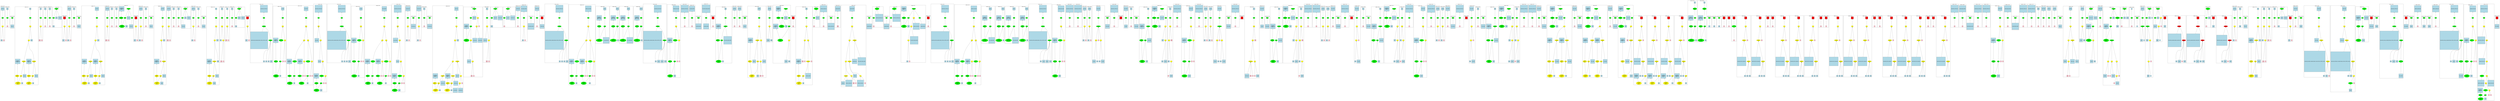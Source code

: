 strict graph "" {
	graph [bb="0,0,56121,2247.7",
		newrank=true
	];
	node [label="\N"];
	{
		graph [rank=same,
			rankdir=LR
		];
		rank2	[height=0.5,
			label="",
			pos="0.5,1848.2",
			style=invis,
			width=0.013889];
		806	[fillcolor=green,
			height=0.5,
			label="=",
			pos="63.5,1848.2",
			style="filled,bold",
			width=0.75];
		rank2 -- 806	[pos="1.4844,1848.2 13.112,1848.2 24.74,1848.2 36.368,1848.2",
			style=invis];
		811	[fillcolor=green,
			height=0.5,
			label="=",
			pos="173.5,1848.2",
			style="filled,bold",
			width=0.75];
		806 -- 811	[pos="90.57,1848.2 109.14,1848.2 127.72,1848.2 146.29,1848.2",
			style=invis];
		817	[fillcolor=green,
			height=0.5,
			label="p--",
			pos="278.5,1848.2",
			style="filled,bold",
			width=0.75];
		811 -- 817	[pos="200.57,1848.2 217.52,1848.2 234.46,1848.2 251.41,1848.2",
			style=invis];
		820	[fillcolor=green,
			height=0.5,
			label="=",
			pos="689.5,1848.2",
			style="filled,bold",
			width=0.75];
		817 -- 820	[pos="305.79,1848.2 424.58,1848.2 543.36,1848.2 662.15,1848.2",
			style=invis];
		846	[fillcolor=green,
			height=0.5,
			label="-=",
			pos="934.5,1848.2",
			style="filled,bold",
			width=0.75];
		820 -- 846	[pos="716.78,1848.2 780.28,1848.2 843.78,1848.2 907.28,1848.2",
			style=invis];
		851	[fillcolor=green,
			height=0.5,
			label="=",
			pos="1041.5,1848.2",
			style="filled,bold",
			width=0.75];
		846 -- 851	[pos="961.67,1848.2 979.24,1848.2 996.8,1848.2 1014.4,1848.2",
			style=invis];
		854	[fillcolor=green,
			height=0.5,
			label="=",
			pos="1139.5,1848.2",
			style="filled,bold",
			width=0.75];
		851 -- 854	[pos="1068.7,1848.2 1083.2,1848.2 1097.8,1848.2 1112.4,1848.2",
			style=invis];
		857	[fillcolor=green,
			height=0.5,
			label="=",
			pos="1227.5,1848.2",
			style="filled,bold",
			width=0.75];
		854 -- 857	[pos="1166.7,1848.2 1177.9,1848.2 1189.2,1848.2 1200.4,1848.2",
			style=invis];
		862	[fillcolor=red,
			height=0.65278,
			label="\<ret\>",
			pos="1484.5,1848.2",
			shape=square,
			style="filled,bold",
			width=0.65278];
		857 -- 862	[pos="1230,1866.3 1234.2,1889.7 1245.4,1929.3 1273.5,1946.7 1300.2,1963.2 1386.7,1961.1 1414.5,1946.7 1444.7,1931.1 1464.7,1895.8 1475.3,\
1872",
			style=invis];
		900	[fillcolor=green,
			height=0.5,
			label="=",
			pos="1603.5,1848.2",
			style="filled,bold",
			width=0.75];
		862 -- 900	[pos="1508.2,1848.2 1530.9,1848.2 1553.6,1848.2 1576.3,1848.2",
			style=invis];
		905	[fillcolor=green,
			height=0.5,
			label="=",
			pos="1713.5,1848.2",
			style="filled,bold",
			width=0.75];
		900 -- 905	[pos="1630.6,1848.2 1649.1,1848.2 1667.7,1848.2 1686.3,1848.2",
			style=invis];
		911	[fillcolor=green,
			height=0.5,
			label="p--",
			pos="1818.5,1848.2",
			style="filled,bold",
			width=0.75];
		905 -- 911	[pos="1740.6,1848.2 1757.5,1848.2 1774.5,1848.2 1791.4,1848.2",
			style=invis];
		914	[fillcolor=green,
			height=0.5,
			label="=",
			pos="2229.5,1848.2",
			style="filled,bold",
			width=0.75];
		911 -- 914	[pos="1845.8,1848.2 1964.6,1848.2 2083.4,1848.2 2202.1,1848.2",
			style=invis];
		940	[fillcolor=green,
			height=0.5,
			label="+=",
			pos="2474.5,1848.2",
			style="filled,bold",
			width=0.75];
		914 -- 940	[pos="2256.8,1848.2 2320.3,1848.2 2383.8,1848.2 2447.3,1848.2",
			style=invis];
		945	[fillcolor=green,
			height=0.5,
			label="=",
			pos="2581.5,1848.2",
			style="filled,bold",
			width=0.75];
		940 -- 945	[pos="2501.7,1848.2 2519.2,1848.2 2536.8,1848.2 2554.4,1848.2",
			style=invis];
		948	[fillcolor=green,
			height=0.5,
			label="=",
			pos="2679.5,1848.2",
			style="filled,bold",
			width=0.75];
		945 -- 948	[pos="2608.7,1848.2 2623.2,1848.2 2637.8,1848.2 2652.4,1848.2",
			style=invis];
		951	[fillcolor=green,
			height=0.5,
			label="=",
			pos="3037.5,1848.2",
			style="filled,bold",
			width=0.75];
		948 -- 951	[pos="2684.1,1866 2691.1,1889.3 2707.2,1929.4 2737.5,1946.7 2762.1,1960.8 2968.4,1961.6 2992.5,1946.7 3020.5,1929.4 3031.2,1889.7 3035.2,\
1866.3",
			style=invis];
		961	[fillcolor=red,
			height=0.65278,
			label="\<ret\>",
			pos="3137.5,1848.2",
			shape=square,
			style="filled,bold",
			width=0.65278];
		951 -- 961	[pos="3064.8,1848.2 3081.2,1848.2 3097.6,1848.2 3113.9,1848.2",
			style=invis];
		995	[fillcolor=green,
			height=0.5,
			label="=",
			pos="3256.5,1848.2",
			style="filled,bold",
			width=0.75];
		961 -- 995	[pos="3161.2,1848.2 3183.9,1848.2 3206.6,1848.2 3229.3,1848.2",
			style=invis];
		1000	[fillcolor=green,
			height=0.5,
			label="=",
			pos="3370.5,1848.2",
			style="filled,bold",
			width=0.75];
		995 -- 1000	[pos="3283.7,1848.2 3303.6,1848.2 3323.5,1848.2 3343.4,1848.2",
			style=invis];
		1006	[fillcolor=green,
			height=0.5,
			label="p--",
			pos="3482.5,1848.2",
			style="filled,bold",
			width=0.75];
		1000 -- 1006	[pos="3397.6,1848.2 3416.9,1848.2 3436.1,1848.2 3455.3,1848.2",
			style=invis];
		1009	[fillcolor=green,
			height=0.5,
			label="=",
			pos="3742.5,1848.2",
			style="filled,bold",
			width=0.75];
		1006 -- 1009	[pos="3509.7,1848.2 3578.2,1848.2 3646.7,1848.2 3715.2,1848.2",
			style=invis];
		1028	[fillcolor=green,
			height=0.5,
			label="+=",
			pos="3886.5,1848.2",
			style="filled,bold",
			width=0.75];
		1009 -- 1028	[pos="3769.5,1848.2 3799.4,1848.2 3829.2,1848.2 3859.1,1848.2",
			style=invis];
		1033	[fillcolor=green,
			height=0.5,
			label="=",
			pos="3996.5,1848.2",
			style="filled,bold",
			width=0.75];
		1028 -- 1033	[pos="3913.6,1848.2 3932.1,1848.2 3950.7,1848.2 3969.3,1848.2",
			style=invis];
		1036	[fillcolor=green,
			height=0.5,
			label="=",
			pos="4101.5,1848.2",
			style="filled,bold",
			width=0.75];
		1033 -- 1036	[pos="4023.6,1848.2 4040.5,1848.2 4057.5,1848.2 4074.4,1848.2",
			style=invis];
		1039	[fillcolor=green,
			height=0.5,
			label="=",
			pos="4193.5,1848.2",
			style="filled,bold",
			width=0.75];
		1036 -- 1039	[pos="4128.8,1848.2 4141.4,1848.2 4153.9,1848.2 4166.5,1848.2",
			style=invis];
		1073	[fillcolor=green,
			height=0.5,
			label="=",
			pos="4447.5,1848.2",
			style="filled,bold",
			width=0.75];
		1039 -- 1073	[pos="4196,1866.3 4200.2,1889.7 4211.4,1929.3 4239.5,1946.7 4266.2,1963.2 4352.8,1961.3 4380.5,1946.7 4412.7,1929.7 4432.3,1889.5 4441.4,\
1866.1",
			style=invis];
		1078	[fillcolor=green,
			height=0.5,
			label="=",
			pos="4561.5,1848.2",
			style="filled,bold",
			width=0.75];
		1073 -- 1078	[pos="4474.7,1848.2 4494.6,1848.2 4514.5,1848.2 4534.4,1848.2",
			style=invis];
		1084	[fillcolor=green,
			height=0.5,
			label="p--",
			pos="4673.5,1848.2",
			style="filled,bold",
			width=0.75];
		1078 -- 1084	[pos="4588.6,1848.2 4607.9,1848.2 4627.1,1848.2 4646.3,1848.2",
			style=invis];
		1087	[fillcolor=green,
			height=0.5,
			label="=",
			pos="4949.5,1848.2",
			style="filled,bold",
			width=0.75];
		1084 -- 1087	[pos="4700.7,1848.2 4774.6,1848.2 4848.4,1848.2 4922.3,1848.2",
			style=invis];
		1106	[fillcolor=green,
			height=0.5,
			label="=",
			pos="5093.5,1848.2",
			style="filled,bold",
			width=0.75];
		1087 -- 1106	[pos="4976.5,1848.2 5006.4,1848.2 5036.2,1848.2 5066.1,1848.2",
			style=invis];
		1113	[fillcolor=green,
			height=0.5,
			label="%=",
			pos="5219.5,1848.2",
			style="filled,bold",
			width=0.75];
		1106 -- 1113	[pos="5120.6,1848.2 5144.5,1848.2 5168.5,1848.2 5192.4,1848.2",
			style=invis];
		1118	[fillcolor=green,
			height=0.5,
			label="=",
			pos="5329.5,1848.2",
			style="filled,bold",
			width=0.75];
		1113 -- 1118	[pos="5246.6,1848.2 5265.1,1848.2 5283.7,1848.2 5302.3,1848.2",
			style=invis];
		1121	[fillcolor=green,
			height=0.5,
			label="=",
			pos="5421.5,1848.2",
			style="filled,bold",
			width=0.75];
		1118 -- 1121	[pos="5356.8,1848.2 5369.4,1848.2 5381.9,1848.2 5394.5,1848.2",
			style=invis];
		1126	[fillcolor=red,
			height=0.65278,
			label="\<ret\>",
			pos="5691.5,1848.2",
			shape=square,
			style="filled,bold",
			width=0.65278];
		1121 -- 1126	[pos="5423.8,1866.3 5427.8,1889.7 5438.5,1929.4 5466.5,1946.7 5495.8,1964.8 5590.9,1962.5 5621.5,1946.7 5651.7,1931.1 5671.7,1895.8 5682.3,\
1872",
			style=invis];
		1172	[fillcolor=green,
			height=0.5,
			label="=",
			pos="6046.5,1848.2",
			style="filled,bold",
			width=0.75];
		1126 -- 1172	[pos="5715.1,1848.2 5816.5,1848.2 5917.9,1848.2 6019.3,1848.2",
			style=invis];
		1215	[fillcolor=green,
			height=0.5,
			label="=",
			pos="6466.5,1848.2",
			style="filled,bold",
			width=0.75];
		1172 -- 1215	[pos="6073.6,1848.2 6195.5,1848.2 6317.4,1848.2 6439.3,1848.2",
			style=invis];
		1228	[fillcolor=green,
			height=0.5,
			label="=",
			pos="6999.5,1848.2",
			style="filled,bold",
			width=0.75];
		1215 -- 1228	[pos="6493.6,1848.2 6653.2,1848.2 6812.7,1848.2 6972.3,1848.2",
			style=invis];
		1260	[fillcolor=green,
			height=0.5,
			label="=",
			pos="7268.5,1848.2",
			style="filled,bold",
			width=0.75];
		1228 -- 1260	[pos="7026.6,1848.2 7098.1,1848.2 7169.6,1848.2 7241.1,1848.2",
			style=invis];
		1305	[fillcolor=green,
			height=0.5,
			label="=",
			pos="7802.5,1848.2",
			style="filled,bold",
			width=0.75];
		1260 -- 1305	[pos="7295.6,1848.2 7455.5,1848.2 7615.4,1848.2 7775.3,1848.2",
			style=invis];
		1348	[fillcolor=green,
			height=0.5,
			label="=",
			pos="8228.5,1848.2",
			style="filled,bold",
			width=0.75];
		1305 -- 1348	[pos="7829.5,1848.2 7953.4,1848.2 8077.3,1848.2 8201.2,1848.2",
			style=invis];
		1361	[fillcolor=green,
			height=0.5,
			label="=",
			pos="8761.5,1848.2",
			style="filled,bold",
			width=0.75];
		1348 -- 1361	[pos="8255.6,1848.2 8415.2,1848.2 8574.7,1848.2 8734.3,1848.2",
			style=invis];
		1393	[fillcolor=green,
			height=0.5,
			label="=",
			pos="9064.5,1848.2",
			style="filled,bold",
			width=0.75];
		1361 -- 1393	[pos="8788.7,1848.2 8871.6,1848.2 8954.4,1848.2 9037.3,1848.2",
			style=invis];
		1477	[fillcolor=green,
			height=0.5,
			label="=",
			pos="9314.5,1848.2",
			style="filled,bold",
			width=0.75];
		1393 -- 1477	[pos="9091.8,1848.2 9156.9,1848.2 9222,1848.2 9287.1,1848.2",
			style=invis];
		1485	[fillcolor=green,
			height=0.5,
			label="p--",
			pos="9438.5,1848.2",
			style="filled,bold",
			width=0.75];
		1477 -- 1485	[pos="9341.6,1848.2 9364.8,1848.2 9388,1848.2 9411.3,1848.2",
			style=invis];
		1503	[fillcolor=green,
			height=0.5,
			label="=",
			pos="9562.5,1848.2",
			style="filled,bold",
			width=0.75];
		1485 -- 1503	[pos="9465.6,1848.2 9488.8,1848.2 9512,1848.2 9535.3,1848.2",
			style=invis];
		1508	[fillcolor=green,
			height=0.5,
			label="=",
			pos="9680.5,1848.2",
			style="filled,bold",
			width=0.75];
		1503 -- 1508	[pos="9589.7,1848.2 9610.9,1848.2 9632,1848.2 9653.2,1848.2",
			style=invis];
		1514	[fillcolor=green,
			height=0.5,
			label="p--",
			pos="9798.5,1848.2",
			style="filled,bold",
			width=0.75];
		1508 -- 1514	[pos="9707.7,1848.2 9728.9,1848.2 9750,1848.2 9771.2,1848.2",
			style=invis];
		1517	[fillcolor=green,
			height=0.5,
			label="=",
			pos="10410,1848.2",
			style="filled,bold",
			width=0.75];
		1514 -- 1517	[pos="9825.7,1848.2 10012,1848.2 10197,1848.2 10383,1848.2",
			style=invis];
		1546	[fillcolor=green,
			height=0.5,
			label="=",
			pos="10756,1848.2",
			style="filled,bold",
			width=0.75];
		1517 -- 1546	[pos="10438,1848.2 10535,1848.2 10632,1848.2 10729,1848.2",
			style=invis];
		1563	[fillcolor=green,
			height=0.5,
			label="=",
			pos="11130,1848.2",
			style="filled,bold",
			width=0.75];
		1546 -- 1563	[pos="10759,1866.3 10763,1889.7 10774,1929.3 10802,1946.7 10845,1972.7 10979,1964.9 11026,1946.7 11067,1930.1 11102,1888.2 11119,1864.7",
			style=invis];
		1570	[fillcolor=green,
			height=0.5,
			label="=",
			pos="11252,1848.2",
			style="filled,bold",
			width=0.75];
		1563 -- 1570	[pos="11158,1848.2 11180,1848.2 11202,1848.2 11224,1848.2",
			style=invis];
		1575	[fillcolor=green,
			height=0.5,
			label="=",
			pos="11544,1848.2",
			style="filled,bold",
			width=0.75];
		1570 -- 1575	[pos="11254,1866.3 11258,1889.7 11269,1929.3 11298,1946.7 11335,1969.8 11458,1969.8 11496,1946.7 11524,1929.2 11536,1889.6 11541,1866.3",
			style=invis];
		1580	[fillcolor=green,
			height=0.5,
			label="=",
			pos="11854,1848.2",
			style="filled,bold",
			width=0.75];
		1575 -- 1580	[pos="11546,1866.3 11550,1889.7 11561,1929.3 11590,1946.7 11627,1969.8 11749,1967.3 11788,1946.7 11820,1929.7 11839,1889.5 11848,1866.1",
			style=invis];
		1585	[fillcolor=green,
			height=0.5,
			label="=",
			pos="11988,1848.2",
			style="filled,bold",
			width=0.75];
		1580 -- 1585	[pos="11882,1848.2 11908,1848.2 11935,1848.2 11961,1848.2",
			style=invis];
		1593	[fillcolor=green,
			height=0.5,
			label="p--",
			pos="12140,1848.2",
			style="filled,bold",
			width=0.75];
		1585 -- 1593	[pos="12016,1848.2 12048,1848.2 12081,1848.2 12113,1848.2",
			style=invis];
		1603	[fillcolor=green,
			height=0.5,
			label="=",
			pos="12274,1848.2",
			style="filled,bold",
			width=0.75];
		1593 -- 1603	[pos="12168,1848.2 12194,1848.2 12221,1848.2 12247,1848.2",
			style=invis];
		1619	[fillcolor=red,
			height=0.65278,
			label="\<ret\>",
			pos="12390,1848.2",
			shape=square,
			style="filled,bold",
			width=0.65278];
		1603 -- 1619	[pos="12302,1848.2 12323,1848.2 12345,1848.2 12367,1848.2",
			style=invis];
		1643	[fillcolor=green,
			height=0.5,
			label="=",
			pos="12764,1848.2",
			style="filled,bold",
			width=0.75];
		1619 -- 1643	[pos="12414,1848.2 12522,1848.2 12629,1848.2 12736,1848.2",
			style=invis];
		1702	[fillcolor=green,
			height=0.5,
			label="=",
			pos="13408,1848.2",
			style="filled,bold",
			width=0.75];
		1643 -- 1702	[pos="12791,1848.2 12988,1848.2 13184,1848.2 13381,1848.2",
			style=invis];
		1746	[fillcolor=green,
			height=0.5,
			label="=",
			pos="13788,1848.2",
			style="filled,bold",
			width=0.75];
		1702 -- 1746	[pos="13427,1861.7 13458,1884.5 13528,1930.1 13594,1946.7 13648,1959.9 13669,1971.6 13718,1946.7 13751,1929.7 13772,1889.1 13782,1865.7",
			style=invis];
		1754	[fillcolor=green,
			height=0.5,
			label="=",
			pos="14064,1848.2",
			style="filled,bold",
			width=0.75];
		1746 -- 1754	[pos="13801,1864.7 13819,1888.2 13857,1930.2 13900,1946.7 13950,1965.4 13975,1974.5 14020,1946.7 14047,1929.4 14058,1889.7 14062,1866.3",
			style=invis];
		1781	[fillcolor=green,
			height=0.5,
			label="=",
			pos="14308,1848.2",
			style="filled,bold",
			width=0.75];
		1754 -- 1781	[pos="14068,1866.3 14073,1889.6 14086,1929.1 14114,1946.7 14138,1961 14213,1959.1 14238,1946.7 14271,1929.7 14292,1889.1 14302,1865.7",
			style=invis];
		1789	[fillcolor=green,
			height=0.5,
			label="=",
			pos="14584,1848.2",
			style="filled,bold",
			width=0.75];
		1781 -- 1789	[pos="14321,1864.7 14339,1888.2 14377,1930.2 14420,1946.7 14470,1965.4 14495,1974.5 14540,1946.7 14567,1929.4 14578,1889.7 14582,1866.3",
			style=invis];
		1797	[fillcolor=green,
			height=0.5,
			label="=",
			pos="14940,1848.2",
			style="filled,bold",
			width=0.75];
		1789 -- 1797	[pos="14612,1848.2 14712,1848.2 14813,1848.2 14913,1848.2",
			style=invis];
		1806	[fillcolor=green,
			height=0.5,
			label="=",
			pos="15350,1848.2",
			style="filled,bold",
			width=0.75];
		1797 -- 1806	[pos="14968,1848.2 15086,1848.2 15204,1848.2 15322,1848.2",
			style=invis];
		1846	[fillcolor=green,
			height=0.5,
			label="=",
			pos="15546,1848.2",
			style="filled,bold",
			width=0.75];
		1806 -- 1846	[pos="15377,1848.2 15424,1848.2 15472,1848.2 15519,1848.2",
			style=invis];
		1911	[fillcolor=green,
			height=0.5,
			label="=",
			pos="15710,1848.2",
			style="filled,bold",
			width=0.75];
		1846 -- 1911	[pos="15574,1848.2 15610,1848.2 15646,1848.2 15682,1848.2",
			style=invis];
		1917	[fillcolor=green,
			height=0.5,
			label="p++",
			pos="15852,1848.2",
			style="filled,bold",
			width=0.75];
		1911 -- 1917	[pos="15737,1848.2 15766,1848.2 15795,1848.2 15824,1848.2",
			style=invis];
		1932	[fillcolor=green,
			height=0.5,
			label="=",
			pos="16018,1848.2",
			style="filled,bold",
			width=0.75];
		1917 -- 1932	[pos="15879,1848.2 15916,1848.2 15954,1848.2 15991,1848.2",
			style=invis];
		1950	[fillcolor=red,
			height=0.65278,
			label="\<ret\>",
			pos="16166,1848.2",
			shape=square,
			style="filled,bold",
			width=0.65278];
		1932 -- 1950	[pos="16046,1848.2 16078,1848.2 16110,1848.2 16143,1848.2",
			style=invis];
		1971	[fillcolor=green,
			height=0.5,
			label="=",
			pos="16446,1848.2",
			style="filled,bold",
			width=0.75];
		1950 -- 1971	[pos="16190,1848.2 16266,1848.2 16343,1848.2 16419,1848.2",
			style=invis];
		1991	[fillcolor=green,
			height=0.5,
			label="=",
			pos="16642,1848.2",
			style="filled,bold",
			width=0.75];
		1971 -- 1991	[pos="16474,1848.2 16520,1848.2 16567,1848.2 16614,1848.2",
			style=invis];
		1996	[fillcolor=green,
			height=0.5,
			label="=",
			pos="16750,1848.2",
			style="filled,bold",
			width=0.75];
		1991 -- 1996	[pos="16669,1848.2 16687,1848.2 16705,1848.2 16723,1848.2",
			style=invis];
		2002	[fillcolor=green,
			height=0.5,
			label="p++",
			pos="16862,1848.2",
			style="filled,bold",
			width=0.75];
		1996 -- 2002	[pos="16778,1848.2 16797,1848.2 16816,1848.2 16835,1848.2",
			style=invis];
		2005	[fillcolor=green,
			height=0.5,
			label="=",
			pos="17190,1848.2",
			style="filled,bold",
			width=0.75];
		2002 -- 2005	[pos="16890,1848.2 16981,1848.2 17071,1848.2 17162,1848.2",
			style=invis];
		2021	[fillcolor=green,
			height=0.5,
			label="=",
			pos="17430,1848.2",
			style="filled,bold",
			width=0.75];
		2005 -- 2021	[pos="17217,1848.2 17279,1848.2 17341,1848.2 17402,1848.2",
			style=invis];
		2026	[fillcolor=green,
			height=0.5,
			label="=",
			pos="17868,1848.2",
			style="filled,bold",
			width=0.75];
		2021 -- 2026	[pos="17438,1865.4 17451,1888.9 17477,1929.9 17514,1946.7 17545,1961.1 17794,1964.8 17824,1946.7 17851,1929.4 17862,1889.7 17866,1866.3",
			style=invis];
		2042	[fillcolor=red,
			height=0.65278,
			label="\<ret\>",
			pos="17960,1848.2",
			shape=square,
			style="filled,bold",
			width=0.65278];
		2026 -- 2042	[pos="17896,1848.2 17909,1848.2 17922,1848.2 17936,1848.2",
			style=invis];
		2044	[fillcolor=green,
			height=0.5,
			label="=",
			pos="18262,1848.2",
			style="filled,bold",
			width=0.75];
		2042 -- 2044	[pos="17983,1848.2 18067,1848.2 18151,1848.2 18235,1848.2",
			style=invis];
		2072	[fillcolor=green,
			height=0.5,
			label="=",
			pos="18452,1848.2",
			style="filled,bold",
			width=0.75];
		2044 -- 2072	[pos="18290,1848.2 18335,1848.2 18380,1848.2 18424,1848.2",
			style=invis];
		2102	[fillcolor=green,
			height=0.5,
			label="=",
			pos="18668,1848.2",
			style="filled,bold",
			width=0.75];
		2072 -- 2102	[pos="18454,1866.3 18458,1889.7 18469,1929.3 18498,1946.7 18528,1965.4 18545,1960.9 18578,1946.7 18615,1930.1 18645,1888.9 18659,1865.4",
			style=invis];
		2108	[fillcolor=green,
			height=0.5,
			label="p++",
			pos="18832,1848.2",
			style="filled,bold",
			width=0.75];
		2102 -- 2108	[pos="18696,1848.2 18732,1848.2 18769,1848.2 18805,1848.2",
			style=invis];
		2119	[fillcolor=green,
			height=0.5,
			label="=",
			pos="18982,1848.2",
			style="filled,bold",
			width=0.75];
		2108 -- 2119	[pos="18860,1848.2 18891,1848.2 18923,1848.2 18954,1848.2",
			style=invis];
		2122	[fillcolor=green,
			height=0.5,
			label="=",
			pos="19322,1848.2",
			style="filled,bold",
			width=0.75];
		2119 -- 2122	[pos="19009,1848.2 19104,1848.2 19199,1848.2 19294,1848.2",
			style=invis];
		2184	[fillcolor=green,
			height=0.5,
			label="p--",
			pos="19698,1848.2",
			style="filled,bold",
			width=0.75];
		2122 -- 2184	[pos="19349,1848.2 19456,1848.2 19563,1848.2 19670,1848.2",
			style=invis];
		2202	[fillcolor=green,
			height=0.5,
			label="=",
			pos="19804,1848.2",
			style="filled,bold",
			width=0.75];
		2184 -- 2202	[pos="19725,1848.2 19742,1848.2 19759,1848.2 19776,1848.2",
			style=invis];
		2233	[fillcolor=green,
			height=0.5,
			label="p--",
			pos="20090,1848.2",
			style="filled,bold",
			width=0.75];
		2202 -- 2233	[pos="19806,1866.3 19810,1889.7 19821,1929.3 19850,1946.7 19881,1965.9 19981,1962.8 20014,1946.7 20048,1929.8 20071,1889.2 20082,1865.7",
			style=invis];
		2251	[fillcolor=green,
			height=0.5,
			label="=",
			pos="20196,1848.2",
			style="filled,bold",
			width=0.75];
		2233 -- 2251	[pos="20117,1848.2 20134,1848.2 20151,1848.2 20168,1848.2",
			style=invis];
		2270	[fillcolor=green,
			height=0.5,
			label="=",
			pos="20848,1848.2",
			style="filled,bold",
			width=0.75];
		2251 -- 2270	[pos="20198,1866.3 20202,1889.7 20213,1929.3 20242,1946.7 20265,1961.3 20715,1956.7 20740,1946.7 20783,1930.2 20819,1888.2 20837,1864.7",
			style=invis];
		2300	[fillcolor=red,
			height=0.65278,
			label="\<ret\>",
			pos="21032,1848.2",
			shape=square,
			style="filled,bold",
			width=0.65278];
		2270 -- 2300	[pos="20876,1848.2 20920,1848.2 20964,1848.2 21008,1848.2",
			style=invis];
		2324	[fillcolor=green,
			height=0.5,
			label="=",
			pos="21390,1848.2",
			style="filled,bold",
			width=0.75];
		2300 -- 2324	[pos="21055,1848.2 21158,1848.2 21261,1848.2 21363,1848.2",
			style=invis];
		2383	[fillcolor=green,
			height=0.5,
			label="=",
			pos="22032,1848.2",
			style="filled,bold",
			width=0.75];
		2324 -- 2383	[pos="21418,1848.2 21614,1848.2 21810,1848.2 22005,1848.2",
			style=invis];
		2427	[fillcolor=green,
			height=0.5,
			label="=",
			pos="22412,1848.2",
			style="filled,bold",
			width=0.75];
		2383 -- 2427	[pos="22051,1861.7 22082,1884.5 22152,1930.1 22218,1946.7 22272,1959.9 22293,1971.6 22342,1946.7 22375,1929.7 22396,1889.1 22406,1865.7",
			style=invis];
		2435	[fillcolor=green,
			height=0.5,
			label="=",
			pos="22688,1848.2",
			style="filled,bold",
			width=0.75];
		2427 -- 2435	[pos="22425,1864.7 22443,1888.2 22481,1930.2 22524,1946.7 22574,1965.4 22599,1974.5 22644,1946.7 22671,1929.4 22682,1889.7 22686,1866.3",
			style=invis];
		2462	[fillcolor=green,
			height=0.5,
			label="=",
			pos="22932,1848.2",
			style="filled,bold",
			width=0.75];
		2435 -- 2462	[pos="22692,1866.3 22697,1889.6 22710,1929.1 22738,1946.7 22762,1961 22837,1959.1 22862,1946.7 22895,1929.7 22916,1889.1 22926,1865.7",
			style=invis];
		2470	[fillcolor=green,
			height=0.5,
			label="=",
			pos="23208,1848.2",
			style="filled,bold",
			width=0.75];
		2462 -- 2470	[pos="22945,1864.7 22963,1888.2 23001,1930.2 23044,1946.7 23094,1965.4 23119,1974.5 23164,1946.7 23191,1929.4 23202,1889.7 23206,1866.3",
			style=invis];
		2478	[fillcolor=green,
			height=0.5,
			label="=",
			pos="23556,1848.2",
			style="filled,bold",
			width=0.75];
		2470 -- 2478	[pos="23236,1848.2 23333,1848.2 23431,1848.2 23528,1848.2",
			style=invis];
		2487	[fillcolor=green,
			height=0.5,
			label="=",
			pos="23962,1848.2",
			style="filled,bold",
			width=0.75];
		2478 -- 2487	[pos="23583,1848.2 23700,1848.2 23817,1848.2 23934,1848.2",
			style=invis];
		2527	[fillcolor=green,
			height=0.5,
			label="=",
			pos="24158,1848.2",
			style="filled,bold",
			width=0.75];
		2487 -- 2527	[pos="23989,1848.2 24036,1848.2 24084,1848.2 24131,1848.2",
			style=invis];
		2644	[fillcolor=green,
			height=0.5,
			label="=",
			pos="24342,1848.2",
			style="filled,bold",
			width=0.75];
		2527 -- 2644	[pos="24186,1848.2 24229,1848.2 24272,1848.2 24315,1848.2",
			style=invis];
		2647	[fillcolor=green,
			height=0.5,
			label="=",
			pos="24492,1848.2",
			style="filled,bold",
			width=0.75];
		2644 -- 2647	[pos="24370,1848.2 24401,1848.2 24433,1848.2 24464,1848.2",
			style=invis];
		2652	[fillcolor=green,
			height=0.5,
			label="=",
			pos="24606,1848.2",
			style="filled,bold",
			width=0.75];
		2647 -- 2652	[pos="24519,1848.2 24539,1848.2 24558,1848.2 24578,1848.2",
			style=invis];
		2659	[fillcolor=green,
			height=0.5,
			label="=",
			pos="24812,1848.2",
			style="filled,bold",
			width=0.75];
		2652 -- 2659	[pos="24633,1848.2 24683,1848.2 24734,1848.2 24784,1848.2",
			style=invis];
		2672	[fillcolor=green,
			height=0.5,
			label="p++",
			pos="25018,1848.2",
			style="filled,bold",
			width=0.75];
		2659 -- 2672	[pos="24839,1848.2 24889,1848.2 24940,1848.2 24990,1848.2",
			style=invis];
		2686	[fillcolor=green,
			height=0.5,
			label="=",
			pos="25166,1848.2",
			style="filled,bold",
			width=0.75];
		2672 -- 2686	[pos="25045,1848.2 25076,1848.2 25108,1848.2 25139,1848.2",
			style=invis];
		2738	[fillcolor=red,
			height=0.65278,
			label="\<ret\>",
			pos="25310,1848.2",
			shape=square,
			style="filled,bold",
			width=0.65278];
		2686 -- 2738	[pos="25194,1848.2 25225,1848.2 25256,1848.2 25287,1848.2",
			style=invis];
		2742	[fillcolor=green,
			height=0.5,
			label="=",
			pos="25420,1848.2",
			style="filled,bold",
			width=0.75];
		2738 -- 2742	[pos="25334,1848.2 25354,1848.2 25373,1848.2 25393,1848.2",
			style=invis];
		2745	[fillcolor=green,
			height=0.5,
			label="=",
			pos="25534,1848.2",
			style="filled,bold",
			width=0.75];
		2742 -- 2745	[pos="25448,1848.2 25467,1848.2 25487,1848.2 25506,1848.2",
			style=invis];
		2751	[fillcolor=green,
			height=0.5,
			label="p++",
			pos="25646,1848.2",
			style="filled,bold",
			width=0.75];
		2745 -- 2751	[pos="25561,1848.2 25580,1848.2 25600,1848.2 25619,1848.2",
			style=invis];
		2754	[fillcolor=green,
			height=0.5,
			label="=",
			pos="25910,1848.2",
			style="filled,bold",
			width=0.75];
		2751 -- 2754	[pos="25674,1848.2 25743,1848.2 25813,1848.2 25883,1848.2",
			style=invis];
		2764	[fillcolor=green,
			height=0.5,
			label="=",
			pos="26320,1848.2",
			style="filled,bold",
			width=0.75];
		2754 -- 2764	[pos="25920,1865 25935,1888.5 25966,1930 26004,1946.7 26032,1958.5 26250,1962.5 26276,1946.7 26303,1929.4 26314,1889.7 26318,1866.3",
			style=invis];
		2778	[fillcolor=green,
			height=0.5,
			label="=",
			pos="26430,1848.2",
			style="filled,bold",
			width=0.75];
		2764 -- 2778	[pos="26348,1848.2 26366,1848.2 26385,1848.2 26403,1848.2",
			style=invis];
		2791	[fillcolor=green,
			height=0.5,
			label="=",
			pos="26592,1848.2",
			style="filled,bold",
			width=0.75];
		2778 -- 2791	[pos="26458,1848.2 26493,1848.2 26529,1848.2 26564,1848.2",
			style=invis];
		2850	[fillcolor=green,
			height=0.5,
			label="=",
			pos="26904,1848.2",
			style="filled,bold",
			width=0.75];
		2791 -- 2850	[pos="26619,1848.2 26704,1848.2 26790,1848.2 26876,1848.2",
			style=invis];
		2863	[fillcolor=green,
			height=0.5,
			label="=",
			pos="27090,1848.2",
			style="filled,bold",
			width=0.75];
		2850 -- 2863	[pos="26931,1848.2 26975,1848.2 27018,1848.2 27062,1848.2",
			style=invis];
		2866	[fillcolor=green,
			height=0.5,
			label="=",
			pos="27238,1848.2",
			style="filled,bold",
			width=0.75];
		2863 -- 2866	[pos="27117,1848.2 27148,1848.2 27180,1848.2 27211,1848.2",
			style=invis];
		2871	[fillcolor=green,
			height=0.5,
			label="=",
			pos="27352,1848.2",
			style="filled,bold",
			width=0.75];
		2866 -- 2871	[pos="27266,1848.2 27286,1848.2 27305,1848.2 27325,1848.2",
			style=invis];
		2878	[fillcolor=green,
			height=0.5,
			label="=",
			pos="27558,1848.2",
			style="filled,bold",
			width=0.75];
		2871 -- 2878	[pos="27380,1848.2 27430,1848.2 27481,1848.2 27531,1848.2",
			style=invis];
		2891	[fillcolor=green,
			height=0.5,
			label="p++",
			pos="27764,1848.2",
			style="filled,bold",
			width=0.75];
		2878 -- 2891	[pos="27586,1848.2 27636,1848.2 27687,1848.2 27737,1848.2",
			style=invis];
		2905	[fillcolor=green,
			height=0.5,
			label="=",
			pos="27914,1848.2",
			style="filled,bold",
			width=0.75];
		2891 -- 2905	[pos="27792,1848.2 27823,1848.2 27855,1848.2 27886,1848.2",
			style=invis];
		2963	[fillcolor=red,
			height=0.65278,
			label="\<ret\>",
			pos="28058,1848.2",
			shape=square,
			style="filled,bold",
			width=0.65278];
		2905 -- 2963	[pos="27940,1848.2 27972,1848.2 28003,1848.2 28034,1848.2",
			style=invis];
		2964	[fillcolor=green,
			height=0.5,
			label="=",
			pos="28338,1848.2",
			style="filled,bold",
			width=0.75];
		2963 -- 2964	[pos="28081,1848.2 28158,1848.2 28235,1848.2 28311,1848.2",
			style=invis];
		2978	[fillcolor=green,
			height=0.5,
			label="=",
			pos="28524,1848.2",
			style="filled,bold",
			width=0.75];
		2964 -- 2978	[pos="28366,1848.2 28410,1848.2 28453,1848.2 28497,1848.2",
			style=invis];
		2984	[fillcolor=green,
			height=0.5,
			label="p++",
			pos="28638,1848.2",
			style="filled,bold",
			width=0.75];
		2978 -- 2984	[pos="28552,1848.2 28572,1848.2 28591,1848.2 28611,1848.2",
			style=invis];
		2987	[fillcolor=green,
			height=0.5,
			label="=",
			pos="28902,1848.2",
			style="filled,bold",
			width=0.75];
		2984 -- 2987	[pos="28666,1848.2 28735,1848.2 28805,1848.2 28875,1848.2",
			style=invis];
		2997	[fillcolor=green,
			height=0.5,
			label="=",
			pos="29312,1848.2",
			style="filled,bold",
			width=0.75];
		2987 -- 2997	[pos="28912,1865 28927,1888.5 28958,1930 28996,1946.7 29024,1958.5 29242,1962.5 29268,1946.7 29295,1929.4 29306,1889.7 29310,1866.3",
			style=invis];
		3011	[fillcolor=green,
			height=0.5,
			label="=",
			pos="29422,1848.2",
			style="filled,bold",
			width=0.75];
		2997 -- 3011	[pos="29340,1848.2 29358,1848.2 29377,1848.2 29395,1848.2",
			style=invis];
		3024	[fillcolor=green,
			height=0.5,
			label="=",
			pos="29584,1848.2",
			style="filled,bold",
			width=0.75];
		3011 -- 3024	[pos="29450,1848.2 29485,1848.2 29521,1848.2 29556,1848.2",
			style=invis];
		3080	[fillcolor=green,
			height=0.5,
			label="=",
			pos="29768,1848.2",
			style="filled,bold",
			width=0.75];
		3024 -- 3080	[pos="29611,1848.2 29654,1848.2 29697,1848.2 29740,1848.2",
			style=invis];
		3083	[fillcolor=green,
			height=0.5,
			label="=",
			pos="29916,1848.2",
			style="filled,bold",
			width=0.75];
		3080 -- 3083	[pos="29795,1848.2 29826,1848.2 29858,1848.2 29889,1848.2",
			style=invis];
		3088	[fillcolor=green,
			height=0.5,
			label="=",
			pos="30030,1848.2",
			style="filled,bold",
			width=0.75];
		3083 -- 3088	[pos="29944,1848.2 29964,1848.2 29983,1848.2 30003,1848.2",
			style=invis];
		3095	[fillcolor=green,
			height=0.5,
			label="=",
			pos="30144,1848.2",
			style="filled,bold",
			width=0.75];
		3088 -- 3095	[pos="30058,1848.2 30078,1848.2 30097,1848.2 30117,1848.2",
			style=invis];
		3105	[fillcolor=green,
			height=0.5,
			label="p++",
			pos="30258,1848.2",
			style="filled,bold",
			width=0.75];
		3095 -- 3105	[pos="30172,1848.2 30192,1848.2 30211,1848.2 30231,1848.2",
			style=invis];
		3119	[fillcolor=green,
			height=0.5,
			label="=",
			pos="30408,1848.2",
			style="filled,bold",
			width=0.75];
		3105 -- 3119	[pos="30286,1848.2 30317,1848.2 30349,1848.2 30380,1848.2",
			style=invis];
		3180	[fillcolor=red,
			height=0.65278,
			label="\<ret\>",
			pos="30552,1848.2",
			shape=square,
			style="filled,bold",
			width=0.65278];
		3119 -- 3180	[pos="30434,1848.2 30466,1848.2 30497,1848.2 30528,1848.2",
			style=invis];
		3184	[fillcolor=green,
			height=0.5,
			label="=",
			pos="30680,1848.2",
			style="filled,bold",
			width=0.75];
		3180 -- 3184	[pos="30575,1848.2 30601,1848.2 30627,1848.2 30653,1848.2",
			style=invis];
		3191	[fillcolor=green,
			height=0.5,
			label="=",
			pos="30812,1848.2",
			style="filled,bold",
			width=0.75];
		3184 -- 3191	[pos="30708,1848.2 30734,1848.2 30759,1848.2 30785,1848.2",
			style=invis];
		3197	[fillcolor=green,
			height=0.5,
			label="p--",
			pos="30926,1848.2",
			style="filled,bold",
			width=0.75];
		3191 -- 3197	[pos="30840,1848.2 30859,1848.2 30879,1848.2 30898,1848.2",
			style=invis];
		3200	[fillcolor=green,
			height=0.5,
			label="=",
			pos="31190,1848.2",
			style="filled,bold",
			width=0.75];
		3197 -- 3200	[pos="30953,1848.2 31022,1848.2 31092,1848.2 31162,1848.2",
			style=invis];
		3210	[fillcolor=green,
			height=0.5,
			label="=",
			pos="31600,1848.2",
			style="filled,bold",
			width=0.75];
		3200 -- 3210	[pos="31199,1865 31214,1888.5 31245,1930 31284,1946.7 31311,1958.5 31529,1962.5 31554,1946.7 31582,1929.4 31593,1889.7 31597,1866.3",
			style=invis];
		3224	[fillcolor=green,
			height=0.5,
			label="=",
			pos="31706,1848.2",
			style="filled,bold",
			width=0.75];
		3210 -- 3224	[pos="31627,1848.2 31644,1848.2 31662,1848.2 31679,1848.2",
			style=invis];
		3235	[fillcolor=green,
			height=0.5,
			label="=",
			pos="31870,1848.2",
			style="filled,bold",
			width=0.75];
		3224 -- 3235	[pos="31734,1848.2 31770,1848.2 31807,1848.2 31843,1848.2",
			style=invis];
		3294	[fillcolor=green,
			height=0.5,
			label="=",
			pos="32182,1848.2",
			style="filled,bold",
			width=0.75];
		3235 -- 3294	[pos="31898,1848.2 31983,1848.2 32069,1848.2 32155,1848.2",
			style=invis];
		3307	[fillcolor=green,
			height=0.5,
			label="=",
			pos="32368,1848.2",
			style="filled,bold",
			width=0.75];
		3294 -- 3307	[pos="32210,1848.2 32254,1848.2 32297,1848.2 32341,1848.2",
			style=invis];
		3310	[fillcolor=green,
			height=0.5,
			label="=",
			pos="32518,1848.2",
			style="filled,bold",
			width=0.75];
		3307 -- 3310	[pos="32396,1848.2 32427,1848.2 32459,1848.2 32490,1848.2",
			style=invis];
		3315	[fillcolor=green,
			height=0.5,
			label="=",
			pos="32632,1848.2",
			style="filled,bold",
			width=0.75];
		3310 -- 3315	[pos="32545,1848.2 32565,1848.2 32584,1848.2 32604,1848.2",
			style=invis];
		3322	[fillcolor=green,
			height=0.5,
			label="=",
			pos="32746,1848.2",
			style="filled,bold",
			width=0.75];
		3315 -- 3322	[pos="32659,1848.2 32679,1848.2 32698,1848.2 32718,1848.2",
			style=invis];
		3332	[fillcolor=green,
			height=0.5,
			label="p++",
			pos="32860,1848.2",
			style="filled,bold",
			width=0.75];
		3322 -- 3332	[pos="32773,1848.2 32793,1848.2 32812,1848.2 32832,1848.2",
			style=invis];
		3349	[fillcolor=green,
			height=0.5,
			label="=",
			pos="33008,1848.2",
			style="filled,bold",
			width=0.75];
		3332 -- 3349	[pos="32887,1848.2 32918,1848.2 32950,1848.2 32981,1848.2",
			style=invis];
		3410	[fillcolor=red,
			height=0.65278,
			label="\<ret\>",
			pos="33152,1848.2",
			shape=square,
			style="filled,bold",
			width=0.65278];
		3349 -- 3410	[pos="33036,1848.2 33067,1848.2 33098,1848.2 33129,1848.2",
			style=invis];
		3414	[fillcolor=green,
			height=0.5,
			label="=",
			pos="33264,1848.2",
			style="filled,bold",
			width=0.75];
		3410 -- 3414	[pos="33176,1848.2 33196,1848.2 33216,1848.2 33236,1848.2",
			style=invis];
		3421	[fillcolor=green,
			height=0.5,
			label="=",
			pos="33414,1848.2",
			style="filled,bold",
			width=0.75];
		3414 -- 3421	[pos="33291,1848.2 33323,1848.2 33354,1848.2 33386,1848.2",
			style=invis];
		3427	[fillcolor=green,
			height=0.5,
			label="p--",
			pos="33526,1848.2",
			style="filled,bold",
			width=0.75];
		3421 -- 3427	[pos="33441,1848.2 33460,1848.2 33480,1848.2 33499,1848.2",
			style=invis];
		3430	[fillcolor=green,
			height=0.5,
			label="=",
			pos="33790,1848.2",
			style="filled,bold",
			width=0.75];
		3427 -- 3430	[pos="33554,1848.2 33623,1848.2 33693,1848.2 33763,1848.2",
			style=invis];
		3440	[fillcolor=green,
			height=0.5,
			label="=",
			pos="34200,1848.2",
			style="filled,bold",
			width=0.75];
		3430 -- 3440	[pos="33800,1865 33815,1888.5 33846,1930 33884,1946.7 33912,1958.5 34130,1962.5 34156,1946.7 34183,1929.4 34194,1889.7 34198,1866.3",
			style=invis];
		3454	[fillcolor=green,
			height=0.5,
			label="=",
			pos="34308,1848.2",
			style="filled,bold",
			width=0.75];
		3440 -- 3454	[pos="34228,1848.2 34245,1848.2 34263,1848.2 34280,1848.2",
			style=invis];
		3476	[fillcolor=green,
			height=0.5,
			label="=",
			pos="34472,1848.2",
			style="filled,bold",
			width=0.75];
		3454 -- 3476	[pos="34335,1848.2 34371,1848.2 34408,1848.2 34444,1848.2",
			style=invis];
		3493	[fillcolor=green,
			height=0.5,
			label="=",
			pos="34656,1848.2",
			style="filled,bold",
			width=0.75];
		3476 -- 3493	[pos="34499,1848.2 34542,1848.2 34585,1848.2 34628,1848.2",
			style=invis];
		3527	[fillcolor=green,
			height=0.5,
			label="=",
			pos="34804,1848.2",
			style="filled,bold",
			width=0.75];
		3493 -- 3527	[pos="34683,1848.2 34714,1848.2 34746,1848.2 34777,1848.2",
			style=invis];
		3533	[fillcolor=green,
			height=0.5,
			label="p++",
			pos="34918,1848.2",
			style="filled,bold",
			width=0.75];
		3527 -- 3533	[pos="34832,1848.2 34852,1848.2 34871,1848.2 34891,1848.2",
			style=invis];
		3536	[fillcolor=green,
			height=0.5,
			label="=",
			pos="35376,1848.2",
			style="filled,bold",
			width=0.75];
		3533 -- 3536	[pos="34924,1866 34933,1889.5 34953,1929.6 34984,1946.7 35018,1964.8 35298,1966.9 35330,1946.7 35358,1929.4 35369,1889.7 35373,1866.3",
			style=invis];
		3618	[fillcolor=green,
			height=0.5,
			label="=",
			pos="35610,1848.2",
			style="filled,bold",
			width=0.75];
		3536 -- 3618	[pos="35403,1848.2 35463,1848.2 35523,1848.2 35582,1848.2",
			style=invis];
		3624	[fillcolor=green,
			height=0.5,
			label="p++",
			pos="35724,1848.2",
			style="filled,bold",
			width=0.75];
		3618 -- 3624	[pos="35637,1848.2 35657,1848.2 35676,1848.2 35696,1848.2",
			style=invis];
		3627	[fillcolor=green,
			height=0.5,
			label="=",
			pos="36180,1848.2",
			style="filled,bold",
			width=0.75];
		3624 -- 3627	[pos="35729,1866 35738,1889.5 35758,1929.6 35790,1946.7 35823,1964.8 36103,1966.9 36136,1946.7 36163,1929.4 36174,1889.7 36178,1866.3",
			style=invis];
		3705	[fillcolor=green,
			height=0.5,
			label="=",
			pos="36414,1848.2",
			style="filled,bold",
			width=0.75];
		3627 -- 3705	[pos="36208,1848.2 36268,1848.2 36328,1848.2 36387,1848.2",
			style=invis];
		3711	[fillcolor=green,
			height=0.5,
			label="p++",
			pos="36528,1848.2",
			style="filled,bold",
			width=0.75];
		3705 -- 3711	[pos="36442,1848.2 36462,1848.2 36481,1848.2 36501,1848.2",
			style=invis];
		3714	[fillcolor=green,
			height=0.5,
			label="=",
			pos="36910,1848.2",
			style="filled,bold",
			width=0.75];
		3711 -- 3714	[pos="36534,1866 36543,1889.5 36563,1929.6 36594,1946.7 36621,1960.9 36840,1962.5 36866,1946.7 36893,1929.4 36904,1889.7 36908,1866.3",
			style=invis];
		3775	[fillcolor=red,
			height=0.65278,
			label="\<ret\>",
			pos="37132,1848.2",
			shape=square,
			style="filled,bold",
			width=0.65278];
		3714 -- 3775	[pos="36938,1848.2 36995,1848.2 37052,1848.2 37109,1848.2",
			style=invis];
		3806	[fillcolor=red,
			height=0.65278,
			label="\<ret\>",
			pos="37446,1848.2",
			shape=square,
			style="filled,bold",
			width=0.65278];
		3775 -- 3806	[pos="37156,1848.2 37245,1848.2 37333,1848.2 37422,1848.2",
			style=invis];
		3837	[fillcolor=red,
			height=0.65278,
			label="\<ret\>",
			pos="37758,1848.2",
			shape=square,
			style="filled,bold",
			width=0.65278];
		3806 -- 3837	[pos="37469,1848.2 37558,1848.2 37646,1848.2 37735,1848.2",
			style=invis];
		3868	[fillcolor=red,
			height=0.65278,
			label="\<ret\>",
			pos="38072,1848.2",
			shape=square,
			style="filled,bold",
			width=0.65278];
		3837 -- 3868	[pos="37782,1848.2 37871,1848.2 37959,1848.2 38048,1848.2",
			style=invis];
		3899	[fillcolor=green,
			height=0.5,
			label="=",
			pos="38370,1848.2",
			style="filled,bold",
			width=0.75];
		3868 -- 3899	[pos="38095,1872 38121,1896.1 38165,1932.1 38210,1946.7 38259,1962.2 38282,1973.6 38326,1946.7 38353,1929.4 38364,1889.7 38368,1866.3",
			style=invis];
		3909	[fillcolor=green,
			height=0.5,
			label="=",
			pos="38584,1848.2",
			style="filled,bold",
			width=0.75];
		3899 -- 3909	[pos="38374,1866.3 38381,1889.7 38395,1929.3 38424,1946.7 38446,1959.7 38518,1960.1 38540,1946.7 38567,1929.4 38578,1889.7 38582,1866.3",
			style=invis];
		3931	[fillcolor=green,
			height=0.5,
			label="p++",
			pos="38682,1848.2",
			style="filled,bold",
			width=0.75];
		3909 -- 3931	[pos="38612,1848.2 38626,1848.2 38640,1848.2 38654,1848.2",
			style=invis];
		3933	[fillcolor=green,
			height=0.5,
			label="p++",
			pos="38786,1848.2",
			style="filled,bold",
			width=0.75];
		3931 -- 3933	[pos="38709,1848.2 38726,1848.2 38742,1848.2 38759,1848.2",
			style=invis];
		3935	[fillcolor=green,
			height=0.5,
			label="p--",
			pos="38892,1848.2",
			style="filled,bold",
			width=0.75];
		3933 -- 3935	[pos="38814,1848.2 38831,1848.2 38847,1848.2 38864,1848.2",
			style=invis];
		3941	[fillcolor=red,
			height=0.65278,
			label="\<ret\>",
			pos="38996,1848.2",
			shape=square,
			style="filled,bold",
			width=0.65278];
		3935 -- 3941	[pos="38919,1848.2 38937,1848.2 38955,1848.2 38973,1848.2",
			style=invis];
		3949	[fillcolor=red,
			height=0.65278,
			label="\<ret\>",
			pos="39102,1848.2",
			shape=square,
			style="filled,bold",
			width=0.65278];
		3941 -- 3949	[pos="39020,1848.2 39039,1848.2 39059,1848.2 39078,1848.2",
			style=invis];
		3951	[fillcolor=red,
			height=0.65278,
			label="\<ret\>",
			pos="39214,1848.2",
			shape=square,
			style="filled,bold",
			width=0.65278];
		3949 -- 3951	[pos="39125,1848.2 39147,1848.2 39168,1848.2 39190,1848.2",
			style=invis];
		3972	[fillcolor=red,
			height=0.65278,
			label="\<ret\>",
			pos="39468,1848.2",
			shape=square,
			style="filled,bold",
			width=0.65278];
		3951 -- 3972	[pos="39237,1848.2 39306,1848.2 39375,1848.2 39444,1848.2",
			style=invis];
		4028	[fillcolor=red,
			height=0.65278,
			label="\<ret\>",
			pos="39782,1848.2",
			shape=square,
			style="filled,bold",
			width=0.65278];
		3972 -- 4028	[pos="39491,1848.2 39580,1848.2 39670,1848.2 39759,1848.2",
			style=invis];
		4037	[fillcolor=red,
			height=0.65278,
			label="\<ret\>",
			pos="39954,1848.2",
			shape=square,
			style="filled,bold",
			width=0.65278];
		4028 -- 4037	[pos="39806,1848.2 39848,1848.2 39889,1848.2 39931,1848.2",
			style=invis];
		4053	[fillcolor=red,
			height=0.65278,
			label="\<ret\>",
			pos="40060,1848.2",
			shape=square,
			style="filled,bold",
			width=0.65278];
		4037 -- 4053	[pos="39978,1848.2 39997,1848.2 40017,1848.2 40036,1848.2",
			style=invis];
		4055	[fillcolor=red,
			height=0.65278,
			label="\<ret\>",
			pos="40308,1848.2",
			shape=square,
			style="filled,bold",
			width=0.65278];
		4053 -- 4055	[pos="40083,1848.2 40150,1848.2 40217,1848.2 40284,1848.2",
			style=invis];
		4082	[fillcolor=red,
			height=0.65278,
			label="\<ret\>",
			pos="40622,1848.2",
			shape=square,
			style="filled,bold",
			width=0.65278];
		4055 -- 4082	[pos="40331,1848.2 40420,1848.2 40510,1848.2 40599,1848.2",
			style=invis];
		4138	[fillcolor=red,
			height=0.65278,
			label="\<ret\>",
			pos="40938,1848.2",
			shape=square,
			style="filled,bold",
			width=0.65278];
		4082 -- 4138	[pos="40646,1848.2 40735,1848.2 40825,1848.2 40914,1848.2",
			style=invis];
		4147	[fillcolor=red,
			height=0.65278,
			label="\<ret\>",
			pos="41114,1848.2",
			shape=square,
			style="filled,bold",
			width=0.65278];
		4138 -- 4147	[pos="40961,1848.2 41004,1848.2 41047,1848.2 41090,1848.2",
			style=invis];
		4163	[fillcolor=red,
			height=0.65278,
			label="\<ret\>",
			pos="41226,1848.2",
			shape=square,
			style="filled,bold",
			width=0.65278];
		4147 -- 4163	[pos="41137,1848.2 41159,1848.2 41180,1848.2 41202,1848.2",
			style=invis];
		4165	[fillcolor=red,
			height=0.65278,
			label="\<ret\>",
			pos="41476,1848.2",
			shape=square,
			style="filled,bold",
			width=0.65278];
		4163 -- 4165	[pos="41249,1848.2 41317,1848.2 41385,1848.2 41453,1848.2",
			style=invis];
		4192	[fillcolor=red,
			height=0.65278,
			label="\<ret\>",
			pos="41792,1848.2",
			shape=square,
			style="filled,bold",
			width=0.65278];
		4165 -- 4192	[pos="41500,1848.2 41589,1848.2 41679,1848.2 41768,1848.2",
			style=invis];
		4248	[fillcolor=red,
			height=0.65278,
			label="\<ret\>",
			pos="42106,1848.2",
			shape=square,
			style="filled,bold",
			width=0.65278];
		4192 -- 4248	[pos="41815,1848.2 41904,1848.2 41994,1848.2 42083,1848.2",
			style=invis];
		4257	[fillcolor=red,
			height=0.65278,
			label="\<ret\>",
			pos="42282,1848.2",
			shape=square,
			style="filled,bold",
			width=0.65278];
		4248 -- 4257	[pos="42130,1848.2 42173,1848.2 42216,1848.2 42259,1848.2",
			style=invis];
		4273	[fillcolor=red,
			height=0.65278,
			label="\<ret\>",
			pos="42394,1848.2",
			shape=square,
			style="filled,bold",
			width=0.65278];
		4257 -- 4273	[pos="42306,1848.2 42328,1848.2 42349,1848.2 42371,1848.2",
			style=invis];
		4275	[fillcolor=red,
			height=0.65278,
			label="\<ret\>",
			pos="42646,1848.2",
			shape=square,
			style="filled,bold",
			width=0.65278];
		4273 -- 4275	[pos="42418,1848.2 42486,1848.2 42554,1848.2 42622,1848.2",
			style=invis];
		4302	[fillcolor=red,
			height=0.65278,
			label="\<ret\>",
			pos="42960,1848.2",
			shape=square,
			style="filled,bold",
			width=0.65278];
		4275 -- 4302	[pos="42669,1848.2 42758,1848.2 42848,1848.2 42937,1848.2",
			style=invis];
		4358	[fillcolor=red,
			height=0.65278,
			label="\<ret\>",
			pos="43276,1848.2",
			shape=square,
			style="filled,bold",
			width=0.65278];
		4302 -- 4358	[pos="42984,1848.2 43073,1848.2 43163,1848.2 43252,1848.2",
			style=invis];
		4367	[fillcolor=red,
			height=0.65278,
			label="\<ret\>",
			pos="43452,1848.2",
			shape=square,
			style="filled,bold",
			width=0.65278];
		4358 -- 4367	[pos="43299,1848.2 43342,1848.2 43385,1848.2 43428,1848.2",
			style=invis];
		4383	[fillcolor=red,
			height=0.65278,
			label="\<ret\>",
			pos="43564,1848.2",
			shape=square,
			style="filled,bold",
			width=0.65278];
		4367 -- 4383	[pos="43475,1848.2 43497,1848.2 43518,1848.2 43540,1848.2",
			style=invis];
		4385	[fillcolor=red,
			height=0.65278,
			label="\<ret\>",
			pos="43814,1848.2",
			shape=square,
			style="filled,bold",
			width=0.65278];
		4383 -- 4385	[pos="43587,1848.2 43655,1848.2 43723,1848.2 43791,1848.2",
			style=invis];
		4418	[fillcolor=green,
			height=0.5,
			label="=",
			pos="44026,1848.2",
			style="filled,bold",
			width=0.75];
		4385 -- 4418	[pos="43838,1848.2 43892,1848.2 43946,1848.2 43999,1848.2",
			style=invis];
		4460	[fillcolor=green,
			height=0.5,
			label="=",
			pos="44200,1848.2",
			style="filled,bold",
			width=0.75];
		4418 -- 4460	[pos="44054,1848.2 44094,1848.2 44133,1848.2 44173,1848.2",
			style=invis];
		4468	[fillcolor=green,
			height=0.5,
			label="p++",
			pos="44364,1848.2",
			style="filled,bold",
			width=0.75];
		4460 -- 4468	[pos="44228,1848.2 44264,1848.2 44301,1848.2 44337,1848.2",
			style=invis];
		4483	[fillcolor=green,
			height=0.5,
			label="=",
			pos="44538,1848.2",
			style="filled,bold",
			width=0.75];
		4468 -- 4483	[pos="44392,1848.2 44432,1848.2 44471,1848.2 44511,1848.2",
			style=invis];
		4537	[fillcolor=green,
			height=0.5,
			label="=",
			pos="44722,1848.2",
			style="filled,bold",
			width=0.75];
		4483 -- 4537	[pos="44566,1848.2 44609,1848.2 44652,1848.2 44695,1848.2",
			style=invis];
		4540	[fillcolor=green,
			height=0.5,
			label="=",
			pos="45034,1848.2",
			style="filled,bold",
			width=0.75];
		4537 -- 4540	[pos="44750,1848.2 44835,1848.2 44921,1848.2 45007,1848.2",
			style=invis];
		4595	[fillcolor=green,
			height=0.5,
			label="=",
			pos="45210,1848.2",
			style="filled,bold",
			width=0.75];
		4540 -- 4595	[pos="45062,1848.2 45102,1848.2 45143,1848.2 45183,1848.2",
			style=invis];
		4603	[fillcolor=green,
			height=0.5,
			label="p++",
			pos="45374,1848.2",
			style="filled,bold",
			width=0.75];
		4595 -- 4603	[pos="45238,1848.2 45274,1848.2 45311,1848.2 45347,1848.2",
			style=invis];
		4621	[fillcolor=green,
			height=0.5,
			label="=",
			pos="45548,1848.2",
			style="filled,bold",
			width=0.75];
		4603 -- 4621	[pos="45402,1848.2 45442,1848.2 45481,1848.2 45521,1848.2",
			style=invis];
		4658	[fillcolor=green,
			height=0.5,
			label="=",
			pos="45732,1848.2",
			style="filled,bold",
			width=0.75];
		4621 -- 4658	[pos="45576,1848.2 45619,1848.2 45662,1848.2 45705,1848.2",
			style=invis];
		4723	[fillcolor=green,
			height=0.5,
			label="=",
			pos="45880,1848.2",
			style="filled,bold",
			width=0.75];
		4658 -- 4723	[pos="45760,1848.2 45791,1848.2 45822,1848.2 45853,1848.2",
			style=invis];
		4730	[fillcolor=green,
			height=0.5,
			label="=",
			pos="45992,1848.2",
			style="filled,bold",
			width=0.75];
		4723 -- 4730	[pos="45908,1848.2 45927,1848.2 45946,1848.2 45965,1848.2",
			style=invis];
		4736	[fillcolor=green,
			height=0.5,
			label="=",
			pos="46108,1848.2",
			style="filled,bold",
			width=0.75];
		4730 -- 4736	[pos="46020,1848.2 46040,1848.2 46060,1848.2 46080,1848.2",
			style=invis];
		4739	[fillcolor=green,
			height=0.5,
			label="=",
			pos="46226,1848.2",
			style="filled,bold",
			width=0.75];
		4736 -- 4739	[pos="46135,1848.2 46156,1848.2 46177,1848.2 46198,1848.2",
			style=invis];
		4745	[fillcolor=green,
			height=0.5,
			label="p++",
			pos="46344,1848.2",
			style="filled,bold",
			width=0.75];
		4739 -- 4745	[pos="46253,1848.2 46274,1848.2 46295,1848.2 46316,1848.2",
			style=invis];
		4748	[fillcolor=green,
			height=0.5,
			label="=",
			pos="46578,1848.2",
			style="filled,bold",
			width=0.75];
		4745 -- 4748	[pos="46371,1848.2 46431,1848.2 46491,1848.2 46550,1848.2",
			style=invis];
		4759	[fillcolor=green,
			height=0.5,
			label="=",
			pos="46848,1848.2",
			style="filled,bold",
			width=0.75];
		4748 -- 4759	[pos="46605,1848.2 46677,1848.2 46749,1848.2 46820,1848.2",
			style=invis];
		4764	[fillcolor=green,
			height=0.5,
			label="=",
			pos="46962,1848.2",
			style="filled,bold",
			width=0.75];
		4759 -- 4764	[pos="46875,1848.2 46895,1848.2 46914,1848.2 46934,1848.2",
			style=invis];
		4781	[fillcolor=green,
			height=0.5,
			label="=",
			pos="47260,1848.2",
			style="filled,bold",
			width=0.75];
		4764 -- 4781	[pos="46964,1866.3 46968,1889.7 46979,1929.3 47008,1946.7 47043,1968.5 47158,1966.4 47194,1946.7 47226,1929.6 47245,1889.5 47254,1866",
			style=invis];
		4784	[fillcolor=green,
			height=0.5,
			label="=",
			pos="47508,1848.2",
			style="filled,bold",
			width=0.75];
		4781 -- 4784	[pos="47287,1848.2 47352,1848.2 47416,1848.2 47481,1848.2",
			style=invis];
		4805	[fillcolor=green,
			height=0.5,
			label="=",
			pos="47774,1848.2",
			style="filled,bold",
			width=0.75];
		4784 -- 4805	[pos="47511,1866.3 47515,1889.7 47526,1929.3 47554,1946.7 47587,1966.8 47694,1966.8 47726,1946.7 47755,1929.2 47767,1889.6 47772,1866.3",
			style=invis];
		4812	[fillcolor=green,
			height=0.5,
			label="=",
			pos="48004,1848.2",
			style="filled,bold",
			width=0.75];
		4805 -- 4812	[pos="47777,1866.3 47781,1889.7 47792,1929.3 47820,1946.7 47843,1960.5 47915,1959.1 47938,1946.7 47970,1929.6 47989,1889.5 47998,1866",
			style=invis];
		4820	[fillcolor=green,
			height=0.5,
			label="p++",
			pos="48118,1848.2",
			style="filled,bold",
			width=0.75];
		4812 -- 4820	[pos="48031,1848.2 48051,1848.2 48071,1848.2 48091,1848.2",
			style=invis];
		4823	[fillcolor=green,
			height=0.5,
			label="=",
			pos="48240,1848.2",
			style="filled,bold",
			width=0.75];
		4820 -- 4823	[pos="48146,1848.2 48168,1848.2 48191,1848.2 48213,1848.2",
			style=invis];
		4828	[fillcolor=green,
			height=0.5,
			label="=",
			pos="48342,1848.2",
			style="filled,bold",
			width=0.75];
		4823 -- 4828	[pos="48268,1848.2 48283,1848.2 48299,1848.2 48315,1848.2",
			style=invis];
		4839	[fillcolor=green,
			height=0.5,
			label="=",
			pos="48548,1848.2",
			style="filled,bold",
			width=0.75];
		4828 -- 4839	[pos="48345,1866.3 48349,1889.7 48360,1929.3 48388,1946.7 48428,1971 48453,1969.9 48492,1946.7 48522,1929.4 48537,1889.7 48544,1866.3",
			style=invis];
		4848	[fillcolor=red,
			height=0.65278,
			label="\<ret\>",
			pos="48782,1848.2",
			shape=square,
			style="filled,bold",
			width=0.65278];
		4839 -- 4848	[pos="48551,1866.3 48555,1889.7 48566,1929.3 48594,1946.7 48618,1960.9 48693,1959.5 48716,1946.7 48746,1931 48764,1895.7 48773,1871.9",
			style=invis];
		4869	[fillcolor=red,
			height=0.65278,
			label="\<ret\>",
			pos="49086,1848.2",
			shape=square,
			style="filled,bold",
			width=0.65278];
		4848 -- 4869	[pos="48805,1848.2 48891,1848.2 48976,1848.2 49062,1848.2",
			style=invis];
		4917	[fillcolor=red,
			height=0.65278,
			label="\<ret\>",
			pos="49486,1848.2",
			shape=square,
			style="filled,bold",
			width=0.65278];
		4869 -- 4917	[pos="49109,1848.2 49227,1848.2 49345,1848.2 49463,1848.2",
			style=invis];
		4941	[fillcolor=green,
			height=0.5,
			label="=",
			pos="49678,1848.2",
			style="filled,bold",
			width=0.75];
		4917 -- 4941	[pos="49510,1848.2 49557,1848.2 49604,1848.2 49651,1848.2",
			style=invis];
		4954	[fillcolor=red,
			height=0.65278,
			label="\<ret\>",
			pos="49840,1848.2",
			shape=square,
			style="filled,bold",
			width=0.65278];
		4941 -- 4954	[pos="49681,1866.3 49685,1889.7 49696,1929.3 49724,1946.7 49743,1958.4 49755,1957.2 49774,1946.7 49804,1931 49822,1895.7 49831,1871.9",
			style=invis];
		4975	[fillcolor=red,
			height=0.65278,
			label="\<ret\>",
			pos="50102,1848.2",
			shape=square,
			style="filled,bold",
			width=0.65278];
		4954 -- 4975	[pos="49863,1848.2 49935,1848.2 50006,1848.2 50078,1848.2",
			style=invis];
		5012	[fillcolor=green,
			height=0.5,
			label="=",
			pos="50300,1848.2",
			style="filled,bold",
			width=0.75];
		4975 -- 5012	[pos="50125,1848.2 50174,1848.2 50223,1848.2 50272,1848.2",
			style=invis];
		5017	[fillcolor=green,
			height=0.5,
			label="=",
			pos="50416,1848.2",
			style="filled,bold",
			width=0.75];
		5012 -- 5017	[pos="50327,1848.2 50348,1848.2 50368,1848.2 50389,1848.2",
			style=invis];
		5023	[fillcolor=green,
			height=0.5,
			label="p--",
			pos="50532,1848.2",
			style="filled,bold",
			width=0.75];
		5017 -- 5023	[pos="50444,1848.2 50464,1848.2 50484,1848.2 50504,1848.2",
			style=invis];
		5026	[fillcolor=green,
			height=0.5,
			label="=",
			pos="50806,1848.2",
			style="filled,bold",
			width=0.75];
		5023 -- 5026	[pos="50559,1848.2 50632,1848.2 50706,1848.2 50779,1848.2",
			style=invis];
		5043	[fillcolor=green,
			height=0.5,
			label="=",
			pos="50954,1848.2",
			style="filled,bold",
			width=0.75];
		5026 -- 5043	[pos="50834,1848.2 50865,1848.2 50896,1848.2 50926,1848.2",
			style=invis];
		5050	[fillcolor=green,
			height=0.5,
			label="%=",
			pos="51080,1848.2",
			style="filled,bold",
			width=0.75];
		5043 -- 5050	[pos="50981,1848.2 51005,1848.2 51028,1848.2 51052,1848.2",
			style=invis];
		5055	[fillcolor=green,
			height=0.5,
			label="=",
			pos="51194,1848.2",
			style="filled,bold",
			width=0.75];
		5050 -- 5055	[pos="51107,1848.2 51127,1848.2 51146,1848.2 51166,1848.2",
			style=invis];
		5058	[fillcolor=green,
			height=0.5,
			label="=",
			pos="51288,1848.2",
			style="filled,bold",
			width=0.75];
		5055 -- 5058	[pos="51221,1848.2 51234,1848.2 51248,1848.2 51261,1848.2",
			style=invis];
		5063	[fillcolor=red,
			height=0.65278,
			label="\<ret\>",
			pos="51558,1848.2",
			shape=square,
			style="filled,bold",
			width=0.65278];
		5058 -- 5063	[pos="51291,1866.3 51295,1889.7 51306,1929.4 51334,1946.7 51363,1964.8 51458,1962.5 51488,1946.7 51519,1931.1 51539,1895.8 51549,1872",
			style=invis];
		5105	[fillcolor=green,
			height=0.5,
			label="=",
			pos="51678,1848.2",
			style="filled,bold",
			width=0.75];
		5063 -- 5105	[pos="51582,1848.2 51605,1848.2 51628,1848.2 51650,1848.2",
			style=invis];
		5113	[fillcolor=green,
			height=0.5,
			label="p++",
			pos="51794,1848.2",
			style="filled,bold",
			width=0.75];
		5105 -- 5113	[pos="51705,1848.2 51726,1848.2 51746,1848.2 51767,1848.2",
			style=invis];
		5116	[fillcolor=green,
			height=0.5,
			label="=",
			pos="52172,1848.2",
			style="filled,bold",
			width=0.75];
		5113 -- 5116	[pos="51822,1848.2 51929,1848.2 52037,1848.2 52144,1848.2",
			style=invis];
		5126	[fillcolor=green,
			height=0.5,
			label="=",
			pos="52716,1848.2",
			style="filled,bold",
			width=0.75];
		5116 -- 5126	[pos="52199,1848.2 52362,1848.2 52526,1848.2 52689,1848.2",
			style=invis];
		5139	[fillcolor=green,
			height=0.5,
			label="=",
			pos="53120,1848.2",
			style="filled,bold",
			width=0.75];
		5126 -- 5139	[pos="52737,1859.6 52779,1881.7 52877,1929.8 52966,1946.7 53014,1955.7 53034,1972.2 53076,1946.7 53103,1929.4 53114,1889.7 53118,1866.3",
			style=invis];
		5148	[fillcolor=red,
			height=0.65278,
			label="\<ret\>",
			pos="53326,1848.2",
			shape=square,
			style="filled,bold",
			width=0.65278];
		5139 -- 5148	[pos="53123,1866.3 53127,1889.7 53138,1929.3 53166,1946.7 53201,1968.2 53222,1965.8 53258,1946.7 53288,1931 53307,1895.7 53317,1871.9",
			style=invis];
		5180	[fillcolor=green,
			height=0.5,
			label="p++",
			pos="53440,1848.2",
			style="filled,bold",
			width=0.75];
		5148 -- 5180	[pos="53349,1848.2 53370,1848.2 53391,1848.2 53412,1848.2",
			style=invis];
		5182	[fillcolor=green,
			height=0.5,
			label="=",
			pos="53812,1848.2",
			style="filled,bold",
			width=0.75];
		5180 -- 5182	[pos="53467,1848.2 53573,1848.2 53678,1848.2 53784,1848.2",
			style=invis];
		5196	[fillcolor=red,
			height=0.65278,
			label="\<ret\>",
			pos="54070,1848.2",
			shape=square,
			style="filled,bold",
			width=0.65278];
		5182 -- 5196	[pos="53839,1848.2 53908,1848.2 53977,1848.2 54046,1848.2",
			style=invis];
		5234	[fillcolor=green,
			height=0.5,
			label="p++",
			pos="54182,1848.2",
			style="filled,bold",
			width=0.75];
		5196 -- 5234	[pos="54093,1848.2 54114,1848.2 54135,1848.2 54155,1848.2",
			style=invis];
		5236	[fillcolor=green,
			height=0.5,
			label="=",
			pos="54320,1848.2",
			style="filled,bold",
			width=0.75];
		5234 -- 5236	[pos="54210,1848.2 54237,1848.2 54265,1848.2 54292,1848.2",
			style=invis];
		5244	[fillcolor=green,
			height=0.5,
			label="p++",
			pos="54456,1848.2",
			style="filled,bold",
			width=0.75];
		5236 -- 5244	[pos="54347,1848.2 54374,1848.2 54402,1848.2 54429,1848.2",
			style=invis];
		5252	[fillcolor=green,
			height=0.5,
			label="p++",
			pos="54568,1848.2",
			style="filled,bold",
			width=0.75];
		5244 -- 5252	[pos="54484,1848.2 54503,1848.2 54522,1848.2 54541,1848.2",
			style=invis];
		5254	[fillcolor=green,
			height=0.5,
			label="=",
			pos="54706,1848.2",
			style="filled,bold",
			width=0.75];
		5252 -- 5254	[pos="54596,1848.2 54623,1848.2 54651,1848.2 54678,1848.2",
			style=invis];
		5257	[fillcolor=green,
			height=0.5,
			label="=",
			pos="55102,1848.2",
			style="filled,bold",
			width=0.75];
		5254 -- 5257	[pos="54733,1848.2 54847,1848.2 54961,1848.2 55075,1848.2",
			style=invis];
		5267	[fillcolor=green,
			height=0.5,
			label="=",
			pos="55512,1848.2",
			style="filled,bold",
			width=0.75];
		5257 -- 5267	[pos="55130,1848.2 55248,1848.2 55367,1848.2 55485,1848.2",
			style=invis];
		5288	[fillcolor=green,
			height=0.5,
			label="=",
			pos="55772,1848.2",
			style="filled,bold",
			width=0.75];
		5267 -- 5288	[pos="55540,1848.2 55608,1848.2 55676,1848.2 55744,1848.2",
			style=invis];
		5314	[fillcolor=red,
			height=0.65278,
			label="\<ret\>",
			pos="56058,1848.2",
			shape=square,
			style="filled,bold",
			width=0.65278];
		5288 -- 5314	[pos="55799,1848.2 55877,1848.2 55956,1848.2 56035,1848.2",
			style=invis];
		end	[height=0.5,
			label="",
			pos="56120,1848.2",
			style=invis,
			width=0.013889];
		5314 -- end	[pos="56082,1848.2 56095,1848.2 56107,1848.2 56120,1848.2",
			style=invis];
	}
	subgraph cluster1361 {
		graph [bb="8320.5,383.22,8934.5,2131.2",
			label="arithm.c:226:3",
			lheight=0.21,
			lp="8627.5,2119.7",
			lwidth=1.12
		];
		1361;
		1363	[fillcolor=yellow,
			height=0.5,
			label="!=",
			pos="8761.5,1661.7",
			style=filled,
			width=0.75];
		1361 -- 1363	[dir=back,
			pos="s,8761.5,1830.2 8761.5,1819.7 8761.5,1781.1 8761.5,1712 8761.5,1679.9"];
		1364	[fillcolor=yellow,
			height=0.5,
			label=">>",
			pos="8715.5,1360.2",
			style=filled,
			width=0.75];
		1363 -- 1364	[dir=back,
			pos="s,8758.9,1643.7 8757.4,1633.8 8748.1,1573.4 8725.8,1428.2 8718.1,1378.3"];
		1375	[fillcolor=yellow,
			height=0.5,
			label=">>",
			pos="8807.5,1360.2",
			style=filled,
			width=0.75];
		1363 -- 1375	[dir=back,
			pos="s,8764.1,1643.7 8765.6,1633.8 8774.9,1573.4 8797.2,1428.2 8804.9,1378.3"];
		1365	[fillcolor=green,
			height=0.74639,
			label="UnaryOp
op: *",
			pos="8499.5,908.19",
			style=filled,
			width=1.316];
		1364 -- 1365	[dir=back,
			pos="s,8702.4,1344.4 8695.7,1336.8 8662.1,1297.4 8593.6,1212.1 8555.5,1128.7 8525.3,1062.5 8509.5,977.35 8503.1,935.21"];
		1372	[fillcolor=yellow,
			height=0.5,
			label="-",
			pos="8715.5,908.19",
			style=filled,
			width=0.75];
		1364 -- 1372	[dir=back,
			pos="s,8715.5,1342.1 8715.5,1332.1 8715.5,1248.2 8715.5,994.62 8715.5,926.3"];
		1376	[fillcolor=green,
			height=0.74639,
			label="UnaryOp
op: *",
			pos="8807.5,908.19",
			style=filled,
			width=1.316];
		1375 -- 1376	[dir=back,
			pos="s,8807.5,1342.1 8807.5,1331.8 8807.5,1250.8 8807.5,1013.9 8807.5,935.07"];
		1383	[fillcolor=yellow,
			height=0.5,
			label="-",
			pos="8899.5,908.19",
			style=filled,
			width=0.75];
		1375 -- 1383	[dir=back,
			pos="s,8812.1,1342.2 8814.7,1332.3 8826.1,1289.5 8848.4,1202.9 8863.5,1128.7 8878.7,1053.8 8891.9,963.43 8897.1,926.35"];
		1362	[fillcolor=lightblue,
			height=1.4306,
			label=sign_unequality,
			pos="8761.5,2048.7",
			shape=square,
			style=filled,
			width=1.4306];
		1362 -- 1361	[dir=back,
			pos="s,8761.5,1997.1 8761.5,1987 8761.5,1945.3 8761.5,1892.8 8761.5,1866.3"];
		1366	[fillcolor=green,
			height=0.5,
			label=Cast,
			pos="8495.5,593.19",
			style=filled,
			width=0.75];
		1365 -- 1366	[dir=back,
			pos="s,8499.2,881.31 8499,871.15 8498.2,803.62 8496.3,660.43 8495.7,611.22"];
		1373	[fillcolor=pink,
			height=0.5,
			label=8,
			pos="8674.5,593.19",
			shape=square,
			style=filled,
			width=0.5];
		1372 -- 1373	[dir=back,
			pos="s,8713.2,889.92 8711.9,879.95 8703.7,817.04 8683.5,663.07 8676.8,611.41"];
		1374	[fillcolor=pink,
			height=0.5,
			label=1,
			pos="8728.5,593.19",
			shape=square,
			style=filled,
			width=0.5];
		1372 -- 1374	[dir=back,
			pos="s,8716.2,889.92 8716.6,879.56 8719.3,816.4 8725.6,662.97 8727.8,611.41"];
		1377	[fillcolor=green,
			height=0.5,
			label=Cast,
			pos="8791.5,593.19",
			style=filled,
			width=0.75];
		1376 -- 1377	[dir=back,
			pos="s,8806.2,881.31 8805.7,871.15 8802.2,803.62 8794.9,660.43 8792.4,611.22"];
		1384	[fillcolor=pink,
			height=0.5,
			label=8,
			pos="8854.5,593.19",
			shape=square,
			style=filled,
			width=0.5];
		1383 -- 1384	[dir=back,
			pos="s,8897,889.92 8895.6,879.95 8886.5,817.04 8864.4,663.07 8857,611.41"];
		1385	[fillcolor=pink,
			height=0.5,
			label=1,
			pos="8908.5,593.19",
			shape=square,
			style=filled,
			width=0.5];
		1383 -- 1385	[dir=back,
			pos="s,8900,889.92 8900.3,879.56 8902.1,816.4 8906.5,662.97 8908,611.41"];
		1367	[fillcolor=green,
			height=1.041,
			label="Typename
name: None
quals: []",
			pos="8392.5,428.69",
			style=filled,
			width=1.6303];
		1366 -- 1367	[dir=back,
			pos="s,8485.4,576.32 8479.9,567.65 8462.4,539.96 8433.7,494.77 8414.1,463.7"];
		1371	[fillcolor=lightblue,
			height=0.51389,
			label=op1,
			pos="8495.5,428.69",
			shape=square,
			style=filled,
			width=0.51389];
		1366 -- 1371	[dir=back,
			pos="s,8495.5,575.11 8495.5,564.69 8495.5,531.27 8495.5,475.84 8495.5,447.53"];
		1368	[fillcolor=green,
			height=0.74639,
			label="PtrDecl
quals: []",
			pos="8386.5,593.19",
			style=filled,
			width=1.2178];
		1368 -- 1367	[dir=back,
			pos="s,8387.5,566.08 8387.8,556 8388.8,529.31 8390.2,493.13 8391.1,466.33"];
		1369	[fillcolor=lightblue,
			height=1.4722,
			label="TypeDecl
declname: None
quals: []",
			pos="8381.5,908.19",
			shape=square,
			style=filled,
			width=1.4722];
		1369 -- 1368	[dir=back,
			pos="s,8382.3,855.16 8382.5,844.92 8383.6,776.41 8385.3,669.51 8386.1,620.43"];
		1378	[fillcolor=green,
			height=1.041,
			label="Typename
name: None
quals: []",
			pos="8645.5,428.69",
			style=filled,
			width=1.6303];
		1377 -- 1378	[dir=back,
			pos="s,8782.9,576.1 8777.8,567.39 8771.6,556.89 8763.7,544.79 8755.5,534.69 8732.8,506.87 8703.2,478.97 8680.4,458.93"];
		1382	[fillcolor=lightblue,
			height=0.51389,
			label=op2,
			pos="8791.5,428.69",
			shape=square,
			style=filled,
			width=0.51389];
		1377 -- 1382	[dir=back,
			pos="s,8791.5,575.11 8791.5,564.69 8791.5,531.27 8791.5,475.84 8791.5,447.53"];
		1379	[fillcolor=green,
			height=0.74639,
			label="PtrDecl
quals: []",
			pos="8594.5,593.19",
			style=filled,
			width=1.2178];
		1379 -- 1378	[dir=back,
			pos="s,8602.6,566.44 8605.7,556.63 8614.1,529.63 8625.7,492.67 8634.2,465.59"];
		1380	[fillcolor=lightblue,
			height=1.4722,
			label="TypeDecl
declname: None
quals: []",
			pos="8617.5,908.19",
			shape=square,
			style=filled,
			width=1.4722];
		1380 -- 1379	[dir=back,
			pos="s,8613.7,855.16 8612.9,844.92 8607.9,776.41 8600,669.51 8596.4,620.43"];
	}
	subgraph cluster4082 {
		graph [bb="40432,566.19,40738,1902.7",
			label="arithm.c:992:3",
			lheight=0.21,
			lp="40585,1891.2",
			lwidth=1.12
		];
		4082;
		4083	[fillcolor=yellow,
			height=0.5,
			label="<",
			pos="40622,1661.7",
			style=filled,
			width=0.75];
		4082 -- 4083	[dir=back,
			pos="s,40622,1824.6 40622,1814.4 40622,1775 40622,1710.3 40622,1679.8"];
		4084	[fillcolor=yellow,
			height=0.5,
			label=FuncCall,
			pos="40584,1360.2",
			style=filled,
			width=1.1916];
		4083 -- 4084	[dir=back,
			pos="s,40620,1643.7 40619,1633.8 40611,1573.4 40592,1428.2 40586,1378.3"];
		4090	[fillcolor=pink,
			height=0.5,
			label=0,
			pos="40662,1360.2",
			shape=square,
			style=filled,
			width=0.5];
		4083 -- 4090	[dir=back,
			pos="s,40625,1643.7 40626,1633.8 40634,1573.4 40654,1428.2 40660,1378.3"];
		4085	[fillcolor=lightblue,
			height=2.625,
			label=ammunition_bytes_comparison,
			pos="40534,908.19",
			shape=square,
			style=filled,
			width=2.625];
		4084 -- 4085	[dir=back,
			pos="s,40582,1342.1 40581,1332.1 40574,1268.4 40556,1107 40545,1003"];
		4086	[fillcolor=yellow,
			height=0.5,
			label=ExprList,
			pos="40688,908.19",
			style=filled,
			width=1.1555];
		4084 -- 4086	[dir=back,
			pos="s,40588,1342.1 40590,1332.2 40600,1289.2 40621,1202.4 40638,1128.7 40656,1053.3 40676,963.24 40685,926.28"];
		4087	[fillcolor=lightblue,
			height=0.51389,
			label=op1,
			pos="40600,593.19",
			shape=square,
			style=filled,
			width=0.51389];
		4086 -- 4087	[dir=back,
			pos="s,40686,890.15 40684,880.2 40676,838.41 40660,755.77 40638,687.69 40630,660.62 40617,630.37 40609,611.8"];
		4088	[fillcolor=lightblue,
			height=0.51389,
			label=op2,
			pos="40656,593.19",
			shape=square,
			style=filled,
			width=0.51389];
		4086 -- 4088	[dir=back,
			pos="s,40687,889.92 40686,879.59 40679,816.6 40663,663.74 40657,611.8"];
		4089	[fillcolor=lightblue,
			height=0.52778,
			label=size,
			pos="40712,593.19",
			shape=square,
			style=filled,
			width=0.52778];
		4086 -- 4089	[dir=back,
			pos="s,40690,889.92 40691,879.64 40695,817 40706,665.27 40710,612.58"];
	}
	subgraph cluster3197 {
		graph [bb="30872,1609.2,30978,1897.2",
			label="arithm.c:727:31",
			lheight=0.21,
			lp="30926,1885.7",
			lwidth=1.22
		];
		3197;
		3198	[fillcolor=lightblue,
			height=1.2361,
			label=byte_number,
			pos="30926,1661.7",
			shape=square,
			style=filled,
			width=1.2361];
		3197 -- 3198	[dir=back,
			pos="s,30926,1830.2 30926,1820 30926,1790.1 30926,1741.5 30926,1706.3"];
	}
	subgraph cluster1260 {
		graph [bb="7180.5,224.22,7486.5,2159.2",
			label="arithm.c:186:3",
			lheight=0.21,
			lp="7333.5,2147.7",
			lwidth=1.12
		];
		1260;
		1262	[fillcolor=yellow,
			height=0.5,
			label="&&",
			pos="7268.5,1661.7",
			style=filled,
			width=0.75];
		1260 -- 1262	[dir=back,
			pos="s,7268.5,1830.2 7268.5,1819.7 7268.5,1781.1 7268.5,1712 7268.5,1679.9"];
		1263	[fillcolor=lightblue,
			height=1.2361,
			label=sign_equality,
			pos="7251.5,1360.2",
			shape=square,
			style=filled,
			width=1.2361];
		1262 -- 1263	[dir=back,
			pos="s,7267.5,1643.3 7266.9,1633.1 7264,1581 7257.5,1467.6 7254,1405"];
		1264	[fillcolor=yellow,
			height=0.5,
			label="!=",
			pos="7341.5,1360.2",
			style=filled,
			width=0.75];
		1262 -- 1264	[dir=back,
			pos="s,7275.2,1644.2 7278.9,1634.7 7287.1,1613.7 7298.2,1583.1 7305.5,1555.7 7322.7,1491.2 7334.6,1412.4 7339.2,1378.3"];
		1265	[fillcolor=lightblue,
			height=0.91667,
			label=op1_sign,
			pos="7319.5,908.19",
			shape=square,
			style=filled,
			width=0.91667];
		1264 -- 1265	[dir=back,
			pos="s,7340.7,1342.1 7340.2,1332 7336.3,1253.5 7325.2,1026.1 7321.1,941.46"];
		1266	[fillcolor=yellow,
			height=0.5,
			label=">>",
			pos="7397.5,908.19",
			style=filled,
			width=0.75];
		1264 -- 1266	[dir=back,
			pos="s,7343.6,1342.1 7344.9,1332.1 7355.3,1248.2 7386.9,994.62 7395.4,926.3"];
		1261	[fillcolor=lightblue,
			height=2.2083,
			label=ammunition_overflow_bit,
			pos="7268.5,2048.7",
			shape=square,
			style=filled,
			width=2.2083];
		1261 -- 1260	[dir=back,
			pos="s,7268.5,1969 7268.5,1958.7 7268.5,1923.7 7268.5,1887 7268.5,1866.2"];
		1267	[fillcolor=green,
			height=0.74639,
			label="UnaryOp
op: *",
			pos="7359.5,593.19",
			style=filled,
			width=1.316];
		1266 -- 1267	[dir=back,
			pos="s,7395.4,889.92 7394.2,879.75 7386.9,819.99 7369.8,678.78 7362.7,620.28"];
		1274	[fillcolor=yellow,
			height=0.5,
			label="-",
			pos="7451.5,593.19",
			style=filled,
			width=0.75];
		1266 -- 1274	[dir=back,
			pos="s,7400.5,889.92 7402.2,879.95 7413.1,817.04 7439.6,663.07 7448.5,611.41"];
		1268	[fillcolor=green,
			height=0.5,
			label=Cast,
			pos="7343.5,428.69",
			style=filled,
			width=0.75];
		1267 -- 1268	[dir=back,
			pos="s,7356.9,566.08 7355.9,556.06 7352.6,522.04 7347.7,472.55 7345.2,446.76"];
		1275	[fillcolor=pink,
			height=0.5,
			label=8,
			pos="7406.5,428.69",
			shape=square,
			style=filled,
			width=0.5];
		1274 -- 1275	[dir=back,
			pos="s,7446.9,575.42 7444.1,565.41 7434.8,531.9 7419.2,475.5 7411.3,447.12"];
		1276	[fillcolor=pink,
			height=0.5,
			label=1,
			pos="7460.5,428.69",
			shape=square,
			style=filled,
			width=0.5];
		1274 -- 1276	[dir=back,
			pos="s,7452.4,575.11 7453,565.07 7454.9,531.49 7458,475.3 7459.5,447.04"];
		1269	[fillcolor=green,
			height=1.041,
			label="Typename
name: None
quals: []",
			pos="7247.5,269.69",
			style=filled,
			width=1.6303];
		1268 -- 1269	[dir=back,
			pos="s,7334.1,411.71 7328.9,402.94 7319.9,387.81 7308.1,368.08 7297.5,350.69 7288.3,335.6 7277.9,319 7269.1,304.86"];
		1273	[fillcolor=lightblue,
			height=0.65278,
			label=result,
			pos="7347.5,269.69",
			shape=square,
			style=filled,
			width=0.65278];
		1268 -- 1273	[dir=back,
			pos="s,7343.9,410.59 7344.2,400.3 7345,369.96 7346.2,321.61 7346.9,293.33"];
		1270	[fillcolor=green,
			height=0.74639,
			label="PtrDecl
quals: []",
			pos="7244.5,428.69",
			style=filled,
			width=1.2178];
		1270 -- 1269	[dir=back,
			pos="s,7245,401.77 7245.2,391.49 7245.7,366.21 7246.3,332.59 7246.8,307.23"];
		1271	[fillcolor=lightblue,
			height=1.4722,
			label="TypeDecl
declname: None
quals: []",
			pos="7241.5,593.19",
			shape=square,
			style=filled,
			width=1.4722];
		1271 -- 1270	[dir=back,
			pos="s,7242.5,539.88 7242.7,529.84 7243.1,504.2 7243.6,475.91 7244,455.96"];
	}
	subgraph cluster3191 {
		graph [bb="30760,1635.7,30864,2101.7",
			label="arithm.c:726:50",
			lheight=0.21,
			lp="30812,2090.2",
			lwidth=1.22
		];
		3191;
		3193	[fillcolor=pink,
			height=0.5,
			label=0,
			pos="30812,1661.7",
			shape=square,
			style=filled,
			width=0.5];
		3191 -- 3193	[dir=back,
			pos="s,30812,1830.2 30812,1819.7 30812,1781.1 30812,1712 30812,1679.9"];
		3192	[fillcolor=lightblue,
			height=0.61111,
			label=carry,
			pos="30812,2048.7",
			shape=square,
			style=filled,
			width=0.61111];
		3192 -- 3191	[dir=back,
			pos="s,30812,2026.5 30812,2016.4 30812,1974 30812,1899.6 30812,1866.3"];
	}
	subgraph cluster5026 {
		graph [bb="50592,547.72,50882,2099.7",
			label="arithm.c:1271:5",
			lheight=0.21,
			lp="50736,2088.2",
			lwidth=1.22
		];
		5026;
		5028	[fillcolor=yellow,
			height=0.5,
			label="+",
			pos="50806,1661.7",
			style=filled,
			width=0.75];
		5026 -- 5028	[dir=back,
			pos="s,50806,1830.2 50806,1819.7 50806,1781.1 50806,1712 50806,1679.9"];
		5029	[fillcolor=yellow,
			height=0.5,
			label=ArrayRef,
			pos="50768,1360.2",
			style=filled,
			width=1.2277];
		5028 -- 5029	[dir=back,
			pos="s,50804,1643.7 50803,1633.8 50795,1573.4 50776,1428.2 50770,1378.3"];
		5037	[fillcolor=lightblue,
			height=0.61111,
			label=carry,
			pos="50852,1360.2",
			shape=square,
			style=filled,
			width=0.61111];
		5028 -- 5037	[dir=back,
			pos="s,50809,1643.7 50811,1633.7 50819,1574.7 50840,1435.3 50848,1382.2"];
		5030	[fillcolor=yellow,
			height=0.5,
			label=Cast,
			pos="50750,908.19",
			style=filled,
			width=0.75];
		5029 -- 5030	[dir=back,
			pos="s,50767,1342.1 50766,1332.1 50763,1248.2 50754,994.62 50751,926.3"];
		5036	[fillcolor=lightblue,
			height=1.0139,
			label=digit_num,
			pos="50832,908.19",
			shape=square,
			style=filled,
			width=1.0139];
		5029 -- 5036	[dir=back,
			pos="s,50770,1342.1 50771,1332.2 50783,1254.7 50815,1031.8 50827,944.72"];
		5027	[fillcolor=lightblue,
			height=0.55556,
			label=sum,
			pos="50806,2048.7",
			shape=square,
			style=filled,
			width=0.55556];
		5027 -- 5026	[dir=back,
			pos="s,50806,2028.7 50806,2018.5 50806,1976.6 50806,1900.5 50806,1866.5"];
		5031	[fillcolor=yellow,
			height=1.041,
			label="Typename
name: None
quals: []",
			pos="50658,593.19",
			style=filled,
			width=1.6303];
		5030 -- 5031	[dir=back,
			pos="s,50749,890.22 50748,880.2 50743,838.09 50732,754.65 50708,687.69 50701,667.04 50690,645.39 50680,628.12"];
		5035	[fillcolor=lightblue,
			height=0.83333,
			label=operand,
			pos="50766,593.19",
			shape=square,
			style=filled,
			width=0.83333];
		5030 -- 5035	[dir=back,
			pos="s,50751,889.92 50752,879.57 50755,820.81 50761,683.87 50764,623.58"];
		5032	[fillcolor=yellow,
			height=0.74639,
			label="PtrDecl
quals: []",
			pos="50656,908.19",
			style=filled,
			width=1.2178];
		5032 -- 5031	[dir=back,
			pos="s,50656,881.31 50656,871.17 50656,811.11 50658,691.17 50658,630.76"];
		5033	[fillcolor=lightblue,
			height=1.4722,
			label="TypeDecl
declname: None
quals: []",
			pos="50652,1360.2",
			shape=square,
			style=filled,
			width=1.4722];
		5033 -- 5032	[dir=back,
			pos="s,50653,1307.1 50653,1296.9 50654,1196.9 50655,1004.9 50655,935.25"];
	}
	subgraph cluster2427 {
		graph [bb="22214,1287.7,22512,2110.7",
			label="arithm.c:515:5",
			lheight=0.21,
			lp="22362,2099.2",
			lwidth=1.12
		];
		2427;
		2429	[fillcolor=green,
			height=0.5,
			label=Cast,
			pos="22412,1661.7",
			style=filled,
			width=0.75];
		2427 -- 2429	[dir=back,
			pos="s,22412,1830.2 22412,1819.7 22412,1781.1 22412,1712 22412,1679.9"];
		2430	[fillcolor=green,
			height=1.041,
			label="Typename
name: None
quals: ['const']",
			pos="22288,1360.2",
			style=filled,
			width=1.866];
		2429 -- 2430	[dir=back,
			pos="s,22405,1644.1 22401,1634.8 22391,1613.6 22377,1582.9 22366,1555.7 22342,1500.8 22317,1436.4 22302,1397.2"];
		2434	[fillcolor=lightblue,
			height=1.7917,
			label=op1_complementary,
			pos="22438,1360.2",
			shape=square,
			style=filled,
			width=1.7917];
		2429 -- 2434	[dir=back,
			pos="s,22414,1643.3 22415,1633.3 22419,1586.4 22427,1489.5 22433,1425"];
		2428	[fillcolor=lightblue,
			height=0.86111,
			label=abs_op1,
			pos="22412,2048.7",
			shape=square,
			style=filled,
			width=0.86111];
		2428 -- 2427	[dir=back,
			pos="s,22412,2017.5 22412,2007.4 22412,1964.1 22412,1897.5 22412,1866.4"];
		2431	[fillcolor=green,
			height=0.74639,
			label="PtrDecl
quals: []",
			pos="22288,1661.7",
			style=filled,
			width=1.2178];
		2431 -- 2430	[dir=back,
			pos="s,22288,1634.6 22288,1624.6 22288,1567.2 22288,1455.8 22288,1398"];
		2432	[fillcolor=lightblue,
			height=1.4722,
			label="TypeDecl
declname: None
quals: ['const']",
			pos="22288,1848.2",
			shape=square,
			style=filled,
			width=1.4722];
		2432 -- 2431	[dir=back,
			pos="s,22288,1794.8 22288,1784.4 22288,1751.6 22288,1713.3 22288,1688.6"];
	}
	subgraph cluster5023 {
		graph [bb="50480,1617.2,50584,1897.2",
			label="arithm.c:1270:9",
			lheight=0.21,
			lp="50532,1885.7",
			lwidth=1.22
		];
		5023;
		5024	[fillcolor=lightblue,
			height=1.0139,
			label=digit_num,
			pos="50532,1661.7",
			shape=square,
			style=filled,
			width=1.0139];
		5023 -- 5024	[dir=back,
			pos="s,50532,1830.2 50532,1820.1 50532,1788 50532,1734.2 50532,1698.5"];
	}
	subgraph cluster5017 {
		graph [bb="50362,1633.2,50472,2101.7",
			label="arithm.c:1269:31",
			lheight=0.21,
			lp="50416,2090.2",
			lwidth=1.31
		];
		5017;
		5019	[fillcolor=lightblue,
			height=0.56944,
			label=digit,
			pos="50416,1661.7",
			shape=square,
			style=filled,
			width=0.56944];
		5017 -- 5019	[dir=back,
			pos="s,50416,1830.2 50416,1820 50416,1782.4 50416,1715.6 50416,1682.4"];
		5018	[fillcolor=lightblue,
			height=0.61111,
			label=carry,
			pos="50416,2048.7",
			shape=square,
			style=filled,
			width=0.61111];
		5018 -- 5017	[dir=back,
			pos="s,50416,2026.5 50416,2016.4 50416,1974 50416,1899.6 50416,1866.3"];
	}
	subgraph cluster5314 {
		graph [bb="56006,1609.2,56112,1902.7",
			label="arithm.c:1381:3",
			lheight=0.21,
			lp="56058,1891.2",
			lwidth=1.22
		];
		5314;
		5315	[fillcolor=lightblue,
			height=1.2361,
			label=first_nondigit,
			pos="56058,1661.7",
			shape=square,
			style=filled,
			width=1.2361];
		5314 -- 5315	[dir=back,
			pos="s,56058,1824.6 56058,1814.2 56058,1784.1 56058,1739.3 56058,1706.3"];
	}
	subgraph cluster3184 {
		graph [bb="30608,864.69,30752,2124.2",
			label="arithm.c:726:13",
			lheight=0.21,
			lp="30680,2112.7",
			lwidth=1.22
		];
		3184;
		3186	[fillcolor=yellow,
			height=0.5,
			label="-",
			pos="30680,1661.7",
			style=filled,
			width=0.75];
		3184 -- 3186	[dir=back,
			pos="s,30680,1830.2 30680,1819.7 30680,1781.1 30680,1712 30680,1679.9"];
		3187	[fillcolor=yellow,
			height=0.5,
			label="-",
			pos="30654,1360.2",
			style=filled,
			width=0.75];
		3186 -- 3187	[dir=back,
			pos="s,30679,1643.3 30678,1633.3 30673,1572.5 30660,1427.9 30655,1378.3"];
		3190	[fillcolor=pink,
			height=0.5,
			label=1,
			pos="30716,1360.2",
			shape=square,
			style=filled,
			width=0.5];
		3186 -- 3190	[dir=back,
			pos="s,30683,1643.7 30684,1633.8 30691,1573.4 30708,1428.2 30714,1378.3"];
		3188	[fillcolor=lightblue,
			height=0.52778,
			label=size,
			pos="30636,908.19",
			shape=square,
			style=filled,
			width=0.52778];
		3187 -- 3188	[dir=back,
			pos="s,30653,1342.1 30652,1331.9 30649,1248.2 30639,996.94 30636,927.28"];
		3189	[fillcolor=lightblue,
			height=0.98611,
			label=byte_shift,
			pos="30708,908.19",
			shape=square,
			style=filled,
			width=0.98611];
		3187 -- 3189	[dir=back,
			pos="s,30656,1342.1 30657,1332.1 30666,1254.3 30694,1030.1 30704,943.73"];
		3185	[fillcolor=lightblue,
			height=1.2361,
			label=byte_number,
			pos="30680,2048.7",
			shape=square,
			style=filled,
			width=1.2361];
		3185 -- 3184	[dir=back,
			pos="s,30680,2004.1 30680,1993.9 30680,1951.5 30680,1894.8 30680,1866.6"];
	}
	subgraph cluster5288 {
		graph [bb="55622,8,55998,2159.2",
			label="arithm.c:1374:3",
			lheight=0.21,
			lp="55810,2147.7",
			lwidth=1.22
		];
		5288;
		5290	[fillcolor=yellow,
			height=0.5,
			label="||",
			pos="55772,1661.7",
			style=filled,
			width=0.75];
		5288 -- 5290	[dir=back,
			pos="s,55772,1830.2 55772,1819.7 55772,1781.1 55772,1712 55772,1679.9"];
		5291	[fillcolor=lightblue,
			height=2.2083,
			label=ammunition_overflow_bit,
			pos="55710,1360.2",
			shape=square,
			style=filled,
			width=2.2083];
		5290 -- 5291	[dir=back,
			pos="s,55768,1643.7 55766,1633.7 55757,1590.4 55739,1503.8 55726,1439.8"];
		5292	[fillcolor=yellow,
			height=0.5,
			label="&&",
			pos="55834,1360.2",
			style=filled,
			width=0.75];
		5290 -- 5292	[dir=back,
			pos="s,55776,1643.7 55779,1633.8 55785,1612.7 55793,1582.4 55798,1555.7 55813,1490.5 55826,1412.1 55832,1378.2"];
		5293	[fillcolor=lightblue,
			height=1.8194,
			label=unsigned_result_sign,
			pos="55724,908.19",
			shape=square,
			style=filled,
			width=1.8194];
		5292 -- 5293	[dir=back,
			pos="s,55832,1342.2 55830,1332 55824,1294.2 55813,1223.8 55798,1164.7 55783,1099 55761,1025.2 55744,973.81"];
		5294	[fillcolor=yellow,
			height=0.5,
			label="||",
			pos="55834,908.19",
			style=filled,
			width=0.75];
		5292 -- 5294	[dir=back,
			pos="s,55834,1342.1 55834,1332.1 55834,1248.2 55834,994.62 55834,926.3"];
		5289	[fillcolor=lightblue,
			height=2.2083,
			label=ammunition_overflow_bit,
			pos="55772,2048.7",
			shape=square,
			style=filled,
			width=2.2083];
		5289 -- 5288	[dir=back,
			pos="s,55772,1969 55772,1958.7 55772,1923.7 55772,1887 55772,1866.2"];
		5295	[fillcolor=green,
			height=0.74639,
			label="UnaryOp
op: !",
			pos="55720,593.19",
			style=filled,
			width=1.316];
		5294 -- 5295	[dir=back,
			pos="s,55835,890.08 55835,879.87 55834,837 55828,752.15 55798,687.69 55786,660.01 55763,633.89 55745,616.33"];
		5297	[fillcolor=yellow,
			height=0.5,
			label="!=",
			pos="55834,593.19",
			style=filled,
			width=0.75];
		5294 -- 5297	[dir=back,
			pos="s,55834,889.92 55834,879.56 55834,816.4 55834,662.97 55834,611.41"];
		5296	[fillcolor=lightblue,
			height=1.9167,
			label=negative_number_flag,
			pos="55698,428.69",
			shape=square,
			style=filled,
			width=1.9167];
		5295 -- 5296	[dir=back,
			pos="s,55717,566.08 55716,555.96 55713,538.82 55710,517.77 55708,497.81"];
		5298	[fillcolor=yellow,
			height=0.5,
			label=">>",
			pos="55812,428.69",
			style=filled,
			width=0.75];
		5297 -- 5298	[dir=back,
			pos="s,55832,575.11 55831,565.07 55826,531.49 55819,475.3 55815,447.04"];
		5309	[fillcolor=lightblue,
			height=1.8194,
			label=unsigned_result_sign,
			pos="55924,428.69",
			shape=square,
			style=filled,
			width=1.8194];
		5297 -- 5309	[dir=back,
			pos="s,55843,576.02 55848,567.22 55859,547.84 55874,520.05 55888,494.52"];
		5299	[fillcolor=green,
			height=0.74639,
			label="UnaryOp
op: *",
			pos="55804,269.69",
			style=filled,
			width=1.316];
		5298 -- 5299	[dir=back,
			pos="s,55812,410.59 55811,400.29 55809,371.09 55807,325.22 55805,296.6"];
		5306	[fillcolor=yellow,
			height=0.5,
			label="-",
			pos="55896,269.69",
			style=filled,
			width=0.75];
		5298 -- 5306	[dir=back,
			pos="s,55820,411.3 55824,402.07 55831,386.98 55841,367.59 55850,350.69 55861,328.16 55876,302.75 55886,286.74"];
		5300	[fillcolor=green,
			height=0.5,
			label=Cast,
			pos="55800,153.82",
			style=filled,
			width=0.75];
		5299 -- 5300	[dir=back,
			pos="s,55803,242.57 55802,232.42 55802,212.19 55801,187.93 55800,171.99"];
		5307	[fillcolor=pink,
			height=0.5,
			label=8,
			pos="55884,153.82",
			shape=square,
			style=filled,
			width=0.5];
		5306 -- 5307	[dir=back,
			pos="s,55894,251.4 55893,241.22 55891,219.63 55888,190.24 55886,171.91"];
		5308	[fillcolor=pink,
			height=0.5,
			label=1,
			pos="55938,153.82",
			shape=square,
			style=filled,
			width=0.5];
		5306 -- 5308	[dir=back,
			pos="s,55902,251.89 55905,242.33 55914,220.71 55925,190.73 55932,172.07"];
		5301	[fillcolor=green,
			height=1.041,
			label="Typename
name: None
quals: []",
			pos="55696,53.477",
			style=filled,
			width=1.6303];
		5300 -- 5301	[dir=back,
			pos="s,55785,138.73 55777,131.68 55763,118.12 55744,100.28 55728,85.171"];
		5305	[fillcolor=lightblue,
			height=0.65278,
			label=result,
			pos="55800,53.477",
			shape=square,
			style=filled,
			width=0.65278];
		5300 -- 5305	[dir=back,
			pos="s,55800,135.69 55800,125.38 55800,110.24 55800,91.654 55800,77.31"];
		5302	[fillcolor=green,
			height=0.74639,
			label="PtrDecl
quals: []",
			pos="55690,153.82",
			style=filled,
			width=1.2178];
		5302 -- 5301	[dir=back,
			pos="s,55692,126.73 55692,116.55 55693,108.24 55693,99.392 55694,91.062"];
		5303	[fillcolor=lightblue,
			height=1.4722,
			label="TypeDecl
declname: None
quals: []",
			pos="55686,269.69",
			shape=square,
			style=filled,
			width=1.4722];
		5303 -- 5302	[dir=back,
			pos="s,55688,216.42 55688,206.24 55689,197.24 55689,188.43 55689,180.72"];
	}
	subgraph cluster3180 {
		graph [bb="30504,1816.7,30600,1902.7",
			label="arithm.c:724:9",
			lheight=0.21,
			lp="30552,1891.2",
			lwidth=1.12
		];
		3180;
	}
	subgraph cluster3119 {
		graph [bb="30320,1635.7,30496,2159.2",
			label="arithm.c:713:9",
			lheight=0.21,
			lp="30408,2147.7",
			lwidth=1.12
		];
		3119;
		3121	[fillcolor=pink,
			height=0.5,
			label=1,
			pos="30408,1661.7",
			shape=square,
			style=filled,
			width=0.5];
		3119 -- 3121	[dir=back,
			pos="s,30408,1830.2 30408,1819.7 30408,1781.1 30408,1712 30408,1679.9"];
		3120	[fillcolor=lightblue,
			height=2.2083,
			label=ammunition_overflow_bit,
			pos="30408,2048.7",
			shape=square,
			style=filled,
			width=2.2083];
		3120 -- 3119	[dir=back,
			pos="s,30408,1969 30408,1958.7 30408,1923.7 30408,1887 30408,1866.2"];
	}
	subgraph cluster3105 {
		graph [bb="30206,1609.2,30312,1897.2",
			label="arithm.c:711:11",
			lheight=0.21,
			lp="30258,1885.7",
			lwidth=1.22
		];
		3105;
		3106	[fillcolor=lightblue,
			height=1.2361,
			label=byte_number,
			pos="30258,1661.7",
			shape=square,
			style=filled,
			width=1.2361];
		3105 -- 3106	[dir=back,
			pos="s,30258,1830.2 30258,1820 30258,1790.1 30258,1741.5 30258,1706.3"];
	}
	subgraph cluster5267 {
		graph [bb="55308,547.72,55614,2145.2",
			label="arithm.c:1369:3",
			lheight=0.21,
			lp="55460,2133.7",
			lwidth=1.22
		];
		5267;
		5269	[fillcolor=yellow,
			height=0.5,
			label=">>",
			pos="55512,1661.7",
			style=filled,
			width=0.75];
		5267 -- 5269	[dir=back,
			pos="s,55512,1830.2 55512,1819.7 55512,1781.1 55512,1712 55512,1679.9"];
		5270	[fillcolor=green,
			height=0.74639,
			label="UnaryOp
op: *",
			pos="55486,1360.2",
			style=filled,
			width=1.316];
		5269 -- 5270	[dir=back,
			pos="s,55511,1643.3 55510,1633.1 55505,1575.6 55494,1443.5 55489,1387.3"];
		5277	[fillcolor=yellow,
			height=0.5,
			label="-",
			pos="55578,1360.2",
			style=filled,
			width=0.75];
		5269 -- 5277	[dir=back,
			pos="s,55518,1643.7 55521,1634.2 55527,1613 55536,1582.7 55542,1555.7 55558,1490.7 55571,1412.2 55576,1378.2"];
		5271	[fillcolor=green,
			height=0.5,
			label=Cast,
			pos="55470,908.19",
			style=filled,
			width=0.75];
		5270 -- 5271	[dir=back,
			pos="s,55486,1333.1 55485,1322.9 55482,1231.2 55473,993.03 55471,926.61"];
		5278	[fillcolor=pink,
			height=0.5,
			label=8,
			pos="55534,908.19",
			shape=square,
			style=filled,
			width=0.5];
		5277 -- 5278	[dir=back,
			pos="s,55577,1342.1 55576,1332.1 55567,1248.2 55542,994.62 55535,926.3"];
		5279	[fillcolor=pink,
			height=0.5,
			label=1,
			pos="55588,908.19",
			shape=square,
			style=filled,
			width=0.5];
		5277 -- 5279	[dir=back,
			pos="s,55579,1342.1 55579,1332.1 55581,1248.2 55586,994.62 55587,926.3"];
		5268	[fillcolor=lightblue,
			height=1.8194,
			label=unsigned_result_sign,
			pos="55512,2048.7",
			shape=square,
			style=filled,
			width=1.8194];
		5268 -- 5267	[dir=back,
			pos="s,55512,1983 55512,1972.7 55512,1934 55512,1890 55512,1866.4"];
		5272	[fillcolor=green,
			height=1.041,
			label="Typename
name: None
quals: []",
			pos="55374,593.19",
			style=filled,
			width=1.6303];
		5271 -- 5272	[dir=back,
			pos="s,55469,890.22 55467,880.21 55462,838.11 55449,754.68 55424,687.69 55417,667.11 55406,645.46 55396,628.18"];
		5276	[fillcolor=lightblue,
			height=0.65278,
			label=result,
			pos="55474,593.19",
			shape=square,
			style=filled,
			width=0.65278];
		5271 -- 5276	[dir=back,
			pos="s,55471,889.92 55471,879.91 55472,818.99 55473,672.88 55474,616.72"];
		5273	[fillcolor=green,
			height=0.74639,
			label="PtrDecl
quals: []",
			pos="55372,908.19",
			style=filled,
			width=1.2178];
		5273 -- 5272	[dir=back,
			pos="s,55372,881.31 55372,871.17 55372,811.11 55374,691.17 55374,630.76"];
		5274	[fillcolor=lightblue,
			height=1.4722,
			label="TypeDecl
declname: None
quals: []",
			pos="55368,1360.2",
			shape=square,
			style=filled,
			width=1.4722];
		5274 -- 5273	[dir=back,
			pos="s,55369,1307.1 55369,1296.9 55370,1196.9 55371,1004.9 55371,935.25"];
	}
	subgraph cluster5182 {
		graph [bb="53500,540.69,54008,2159.2",
			label="arithm.c:1330:3",
			lheight=0.21,
			lp="53754,2147.7",
			lwidth=1.22
		];
		5182;
		5184	[fillcolor=green,
			height=0.5,
			label=FuncCall,
			pos="53812,1661.7",
			style=filled,
			width=1.1916];
		5182 -- 5184	[dir=back,
			pos="s,53812,1830.2 53812,1819.7 53812,1781.1 53812,1712 53812,1679.9"];
		5185	[fillcolor=lightblue,
			height=5.4306,
			label=ammunition_string_to_unsigned_integer_without_overflow_reaction,
			pos="53704,1360.2",
			shape=square,
			style=filled,
			width=5.4306];
		5184 -- 5185	[dir=back,
			pos="s,53805,1643.7 53802,1634.2 53795,1614.9 53785,1586.8 53774,1555.9"];
		5186	[fillcolor=green,
			height=0.5,
			label=ExprList,
			pos="53958,1360.2",
			style=filled,
			width=1.1555];
		5184 -- 5186	[dir=back,
			pos="s,53831,1645.3 53838,1638.6 53860,1619 53891,1588.5 53908,1555.7 53941,1495.7 53953,1413.6 53957,1378.3"];
		5187	[fillcolor=lightblue,
			height=0.52778,
			label=size,
			pos="53726,908.19",
			shape=square,
			style=filled,
			width=0.52778];
		5186 -- 5187	[dir=back,
			pos="s,53960,1342.1 53960,1332 53960,1290 53954,1209.4 53908,1164.7 53858,1115.3 53801,1181.2 53754,1128.7 53702,1071.4 53714,968.76 \
53722,927.3"];
		5188	[fillcolor=lightblue,
			height=0.83333,
			label=operand,
			pos="53792,908.19",
			shape=square,
			style=filled,
			width=0.83333];
		5186 -- 5188	[dir=back,
			pos="s,53959,1342 53959,1331.9 53957,1291.1 53949,1213.6 53908,1164.7 53885,1135.9 53855,1158.3 53832,1128.7 53789,1072.3 53787,983.97 \
53790,938.47"];
		5189	[fillcolor=lightblue,
			height=0.65278,
			label=result,
			pos="53864,908.19",
			shape=square,
			style=filled,
			width=0.65278];
		5186 -- 5189	[dir=back,
			pos="s,53954,1342.2 53952,1332 53943,1294.4 53925,1224.1 53908,1164.7 53904,1148.6 53901,1145 53898,1128.7 53881,1057.7 53871,971.87 \
53867,931.83"];
		5190	[fillcolor=green,
			height=0.74639,
			label="UnaryOp
op: &",
			pos="53954,908.19",
			style=filled,
			width=1.316];
		5186 -- 5190	[dir=back,
			pos="s,53958,1342.1 53958,1331.8 53957,1250.8 53955,1013.9 53954,935.07"];
		5183	[fillcolor=lightblue,
			height=2.2083,
			label=ammunition_overflow_bit,
			pos="53812,2048.7",
			shape=square,
			style=filled,
			width=2.2083];
		5183 -- 5182	[dir=back,
			pos="s,53812,1969 53812,1958.7 53812,1923.7 53812,1887 53812,1866.2"];
		5191	[fillcolor=lightblue,
			height=1.2361,
			label=first_nondigit,
			pos="53954,593.19",
			shape=square,
			style=filled,
			width=1.2361];
		5190 -- 5191	[dir=back,
			pos="s,53954,881.31 53954,871.19 53954,813.41 53954,700.14 53954,637.84"];
	}
	subgraph cluster5257 {
		graph [bb="54790,540.69,55300,2159.2",
			label="arithm.c:1366:3",
			lheight=0.21,
			lp="55045,2147.7",
			lwidth=1.22
		];
		5257;
		5259	[fillcolor=green,
			height=0.5,
			label=FuncCall,
			pos="55102,1661.7",
			style=filled,
			width=1.1916];
		5257 -- 5259	[dir=back,
			pos="s,55102,1830.2 55102,1819.7 55102,1781.1 55102,1712 55102,1679.9"];
		5260	[fillcolor=lightblue,
			height=5.4306,
			label=ammunition_string_to_unsigned_integer_without_overflow_reaction,
			pos="54994,1360.2",
			shape=square,
			style=filled,
			width=5.4306];
		5259 -- 5260	[dir=back,
			pos="s,55096,1643.7 55093,1634.2 55086,1614.9 55076,1586.8 55065,1555.9"];
		5261	[fillcolor=green,
			height=0.5,
			label=ExprList,
			pos="55250,1360.2",
			style=filled,
			width=1.1555];
		5259 -- 5261	[dir=back,
			pos="s,55122,1645.3 55129,1638.6 55151,1619 55182,1588.5 55200,1555.7 55232,1495.7 55244,1413.6 55248,1378.3"];
		5262	[fillcolor=lightblue,
			height=0.52778,
			label=size,
			pos="55016,908.19",
			shape=square,
			style=filled,
			width=0.52778];
		5261 -- 5262	[dir=back,
			pos="s,55251,1342.1 55251,1332 55251,1290 55245,1209.4 55200,1164.7 55149,1115.3 55092,1181.2 55044,1128.7 54993,1071.4 55005,968.76 \
55013,927.3"];
		5263	[fillcolor=lightblue,
			height=0.83333,
			label=operand,
			pos="55084,908.19",
			shape=square,
			style=filled,
			width=0.83333];
		5261 -- 5263	[dir=back,
			pos="s,55250,1342 55250,1331.9 55248,1291.1 55240,1213.6 55200,1164.7 55176,1135.9 55146,1158.3 55124,1128.7 55080,1072.3 55078,983.97 \
55081,938.47"];
		5264	[fillcolor=lightblue,
			height=0.65278,
			label=result,
			pos="55156,908.19",
			shape=square,
			style=filled,
			width=0.65278];
		5261 -- 5264	[dir=back,
			pos="s,55245,1342.2 55243,1332 55234,1294.4 55216,1224.1 55200,1164.7 55195,1148.6 55192,1145 55188,1128.7 55172,1057.7 55162,971.87 \
55158,931.83"];
		5265	[fillcolor=green,
			height=0.74639,
			label="UnaryOp
op: &",
			pos="55244,908.19",
			style=filled,
			width=1.316];
		5261 -- 5265	[dir=back,
			pos="s,55249,1342.1 55249,1331.8 55248,1250.8 55246,1013.9 55245,935.07"];
		5258	[fillcolor=lightblue,
			height=2.2083,
			label=ammunition_overflow_bit,
			pos="55102,2048.7",
			shape=square,
			style=filled,
			width=2.2083];
		5258 -- 5257	[dir=back,
			pos="s,55102,1969 55102,1958.7 55102,1923.7 55102,1887 55102,1866.2"];
		5266	[fillcolor=lightblue,
			height=1.2361,
			label=first_nondigit,
			pos="55244,593.19",
			shape=square,
			style=filled,
			width=1.2361];
		5265 -- 5266	[dir=back,
			pos="s,55244,881.31 55244,871.19 55244,813.41 55244,700.14 55244,637.84"];
	}
	subgraph cluster5254 {
		graph [bb="54628,1635.7,54782,2148.7",
			label="arithm.c:1364:7",
			lheight=0.21,
			lp="54706,2137.2",
			lwidth=1.22
		];
		5254;
		5256	[fillcolor=pink,
			height=0.5,
			label=1,
			pos="54706,1661.7",
			shape=square,
			style=filled,
			width=0.5];
		5254 -- 5256	[dir=back,
			pos="s,54706,1830.2 54706,1819.7 54706,1781.1 54706,1712 54706,1679.9"];
		5255	[fillcolor=lightblue,
			height=1.9167,
			label=negative_number_flag,
			pos="54706,2048.7",
			shape=square,
			style=filled,
			width=1.9167];
		5255 -- 5254	[dir=back,
			pos="s,54706,1979.7 54706,1969.6 54706,1931.8 54706,1889.6 54706,1866.6"];
	}
	subgraph cluster2435 {
		graph [bb="22520,1314.7,22726,2110.7",
			label="arithm.c:517:5",
			lheight=0.21,
			lp="22622,2099.2",
			lwidth=1.12
		];
		2435;
		2437	[fillcolor=green,
			height=0.5,
			label=Cast,
			pos="22688,1661.7",
			style=filled,
			width=0.75];
		2435 -- 2437	[dir=back,
			pos="s,22688,1830.2 22688,1819.7 22688,1781.1 22688,1712 22688,1679.9"];
		2438	[fillcolor=green,
			height=1.041,
			label="Typename
name: None
quals: ['const']",
			pos="22594,1360.2",
			style=filled,
			width=1.866];
		2437 -- 2438	[dir=back,
			pos="s,22683,1643.7 22680,1633.9 22663,1579.9 22625,1458 22606,1397.2"];
		2442	[fillcolor=lightblue,
			height=0.51389,
			label=op1,
			pos="22698,1360.2",
			shape=square,
			style=filled,
			width=0.51389];
		2437 -- 2442	[dir=back,
			pos="s,22689,1643.3 22689,1633 22691,1572.3 22696,1429.3 22698,1379"];
		2436	[fillcolor=lightblue,
			height=0.86111,
			label=abs_op1,
			pos="22686,2048.7",
			shape=square,
			style=filled,
			width=0.86111];
		2436 -- 2435	[dir=back,
			pos="s,22687,2017.5 22687,2007.4 22687,1964.1 22688,1897.5 22688,1866.4"];
		2439	[fillcolor=green,
			height=0.74639,
			label="PtrDecl
quals: []",
			pos="22592,1661.7",
			style=filled,
			width=1.2178];
		2439 -- 2438	[dir=back,
			pos="s,22593,1634.6 22593,1624.6 22593,1567.2 22594,1455.8 22594,1398"];
		2440	[fillcolor=lightblue,
			height=1.4722,
			label="TypeDecl
declname: None
quals: ['const']",
			pos="22590,1848.2",
			shape=square,
			style=filled,
			width=1.4722];
		2440 -- 2439	[dir=back,
			pos="s,22591,1794.8 22591,1784.4 22592,1751.6 22592,1713.3 22592,1688.6"];
	}
	subgraph cluster5252 {
		graph [bb="54516,1623.7,54620,1897.2",
			label="arithm.c:1363:7",
			lheight=0.21,
			lp="54568,1885.7",
			lwidth=1.22
		];
		5252;
		5253	[fillcolor=lightblue,
			height=0.83333,
			label=operand,
			pos="54568,1661.7",
			shape=square,
			style=filled,
			width=0.83333];
		5252 -- 5253	[dir=back,
			pos="s,54568,1830.2 54568,1820 54568,1785.7 54568,1727.2 54568,1692"];
	}
	subgraph cluster5244 {
		graph [bb="54404,1623.7,54508,1897.2",
			label="arithm.c:1360:5",
			lheight=0.21,
			lp="54456,1885.7",
			lwidth=1.22
		];
		5244;
		5245	[fillcolor=lightblue,
			height=0.83333,
			label=operand,
			pos="54456,1661.7",
			shape=square,
			style=filled,
			width=0.83333];
		5244 -- 5245	[dir=back,
			pos="s,54456,1830.2 54456,1820 54456,1785.7 54456,1727.2 54456,1692"];
	}
	subgraph cluster5236 {
		graph [bb="54242,1635.7,54396,2148.7",
			label="arithm.c:1358:3",
			lheight=0.21,
			lp="54320,2137.2",
			lwidth=1.22
		];
		5236;
		5238	[fillcolor=pink,
			height=0.5,
			label=0,
			pos="54320,1661.7",
			shape=square,
			style=filled,
			width=0.5];
		5236 -- 5238	[dir=back,
			pos="s,54320,1830.2 54320,1819.7 54320,1781.1 54320,1712 54320,1679.9"];
		5237	[fillcolor=lightblue,
			height=1.9167,
			label=negative_number_flag,
			pos="54320,2048.7",
			shape=square,
			style=filled,
			width=1.9167];
		5237 -- 5236	[dir=back,
			pos="s,54320,1979.7 54320,1969.6 54320,1931.8 54320,1889.6 54320,1866.6"];
	}
	subgraph cluster5234 {
		graph [bb="54130,1623.7,54234,1897.2",
			label="arithm.c:1357:5",
			lheight=0.21,
			lp="54182,1885.7",
			lwidth=1.22
		];
		5234;
		5235	[fillcolor=lightblue,
			height=0.83333,
			label=operand,
			pos="54182,1661.7",
			shape=square,
			style=filled,
			width=0.83333];
		5234 -- 5235	[dir=back,
			pos="s,54182,1830.2 54182,1820 54182,1785.7 54182,1727.2 54182,1692"];
	}
	subgraph cluster5196 {
		graph [bb="54016,1609.2,54122,1902.7",
			label="arithm.c:1335:3",
			lheight=0.21,
			lp="54070,1891.2",
			lwidth=1.22
		];
		5196;
		5197	[fillcolor=lightblue,
			height=1.2361,
			label=first_nondigit,
			pos="54070,1661.7",
			shape=square,
			style=filled,
			width=1.2361];
		5196 -- 5197	[dir=back,
			pos="s,54070,1824.6 54070,1814.2 54070,1784.1 54070,1739.3 54070,1706.3"];
	}
	subgraph cluster5139 {
		graph [bb="52962,1314.7,53264,2106.6",
			label="arithm.c:1307:4",
			lheight=0.21,
			lp="53112,2095.1",
			lwidth=1.22
		];
		5139;
		5142	[fillcolor=green,
			height=0.5,
			label=Cast,
			pos="53120,1661.7",
			style=filled,
			width=0.75];
		5139 -- 5142	[dir=back,
			pos="s,53120,1830.2 53120,1819.7 53120,1781.1 53120,1712 53120,1679.9"];
		5143	[fillcolor=green,
			height=1.041,
			label="Typename
name: None
quals: []",
			pos="53028,1360.2",
			style=filled,
			width=1.6303];
		5142 -- 5143	[dir=back,
			pos="s,53115,1643.7 53112,1633.9 53096,1579.9 53058,1458 53040,1397.2"];
		5147	[fillcolor=lightblue,
			height=0.83333,
			label=operand,
			pos="53136,1360.2",
			shape=square,
			style=filled,
			width=0.83333];
		5142 -- 5147	[dir=back,
			pos="s,53121,1643.3 53122,1633 53125,1576.5 53131,1448.3 53134,1390.5"];
		5140	[fillcolor=green,
			height=0.74639,
			label="UnaryOp
op: *",
			pos="53164,2048.7",
			style=filled,
			width=1.316];
		5140 -- 5139	[dir=back,
			pos="s,53159,2021.7 53157,2011.9 53147,1968.9 53131,1898.3 53124,1866.1"];
		5141	[fillcolor=lightblue,
			height=1.2361,
			label=first_nondigit,
			pos="53210,1848.2",
			shape=square,
			style=filled,
			width=1.2361];
		5140 -- 5141	[dir=back,
			pos="s,53171,2021.7 53173,2012 53181,1978.6 53192,1928.7 53200,1893"];
		5144	[fillcolor=green,
			height=0.74639,
			label="PtrDecl
quals: []",
			pos="53026,1661.7",
			style=filled,
			width=1.2178];
		5144 -- 5143	[dir=back,
			pos="s,53026,1634.6 53026,1624.6 53026,1567.2 53028,1455.8 53028,1398"];
		5145	[fillcolor=lightblue,
			height=1.4722,
			label="TypeDecl
declname: None
quals: []",
			pos="53022,1848.2",
			shape=square,
			style=filled,
			width=1.4722];
		5145 -- 5144	[dir=back,
			pos="s,53023,1794.8 53024,1784.4 53024,1751.6 53025,1713.3 53025,1688.6"];
	}
	subgraph cluster1846 {
		graph [bb="15458,1635.7,15634,2159.2",
			label="arithm.c:346:5",
			lheight=0.21,
			lp="15546,2147.7",
			lwidth=1.12
		];
		1846;
		1848	[fillcolor=pink,
			height=0.5,
			label=1,
			pos="15546,1661.7",
			shape=square,
			style=filled,
			width=0.5];
		1846 -- 1848	[dir=back,
			pos="s,15546,1830.2 15546,1819.7 15546,1781.1 15546,1712 15546,1679.9"];
		1847	[fillcolor=lightblue,
			height=2.2083,
			label=ammunition_overflow_bit,
			pos="15546,2048.7",
			shape=square,
			style=filled,
			width=2.2083];
		1847 -- 1846	[dir=back,
			pos="s,15546,1969 15546,1958.7 15546,1923.7 15546,1887 15546,1866.2"];
	}
	subgraph cluster2383 {
		graph [bb="21592,383.22,22206,2142.7",
			label="arithm.c:510:3",
			lheight=0.21,
			lp="21898,2131.2",
			lwidth=1.12
		];
		2383;
		2385	[fillcolor=yellow,
			height=0.5,
			label="!=",
			pos="22032,1661.7",
			style=filled,
			width=0.75];
		2383 -- 2385	[dir=back,
			pos="s,22032,1830.2 22032,1819.7 22032,1781.1 22032,1712 22032,1679.9"];
		2386	[fillcolor=yellow,
			height=0.5,
			label=">>",
			pos="21986,1360.2",
			style=filled,
			width=0.75];
		2385 -- 2386	[dir=back,
			pos="s,22030,1643.7 22028,1633.8 22019,1573.4 21997,1428.2 21989,1378.3"];
		2397	[fillcolor=yellow,
			height=0.5,
			label=">>",
			pos="22078,1360.2",
			style=filled,
			width=0.75];
		2385 -- 2397	[dir=back,
			pos="s,22035,1643.7 22037,1633.8 22046,1573.4 22068,1428.2 22076,1378.3"];
		2387	[fillcolor=green,
			height=0.74639,
			label="UnaryOp
op: *",
			pos="21770,908.19",
			style=filled,
			width=1.316];
		2386 -- 2387	[dir=back,
			pos="s,21973,1344.4 21967,1336.8 21933,1297.4 21865,1212.1 21826,1128.7 21796,1062.5 21780,977.35 21774,935.21"];
		2394	[fillcolor=yellow,
			height=0.5,
			label="-",
			pos="21986,908.19",
			style=filled,
			width=0.75];
		2386 -- 2394	[dir=back,
			pos="s,21986,1342.1 21986,1332.1 21986,1248.2 21986,994.62 21986,926.3"];
		2398	[fillcolor=green,
			height=0.74639,
			label="UnaryOp
op: *",
			pos="22078,908.19",
			style=filled,
			width=1.316];
		2397 -- 2398	[dir=back,
			pos="s,22078,1342.1 22078,1331.8 22078,1250.8 22078,1013.9 22078,935.07"];
		2405	[fillcolor=yellow,
			height=0.5,
			label="-",
			pos="22170,908.19",
			style=filled,
			width=0.75];
		2397 -- 2405	[dir=back,
			pos="s,22083,1342.2 22086,1332.3 22097,1289.5 22119,1202.9 22134,1128.7 22150,1053.8 22163,963.43 22168,926.35"];
		2384	[fillcolor=lightblue,
			height=1.75,
			label=negative_result_flag,
			pos="22032,2048.7",
			shape=square,
			style=filled,
			width=1.75];
		2384 -- 2383	[dir=back,
			pos="s,22032,1985.4 22032,1975.3 22032,1936 22032,1890.5 22032,1866.4"];
		2388	[fillcolor=green,
			height=0.5,
			label=Cast,
			pos="21766,593.19",
			style=filled,
			width=0.75];
		2387 -- 2388	[dir=back,
			pos="s,21770,881.31 21770,871.15 21769,803.62 21767,660.43 21767,611.22"];
		2395	[fillcolor=pink,
			height=0.5,
			label=8,
			pos="21946,593.19",
			shape=square,
			style=filled,
			width=0.5];
		2394 -- 2395	[dir=back,
			pos="s,21984,889.92 21983,879.95 21975,817.04 21955,663.07 21948,611.41"];
		2396	[fillcolor=pink,
			height=0.5,
			label=1,
			pos="22000,593.19",
			shape=square,
			style=filled,
			width=0.5];
		2394 -- 2396	[dir=back,
			pos="s,21987,889.92 21988,879.56 21990,816.4 21997,662.97 21999,611.41"];
		2399	[fillcolor=green,
			height=0.5,
			label=Cast,
			pos="22062,593.19",
			style=filled,
			width=0.75];
		2398 -- 2399	[dir=back,
			pos="s,22077,881.31 22077,871.15 22073,803.62 22066,660.43 22063,611.22"];
		2406	[fillcolor=pink,
			height=0.5,
			label=8,
			pos="22126,593.19",
			shape=square,
			style=filled,
			width=0.5];
		2405 -- 2406	[dir=back,
			pos="s,22168,889.92 22167,879.95 22158,817.04 22135,663.07 22128,611.41"];
		2407	[fillcolor=pink,
			height=0.5,
			label=1,
			pos="22180,593.19",
			shape=square,
			style=filled,
			width=0.5];
		2405 -- 2407	[dir=back,
			pos="s,22171,889.92 22171,879.56 22173,816.4 22178,662.97 22179,611.41"];
		2389	[fillcolor=green,
			height=1.041,
			label="Typename
name: None
quals: []",
			pos="21664,428.69",
			style=filled,
			width=1.6303];
		2388 -- 2389	[dir=back,
			pos="s,21756,576.32 21751,567.65 21733,539.96 21705,494.77 21685,463.7"];
		2393	[fillcolor=lightblue,
			height=0.51389,
			label=op1,
			pos="21766,428.69",
			shape=square,
			style=filled,
			width=0.51389];
		2388 -- 2393	[dir=back,
			pos="s,21766,575.11 21766,564.69 21766,531.27 21766,475.84 21766,447.53"];
		2390	[fillcolor=green,
			height=0.74639,
			label="PtrDecl
quals: []",
			pos="21658,593.19",
			style=filled,
			width=1.2178];
		2390 -- 2389	[dir=back,
			pos="s,21659,566.08 21660,556 21660,529.31 21662,493.13 21662,466.33"];
		2391	[fillcolor=lightblue,
			height=1.4722,
			label="TypeDecl
declname: None
quals: []",
			pos="21652,908.19",
			shape=square,
			style=filled,
			width=1.4722];
		2391 -- 2390	[dir=back,
			pos="s,21653,855.16 21654,844.92 21655,776.41 21657,669.51 21658,620.43"];
		2400	[fillcolor=green,
			height=1.041,
			label="Typename
name: None
quals: []",
			pos="21916,428.69",
			style=filled,
			width=1.6303];
		2399 -- 2400	[dir=back,
			pos="s,22054,576.1 22049,567.39 22043,556.89 22035,544.79 22026,534.69 22004,506.87 21974,478.97 21951,458.93"];
		2404	[fillcolor=lightblue,
			height=0.51389,
			label=op2,
			pos="22062,428.69",
			shape=square,
			style=filled,
			width=0.51389];
		2399 -- 2404	[dir=back,
			pos="s,22062,575.11 22062,564.69 22062,531.27 22062,475.84 22062,447.53"];
		2401	[fillcolor=green,
			height=0.74639,
			label="PtrDecl
quals: []",
			pos="21866,593.19",
			style=filled,
			width=1.2178];
		2401 -- 2400	[dir=back,
			pos="s,21874,566.44 21877,556.63 21885,529.63 21897,492.67 21905,465.59"];
		2402	[fillcolor=lightblue,
			height=1.4722,
			label="TypeDecl
declname: None
quals: []",
			pos="21888,908.19",
			shape=square,
			style=filled,
			width=1.4722];
		2402 -- 2401	[dir=back,
			pos="s,21885,855.16 21884,844.92 21879,776.41 21871,669.51 21867,620.43"];
	}
	subgraph cluster2324 {
		graph [bb="21088,876.69,21584,2159.2",
			label="arithm.c:487:3",
			lheight=0.21,
			lp="21336,2147.7",
			lwidth=1.12
		];
		2324;
		2326	[fillcolor=green,
			height=0.5,
			label=FuncCall,
			pos="21390,1661.7",
			style=filled,
			width=1.1916];
		2324 -- 2326	[dir=back,
			pos="s,21390,1830.2 21390,1819.7 21390,1781.1 21390,1712 21390,1679.9"];
		2327	[fillcolor=lightblue,
			height=5.2361,
			label=ammunition_divide_unsigned_integer_without_overflow_reaction,
			pos="21286,1360.2",
			shape=square,
			style=filled,
			width=5.2361];
		2326 -- 2327	[dir=back,
			pos="s,21385,1643.7 21381,1634.1 21374,1613.4 21363,1582.6 21351,1549"];
		2328	[fillcolor=green,
			height=0.5,
			label=ExprList,
			pos="21534,1360.2",
			style=filled,
			width=1.1555];
		2326 -- 2328	[dir=back,
			pos="s,21409,1645.1 21416,1638.1 21437,1618.4 21466,1587.9 21484,1555.7 21516,1495.3 21528,1413.4 21532,1378.3"];
		2329	[fillcolor=lightblue,
			height=0.52778,
			label=size,
			pos="21380,908.19",
			shape=square,
			style=filled,
			width=0.52778];
		2328 -- 2329	[dir=back,
			pos="s,21534,1342 21533,1332 21532,1291.2 21524,1213.8 21484,1164.7 21460,1136.4 21431,1158.4 21410,1128.7 21365,1066.5 21372,967.93 \
21378,927.46"];
		2330	[fillcolor=lightblue,
			height=0.51389,
			label=op1,
			pos="21436,908.19",
			shape=square,
			style=filled,
			width=0.51389];
		2328 -- 2330	[dir=back,
			pos="s,21531,1342.1 21529,1331.8 21521,1293.6 21506,1222.4 21484,1164.7 21477,1147.8 21470,1145.9 21464,1128.7 21442,1056.2 21437,964.52 \
21437,926.72"];
		2331	[fillcolor=lightblue,
			height=0.51389,
			label=op2,
			pos="21492,908.19",
			shape=square,
			style=filled,
			width=0.51389];
		2328 -- 2331	[dir=back,
			pos="s,21532,1342.1 21531,1332.1 21523,1248.5 21500,995.82 21493,926.79"];
		2332	[fillcolor=lightblue,
			height=0.65278,
			label=result,
			pos="21552,908.19",
			shape=square,
			style=filled,
			width=0.65278];
		2328 -- 2332	[dir=back,
			pos="s,21534,1342.1 21535,1332.1 21538,1250.3 21548,1007 21551,931.69"];
		2325	[fillcolor=lightblue,
			height=2.2083,
			label=ammunition_overflow_bit,
			pos="21390,2048.7",
			shape=square,
			style=filled,
			width=2.2083];
		2325 -- 2324	[dir=back,
			pos="s,21390,1969 21390,1958.7 21390,1923.7 21390,1887 21390,1866.2"];
	}
	subgraph cluster2300 {
		graph [bb="20984,1635.7,21080,1902.7",
			label="arithm.c:475:3",
			lheight=0.21,
			lp="21032,1891.2",
			lwidth=1.12
		];
		2300;
		2301	[fillcolor=pink,
			height=0.5,
			label=0,
			pos="21032,1661.7",
			shape=square,
			style=filled,
			width=0.5];
		2300 -- 2301	[dir=back,
			pos="s,21032,1824.6 21032,1814.4 21032,1775 21032,1710.3 21032,1679.8"];
	}
	subgraph cluster1806 {
		graph [bb="15144,547.72,15450,2145.2",
			label="arithm.c:339:3",
			lheight=0.21,
			lp="15298,2133.7",
			lwidth=1.12
		];
		1806;
		1808	[fillcolor=yellow,
			height=0.5,
			label=">>",
			pos="15350,1661.7",
			style=filled,
			width=0.75];
		1806 -- 1808	[dir=back,
			pos="s,15350,1830.2 15350,1819.7 15350,1781.1 15350,1712 15350,1679.9"];
		1809	[fillcolor=green,
			height=0.74639,
			label="UnaryOp
op: *",
			pos="15324,1360.2",
			style=filled,
			width=1.316];
		1808 -- 1809	[dir=back,
			pos="s,15348,1643.3 15347,1633.1 15342,1575.6 15331,1443.5 15326,1387.3"];
		1816	[fillcolor=yellow,
			height=0.5,
			label="-",
			pos="15416,1360.2",
			style=filled,
			width=0.75];
		1808 -- 1816	[dir=back,
			pos="s,15355,1643.7 15358,1634.2 15364,1613 15373,1582.7 15380,1555.7 15395,1490.7 15408,1412.2 15413,1378.2"];
		1810	[fillcolor=green,
			height=0.5,
			label=Cast,
			pos="15308,908.19",
			style=filled,
			width=0.75];
		1809 -- 1810	[dir=back,
			pos="s,15323,1333.1 15322,1322.9 15319,1231.2 15310,993.03 15308,926.61"];
		1817	[fillcolor=pink,
			height=0.5,
			label=8,
			pos="15370,908.19",
			shape=square,
			style=filled,
			width=0.5];
		1816 -- 1817	[dir=back,
			pos="s,15414,1342.1 15413,1332.1 15404,1248.2 15379,994.62 15372,926.3"];
		1818	[fillcolor=pink,
			height=0.5,
			label=1,
			pos="15424,908.19",
			shape=square,
			style=filled,
			width=0.5];
		1816 -- 1818	[dir=back,
			pos="s,15416,1342.1 15416,1332.1 15418,1248.2 15423,994.62 15424,926.3"];
		1807	[fillcolor=lightblue,
			height=1.8194,
			label=unsigned_result_sign,
			pos="15350,2048.7",
			shape=square,
			style=filled,
			width=1.8194];
		1807 -- 1806	[dir=back,
			pos="s,15350,1983 15350,1972.7 15350,1934 15350,1890 15350,1866.4"];
		1811	[fillcolor=green,
			height=1.041,
			label="Typename
name: None
quals: []",
			pos="15212,593.19",
			style=filled,
			width=1.6303];
		1810 -- 1811	[dir=back,
			pos="s,15306,890.22 15304,880.21 15299,838.11 15286,754.68 15262,687.69 15254,667.11 15243,645.46 15233,628.18"];
		1815	[fillcolor=lightblue,
			height=0.65278,
			label=result,
			pos="15312,593.19",
			shape=square,
			style=filled,
			width=0.65278];
		1810 -- 1815	[dir=back,
			pos="s,15308,889.92 15308,879.91 15309,818.99 15310,672.88 15311,616.72"];
		1812	[fillcolor=green,
			height=0.74639,
			label="PtrDecl
quals: []",
			pos="15208,908.19",
			style=filled,
			width=1.2178];
		1812 -- 1811	[dir=back,
			pos="s,15209,881.31 15209,871.17 15209,811.11 15211,691.17 15211,630.76"];
		1813	[fillcolor=lightblue,
			height=1.4722,
			label="TypeDecl
declname: None
quals: []",
			pos="15206,1360.2",
			shape=square,
			style=filled,
			width=1.4722];
		1813 -- 1812	[dir=back,
			pos="s,15206,1307.1 15206,1296.9 15207,1196.9 15208,1004.9 15208,935.25"];
	}
	subgraph cluster1393 {
		graph [bb="8942.5,224.22,9248.5,2159.2",
			label="arithm.c:229:3",
			lheight=0.21,
			lp="9095.5,2147.7",
			lwidth=1.12
		];
		1393;
		1395	[fillcolor=yellow,
			height=0.5,
			label="&&",
			pos="9064.5,1661.7",
			style=filled,
			width=0.75];
		1393 -- 1395	[dir=back,
			pos="s,9064.5,1830.2 9064.5,1819.7 9064.5,1781.1 9064.5,1712 9064.5,1679.9"];
		1396	[fillcolor=lightblue,
			height=1.4306,
			label=sign_unequality,
			pos="9013.5,1360.2",
			shape=square,
			style=filled,
			width=1.4306];
		1395 -- 1396	[dir=back,
			pos="s,9061.6,1643.7 9059.9,1633.7 9051.4,1583.7 9033,1475.9 9022.1,1411.9"];
		1397	[fillcolor=yellow,
			height=0.5,
			label="!=",
			pos="9110.5,1360.2",
			style=filled,
			width=0.75];
		1395 -- 1397	[dir=back,
			pos="s,9067.1,1643.7 9068.6,1633.8 9077.9,1573.4 9100.2,1428.2 9107.9,1378.3"];
		1398	[fillcolor=lightblue,
			height=0.91667,
			label=op1_sign,
			pos="9076.5,908.19",
			shape=square,
			style=filled,
			width=0.91667];
		1397 -- 1398	[dir=back,
			pos="s,9109.2,1342.1 9108.4,1332 9102.5,1253.5 9085.3,1026.1 9078.9,941.46"];
		1399	[fillcolor=yellow,
			height=0.5,
			label=">>",
			pos="9154.5,908.19",
			style=filled,
			width=0.75];
		1397 -- 1399	[dir=back,
			pos="s,9112.2,1342.1 9113.2,1332.1 9121.3,1248.2 9146.1,994.62 9152.8,926.3"];
		1394	[fillcolor=lightblue,
			height=2.2083,
			label=ammunition_overflow_bit,
			pos="9064.5,2048.7",
			shape=square,
			style=filled,
			width=2.2083];
		1394 -- 1393	[dir=back,
			pos="s,9064.5,1969 9064.5,1958.7 9064.5,1923.7 9064.5,1887 9064.5,1866.2"];
		1400	[fillcolor=green,
			height=0.74639,
			label="UnaryOp
op: *",
			pos="9121.5,593.19",
			style=filled,
			width=1.316];
		1399 -- 1400	[dir=back,
			pos="s,9152.7,889.92 9151.6,879.75 9145.3,819.99 9130.4,678.78 9124.3,620.28"];
		1407	[fillcolor=yellow,
			height=0.5,
			label="-",
			pos="9213.5,593.19",
			style=filled,
			width=0.75];
		1399 -- 1407	[dir=back,
			pos="s,9157.8,889.92 9159.6,879.95 9171.5,817.04 9200.5,663.07 9210.3,611.41"];
		1401	[fillcolor=green,
			height=0.5,
			label=Cast,
			pos="9105.5,428.69",
			style=filled,
			width=0.75];
		1400 -- 1401	[dir=back,
			pos="s,9118.9,566.08 9117.9,556.06 9114.6,522.04 9109.7,472.55 9107.2,446.76"];
		1408	[fillcolor=pink,
			height=0.5,
			label=8,
			pos="9168.5,428.69",
			shape=square,
			style=filled,
			width=0.5];
		1407 -- 1408	[dir=back,
			pos="s,9208.9,575.42 9206.1,565.41 9196.8,531.9 9181.2,475.5 9173.3,447.12"];
		1409	[fillcolor=pink,
			height=0.5,
			label=1,
			pos="9222.5,428.69",
			shape=square,
			style=filled,
			width=0.5];
		1407 -- 1409	[dir=back,
			pos="s,9214.4,575.11 9215,565.07 9216.9,531.49 9220,475.3 9221.5,447.04"];
		1402	[fillcolor=green,
			height=1.041,
			label="Typename
name: None
quals: []",
			pos="9009.5,269.69",
			style=filled,
			width=1.6303];
		1401 -- 1402	[dir=back,
			pos="s,9096.1,411.71 9090.9,402.94 9081.9,387.81 9070.1,368.08 9059.5,350.69 9050.3,335.6 9039.9,319 9031.1,304.86"];
		1406	[fillcolor=lightblue,
			height=0.65278,
			label=result,
			pos="9109.5,269.69",
			shape=square,
			style=filled,
			width=0.65278];
		1401 -- 1406	[dir=back,
			pos="s,9105.9,410.59 9106.2,400.3 9107,369.96 9108.2,321.61 9108.9,293.33"];
		1403	[fillcolor=green,
			height=0.74639,
			label="PtrDecl
quals: []",
			pos="9006.5,428.69",
			style=filled,
			width=1.2178];
		1403 -- 1402	[dir=back,
			pos="s,9007,401.77 9007.2,391.49 9007.7,366.21 9008.3,332.59 9008.8,307.23"];
		1404	[fillcolor=lightblue,
			height=1.4722,
			label="TypeDecl
declname: None
quals: []",
			pos="9003.5,593.19",
			shape=square,
			style=filled,
			width=1.4722];
		1404 -- 1403	[dir=back,
			pos="s,9004.5,539.88 9004.7,529.84 9005.1,504.2 9005.6,475.91 9006,455.96"];
	}
	subgraph cluster5148 {
		graph [bb="53272,1607.7,53380,1902.7",
			label="arithm.c:1308:3",
			lheight=0.21,
			lp="53326,1891.2",
			lwidth=1.22
		];
		5148;
		5149	[fillcolor=lightblue,
			height=1.2778,
			label=overflow_flag,
			pos="53326,1661.7",
			shape=square,
			style=filled,
			width=1.2778];
		5148 -- 5149	[dir=back,
			pos="s,53326,1824.6 53326,1814.3 53326,1784.6 53326,1740.7 53326,1707.8"];
	}
	subgraph cluster5180 {
		graph [bb="53388,1623.7,53492,1897.2",
			label="arithm.c:1329:5",
			lheight=0.21,
			lp="53440,1885.7",
			lwidth=1.22
		];
		5180;
		5181	[fillcolor=lightblue,
			height=0.83333,
			label=operand,
			pos="53440,1661.7",
			shape=square,
			style=filled,
			width=0.83333];
		5180 -- 5181	[dir=back,
			pos="s,53440,1830.2 53440,1820 53440,1785.7 53440,1727.2 53440,1692"];
	}
	subgraph cluster2021 {
		graph [bb="17360,1319.7,17500,2115.7",
			label="arithm.c:397:9",
			lheight=0.21,
			lp="17430,2104.2",
			lwidth=1.12
		];
		2021;
		2023	[fillcolor=yellow,
			height=0.5,
			label="%",
			pos="17430,1661.7",
			style=filled,
			width=0.75];
		2021 -- 2023	[dir=back,
			pos="s,17430,1830.2 17430,1819.7 17430,1781.1 17430,1712 17430,1679.9"];
		2024	[fillcolor=lightblue,
			height=0.90278,
			label=divisable,
			pos="17400,1360.2",
			shape=square,
			style=filled,
			width=0.90278];
		2023 -- 2024	[dir=back,
			pos="s,17428,1643.3 17427,1633.1 17421,1577.4 17409,1451.8 17404,1392.8"];
		2025	[fillcolor=lightblue,
			height=0.56944,
			label=digit,
			pos="17472,1360.2",
			shape=square,
			style=filled,
			width=0.56944];
		2023 -- 2025	[dir=back,
			pos="s,17432,1643.7 17433,1633.6 17442,1574.1 17461,1433.2 17469,1381"];
		2022	[fillcolor=lightblue,
			height=1,
			label=remainder,
			pos="17430,2048.7",
			shape=square,
			style=filled,
			width=1];
		2022 -- 2021	[dir=back,
			pos="s,17430,2012.7 17430,2002.7 17430,1959.4 17430,1896.2 17430,1866.2"];
	}
	subgraph cluster2026 {
		graph [bb="17508,867.69,17904,2132.7",
			label="arithm.c:398:11",
			lheight=0.21,
			lp="17706,2121.2",
			lwidth=1.22
		];
		2026;
		2035	[fillcolor=green,
			height=0.5,
			label=Cast,
			pos="17868,1661.7",
			style=filled,
			width=0.75];
		2026 -- 2035	[dir=back,
			pos="s,17868,1830.2 17868,1819.7 17868,1781.1 17868,1712 17868,1679.9"];
		2036	[fillcolor=green,
			height=1.041,
			label="Typename
name: None
quals: []",
			pos="17670,1360.2",
			style=filled,
			width=1.6303];
		2035 -- 2036	[dir=back,
			pos="s,17862,1644 17858,1634.7 17851,1619.4 17842,1600 17832,1583.7 17790,1512.4 17731,1435.9 17696,1393.7"];
		2039	[fillcolor=yellow,
			height=0.5,
			label="/",
			pos="17868,1360.2",
			style=filled,
			width=0.75];
		2035 -- 2039	[dir=back,
			pos="s,17868,1643.3 17868,1633.3 17868,1572.5 17868,1427.9 17868,1378.3"];
		2040	[fillcolor=lightblue,
			height=0.90278,
			label=divisable,
			pos="17800,908.19",
			shape=square,
			style=filled,
			width=0.90278];
		2039 -- 2040	[dir=back,
			pos="s,17866,1342.1 17864,1332 17852,1253.2 17818,1025 17805,940.83"];
		2041	[fillcolor=lightblue,
			height=0.56944,
			label=digit,
			pos="17872,908.19",
			shape=square,
			style=filled,
			width=0.56944];
		2039 -- 2041	[dir=back,
			pos="s,17869,1342.1 17869,1332 17869,1249 17871,1000.5 17871,928.79"];
		2027	[fillcolor=green,
			height=0.5,
			label=ArrayRef,
			pos="17786,2048.7",
			style=filled,
			width=1.2277];
		2027 -- 2026	[dir=back,
			pos="s,17793,2030.8 17797,2021.3 17815,1979.8 17847,1900.2 17862,1865.8"];
		2028	[fillcolor=green,
			height=0.5,
			label=Cast,
			pos="17704,1848.2",
			style=filled,
			width=0.75];
		2027 -- 2028	[dir=back,
			pos="s,17780,2030.8 17776,2021.3 17758,1979.8 17726,1900.2 17711,1865.8"];
		2034	[fillcolor=lightblue,
			height=1.0139,
			label=digit_num,
			pos="17786,1848.2",
			shape=square,
			style=filled,
			width=1.0139];
		2027 -- 2034	[dir=back,
			pos="s,17786,2030.4 17786,2020.4 17786,1985.1 17786,1923.7 17786,1884.8"];
		2029	[fillcolor=green,
			height=1.041,
			label="Typename
name: None
quals: []",
			pos="17700,1661.7",
			style=filled,
			width=1.6303];
		2028 -- 2029	[dir=back,
			pos="s,17704,1830.2 17704,1819.8 17703,1787.8 17701,1734.7 17700,1699.3"];
		2033	[fillcolor=lightblue,
			height=0.65278,
			label=result,
			pos="17800,1661.7",
			shape=square,
			style=filled,
			width=0.65278];
		2028 -- 2033	[dir=back,
			pos="s,17711,1830.6 17715,1820.9 17722,1805.1 17731,1784.8 17742,1767.7 17751,1750.7 17758,1748.7 17768,1731.7 17776,1716.8 17784,1699 \
17790,1685.3"];
		2030	[fillcolor=green,
			height=0.74639,
			label="PtrDecl
quals: []",
			pos="17616,1848.2",
			style=filled,
			width=1.2178];
		2030 -- 2029	[dir=back,
			pos="s,17627,1821.9 17631,1812.7 17646,1780 17668,1731.1 17683,1698.1"];
		2031	[fillcolor=lightblue,
			height=1.4722,
			label="TypeDecl
declname: None
quals: []",
			pos="17616,2048.7",
			shape=square,
			style=filled,
			width=1.4722];
		2031 -- 2030	[dir=back,
			pos="s,17616,1995.5 17616,1985.3 17616,1948.2 17616,1903.1 17616,1875.2"];
		2037	[fillcolor=lightblue,
			height=1.4722,
			label="TypeDecl
declname: None
quals: []",
			pos="17570,1661.7",
			shape=square,
			style=filled,
			width=1.4722];
		2037 -- 2036	[dir=back,
			pos="s,17587,1608.5 17590,1599 17610,1538.2 17641,1447.2 17657,1397.3"];
	}
	subgraph cluster2119 {
		graph [bb="18918,1635.2,19044,2134.7",
			label="arithm.c:428:7",
			lheight=0.21,
			lp="18982,2123.2",
			lwidth=1.12
		];
		2119;
		2121	[fillcolor=pink,
			height=0.51389,
			label=255,
			pos="18982,1661.7",
			shape=square,
			style=filled,
			width=0.51389];
		2119 -- 2121	[dir=back,
			pos="s,18982,1830.2 18982,1819.7 18982,1781.3 18982,1712.4 18982,1680.2"];
		2120	[fillcolor=lightblue,
			height=1.5278,
			label=q_approximation,
			pos="18982,2048.7",
			shape=square,
			style=filled,
			width=1.5278];
		2120 -- 2119	[dir=back,
			pos="s,18982,1993.5 18982,1983.3 18982,1942.3 18982,1892.4 18982,1866.5"];
	}
	subgraph cluster2122 {
		graph [bb="19052,350.69,19626,2134.7",
			label="arithm.c:430:7",
			lheight=0.21,
			lp="19340,2123.2",
			lwidth=1.12
		];
		2122;
		2124	[fillcolor=yellow,
			height=0.5,
			label="/",
			pos="19322,1661.7",
			style=filled,
			width=0.75];
		2122 -- 2124	[dir=back,
			pos="s,19322,1830.2 19322,1819.7 19322,1781.1 19322,1712 19322,1679.9"];
		2125	[fillcolor=yellow,
			height=0.5,
			label="+",
			pos="19264,1360.2",
			style=filled,
			width=0.75];
		2124 -- 2125	[dir=back,
			pos="s,19318,1643.7 19316,1633.8 19305,1573.4 19277,1428.2 19268,1378.3"];
		2138	[fillcolor=yellow,
			height=0.5,
			label=ArrayRef,
			pos="19380,1360.2",
			style=filled,
			width=1.2277];
		2124 -- 2138	[dir=back,
			pos="s,19325,1643.7 19327,1633.8 19338,1573.4 19367,1428.2 19376,1378.3"];
		2126	[fillcolor=yellow,
			height=0.5,
			label="*",
			pos="19176,908.19",
			style=filled,
			width=0.75];
		2125 -- 2126	[dir=back,
			pos="s,19260,1342.2 19258,1332.3 19247,1289.4 19226,1202.8 19212,1128.7 19197,1053.7 19183,963.39 19178,926.34"];
		2133	[fillcolor=yellow,
			height=0.5,
			label=ArrayRef,
			pos="19264,908.19",
			style=filled,
			width=1.2277];
		2125 -- 2133	[dir=back,
			pos="s,19264,1342.1 19264,1332.1 19264,1248.2 19264,994.62 19264,926.3"];
		2139	[fillcolor=lightblue,
			height=1.4583,
			label=normalized_op2,
			pos="19380,908.19",
			shape=square,
			style=filled,
			width=1.4583];
		2138 -- 2139	[dir=back,
			pos="s,19380,1342.1 19380,1331.9 19380,1258.6 19380,1056.7 19380,960.94"];
		2140	[fillcolor=lightblue,
			height=2.3333,
			label=first_nonzero_digit_number,
			pos="19534,908.19",
			shape=square,
			style=filled,
			width=2.3333];
		2138 -- 2140	[dir=back,
			pos="s,19385,1342.1 19389,1332.5 19411,1267 19470,1096.1 19506,992.58"];
		2123	[fillcolor=lightblue,
			height=1.5278,
			label=q_approximation,
			pos="19322,2048.7",
			shape=square,
			style=filled,
			width=1.5278];
		2123 -- 2122	[dir=back,
			pos="s,19322,1993.5 19322,1983.3 19322,1942.3 19322,1892.4 19322,1866.5"];
		2127	[fillcolor=yellow,
			height=0.5,
			label=ArrayRef,
			pos="19176,593.19",
			style=filled,
			width=1.2277];
		2126 -- 2127	[dir=back,
			pos="s,19176,889.92 19176,879.56 19176,816.4 19176,662.97 19176,611.41"];
		2130	[fillcolor=yellow,
			height=0.5,
			label="+",
			pos="19296,593.19",
			style=filled,
			width=0.75];
		2126 -- 2130	[dir=back,
			pos="s,19175,889.99 19175,879.74 19176,836.68 19181,751.59 19212,687.69 19228,654.25 19259,623.99 19279,607.44"];
		2134	[fillcolor=lightblue,
			height=1.0694,
			label=scaled_op1,
			pos="19380,593.19",
			shape=square,
			style=filled,
			width=1.0694];
		2133 -- 2134	[dir=back,
			pos="s,19267,890.05 19268,879.94 19275,837.49 19290,753.59 19318,687.69 19327,668.32 19339,648.49 19351,632.11"];
		2135	[fillcolor=yellow,
			height=0.5,
			label="+",
			pos="19494,593.19",
			style=filled,
			width=0.75];
		2133 -- 2135	[dir=back,
			pos="s,19264,890.08 19263,880.04 19263,834.32 19269,741.7 19318,687.69 19353,650.24 19383,676.78 19428,651.69 19448,640.09 19468,621.64 \
19481,608.78"];
		2128	[fillcolor=lightblue,
			height=1.0694,
			label=scaled_op1,
			pos="19100,428.69",
			shape=square,
			style=filled,
			width=1.0694];
		2127 -- 2128	[dir=back,
			pos="s,19168,575.42 19163,566.33 19151,539.66 19131,497.81 19117,467.45"];
		2129	[fillcolor=lightblue,
			height=1.9444,
			label=scaled_op1_digit_num,
			pos="19226,428.69",
			shape=square,
			style=filled,
			width=1.9444];
		2127 -- 2129	[dir=back,
			pos="s,19181,575.11 19184,565.53 19190,547.4 19197,522.53 19205,499.01"];
		2131	[fillcolor=pink,
			height=0.51389,
			label=255,
			pos="19334,428.69",
			shape=square,
			style=filled,
			width=0.51389];
		2130 -- 2131	[dir=back,
			pos="s,19299,575.11 19302,565.12 19310,531.75 19323,475.96 19329,447.53"];
		2132	[fillcolor=pink,
			height=0.5,
			label=1,
			pos="19388,428.69",
			shape=square,
			style=filled,
			width=0.5];
		2130 -- 2132	[dir=back,
			pos="s,19305,576.27 19310,567.7 19317,557.35 19325,545.27 19332,534.69 19345,518.03 19351,516.47 19362,498.69 19371,482 19379,461.18 \
19383,446.8"];
		2136	[fillcolor=lightblue,
			height=1.9444,
			label=scaled_op1_digit_num,
			pos="19494,428.69",
			shape=square,
			style=filled,
			width=1.9444];
		2135 -- 2136	[dir=back,
			pos="s,19494,575.11 19494,565.02 19494,546.94 19494,522.31 19494,499.01"];
		2137	[fillcolor=pink,
			height=0.5,
			label=1,
			pos="19600,428.69",
			shape=square,
			style=filled,
			width=0.5];
		2135 -- 2137	[dir=back,
			pos="s,19509,577.83 19517,570.21 19534,552.21 19558,525.45 19574,498.69 19583,482.12 19591,461.28 19596,446.86"];
	}
	subgraph cluster2184 {
		graph [bb="19634,1598.7,19760,1897.2",
			label="arithm.c:443:7",
			lheight=0.21,
			lp="19698,1885.7",
			lwidth=1.12
		];
		2184;
		2185	[fillcolor=lightblue,
			height=1.5278,
			label=q_approximation,
			pos="19698,1661.7",
			shape=square,
			style=filled,
			width=1.5278];
		2184 -- 2185	[dir=back,
			pos="s,19698,1830.2 19698,1819.9 19698,1792.9 19698,1750.7 19698,1716.9"];
	}
	subgraph cluster2202 {
		graph [bb="19768,1635.7,20018,2106.6",
			label="arithm.c:449:6",
			lheight=0.21,
			lp="19894,2095.1",
			lwidth=1.12
		];
		2202;
		2205	[fillcolor=pink,
			height=0.5,
			label=0,
			pos="19804,1661.7",
			shape=square,
			style=filled,
			width=0.5];
		2202 -- 2205	[dir=back,
			pos="s,19804,1830.2 19804,1819.7 19804,1781.1 19804,1712 19804,1679.9"];
		2203	[fillcolor=green,
			height=0.74639,
			label="UnaryOp
op: *",
			pos="19876,2048.7",
			style=filled,
			width=1.316];
		2203 -- 2202	[dir=back,
			pos="s,19867,2022.1 19864,2012.6 19848,1969.5 19822,1898.2 19810,1865.9"];
		2204	[fillcolor=lightblue,
			height=2.2361,
			label=extended_normalized_op2,
			pos="19930,1848.2",
			shape=square,
			style=filled,
			width=2.2361];
		2203 -- 2204	[dir=back,
			pos="s,19883,2021.7 19886,2012 19892,1988.8 19901,1957.6 19908,1928.8"];
	}
	subgraph cluster2233 {
		graph [bb="20026,1598.7,20152,1897.2",
			label="arithm.c:458:7",
			lheight=0.21,
			lp="20090,1885.7",
			lwidth=1.12
		];
		2233;
		2234	[fillcolor=lightblue,
			height=1.5278,
			label=q_approximation,
			pos="20090,1661.7",
			shape=square,
			style=filled,
			width=1.5278];
		2233 -- 2234	[dir=back,
			pos="s,20090,1830.2 20090,1819.9 20090,1792.9 20090,1750.7 20090,1716.9"];
	}
	subgraph cluster2251 {
		graph [bb="20160,1635.7,20410,2106.6",
			label="arithm.c:462:8",
			lheight=0.21,
			lp="20286,2095.1",
			lwidth=1.12
		];
		2251;
		2254	[fillcolor=pink,
			height=0.5,
			label=0,
			pos="20196,1661.7",
			shape=square,
			style=filled,
			width=0.5];
		2251 -- 2254	[dir=back,
			pos="s,20196,1830.2 20196,1819.7 20196,1781.1 20196,1712 20196,1679.9"];
		2252	[fillcolor=green,
			height=0.74639,
			label="UnaryOp
op: *",
			pos="20268,2048.7",
			style=filled,
			width=1.316];
		2252 -- 2251	[dir=back,
			pos="s,20259,2022.1 20256,2012.6 20240,1969.5 20214,1898.2 20202,1865.9"];
		2253	[fillcolor=lightblue,
			height=2.2361,
			label=extended_normalized_op2,
			pos="20322,1848.2",
			shape=square,
			style=filled,
			width=2.2361];
		2252 -- 2253	[dir=back,
			pos="s,20275,2021.7 20278,2012 20284,1988.8 20293,1957.6 20300,1928.8"];
	}
	subgraph cluster2270 {
		graph [bb="20418,881.19,20976,2132.7",
			label="arithm.c:470:7",
			lheight=0.21,
			lp="20697,2121.2",
			lwidth=1.12
		];
		2270;
		2285	[fillcolor=lightblue,
			height=1.5278,
			label=q_approximation,
			pos="20912,1661.7",
			shape=square,
			style=filled,
			width=1.5278];
		2270 -- 2285	[dir=back,
			pos="s,20854,1830.5 20858,1821 20867,1794.1 20882,1751.4 20894,1717.1"];
		2271	[fillcolor=green,
			height=0.5,
			label=ArrayRef,
			pos="20714,2048.7",
			style=filled,
			width=1.2277];
		2271 -- 2270	[dir=back,
			pos="s,20725,2031.1 20731,2022.6 20759,1981.1 20815,1899 20838,1864.8"];
		2272	[fillcolor=green,
			height=0.5,
			label=Cast,
			pos="20586,1848.2",
			style=filled,
			width=0.75];
		2271 -- 2272	[dir=back,
			pos="s,20703,2031.1 20697,2022.7 20671,1981.2 20618,1899.4 20596,1865"];
		2278	[fillcolor=yellow,
			height=0.5,
			label="+",
			pos="20714,1848.2",
			style=filled,
			width=0.75];
		2271 -- 2278	[dir=back,
			pos="s,20714,2030.4 20714,2020.2 20714,1978.5 20714,1900.7 20714,1866.3"];
		2273	[fillcolor=green,
			height=1.041,
			label="Typename
name: None
quals: []",
			pos="20486,1661.7",
			style=filled,
			width=1.6303];
		2272 -- 2273	[dir=back,
			pos="s,20577,1831.1 20572,1822 20554,1789.7 20524,1733.8 20504,1697.6"];
		2277	[fillcolor=lightblue,
			height=0.65278,
			label=result,
			pos="20586,1661.7",
			shape=square,
			style=filled,
			width=0.65278];
		2272 -- 2277	[dir=back,
			pos="s,20586,1830.2 20586,1819.8 20586,1783.3 20586,1719.3 20586,1685.4"];
		2279	[fillcolor=yellow,
			height=0.5,
			label="-",
			pos="20654,1661.7",
			style=filled,
			width=0.75];
		2278 -- 2279	[dir=back,
			pos="s,20708,1830.5 20705,1820.5 20693,1781.9 20670,1711.6 20660,1679.5"];
		2284	[fillcolor=lightblue,
			height=1.9444,
			label=scaled_op1_digit_num,
			pos="20770,1661.7",
			shape=square,
			style=filled,
			width=1.9444];
		2278 -- 2284	[dir=back,
			pos="s,20719,1830.5 20722,1820.7 20729,1797.5 20739,1762.7 20749,1731.7"];
		2280	[fillcolor=yellow,
			height=0.5,
			label="-",
			pos="20590,1360.2",
			style=filled,
			width=0.75];
		2279 -- 2280	[dir=back,
			pos="s,20649,1643.7 20646,1633.9 20640,1612.7 20632,1582.5 20626,1555.7 20611,1490.6 20598,1412.1 20592,1378.2"];
		2283	[fillcolor=lightblue,
			height=2.3333,
			label=first_nonzero_digit_number,
			pos="20718,1360.2",
			shape=square,
			style=filled,
			width=2.3333];
		2279 -- 2283	[dir=back,
			pos="s,20658,1643.7 20660,1633.9 20669,1591.7 20687,1507.9 20701,1444.2"];
		2274	[fillcolor=green,
			height=0.74639,
			label="PtrDecl
quals: []",
			pos="20486,1848.2",
			style=filled,
			width=1.2178];
		2274 -- 2273	[dir=back,
			pos="s,20486,1821.2 20486,1810.8 20486,1778.6 20486,1731.8 20486,1699.4"];
		2275	[fillcolor=lightblue,
			height=1.4722,
			label="TypeDecl
declname: None
quals: []",
			pos="20486,2048.7",
			shape=square,
			style=filled,
			width=1.4722];
		2275 -- 2274	[dir=back,
			pos="s,20486,1995.5 20486,1985.3 20486,1948.2 20486,1903.1 20486,1875.2"];
		2281	[fillcolor=lightblue,
			height=0.52778,
			label=size,
			pos="20562,908.19",
			shape=square,
			style=filled,
			width=0.52778];
		2280 -- 2281	[dir=back,
			pos="s,20588,1342.1 20588,1331.9 20583,1248.2 20567,996.94 20563,927.28"];
		2282	[fillcolor=pink,
			height=0.5,
			label=1,
			pos="20616,908.19",
			shape=square,
			style=filled,
			width=0.5];
		2280 -- 2282	[dir=back,
			pos="s,20591,1342.1 20591,1332.1 20596,1248.2 20611,994.62 20615,926.3"];
	}
	subgraph cluster3200 {
		graph [bb="30986,862.72,31270,2099.7",
			label="arithm.c:728:9",
			lheight=0.21,
			lp="31128,2088.2",
			lwidth=1.12
		];
		3200;
		3202	[fillcolor=green,
			height=0.5,
			label=ArrayRef,
			pos="31190,1661.7",
			style=filled,
			width=1.2277];
		3200 -- 3202	[dir=back,
			pos="s,31190,1830.2 31190,1819.7 31190,1781.1 31190,1712 31190,1679.9"];
		3203	[fillcolor=green,
			height=0.5,
			label=Cast,
			pos="31128,1360.2",
			style=filled,
			width=0.75];
		3202 -- 3203	[dir=back,
			pos="s,31185,1643.7 31183,1633.8 31177,1612.6 31170,1582.3 31164,1555.7 31151,1490.3 31136,1412 31130,1378.2"];
		3209	[fillcolor=lightblue,
			height=1.2361,
			label=byte_number,
			pos="31218,1360.2",
			shape=square,
			style=filled,
			width=1.2361];
		3202 -- 3209	[dir=back,
			pos="s,31191,1643.3 31192,1633.1 31197,1581 31208,1467.6 31213,1405"];
		3204	[fillcolor=green,
			height=1.041,
			label="Typename
name: None
quals: []",
			pos="31054,908.19",
			style=filled,
			width=1.6303];
		3203 -- 3204	[dir=back,
			pos="s,31125,1342.1 31123,1332.2 31110,1255.1 31074,1033.6 31060,945.72"];
		3208	[fillcolor=lightblue,
			height=0.65278,
			label=result,
			pos="31154,908.19",
			shape=square,
			style=filled,
			width=0.65278];
		3203 -- 3208	[dir=back,
			pos="s,31128,1342.1 31129,1332.1 31134,1250.3 31148,1007 31152,931.69"];
		3201	[fillcolor=lightblue,
			height=0.55556,
			label=byte,
			pos="31190,2048.7",
			shape=square,
			style=filled,
			width=0.55556];
		3201 -- 3200	[dir=back,
			pos="s,31190,2028.7 31190,2018.5 31190,1976.6 31190,1900.5 31190,1866.5"];
		3205	[fillcolor=green,
			height=0.74639,
			label="PtrDecl
quals: []",
			pos="31038,1360.2",
			style=filled,
			width=1.2178];
		3205 -- 3204	[dir=back,
			pos="s,31039,1333.1 31040,1322.9 31043,1238.7 31049,1030.3 31052,945.73"];
		3206	[fillcolor=lightblue,
			height=1.4722,
			label="TypeDecl
declname: None
quals: []",
			pos="31048,1661.7",
			shape=square,
			style=filled,
			width=1.4722];
		3206 -- 3205	[dir=back,
			pos="s,31046,1608.5 31046,1598.4 31044,1533.2 31041,1434.2 31039,1387.4"];
	}
	subgraph cluster3210 {
		graph [bb="31278,869.19,31634,2132.7",
			label="arithm.c:729:11",
			lheight=0.21,
			lp="31456,2121.2",
			lwidth=1.22
		];
		3210;
		3219	[fillcolor=yellow,
			height=0.5,
			label="|",
			pos="31596,1661.7",
			style=filled,
			width=0.75];
		3210 -- 3219	[dir=back,
			pos="s,31599,1830.2 31599,1819.7 31598,1781.1 31597,1712 31596,1679.9"];
		3220	[fillcolor=lightblue,
			height=0.61111,
			label=carry,
			pos="31528,1360.2",
			shape=square,
			style=filled,
			width=0.61111];
		3219 -- 3220	[dir=back,
			pos="s,31589,1644.2 31585,1634.7 31577,1613.7 31566,1583.2 31560,1555.7 31544,1493.6 31535,1418.5 31531,1382.4"];
		3221	[fillcolor=yellow,
			height=0.5,
			label="<<",
			pos="31596,1360.2",
			style=filled,
			width=0.75];
		3219 -- 3221	[dir=back,
			pos="s,31596,1643.3 31596,1633.3 31596,1572.5 31596,1427.9 31596,1378.3"];
		3222	[fillcolor=lightblue,
			height=0.55556,
			label=byte,
			pos="31526,908.19",
			shape=square,
			style=filled,
			width=0.55556];
		3221 -- 3222	[dir=back,
			pos="s,31592,1342.2 31590,1332.2 31582,1289.2 31567,1202.5 31556,1128.7 31544,1054.8 31533,966.48 31529,928.31"];
		3223	[fillcolor=lightblue,
			height=0.86111,
			label=bit_shift,
			pos="31596,908.19",
			shape=square,
			style=filled,
			width=0.86111];
		3221 -- 3223	[dir=back,
			pos="s,31596,1342.1 31596,1331.9 31596,1252.6 31596,1022.1 31596,939.26"];
		3211	[fillcolor=green,
			height=0.5,
			label=ArrayRef,
			pos="31510,2048.7",
			style=filled,
			width=1.2277];
		3211 -- 3210	[dir=back,
			pos="s,31517,2030.7 31521,2021.6 31532,1997.4 31549,1960.7 31564,1928.7 31573,1906.9 31585,1881.7 31592,1865.6"];
		3212	[fillcolor=green,
			height=0.5,
			label=Cast,
			pos="31420,1848.2",
			style=filled,
			width=0.75];
		3211 -- 3212	[dir=back,
			pos="s,31502,2030.8 31498,2021.5 31479,1979.9 31442,1899.9 31427,1865.5"];
		3218	[fillcolor=lightblue,
			height=1.2361,
			label=byte_number,
			pos="31510,1848.2",
			shape=square,
			style=filled,
			width=1.2361];
		3211 -- 3218	[dir=back,
			pos="s,31510,2030.4 31510,2020.2 31510,1987.3 31510,1931.8 31510,1893"];
		3213	[fillcolor=green,
			height=1.041,
			label="Typename
name: None
quals: []",
			pos="31346,1661.7",
			style=filled,
			width=1.6303];
		3212 -- 3213	[dir=back,
			pos="s,31413,1830.5 31409,1820.9 31396,1788.8 31374,1734.2 31360,1698.3"];
		3217	[fillcolor=lightblue,
			height=0.65278,
			label=result,
			pos="31446,1661.7",
			shape=square,
			style=filled,
			width=0.65278];
		3212 -- 3217	[dir=back,
			pos="s,31422,1830.2 31423,1820.2 31428,1783.8 31438,1719.5 31442,1685.4"];
		3214	[fillcolor=green,
			height=0.74639,
			label="PtrDecl
quals: []",
			pos="31330,1848.2",
			style=filled,
			width=1.2178];
		3214 -- 3213	[dir=back,
			pos="s,31333,1821.2 31333,1810.8 31336,1778.6 31340,1731.8 31343,1699.4"];
		3215	[fillcolor=lightblue,
			height=1.4722,
			label="TypeDecl
declname: None
quals: []",
			pos="31340,2048.7",
			shape=square,
			style=filled,
			width=1.4722];
		3215 -- 3214	[dir=back,
			pos="s,31337,1995.5 31337,1985.3 31335,1948.2 31333,1903.1 31332,1875.2"];
	}
	subgraph cluster3224 {
		graph [bb="31642,869.19,31774,2101.7",
			label="arithm.c:731:9",
			lheight=0.21,
			lp="31708,2090.2",
			lwidth=1.12
		];
		3224;
		3226	[fillcolor=yellow,
			height=0.5,
			label=">>",
			pos="31706,1661.7",
			style=filled,
			width=0.75];
		3224 -- 3226	[dir=back,
			pos="s,31706,1830.2 31706,1819.7 31706,1781.1 31706,1712 31706,1679.9"];
		3227	[fillcolor=lightblue,
			height=0.55556,
			label=byte,
			pos="31670,1360.2",
			shape=square,
			style=filled,
			width=0.55556];
		3226 -- 3227	[dir=back,
			pos="s,31704,1643.7 31703,1633.6 31696,1573.7 31679,1431.7 31673,1380.2"];
		3228	[fillcolor=yellow,
			height=0.5,
			label="-",
			pos="31736,1360.2",
			style=filled,
			width=0.75];
		3226 -- 3228	[dir=back,
			pos="s,31708,1643.3 31709,1633.3 31715,1572.5 31729,1427.9 31734,1378.3"];
		3229	[fillcolor=pink,
			height=0.5,
			label=8,
			pos="31668,908.19",
			shape=square,
			style=filled,
			width=0.5];
		3228 -- 3229	[dir=back,
			pos="s,31732,1342.2 31730,1332.2 31722,1289.3 31706,1202.6 31696,1128.7 31684,1053.5 31674,963.31 31670,926.31"];
		3230	[fillcolor=lightblue,
			height=0.86111,
			label=bit_shift,
			pos="31736,908.19",
			shape=square,
			style=filled,
			width=0.86111];
		3228 -- 3230	[dir=back,
			pos="s,31736,1342.1 31736,1331.9 31736,1252.6 31736,1022.1 31736,939.26"];
		3225	[fillcolor=lightblue,
			height=0.61111,
			label=carry,
			pos="31706,2048.7",
			shape=square,
			style=filled,
			width=0.61111];
		3225 -- 3224	[dir=back,
			pos="s,31706,2026.5 31706,2016.4 31706,1974 31706,1899.6 31706,1866.3"];
	}
	subgraph cluster3235 {
		graph [bb="31782,1635.7,31958,2159.2",
			label="arithm.c:734:9",
			lheight=0.21,
			lp="31870,2147.7",
			lwidth=1.12
		];
		3235;
		3237	[fillcolor=pink,
			height=0.5,
			label=1,
			pos="31870,1661.7",
			shape=square,
			style=filled,
			width=0.5];
		3235 -- 3237	[dir=back,
			pos="s,31870,1830.2 31870,1819.7 31870,1781.1 31870,1712 31870,1679.9"];
		3236	[fillcolor=lightblue,
			height=2.2083,
			label=ammunition_overflow_bit,
			pos="31870,2048.7",
			shape=square,
			style=filled,
			width=2.2083];
		3236 -- 3235	[dir=back,
			pos="s,31870,1969 31870,1958.7 31870,1923.7 31870,1887 31870,1866.2"];
	}
	subgraph cluster3294 {
		graph [bb="31966,547.72,32272,2124.2",
			label="arithm.c:763:5",
			lheight=0.21,
			lp="32120,2112.7",
			lwidth=1.12
		];
		3294;
		3296	[fillcolor=yellow,
			height=0.5,
			label=">>",
			pos="32182,1661.7",
			style=filled,
			width=0.75];
		3294 -- 3296	[dir=back,
			pos="s,32182,1830.2 32182,1819.7 32182,1781.1 32182,1712 32182,1679.9"];
		3297	[fillcolor=green,
			height=0.74639,
			label="UnaryOp
op: *",
			pos="32146,1360.2",
			style=filled,
			width=1.316];
		3296 -- 3297	[dir=back,
			pos="s,32180,1643.7 32179,1633.7 32172,1576.5 32156,1443.8 32149,1387.4"];
		3304	[fillcolor=yellow,
			height=0.5,
			label="-",
			pos="32238,1360.2",
			style=filled,
			width=0.75];
		3296 -- 3304	[dir=back,
			pos="s,32186,1643.7 32187,1633.8 32199,1573.4 32225,1428.2 32234,1378.3"];
		3298	[fillcolor=green,
			height=0.5,
			label=Cast,
			pos="32130,908.19",
			style=filled,
			width=0.75];
		3297 -- 3298	[dir=back,
			pos="s,32145,1333.1 32144,1322.9 32141,1231.2 32132,993.03 32130,926.61"];
		3305	[fillcolor=pink,
			height=0.5,
			label=8,
			pos="32192,908.19",
			shape=square,
			style=filled,
			width=0.5];
		3304 -- 3305	[dir=back,
			pos="s,32236,1342.1 32235,1332.1 32226,1248.2 32201,994.62 32194,926.3"];
		3306	[fillcolor=pink,
			height=0.5,
			label=1,
			pos="32246,908.19",
			shape=square,
			style=filled,
			width=0.5];
		3304 -- 3306	[dir=back,
			pos="s,32238,1342.1 32238,1332.1 32240,1248.2 32245,994.62 32246,926.3"];
		3295	[fillcolor=lightblue,
			height=1.2361,
			label=operand_sign,
			pos="32182,2048.7",
			shape=square,
			style=filled,
			width=1.2361];
		3295 -- 3294	[dir=back,
			pos="s,32182,2004.1 32182,1993.9 32182,1951.5 32182,1894.8 32182,1866.6"];
		3299	[fillcolor=green,
			height=1.041,
			label="Typename
name: None
quals: []",
			pos="32034,593.19",
			style=filled,
			width=1.6303];
		3298 -- 3299	[dir=back,
			pos="s,32128,890.22 32126,880.21 32121,838.11 32108,754.68 32084,687.69 32076,667.11 32065,645.46 32055,628.18"];
		3303	[fillcolor=lightblue,
			height=0.83333,
			label=operand,
			pos="32140,593.19",
			shape=square,
			style=filled,
			width=0.83333];
		3298 -- 3303	[dir=back,
			pos="s,32130,889.92 32130,879.57 32133,820.81 32137,683.87 32139,623.58"];
		3300	[fillcolor=green,
			height=0.74639,
			label="PtrDecl
quals: []",
			pos="32030,908.19",
			style=filled,
			width=1.2178];
		3300 -- 3299	[dir=back,
			pos="s,32031,881.31 32031,871.17 32031,811.11 32033,691.17 32033,630.76"];
		3301	[fillcolor=lightblue,
			height=1.4722,
			label="TypeDecl
declname: None
quals: []",
			pos="32028,1360.2",
			shape=square,
			style=filled,
			width=1.4722];
		3301 -- 3300	[dir=back,
			pos="s,32028,1307.1 32028,1296.9 32029,1196.9 32030,1004.9 32030,935.25"];
	}
	subgraph cluster3307 {
		graph [bb="32280,1635.7,32456,2159.2",
			label="arithm.c:764:5",
			lheight=0.21,
			lp="32368,2147.7",
			lwidth=1.12
		];
		3307;
		3309	[fillcolor=pink,
			height=0.5,
			label=0,
			pos="32368,1661.7",
			shape=square,
			style=filled,
			width=0.5];
		3307 -- 3309	[dir=back,
			pos="s,32368,1830.2 32368,1819.7 32368,1781.1 32368,1712 32368,1679.9"];
		3308	[fillcolor=lightblue,
			height=2.2083,
			label=ammunition_overflow_bit,
			pos="32368,2048.7",
			shape=square,
			style=filled,
			width=2.2083];
		3308 -- 3307	[dir=back,
			pos="s,32368,1969 32368,1958.7 32368,1923.7 32368,1887 32368,1866.2"];
	}
	subgraph cluster3310 {
		graph [bb="32464,1334.2,32570,2115.2",
			label="arithm.c:765:5",
			lheight=0.21,
			lp="32518,2103.7",
			lwidth=1.12
		];
		3310;
		3312	[fillcolor=yellow,
			height=0.5,
			label="/",
			pos="32518,1661.7",
			style=filled,
			width=0.75];
		3310 -- 3312	[dir=back,
			pos="s,32518,1830.2 32518,1819.7 32518,1781.1 32518,1712 32518,1679.9"];
		3313	[fillcolor=lightblue,
			height=0.5,
			label=bits,
			pos="32490,1360.2",
			shape=square,
			style=filled,
			width=0.5];
		3312 -- 3313	[dir=back,
			pos="s,32516,1643.3 32515,1633.3 32510,1572.5 32497,1427.9 32492,1378.3"];
		3314	[fillcolor=pink,
			height=0.5,
			label=8,
			pos="32544,1360.2",
			shape=square,
			style=filled,
			width=0.5];
		3312 -- 3314	[dir=back,
			pos="s,32519,1643.3 32520,1633.3 32525,1572.5 32538,1427.9 32543,1378.3"];
		3311	[fillcolor=lightblue,
			height=0.98611,
			label=byte_shift,
			pos="32518,2048.7",
			shape=square,
			style=filled,
			width=0.98611];
		3311 -- 3310	[dir=back,
			pos="s,32518,2013.1 32518,2002.9 32518,1959.6 32518,1896.4 32518,1866.3"];
	}
	subgraph cluster3315 {
		graph [bb="32578,1334.2,32684,2110.7",
			label="arithm.c:766:5",
			lheight=0.21,
			lp="32632,2099.2",
			lwidth=1.12
		];
		3315;
		3317	[fillcolor=yellow,
			height=0.5,
			label="%",
			pos="32632,1661.7",
			style=filled,
			width=0.75];
		3315 -- 3317	[dir=back,
			pos="s,32632,1830.2 32632,1819.7 32632,1781.1 32632,1712 32632,1679.9"];
		3318	[fillcolor=lightblue,
			height=0.5,
			label=bits,
			pos="32604,1360.2",
			shape=square,
			style=filled,
			width=0.5];
		3317 -- 3318	[dir=back,
			pos="s,32630,1643.3 32629,1633.3 32624,1572.5 32611,1427.9 32606,1378.3"];
		3319	[fillcolor=pink,
			height=0.5,
			label=8,
			pos="32658,1360.2",
			shape=square,
			style=filled,
			width=0.5];
		3317 -- 3319	[dir=back,
			pos="s,32633,1643.3 32634,1633.3 32639,1572.5 32652,1427.9 32657,1378.3"];
		3316	[fillcolor=lightblue,
			height=0.86111,
			label=bit_shift,
			pos="32632,2048.7",
			shape=square,
			style=filled,
			width=0.86111];
		3316 -- 3315	[dir=back,
			pos="s,32632,2017.5 32632,2007.4 32632,1964.1 32632,1897.5 32632,1866.4"];
	}
	subgraph cluster3322 {
		graph [bb="32692,1635.7,32798,2124.2",
			label="arithm.c:768:11",
			lheight=0.21,
			lp="32746,2112.7",
			lwidth=1.22
		];
		3322;
		3324	[fillcolor=pink,
			height=0.5,
			label=0,
			pos="32746,1661.7",
			shape=square,
			style=filled,
			width=0.5];
		3322 -- 3324	[dir=back,
			pos="s,32746,1830.2 32746,1819.7 32746,1781.1 32746,1712 32746,1679.9"];
		3323	[fillcolor=lightblue,
			height=1.2361,
			label=byte_number,
			pos="32746,2048.7",
			shape=square,
			style=filled,
			width=1.2361];
		3323 -- 3322	[dir=back,
			pos="s,32746,2004.1 32746,1993.9 32746,1951.5 32746,1894.8 32746,1866.6"];
	}
	subgraph cluster3332 {
		graph [bb="32806,1609.2,32912,1897.2",
			label="arithm.c:769:11",
			lheight=0.21,
			lp="32860,1885.7",
			lwidth=1.22
		];
		3332;
		3333	[fillcolor=lightblue,
			height=1.2361,
			label=byte_number,
			pos="32860,1661.7",
			shape=square,
			style=filled,
			width=1.2361];
		3332 -- 3333	[dir=back,
			pos="s,32860,1830.2 32860,1820 32860,1790.1 32860,1741.5 32860,1706.3"];
	}
	subgraph cluster3349 {
		graph [bb="32920,1635.7,33096,2159.2",
			label="arithm.c:772:9",
			lheight=0.21,
			lp="33008,2147.7",
			lwidth=1.12
		];
		3349;
		3351	[fillcolor=pink,
			height=0.5,
			label=1,
			pos="33008,1661.7",
			shape=square,
			style=filled,
			width=0.5];
		3349 -- 3351	[dir=back,
			pos="s,33008,1830.2 33008,1819.7 33008,1781.1 33008,1712 33008,1679.9"];
		3350	[fillcolor=lightblue,
			height=2.2083,
			label=ammunition_overflow_bit,
			pos="33008,2048.7",
			shape=square,
			style=filled,
			width=2.2083];
		3350 -- 3349	[dir=back,
			pos="s,33008,1969 33008,1958.7 33008,1923.7 33008,1887 33008,1866.2"];
	}
	subgraph cluster3705 {
		graph [bb="36362,1635.7,36468,2124.2",
			label="arithm.c:870:9",
			lheight=0.21,
			lp="36414,2112.7",
			lwidth=1.12
		];
		3705;
		3707	[fillcolor=pink,
			height=0.5,
			label=0,
			pos="36414,1661.7",
			shape=square,
			style=filled,
			width=0.5];
		3705 -- 3707	[dir=back,
			pos="s,36414,1830.2 36414,1819.7 36414,1781.1 36414,1712 36414,1679.9"];
		3706	[fillcolor=lightblue,
			height=1.2361,
			label=byte_number,
			pos="36414,2048.7",
			shape=square,
			style=filled,
			width=1.2361];
		3706 -- 3705	[dir=back,
			pos="s,36414,2004.1 36414,1993.9 36414,1951.5 36414,1894.8 36414,1866.6"];
	}
	subgraph cluster3711 {
		graph [bb="36476,1609.2,36582,1897.2",
			label="arithm.c:870:46",
			lheight=0.21,
			lp="36528,1885.7",
			lwidth=1.22
		];
		3711;
		3712	[fillcolor=lightblue,
			height=1.2361,
			label=byte_number,
			pos="36528,1661.7",
			shape=square,
			style=filled,
			width=1.2361];
		3711 -- 3712	[dir=back,
			pos="s,36528,1830.2 36528,1820 36528,1790.1 36528,1741.5 36528,1706.3"];
	}
	subgraph cluster3714 {
		graph [bb="36590,547.72,36946,2132.7",
			label="arithm.c:871:7",
			lheight=0.21,
			lp="36768,2121.2",
			lwidth=1.12
		];
		3714;
		3723	[fillcolor=yellow,
			height=0.5,
			label="^",
			pos="36894,1661.7",
			style=filled,
			width=0.75];
		3714 -- 3723	[dir=back,
			pos="s,36909,1830.2 36908,1820.2 36904,1781.6 36898,1711.8 36895,1679.7"];
		3724	[fillcolor=yellow,
			height=0.5,
			label=ArrayRef,
			pos="36894,1360.2",
			style=filled,
			width=1.2277];
		3723 -- 3724	[dir=back,
			pos="s,36894,1643.3 36894,1633.3 36894,1572.5 36894,1427.9 36894,1378.3"];
		3732	[fillcolor=pink,
			height=0.51389,
			label=255,
			pos="36812,1360.2",
			shape=square,
			style=filled,
			width=0.51389];
		3723 -- 3732	[dir=back,
			pos="s,36883,1644.7 36878,1635.9 36866,1615.2 36850,1584.6 36840,1555.7 36821,1492.6 36815,1413.4 36813,1378.8"];
		3725	[fillcolor=yellow,
			height=0.5,
			label=Cast,
			pos="36900,908.19",
			style=filled,
			width=0.75];
		3724 -- 3725	[dir=back,
			pos="s,36894,1342.1 36894,1332.1 36895,1248.2 36899,994.62 36900,926.3"];
		3731	[fillcolor=lightblue,
			height=1.2361,
			label=byte_number,
			pos="36810,908.19",
			shape=square,
			style=filled,
			width=1.2361];
		3724 -- 3731	[dir=back,
			pos="s,36890,1342.1 36888,1332 36875,1256.7 36835,1044.7 36819,952.7"];
		3715	[fillcolor=green,
			height=0.5,
			label=ArrayRef,
			pos="36820,2048.7",
			style=filled,
			width=1.2277];
		3715 -- 3714	[dir=back,
			pos="s,36828,2030.7 36832,2021.6 36843,1997.4 36860,1960.7 36874,1928.7 36884,1906.9 36896,1881.7 36903,1865.6"];
		3716	[fillcolor=green,
			height=0.5,
			label=Cast,
			pos="36730,1848.2",
			style=filled,
			width=0.75];
		3715 -- 3716	[dir=back,
			pos="s,36813,2030.8 36809,2021.5 36790,1979.9 36753,1899.9 36738,1865.5"];
		3722	[fillcolor=lightblue,
			height=1.2361,
			label=byte_number,
			pos="36820,1848.2",
			shape=square,
			style=filled,
			width=1.2361];
		3715 -- 3722	[dir=back,
			pos="s,36820,2030.4 36820,2020.2 36820,1987.3 36820,1931.8 36820,1893"];
		3717	[fillcolor=green,
			height=1.041,
			label="Typename
name: None
quals: []",
			pos="36656,1661.7",
			style=filled,
			width=1.6303];
		3716 -- 3717	[dir=back,
			pos="s,36724,1830.5 36720,1820.9 36707,1788.8 36685,1734.2 36671,1698.3"];
		3721	[fillcolor=lightblue,
			height=0.65278,
			label=result,
			pos="36756,1661.7",
			shape=square,
			style=filled,
			width=0.65278];
		3716 -- 3721	[dir=back,
			pos="s,36733,1830.2 36734,1820.2 36739,1783.8 36749,1719.5 36753,1685.4"];
		3718	[fillcolor=green,
			height=0.74639,
			label="PtrDecl
quals: []",
			pos="36642,1848.2",
			style=filled,
			width=1.2178];
		3718 -- 3717	[dir=back,
			pos="s,36644,1821.2 36644,1810.8 36647,1778.6 36651,1731.8 36654,1699.4"];
		3719	[fillcolor=lightblue,
			height=1.4722,
			label="TypeDecl
declname: None
quals: []",
			pos="36650,2048.7",
			shape=square,
			style=filled,
			width=1.4722];
		3719 -- 3718	[dir=back,
			pos="s,36648,1995.5 36648,1985.3 36646,1948.2 36644,1903.1 36643,1875.2"];
		3726	[fillcolor=yellow,
			height=1.041,
			label="Typename
name: None
quals: []",
			pos="36750,593.19",
			style=filled,
			width=1.6303];
		3725 -- 3726	[dir=back,
			pos="s,36902,890.16 36902,880.05 36903,836.45 36900,749.45 36864,687.69 36848,658.53 36818,634.73 36793,618.44"];
		3730	[fillcolor=lightblue,
			height=0.83333,
			label=operand,
			pos="36900,593.19",
			shape=square,
			style=filled,
			width=0.83333];
		3725 -- 3730	[dir=back,
			pos="s,36900,889.92 36900,879.57 36900,820.81 36900,683.87 36900,623.58"];
		3727	[fillcolor=yellow,
			height=0.74639,
			label="PtrDecl
quals: []",
			pos="36704,908.19",
			style=filled,
			width=1.2178];
		3727 -- 3726	[dir=back,
			pos="s,36708,881.31 36710,871.17 36718,811.11 36736,691.17 36744,630.76"];
		3728	[fillcolor=lightblue,
			height=1.4722,
			label="TypeDecl
declname: None
quals: []",
			pos="36704,1360.2",
			shape=square,
			style=filled,
			width=1.4722];
		3728 -- 3727	[dir=back,
			pos="s,36704,1307.1 36704,1296.9 36704,1196.9 36704,1004.9 36704,935.25"];
	}
	subgraph cluster3775 {
		graph [bb="36954,383.22,37258,1902.7",
			label="arithm.c:897:3",
			lheight=0.21,
			lp="37106,1891.2",
			lwidth=1.12
		];
		3775;
		3776	[fillcolor=yellow,
			height=0.5,
			label="==",
			pos="37132,1661.7",
			style=filled,
			width=0.75];
		3775 -- 3776	[dir=back,
			pos="s,37132,1824.6 37132,1814.4 37132,1775 37132,1710.3 37132,1679.8"];
		3777	[fillcolor=yellow,
			height=0.5,
			label=FuncCall,
			pos="37094,1360.2",
			style=filled,
			width=1.1916];
		3776 -- 3777	[dir=back,
			pos="s,37130,1643.7 37129,1633.8 37121,1573.4 37102,1428.2 37096,1378.3"];
		3787	[fillcolor=pink,
			height=0.5,
			label=0,
			pos="37172,1360.2",
			shape=square,
			style=filled,
			width=0.5];
		3776 -- 3787	[dir=back,
			pos="s,37135,1643.7 37136,1633.8 37144,1573.4 37164,1428.2 37170,1378.3"];
		3778	[fillcolor=lightblue,
			height=1.9861,
			label=ammunition_memcmp,
			pos="37034,908.19",
			shape=square,
			style=filled,
			width=1.9861];
		3777 -- 3778	[dir=back,
			pos="s,37091,1342.1 37090,1332.1 37081,1263.5 37056,1081.4 37043,979.95"];
		3779	[fillcolor=yellow,
			height=0.5,
			label=ExprList,
			pos="37164,908.19",
			style=filled,
			width=1.1555];
		3777 -- 3779	[dir=back,
			pos="s,37096,1342.1 37098,1332.1 37111,1248.2 37151,994.62 37162,926.3"];
		3780	[fillcolor=lightblue,
			height=0.51389,
			label=op1,
			pos="37104,593.19",
			shape=square,
			style=filled,
			width=0.51389];
		3779 -- 3780	[dir=back,
			pos="s,37161,889.92 37159,879.98 37147,817.24 37118,663.84 37108,611.8"];
		3781	[fillcolor=lightblue,
			height=0.51389,
			label=op2,
			pos="37160,593.19",
			shape=square,
			style=filled,
			width=0.51389];
		3779 -- 3781	[dir=back,
			pos="s,37164,889.92 37164,879.59 37163,816.6 37161,663.74 37160,611.8"];
		3782	[fillcolor=yellow,
			height=0.5,
			label=Cast,
			pos="37224,593.19",
			style=filled,
			width=0.75];
		3779 -- 3782	[dir=back,
			pos="s,37168,889.92 37170,879.95 37181,817.04 37211,663.07 37220,611.41"];
		3783	[fillcolor=yellow,
			height=1.041,
			label="Typename
name: None
quals: []",
			pos="37074,428.69",
			style=filled,
			width=1.6303];
		3782 -- 3783	[dir=back,
			pos="s,37215,576.05 37210,567.32 37204,556.81 37196,544.72 37188,534.69 37164,506.44 37133,478.46 37109,458.5"];
		3786	[fillcolor=lightblue,
			height=0.52778,
			label=size,
			pos="37224,428.69",
			shape=square,
			style=filled,
			width=0.52778];
		3782 -- 3786	[dir=back,
			pos="s,37224,575.11 37224,564.72 37224,531.4 37224,476.17 37224,447.78"];
		3784	[fillcolor=lightblue,
			height=1.4722,
			label="TypeDecl
declname: None
quals: []",
			pos="37014,593.19",
			shape=square,
			style=filled,
			width=1.4722];
		3784 -- 3783	[dir=back,
			pos="s,37033,539.88 37037,530.31 37045,508.39 37054,484.48 37061,465.46"];
	}
	subgraph cluster3806 {
		graph [bb="37266,383.22,37572,1902.7",
			label="arithm.c:906:3",
			lheight=0.21,
			lp="37419,1891.2",
			lwidth=1.12
		];
		3806;
		3807	[fillcolor=yellow,
			height=0.5,
			label="==",
			pos="37446,1661.7",
			style=filled,
			width=0.75];
		3806 -- 3807	[dir=back,
			pos="s,37446,1824.6 37446,1814.4 37446,1775 37446,1710.3 37446,1679.8"];
		3808	[fillcolor=yellow,
			height=0.5,
			label=FuncCall,
			pos="37406,1360.2",
			style=filled,
			width=1.1916];
		3807 -- 3808	[dir=back,
			pos="s,37443,1643.7 37442,1633.8 37434,1573.4 37415,1428.2 37409,1378.3"];
		3818	[fillcolor=pink,
			height=0.5,
			label=0,
			pos="37486,1360.2",
			shape=square,
			style=filled,
			width=0.5];
		3807 -- 3818	[dir=back,
			pos="s,37448,1643.7 37449,1633.8 37457,1573.4 37477,1428.2 37483,1378.3"];
		3809	[fillcolor=lightblue,
			height=1.9861,
			label=ammunition_memcmp,
			pos="37346,908.19",
			shape=square,
			style=filled,
			width=1.9861];
		3808 -- 3809	[dir=back,
			pos="s,37404,1342.1 37403,1332.1 37394,1263.5 37369,1081.4 37356,979.95"];
		3810	[fillcolor=yellow,
			height=0.5,
			label=ExprList,
			pos="37478,908.19",
			style=filled,
			width=1.1555];
		3808 -- 3810	[dir=back,
			pos="s,37409,1342.1 37411,1332.1 37424,1248.2 37464,994.62 37475,926.3"];
		3811	[fillcolor=lightblue,
			height=0.51389,
			label=op1,
			pos="37418,593.19",
			shape=square,
			style=filled,
			width=0.51389];
		3810 -- 3811	[dir=back,
			pos="s,37474,889.92 37472,879.98 37460,817.24 37431,663.84 37421,611.8"];
		3812	[fillcolor=lightblue,
			height=0.51389,
			label=op2,
			pos="37472,593.19",
			shape=square,
			style=filled,
			width=0.51389];
		3810 -- 3812	[dir=back,
			pos="s,37477,889.92 37477,879.59 37476,816.6 37474,663.74 37473,611.8"];
		3813	[fillcolor=yellow,
			height=0.5,
			label=Cast,
			pos="37536,593.19",
			style=filled,
			width=0.75];
		3810 -- 3813	[dir=back,
			pos="s,37481,889.92 37483,879.95 37494,817.04 37524,663.07 37533,611.41"];
		3814	[fillcolor=yellow,
			height=1.041,
			label="Typename
name: None
quals: []",
			pos="37386,428.69",
			style=filled,
			width=1.6303];
		3813 -- 3814	[dir=back,
			pos="s,37528,576.05 37523,567.32 37517,556.81 37509,544.72 37500,534.69 37477,506.44 37446,478.46 37422,458.5"];
		3817	[fillcolor=lightblue,
			height=0.52778,
			label=size,
			pos="37536,428.69",
			shape=square,
			style=filled,
			width=0.52778];
		3813 -- 3817	[dir=back,
			pos="s,37536,575.11 37536,564.72 37536,531.4 37536,476.17 37536,447.78"];
		3815	[fillcolor=lightblue,
			height=1.4722,
			label="TypeDecl
declname: None
quals: []",
			pos="37328,593.19",
			shape=square,
			style=filled,
			width=1.4722];
		3815 -- 3814	[dir=back,
			pos="s,37346,539.88 37350,530.31 37358,508.39 37367,484.48 37374,465.46"];
	}
	subgraph cluster3837 {
		graph [bb="37580,383.22,37884,1902.7",
			label="arithm.c:916:3",
			lheight=0.21,
			lp="37732,1891.2",
			lwidth=1.12
		];
		3837;
		3838	[fillcolor=yellow,
			height=0.5,
			label="!=",
			pos="37758,1661.7",
			style=filled,
			width=0.75];
		3837 -- 3838	[dir=back,
			pos="s,37758,1824.6 37758,1814.4 37758,1775 37758,1710.3 37758,1679.8"];
		3839	[fillcolor=yellow,
			height=0.5,
			label=FuncCall,
			pos="37720,1360.2",
			style=filled,
			width=1.1916];
		3838 -- 3839	[dir=back,
			pos="s,37756,1643.7 37755,1633.8 37747,1573.4 37728,1428.2 37722,1378.3"];
		3849	[fillcolor=pink,
			height=0.5,
			label=0,
			pos="37798,1360.2",
			shape=square,
			style=filled,
			width=0.5];
		3838 -- 3849	[dir=back,
			pos="s,37761,1643.7 37762,1633.8 37770,1573.4 37790,1428.2 37796,1378.3"];
		3840	[fillcolor=lightblue,
			height=1.9861,
			label=ammunition_memcmp,
			pos="37660,908.19",
			shape=square,
			style=filled,
			width=1.9861];
		3839 -- 3840	[dir=back,
			pos="s,37717,1342.1 37716,1332.1 37707,1263.5 37682,1081.4 37669,979.95"];
		3841	[fillcolor=yellow,
			height=0.5,
			label=ExprList,
			pos="37790,908.19",
			style=filled,
			width=1.1555];
		3839 -- 3841	[dir=back,
			pos="s,37722,1342.1 37724,1332.1 37737,1248.2 37777,994.62 37788,926.3"];
		3842	[fillcolor=lightblue,
			height=0.51389,
			label=op1,
			pos="37730,593.19",
			shape=square,
			style=filled,
			width=0.51389];
		3841 -- 3842	[dir=back,
			pos="s,37787,889.92 37785,879.98 37773,817.24 37744,663.84 37734,611.8"];
		3843	[fillcolor=lightblue,
			height=0.51389,
			label=op2,
			pos="37786,593.19",
			shape=square,
			style=filled,
			width=0.51389];
		3841 -- 3843	[dir=back,
			pos="s,37790,889.92 37790,879.59 37789,816.6 37787,663.74 37786,611.8"];
		3844	[fillcolor=yellow,
			height=0.5,
			label=Cast,
			pos="37850,593.19",
			style=filled,
			width=0.75];
		3841 -- 3844	[dir=back,
			pos="s,37794,889.92 37796,879.95 37807,817.04 37837,663.07 37846,611.41"];
		3845	[fillcolor=yellow,
			height=1.041,
			label="Typename
name: None
quals: []",
			pos="37700,428.69",
			style=filled,
			width=1.6303];
		3844 -- 3845	[dir=back,
			pos="s,37841,576.06 37836,567.33 37830,556.83 37822,544.73 37814,534.69 37790,506.52 37760,478.54 37736,458.55"];
		3848	[fillcolor=lightblue,
			height=0.52778,
			label=size,
			pos="37850,428.69",
			shape=square,
			style=filled,
			width=0.52778];
		3844 -- 3848	[dir=back,
			pos="s,37850,575.11 37850,564.72 37850,531.4 37850,476.17 37850,447.78"];
		3846	[fillcolor=lightblue,
			height=1.4722,
			label="TypeDecl
declname: None
quals: []",
			pos="37640,593.19",
			shape=square,
			style=filled,
			width=1.4722];
		3846 -- 3845	[dir=back,
			pos="s,37660,539.88 37663,530.31 37671,508.39 37680,484.48 37687,465.46"];
	}
	subgraph cluster3868 {
		graph [bb="37892,383.22,38198,1902.7",
			label="arithm.c:925:3",
			lheight=0.21,
			lp="38045,1891.2",
			lwidth=1.12
		];
		3868;
		3869	[fillcolor=yellow,
			height=0.5,
			label="!=",
			pos="38072,1661.7",
			style=filled,
			width=0.75];
		3868 -- 3869	[dir=back,
			pos="s,38072,1824.6 38072,1814.4 38072,1775 38072,1710.3 38072,1679.8"];
		3870	[fillcolor=yellow,
			height=0.5,
			label=FuncCall,
			pos="38032,1360.2",
			style=filled,
			width=1.1916];
		3869 -- 3870	[dir=back,
			pos="s,38069,1643.7 38068,1633.8 38060,1573.4 38041,1428.2 38035,1378.3"];
		3880	[fillcolor=pink,
			height=0.5,
			label=0,
			pos="38112,1360.2",
			shape=square,
			style=filled,
			width=0.5];
		3869 -- 3880	[dir=back,
			pos="s,38074,1643.7 38075,1633.8 38083,1573.4 38103,1428.2 38109,1378.3"];
		3871	[fillcolor=lightblue,
			height=1.9861,
			label=ammunition_memcmp,
			pos="37972,908.19",
			shape=square,
			style=filled,
			width=1.9861];
		3870 -- 3871	[dir=back,
			pos="s,38030,1342.1 38029,1332.1 38020,1263.5 37995,1081.4 37982,979.95"];
		3872	[fillcolor=yellow,
			height=0.5,
			label=ExprList,
			pos="38104,908.19",
			style=filled,
			width=1.1555];
		3870 -- 3872	[dir=back,
			pos="s,38035,1342.1 38037,1332.1 38050,1248.2 38090,994.62 38101,926.3"];
		3873	[fillcolor=lightblue,
			height=0.51389,
			label=op1,
			pos="38044,593.19",
			shape=square,
			style=filled,
			width=0.51389];
		3872 -- 3873	[dir=back,
			pos="s,38100,889.92 38098,879.98 38086,817.24 38057,663.84 38047,611.8"];
		3874	[fillcolor=lightblue,
			height=0.51389,
			label=op2,
			pos="38098,593.19",
			shape=square,
			style=filled,
			width=0.51389];
		3872 -- 3874	[dir=back,
			pos="s,38103,889.92 38103,879.59 38102,816.6 38100,663.74 38099,611.8"];
		3875	[fillcolor=yellow,
			height=0.5,
			label=Cast,
			pos="38162,593.19",
			style=filled,
			width=0.75];
		3872 -- 3875	[dir=back,
			pos="s,38107,889.92 38109,879.95 38120,817.04 38150,663.07 38159,611.41"];
		3876	[fillcolor=yellow,
			height=1.041,
			label="Typename
name: None
quals: []",
			pos="38012,428.69",
			style=filled,
			width=1.6303];
		3875 -- 3876	[dir=back,
			pos="s,38154,576.05 38149,567.32 38143,556.81 38135,544.72 38126,534.69 38103,506.44 38072,478.46 38048,458.5"];
		3879	[fillcolor=lightblue,
			height=0.52778,
			label=size,
			pos="38162,428.69",
			shape=square,
			style=filled,
			width=0.52778];
		3875 -- 3879	[dir=back,
			pos="s,38162,575.11 38162,564.72 38162,531.4 38162,476.17 38162,447.78"];
		3877	[fillcolor=lightblue,
			height=1.4722,
			label="TypeDecl
declname: None
quals: []",
			pos="37954,593.19",
			shape=square,
			style=filled,
			width=1.4722];
		3877 -- 3876	[dir=back,
			pos="s,37972,539.88 37976,530.31 37984,508.39 37993,484.48 38000,465.46"];
	}
	subgraph cluster4418 {
		graph [bb="43938,1635.7,44114,2159.2",
			label="arithm.c:1091:3",
			lheight=0.21,
			lp="44026,2147.7",
			lwidth=1.22
		];
		4418;
		4420	[fillcolor=pink,
			height=0.5,
			label=0,
			pos="44026,1661.7",
			shape=square,
			style=filled,
			width=0.5];
		4418 -- 4420	[dir=back,
			pos="s,44026,1830.2 44026,1819.7 44026,1781.1 44026,1712 44026,1679.9"];
		4419	[fillcolor=lightblue,
			height=2.2083,
			label=ammunition_overflow_bit,
			pos="44026,2048.7",
			shape=square,
			style=filled,
			width=2.2083];
		4419 -- 4418	[dir=back,
			pos="s,44026,1969 44026,1958.7 44026,1923.7 44026,1887 44026,1866.2"];
	}
	subgraph cluster4460 {
		graph [bb="44122,1635.7,44278,2149.7",
			label="arithm.c:1098:11",
			lheight=0.21,
			lp="44200,2138.2",
			lwidth=1.31
		];
		4460;
		4462	[fillcolor=pink,
			height=0.5,
			label=0,
			pos="44200,1661.7",
			shape=square,
			style=filled,
			width=0.5];
		4460 -- 4462	[dir=back,
			pos="s,44200,1830.2 44200,1819.7 44200,1781.1 44200,1712 44200,1679.9"];
		4461	[fillcolor=lightblue,
			height=1.9444,
			label=operand_digit_number,
			pos="44200,2048.7",
			shape=square,
			style=filled,
			width=1.9444];
		4461 -- 4460	[dir=back,
			pos="s,44200,1978.5 44200,1968.1 44200,1930.5 44200,1889.1 44200,1866.4"];
	}
	subgraph cluster4468 {
		graph [bb="44286,1583.7,44442,1897.2",
			label="arithm.c:1100:11",
			lheight=0.21,
			lp="44364,1885.7",
			lwidth=1.31
		];
		4468;
		4469	[fillcolor=lightblue,
			height=1.9444,
			label=operand_digit_number,
			pos="44364,1661.7",
			shape=square,
			style=filled,
			width=1.9444];
		4468 -- 4469	[dir=back,
			pos="s,44364,1830.2 44364,1820.1 44364,1796.9 44364,1762.6 44364,1731.9"];
	}
	subgraph cluster4483 {
		graph [bb="44450,1635.7,44626,2159.2",
			label="arithm.c:1102:9",
			lheight=0.21,
			lp="44538,2147.7",
			lwidth=1.22
		];
		4483;
		4485	[fillcolor=pink,
			height=0.5,
			label=1,
			pos="44538,1661.7",
			shape=square,
			style=filled,
			width=0.5];
		4483 -- 4485	[dir=back,
			pos="s,44538,1830.2 44538,1819.7 44538,1781.1 44538,1712 44538,1679.9"];
		4484	[fillcolor=lightblue,
			height=2.2083,
			label=ammunition_overflow_bit,
			pos="44538,2048.7",
			shape=square,
			style=filled,
			width=2.2083];
		4484 -- 4483	[dir=back,
			pos="s,44538,1969 44538,1958.7 44538,1923.7 44538,1887 44538,1866.2"];
	}
	subgraph cluster4537 {
		graph [bb="44634,1635.7,44810,2159.2",
			label="arithm.c:1125:3",
			lheight=0.21,
			lp="44722,2147.7",
			lwidth=1.22
		];
		4537;
		4539	[fillcolor=pink,
			height=0.5,
			label=0,
			pos="44722,1661.7",
			shape=square,
			style=filled,
			width=0.5];
		4537 -- 4539	[dir=back,
			pos="s,44722,1830.2 44722,1819.7 44722,1781.1 44722,1712 44722,1679.9"];
		4538	[fillcolor=lightblue,
			height=2.2083,
			label=ammunition_overflow_bit,
			pos="44722,2048.7",
			shape=square,
			style=filled,
			width=2.2083];
		4538 -- 4537	[dir=back,
			pos="s,44722,1969 44722,1958.7 44722,1923.7 44722,1887 44722,1866.2"];
	}
	subgraph cluster4540 {
		graph [bb="44818,547.72,45124,2124.2",
			label="arithm.c:1126:3",
			lheight=0.21,
			lp="44972,2112.7",
			lwidth=1.22
		];
		4540;
		4542	[fillcolor=yellow,
			height=0.5,
			label=">>",
			pos="45034,1661.7",
			style=filled,
			width=0.75];
		4540 -- 4542	[dir=back,
			pos="s,45034,1830.2 45034,1819.7 45034,1781.1 45034,1712 45034,1679.9"];
		4543	[fillcolor=green,
			height=0.74639,
			label="UnaryOp
op: *",
			pos="44998,1360.2",
			style=filled,
			width=1.316];
		4542 -- 4543	[dir=back,
			pos="s,45032,1643.7 45031,1633.7 45024,1576.5 45008,1443.8 45001,1387.4"];
		4550	[fillcolor=yellow,
			height=0.5,
			label="-",
			pos="45090,1360.2",
			style=filled,
			width=0.75];
		4542 -- 4550	[dir=back,
			pos="s,45038,1643.7 45039,1633.8 45051,1573.4 45077,1428.2 45086,1378.3"];
		4544	[fillcolor=green,
			height=0.5,
			label=Cast,
			pos="44982,908.19",
			style=filled,
			width=0.75];
		4543 -- 4544	[dir=back,
			pos="s,44997,1333.1 44996,1322.9 44993,1231.2 44984,993.03 44982,926.61"];
		4551	[fillcolor=pink,
			height=0.5,
			label=8,
			pos="45044,908.19",
			shape=square,
			style=filled,
			width=0.5];
		4550 -- 4551	[dir=back,
			pos="s,45088,1342.1 45087,1332.1 45078,1248.2 45053,994.62 45046,926.3"];
		4552	[fillcolor=pink,
			height=0.5,
			label=1,
			pos="45098,908.19",
			shape=square,
			style=filled,
			width=0.5];
		4550 -- 4552	[dir=back,
			pos="s,45090,1342.1 45090,1332.1 45092,1248.2 45097,994.62 45098,926.3"];
		4541	[fillcolor=lightblue,
			height=1.2361,
			label=operand_sign,
			pos="45034,2048.7",
			shape=square,
			style=filled,
			width=1.2361];
		4541 -- 4540	[dir=back,
			pos="s,45034,2004.1 45034,1993.9 45034,1951.5 45034,1894.8 45034,1866.6"];
		4545	[fillcolor=green,
			height=1.041,
			label="Typename
name: None
quals: []",
			pos="44886,593.19",
			style=filled,
			width=1.6303];
		4544 -- 4545	[dir=back,
			pos="s,44980,890.22 44978,880.21 44973,838.11 44960,754.68 44936,687.69 44928,667.11 44917,645.46 44907,628.18"];
		4549	[fillcolor=lightblue,
			height=0.83333,
			label=operand,
			pos="44992,593.19",
			shape=square,
			style=filled,
			width=0.83333];
		4544 -- 4549	[dir=back,
			pos="s,44982,889.92 44982,879.57 44985,820.81 44989,683.87 44991,623.58"];
		4546	[fillcolor=green,
			height=0.74639,
			label="PtrDecl
quals: []",
			pos="44882,908.19",
			style=filled,
			width=1.2178];
		4546 -- 4545	[dir=back,
			pos="s,44883,881.31 44883,871.17 44883,811.11 44885,691.17 44885,630.76"];
		4547	[fillcolor=lightblue,
			height=1.4722,
			label="TypeDecl
declname: None
quals: []",
			pos="44880,1360.2",
			shape=square,
			style=filled,
			width=1.4722];
		4547 -- 4546	[dir=back,
			pos="s,44880,1307.1 44880,1296.9 44881,1196.9 44882,1004.9 44882,935.25"];
	}
	subgraph cluster4595 {
		graph [bb="45132,1635.7,45288,2149.7",
			label="arithm.c:1134:11",
			lheight=0.21,
			lp="45210,2138.2",
			lwidth=1.31
		];
		4595;
		4597	[fillcolor=pink,
			height=0.5,
			label=0,
			pos="45210,1661.7",
			shape=square,
			style=filled,
			width=0.5];
		4595 -- 4597	[dir=back,
			pos="s,45210,1830.2 45210,1819.7 45210,1781.1 45210,1712 45210,1679.9"];
		4596	[fillcolor=lightblue,
			height=1.9444,
			label=operand_digit_number,
			pos="45210,2048.7",
			shape=square,
			style=filled,
			width=1.9444];
		4596 -- 4595	[dir=back,
			pos="s,45210,1978.5 45210,1968.1 45210,1930.5 45210,1889.1 45210,1866.4"];
	}
	subgraph cluster4603 {
		graph [bb="45296,1583.7,45452,1897.2",
			label="arithm.c:1136:11",
			lheight=0.21,
			lp="45374,1885.7",
			lwidth=1.31
		];
		4603;
		4604	[fillcolor=lightblue,
			height=1.9444,
			label=operand_digit_number,
			pos="45374,1661.7",
			shape=square,
			style=filled,
			width=1.9444];
		4603 -- 4604	[dir=back,
			pos="s,45374,1830.2 45374,1820.1 45374,1796.9 45374,1762.6 45374,1731.9"];
	}
	subgraph cluster4621 {
		graph [bb="45460,1635.7,45636,2159.2",
			label="arithm.c:1139:9",
			lheight=0.21,
			lp="45548,2147.7",
			lwidth=1.22
		];
		4621;
		4623	[fillcolor=pink,
			height=0.5,
			label=1,
			pos="45548,1661.7",
			shape=square,
			style=filled,
			width=0.5];
		4621 -- 4623	[dir=back,
			pos="s,45548,1830.2 45548,1819.7 45548,1781.1 45548,1712 45548,1679.9"];
		4622	[fillcolor=lightblue,
			height=2.2083,
			label=ammunition_overflow_bit,
			pos="45548,2048.7",
			shape=square,
			style=filled,
			width=2.2083];
		4622 -- 4621	[dir=back,
			pos="s,45548,1969 45548,1958.7 45548,1923.7 45548,1887 45548,1866.2"];
	}
	subgraph cluster4658 {
		graph [bb="45644,1635.7,45820,2159.2",
			label="arithm.c:1147:7",
			lheight=0.21,
			lp="45732,2147.7",
			lwidth=1.22
		];
		4658;
		4660	[fillcolor=pink,
			height=0.5,
			label=1,
			pos="45732,1661.7",
			shape=square,
			style=filled,
			width=0.5];
		4658 -- 4660	[dir=back,
			pos="s,45732,1830.2 45732,1819.7 45732,1781.1 45732,1712 45732,1679.9"];
		4659	[fillcolor=lightblue,
			height=2.2083,
			label=ammunition_overflow_bit,
			pos="45732,2048.7",
			shape=square,
			style=filled,
			width=2.2083];
		4659 -- 4658	[dir=back,
			pos="s,45732,1969 45732,1958.7 45732,1923.7 45732,1887 45732,1866.2"];
	}
	subgraph cluster3427 {
		graph [bb="33474,1609.2,33580,1897.2",
			label="arithm.c:786:31",
			lheight=0.21,
			lp="33526,1885.7",
			lwidth=1.22
		];
		3427;
		3428	[fillcolor=lightblue,
			height=1.2361,
			label=byte_number,
			pos="33526,1661.7",
			shape=square,
			style=filled,
			width=1.2361];
		3427 -- 3428	[dir=back,
			pos="s,33526,1830.2 33526,1820 33526,1790.1 33526,1741.5 33526,1706.3"];
	}
	subgraph cluster3430 {
		graph [bb="33588,862.72,33872,2099.7",
			label="arithm.c:787:9",
			lheight=0.21,
			lp="33730,2088.2",
			lwidth=1.12
		];
		3430;
		3432	[fillcolor=green,
			height=0.5,
			label=ArrayRef,
			pos="33790,1661.7",
			style=filled,
			width=1.2277];
		3430 -- 3432	[dir=back,
			pos="s,33790,1830.2 33790,1819.7 33790,1781.1 33790,1712 33790,1679.9"];
		3433	[fillcolor=green,
			height=0.5,
			label=Cast,
			pos="33728,1360.2",
			style=filled,
			width=0.75];
		3432 -- 3433	[dir=back,
			pos="s,33786,1643.7 33784,1633.8 33778,1612.6 33771,1582.3 33766,1555.7 33752,1490.3 33737,1412 33731,1378.2"];
		3439	[fillcolor=lightblue,
			height=1.2361,
			label=byte_number,
			pos="33818,1360.2",
			shape=square,
			style=filled,
			width=1.2361];
		3432 -- 3439	[dir=back,
			pos="s,33792,1643.3 33793,1633.1 33798,1581 33809,1467.6 33814,1405"];
		3434	[fillcolor=green,
			height=1.041,
			label="Typename
name: None
quals: []",
			pos="33654,908.19",
			style=filled,
			width=1.6303];
		3433 -- 3434	[dir=back,
			pos="s,33726,1342.1 33724,1332.2 33711,1255.1 33675,1033.6 33661,945.72"];
		3438	[fillcolor=lightblue,
			height=0.65278,
			label=result,
			pos="33754,908.19",
			shape=square,
			style=filled,
			width=0.65278];
		3433 -- 3438	[dir=back,
			pos="s,33729,1342.1 33730,1332.1 33735,1250.3 33749,1007 33753,931.69"];
		3431	[fillcolor=lightblue,
			height=0.55556,
			label=byte,
			pos="33790,2048.7",
			shape=square,
			style=filled,
			width=0.55556];
		3431 -- 3430	[dir=back,
			pos="s,33790,2028.7 33790,2018.5 33790,1976.6 33790,1900.5 33790,1866.5"];
		3435	[fillcolor=green,
			height=0.74639,
			label="PtrDecl
quals: []",
			pos="33640,1360.2",
			style=filled,
			width=1.2178];
		3435 -- 3434	[dir=back,
			pos="s,33640,1333.1 33641,1322.9 33644,1238.7 33650,1030.3 33653,945.73"];
		3436	[fillcolor=lightblue,
			height=1.4722,
			label="TypeDecl
declname: None
quals: []",
			pos="33648,1661.7",
			shape=square,
			style=filled,
			width=1.4722];
		3436 -- 3435	[dir=back,
			pos="s,33647,1608.5 33647,1598.4 33645,1533.2 33642,1434.2 33640,1387.4"];
	}
	subgraph cluster3440 {
		graph [bb="33880,869.19,34236,2132.7",
			label="arithm.c:788:11",
			lheight=0.21,
			lp="34058,2121.2",
			lwidth=1.22
		];
		3440;
		3449	[fillcolor=yellow,
			height=0.5,
			label="|",
			pos="34196,1661.7",
			style=filled,
			width=0.75];
		3440 -- 3449	[dir=back,
			pos="s,34200,1830.2 34200,1819.7 34199,1781.1 34198,1712 34197,1679.9"];
		3450	[fillcolor=lightblue,
			height=0.61111,
			label=carry,
			pos="34130,1360.2",
			shape=square,
			style=filled,
			width=0.61111];
		3449 -- 3450	[dir=back,
			pos="s,34190,1644.2 34186,1634.7 34178,1613.7 34167,1583.2 34160,1555.7 34145,1493.6 34136,1418.5 34132,1382.4"];
		3451	[fillcolor=yellow,
			height=0.5,
			label="<<",
			pos="34196,1360.2",
			style=filled,
			width=0.75];
		3449 -- 3451	[dir=back,
			pos="s,34196,1643.3 34196,1633.3 34196,1572.5 34196,1427.9 34196,1378.3"];
		3452	[fillcolor=lightblue,
			height=0.55556,
			label=byte,
			pos="34128,908.19",
			shape=square,
			style=filled,
			width=0.55556];
		3451 -- 3452	[dir=back,
			pos="s,34193,1342.2 34191,1332.2 34183,1289.2 34168,1202.5 34156,1128.7 34145,1054.8 34134,966.48 34130,928.31"];
		3453	[fillcolor=lightblue,
			height=0.86111,
			label=bit_shift,
			pos="34196,908.19",
			shape=square,
			style=filled,
			width=0.86111];
		3451 -- 3453	[dir=back,
			pos="s,34196,1342.1 34196,1331.9 34196,1252.6 34196,1022.1 34196,939.26"];
		3441	[fillcolor=green,
			height=0.5,
			label=ArrayRef,
			pos="34110,2048.7",
			style=filled,
			width=1.2277];
		3441 -- 3440	[dir=back,
			pos="s,34118,2030.7 34122,2021.6 34133,1997.4 34150,1960.7 34164,1928.7 34174,1906.9 34186,1881.7 34193,1865.6"];
		3442	[fillcolor=green,
			height=0.5,
			label=Cast,
			pos="34020,1848.2",
			style=filled,
			width=0.75];
		3441 -- 3442	[dir=back,
			pos="s,34103,2030.8 34099,2021.5 34080,1979.9 34043,1899.9 34028,1865.5"];
		3448	[fillcolor=lightblue,
			height=1.2361,
			label=byte_number,
			pos="34110,1848.2",
			shape=square,
			style=filled,
			width=1.2361];
		3441 -- 3448	[dir=back,
			pos="s,34110,2030.4 34110,2020.2 34110,1987.3 34110,1931.8 34110,1893"];
		3443	[fillcolor=green,
			height=1.041,
			label="Typename
name: None
quals: []",
			pos="33946,1661.7",
			style=filled,
			width=1.6303];
		3442 -- 3443	[dir=back,
			pos="s,34014,1830.5 34010,1820.9 33997,1788.8 33975,1734.2 33961,1698.3"];
		3447	[fillcolor=lightblue,
			height=0.65278,
			label=result,
			pos="34046,1661.7",
			shape=square,
			style=filled,
			width=0.65278];
		3442 -- 3447	[dir=back,
			pos="s,34023,1830.2 34024,1820.2 34029,1783.8 34039,1719.5 34043,1685.4"];
		3444	[fillcolor=green,
			height=0.74639,
			label="PtrDecl
quals: []",
			pos="33932,1848.2",
			style=filled,
			width=1.2178];
		3444 -- 3443	[dir=back,
			pos="s,33934,1821.2 33934,1810.8 33937,1778.6 33941,1731.8 33944,1699.4"];
		3445	[fillcolor=lightblue,
			height=1.4722,
			label="TypeDecl
declname: None
quals: []",
			pos="33940,2048.7",
			shape=square,
			style=filled,
			width=1.4722];
		3445 -- 3444	[dir=back,
			pos="s,33938,1995.5 33938,1985.3 33936,1948.2 33934,1903.1 33933,1875.2"];
	}
	subgraph cluster3454 {
		graph [bb="34244,869.19,34376,2101.7",
			label="arithm.c:790:9",
			lheight=0.21,
			lp="34310,2090.2",
			lwidth=1.12
		];
		3454;
		3456	[fillcolor=yellow,
			height=0.5,
			label=">>",
			pos="34308,1661.7",
			style=filled,
			width=0.75];
		3454 -- 3456	[dir=back,
			pos="s,34308,1830.2 34308,1819.7 34308,1781.1 34308,1712 34308,1679.9"];
		3457	[fillcolor=lightblue,
			height=0.55556,
			label=byte,
			pos="34272,1360.2",
			shape=square,
			style=filled,
			width=0.55556];
		3456 -- 3457	[dir=back,
			pos="s,34305,1643.7 34304,1633.6 34297,1573.7 34280,1431.7 34274,1380.2"];
		3458	[fillcolor=yellow,
			height=0.5,
			label="-",
			pos="34336,1360.2",
			style=filled,
			width=0.75];
		3456 -- 3458	[dir=back,
			pos="s,34309,1643.3 34310,1633.3 34316,1572.5 34330,1427.9 34335,1378.3"];
		3459	[fillcolor=pink,
			height=0.5,
			label=8,
			pos="34270,908.19",
			shape=square,
			style=filled,
			width=0.5];
		3458 -- 3459	[dir=back,
			pos="s,34333,1342.2 34331,1332.2 34323,1289.3 34307,1202.6 34296,1128.7 34285,1053.5 34275,963.31 34271,926.31"];
		3460	[fillcolor=lightblue,
			height=0.86111,
			label=bit_shift,
			pos="34336,908.19",
			shape=square,
			style=filled,
			width=0.86111];
		3458 -- 3460	[dir=back,
			pos="s,34336,1342.1 34336,1331.9 34336,1252.6 34336,1022.1 34336,939.26"];
		3455	[fillcolor=lightblue,
			height=0.61111,
			label=carry,
			pos="34308,2048.7",
			shape=square,
			style=filled,
			width=0.61111];
		3455 -- 3454	[dir=back,
			pos="s,34308,2026.5 34308,2016.4 34308,1974 34308,1899.6 34308,1866.3"];
	}
	subgraph cluster3476 {
		graph [bb="34384,1635.7,34560,2159.2",
			label="arithm.c:794:9",
			lheight=0.21,
			lp="34472,2147.7",
			lwidth=1.12
		];
		3476;
		3478	[fillcolor=pink,
			height=0.5,
			label=1,
			pos="34472,1661.7",
			shape=square,
			style=filled,
			width=0.5];
		3476 -- 3478	[dir=back,
			pos="s,34472,1830.2 34472,1819.7 34472,1781.1 34472,1712 34472,1679.9"];
		3477	[fillcolor=lightblue,
			height=2.2083,
			label=ammunition_overflow_bit,
			pos="34472,2048.7",
			shape=square,
			style=filled,
			width=2.2083];
		3477 -- 3476	[dir=back,
			pos="s,34472,1969 34472,1958.7 34472,1923.7 34472,1887 34472,1866.2"];
	}
	subgraph cluster3493 {
		graph [bb="34568,1635.7,34744,2159.2",
			label="arithm.c:797:7",
			lheight=0.21,
			lp="34656,2147.7",
			lwidth=1.12
		];
		3493;
		3495	[fillcolor=pink,
			height=0.5,
			label=1,
			pos="34656,1661.7",
			shape=square,
			style=filled,
			width=0.5];
		3493 -- 3495	[dir=back,
			pos="s,34656,1830.2 34656,1819.7 34656,1781.1 34656,1712 34656,1679.9"];
		3494	[fillcolor=lightblue,
			height=2.2083,
			label=ammunition_overflow_bit,
			pos="34656,2048.7",
			shape=square,
			style=filled,
			width=2.2083];
		3494 -- 3493	[dir=back,
			pos="s,34656,1969 34656,1958.7 34656,1923.7 34656,1887 34656,1866.2"];
	}
	subgraph cluster3527 {
		graph [bb="34752,1635.7,34858,2124.2",
			label="arithm.c:817:9",
			lheight=0.21,
			lp="34804,2112.7",
			lwidth=1.12
		];
		3527;
		3529	[fillcolor=pink,
			height=0.5,
			label=0,
			pos="34804,1661.7",
			shape=square,
			style=filled,
			width=0.5];
		3527 -- 3529	[dir=back,
			pos="s,34804,1830.2 34804,1819.7 34804,1781.1 34804,1712 34804,1679.9"];
		3528	[fillcolor=lightblue,
			height=1.2361,
			label=byte_number,
			pos="34804,2048.7",
			shape=square,
			style=filled,
			width=1.2361];
		3528 -- 3527	[dir=back,
			pos="s,34804,2004.1 34804,1993.9 34804,1951.5 34804,1894.8 34804,1866.6"];
	}
	subgraph cluster3533 {
		graph [bb="34866,1609.2,34972,1897.2",
			label="arithm.c:817:46",
			lheight=0.21,
			lp="34918,1885.7",
			lwidth=1.22
		];
		3533;
		3534	[fillcolor=lightblue,
			height=1.2361,
			label=byte_number,
			pos="34918,1661.7",
			shape=square,
			style=filled,
			width=1.2361];
		3533 -- 3534	[dir=back,
			pos="s,34918,1830.2 34918,1820 34918,1790.1 34918,1741.5 34918,1706.3"];
	}
	subgraph cluster3536 {
		graph [bb="34980,547.72,35548,2132.7",
			label="arithm.c:818:7",
			lheight=0.21,
			lp="35264,2121.2",
			lwidth=1.12
		];
		3536;
		3545	[fillcolor=yellow,
			height=0.5,
			label="|",
			pos="35376,1661.7",
			style=filled,
			width=0.75];
		3536 -- 3545	[dir=back,
			pos="s,35376,1830.2 35376,1819.7 35376,1781.1 35376,1712 35376,1679.9"];
		3546	[fillcolor=yellow,
			height=0.5,
			label=ArrayRef,
			pos="35202,1360.2",
			style=filled,
			width=1.2277];
		3545 -- 3546	[dir=back,
			pos="s,35356,1649.1 35348,1643.6 35320,1625.2 35278,1593.5 35254,1555.7 35218,1497.5 35206,1414 35203,1378.4"];
		3554	[fillcolor=yellow,
			height=0.5,
			label=ArrayRef,
			pos="35432,1360.2",
			style=filled,
			width=1.2277];
		3545 -- 3554	[dir=back,
			pos="s,35379,1643.7 35381,1633.8 35392,1573.4 35419,1428.2 35428,1378.3"];
		3547	[fillcolor=yellow,
			height=0.5,
			label=Cast,
			pos="35120,908.19",
			style=filled,
			width=0.75];
		3546 -- 3547	[dir=back,
			pos="s,35198,1342.2 35196,1332.2 35188,1289.2 35171,1202.4 35158,1128.7 35144,1053.4 35129,963.26 35123,926.29"];
		3553	[fillcolor=lightblue,
			height=1.2361,
			label=byte_number,
			pos="35210,908.19",
			shape=square,
			style=filled,
			width=1.2361];
		3546 -- 3553	[dir=back,
			pos="s,35202,1342.1 35202,1332 35204,1256.7 35208,1044.7 35210,952.7"];
		3555	[fillcolor=yellow,
			height=0.5,
			label=Cast,
			pos="35406,908.19",
			style=filled,
			width=0.75];
		3554 -- 3555	[dir=back,
			pos="s,35431,1342.1 35430,1332.1 35425,1248.2 35410,994.62 35406,926.3"];
		3561	[fillcolor=lightblue,
			height=1.2361,
			label=byte_number,
			pos="35496,908.19",
			shape=square,
			style=filled,
			width=1.2361];
		3554 -- 3561	[dir=back,
			pos="s,35434,1342.1 35435,1332 35446,1256.7 35476,1044.7 35489,952.7"];
		3537	[fillcolor=green,
			height=0.5,
			label=ArrayRef,
			pos="35286,2048.7",
			style=filled,
			width=1.2277];
		3537 -- 3536	[dir=back,
			pos="s,35293,2030.7 35297,2021.6 35308,1997.4 35325,1960.7 35340,1928.7 35349,1906.9 35361,1881.7 35368,1865.6"];
		3538	[fillcolor=green,
			height=0.5,
			label=Cast,
			pos="35196,1848.2",
			style=filled,
			width=0.75];
		3537 -- 3538	[dir=back,
			pos="s,35278,2030.8 35274,2021.5 35255,1979.9 35218,1899.9 35203,1865.5"];
		3544	[fillcolor=lightblue,
			height=1.2361,
			label=byte_number,
			pos="35286,1848.2",
			shape=square,
			style=filled,
			width=1.2361];
		3537 -- 3544	[dir=back,
			pos="s,35286,2030.4 35286,2020.2 35286,1987.3 35286,1931.8 35286,1893"];
		3539	[fillcolor=green,
			height=1.041,
			label="Typename
name: None
quals: []",
			pos="35102,1661.7",
			style=filled,
			width=1.6303];
		3538 -- 3539	[dir=back,
			pos="s,35187,1830.8 35182,1821.6 35166,1789.4 35138,1733.9 35119,1697.8"];
		3543	[fillcolor=lightblue,
			height=0.65278,
			label=result,
			pos="35202,1661.7",
			shape=square,
			style=filled,
			width=0.65278];
		3538 -- 3543	[dir=back,
			pos="s,35196,1830.2 35196,1819.8 35198,1783.3 35200,1719.3 35201,1685.4"];
		3540	[fillcolor=green,
			height=0.74639,
			label="PtrDecl
quals: []",
			pos="35102,1848.2",
			style=filled,
			width=1.2178];
		3540 -- 3539	[dir=back,
			pos="s,35102,1821.2 35102,1810.8 35102,1778.6 35102,1731.8 35102,1699.4"];
		3541	[fillcolor=lightblue,
			height=1.4722,
			label="TypeDecl
declname: None
quals: []",
			pos="35102,2048.7",
			shape=square,
			style=filled,
			width=1.4722];
		3541 -- 3540	[dir=back,
			pos="s,35102,1995.5 35102,1985.3 35102,1948.2 35102,1903.1 35102,1875.2"];
		3548	[fillcolor=yellow,
			height=1.041,
			label="Typename
name: None
quals: []",
			pos="35046,593.19",
			style=filled,
			width=1.6303];
		3547 -- 3548	[dir=back,
			pos="s,35119,890.11 35118,880.15 35114,838.3 35104,755.57 35084,687.69 35079,667.96 35071,646.73 35063,629.5"];
		3552	[fillcolor=lightblue,
			height=0.51389,
			label=op1,
			pos="35142,593.19",
			shape=square,
			style=filled,
			width=0.51389];
		3547 -- 3552	[dir=back,
			pos="s,35122,889.92 35122,879.59 35127,816.6 35137,663.74 35140,611.8"];
		3556	[fillcolor=yellow,
			height=1.041,
			label="Typename
name: None
quals: []",
			pos="35316,593.19",
			style=filled,
			width=1.6303];
		3555 -- 3556	[dir=back,
			pos="s,35405,890.17 35404,880.13 35401,837.92 35393,754.36 35370,687.69 35362,666.75 35350,645.08 35339,627.87"];
		3560	[fillcolor=lightblue,
			height=0.51389,
			label=op2,
			pos="35412,593.19",
			shape=square,
			style=filled,
			width=0.51389];
		3555 -- 3560	[dir=back,
			pos="s,35406,889.92 35406,879.59 35407,816.6 35410,663.74 35411,611.8"];
		3549	[fillcolor=yellow,
			height=0.74639,
			label="PtrDecl
quals: []",
			pos="35032,908.19",
			style=filled,
			width=1.2178];
		3549 -- 3548	[dir=back,
			pos="s,35033,881.31 35033,871.17 35036,811.11 35042,691.17 35045,630.76"];
		3550	[fillcolor=lightblue,
			height=1.4722,
			label="TypeDecl
declname: None
quals: []",
			pos="35040,1360.2",
			shape=square,
			style=filled,
			width=1.4722];
		3550 -- 3549	[dir=back,
			pos="s,35039,1307.1 35039,1296.9 35037,1196.9 35033,1004.9 35032,935.25"];
		3557	[fillcolor=yellow,
			height=0.74639,
			label="PtrDecl
quals: []",
			pos="35316,908.19",
			style=filled,
			width=1.2178];
		3557 -- 3556	[dir=back,
			pos="s,35316,881.31 35316,871.17 35316,811.11 35316,691.17 35316,630.76"];
		3558	[fillcolor=lightblue,
			height=1.4722,
			label="TypeDecl
declname: None
quals: []",
			pos="35316,1360.2",
			shape=square,
			style=filled,
			width=1.4722];
		3558 -- 3557	[dir=back,
			pos="s,35316,1307.1 35316,1296.9 35316,1196.9 35316,1004.9 35316,935.25"];
	}
	subgraph cluster3618 {
		graph [bb="35556,1635.7,35662,2124.2",
			label="arithm.c:844:9",
			lheight=0.21,
			lp="35610,2112.7",
			lwidth=1.12
		];
		3618;
		3620	[fillcolor=pink,
			height=0.5,
			label=0,
			pos="35610,1661.7",
			shape=square,
			style=filled,
			width=0.5];
		3618 -- 3620	[dir=back,
			pos="s,35610,1830.2 35610,1819.7 35610,1781.1 35610,1712 35610,1679.9"];
		3619	[fillcolor=lightblue,
			height=1.2361,
			label=byte_number,
			pos="35610,2048.7",
			shape=square,
			style=filled,
			width=1.2361];
		3619 -- 3618	[dir=back,
			pos="s,35610,2004.1 35610,1993.9 35610,1951.5 35610,1894.8 35610,1866.6"];
	}
	subgraph cluster3624 {
		graph [bb="35670,1609.2,35776,1897.2",
			label="arithm.c:844:46",
			lheight=0.21,
			lp="35724,1885.7",
			lwidth=1.22
		];
		3624;
		3625	[fillcolor=lightblue,
			height=1.2361,
			label=byte_number,
			pos="35724,1661.7",
			shape=square,
			style=filled,
			width=1.2361];
		3624 -- 3625	[dir=back,
			pos="s,35724,1830.2 35724,1820 35724,1790.1 35724,1741.5 35724,1706.3"];
	}
	subgraph cluster3627 {
		graph [bb="35784,547.72,36354,2132.7",
			label="arithm.c:845:7",
			lheight=0.21,
			lp="36069,2121.2",
			lwidth=1.12
		];
		3627;
		3636	[fillcolor=yellow,
			height=0.5,
			label="&",
			pos="36180,1661.7",
			style=filled,
			width=0.75];
		3627 -- 3636	[dir=back,
			pos="s,36180,1830.2 36180,1819.7 36180,1781.1 36180,1712 36180,1679.9"];
		3637	[fillcolor=yellow,
			height=0.5,
			label=ArrayRef,
			pos="36006,1360.2",
			style=filled,
			width=1.2277];
		3636 -- 3637	[dir=back,
			pos="s,36161,1649.1 36153,1643.6 36125,1625.2 36083,1593.5 36060,1555.7 36023,1497.5 36011,1414 36008,1378.4"];
		3645	[fillcolor=yellow,
			height=0.5,
			label=ArrayRef,
			pos="36236,1360.2",
			style=filled,
			width=1.2277];
		3636 -- 3645	[dir=back,
			pos="s,36184,1643.7 36186,1633.8 36197,1573.4 36224,1428.2 36233,1378.3"];
		3638	[fillcolor=yellow,
			height=0.5,
			label=Cast,
			pos="35926,908.19",
			style=filled,
			width=0.75];
		3637 -- 3638	[dir=back,
			pos="s,36003,1342.2 36001,1332.2 35993,1289.2 35976,1202.4 35962,1128.7 35949,1053.4 35934,963.26 35928,926.29"];
		3644	[fillcolor=lightblue,
			height=1.2361,
			label=byte_number,
			pos="36016,908.19",
			shape=square,
			style=filled,
			width=1.2361];
		3637 -- 3644	[dir=back,
			pos="s,36007,1342.1 36007,1332 36009,1256.7 36013,1044.7 36015,952.7"];
		3646	[fillcolor=yellow,
			height=0.5,
			label=Cast,
			pos="36210,908.19",
			style=filled,
			width=0.75];
		3645 -- 3646	[dir=back,
			pos="s,36236,1342.1 36235,1332.1 36230,1248.2 36215,994.62 36211,926.3"];
		3652	[fillcolor=lightblue,
			height=1.2361,
			label=byte_number,
			pos="36300,908.19",
			shape=square,
			style=filled,
			width=1.2361];
		3645 -- 3652	[dir=back,
			pos="s,36239,1342.1 36240,1332 36251,1256.7 36281,1044.7 36294,952.7"];
		3628	[fillcolor=green,
			height=0.5,
			label=ArrayRef,
			pos="36090,2048.7",
			style=filled,
			width=1.2277];
		3628 -- 3627	[dir=back,
			pos="s,36098,2030.7 36102,2021.6 36113,1997.4 36130,1960.7 36144,1928.7 36154,1906.9 36166,1881.7 36173,1865.6"];
		3629	[fillcolor=green,
			height=0.5,
			label=Cast,
			pos="36000,1848.2",
			style=filled,
			width=0.75];
		3628 -- 3629	[dir=back,
			pos="s,36083,2030.8 36079,2021.5 36060,1979.9 36023,1899.9 36008,1865.5"];
		3635	[fillcolor=lightblue,
			height=1.2361,
			label=byte_number,
			pos="36090,1848.2",
			shape=square,
			style=filled,
			width=1.2361];
		3628 -- 3635	[dir=back,
			pos="s,36090,2030.4 36090,2020.2 36090,1987.3 36090,1931.8 36090,1893"];
		3630	[fillcolor=green,
			height=1.041,
			label="Typename
name: None
quals: []",
			pos="35906,1661.7",
			style=filled,
			width=1.6303];
		3629 -- 3630	[dir=back,
			pos="s,35992,1830.8 35987,1821.6 35971,1789.4 35943,1733.9 35924,1697.8"];
		3634	[fillcolor=lightblue,
			height=0.65278,
			label=result,
			pos="36006,1661.7",
			shape=square,
			style=filled,
			width=0.65278];
		3629 -- 3634	[dir=back,
			pos="s,36001,1830.2 36001,1819.8 36003,1783.3 36005,1719.3 36006,1685.4"];
		3631	[fillcolor=green,
			height=0.74639,
			label="PtrDecl
quals: []",
			pos="35906,1848.2",
			style=filled,
			width=1.2178];
		3631 -- 3630	[dir=back,
			pos="s,35906,1821.2 35906,1810.8 35906,1778.6 35906,1731.8 35906,1699.4"];
		3632	[fillcolor=lightblue,
			height=1.4722,
			label="TypeDecl
declname: None
quals: []",
			pos="35906,2048.7",
			shape=square,
			style=filled,
			width=1.4722];
		3632 -- 3631	[dir=back,
			pos="s,35906,1995.5 35906,1985.3 35906,1948.2 35906,1903.1 35906,1875.2"];
		3639	[fillcolor=yellow,
			height=1.041,
			label="Typename
name: None
quals: []",
			pos="35852,593.19",
			style=filled,
			width=1.6303];
		3638 -- 3639	[dir=back,
			pos="s,35924,890.11 35923,880.15 35919,838.3 35909,755.57 35890,687.69 35884,667.96 35876,646.73 35868,629.5"];
		3643	[fillcolor=lightblue,
			height=0.51389,
			label=op1,
			pos="35946,593.19",
			shape=square,
			style=filled,
			width=0.51389];
		3638 -- 3643	[dir=back,
			pos="s,35927,889.92 35927,879.59 35932,816.6 35942,663.74 35945,611.8"];
		3647	[fillcolor=yellow,
			height=1.041,
			label="Typename
name: None
quals: []",
			pos="36122,593.19",
			style=filled,
			width=1.6303];
		3646 -- 3647	[dir=back,
			pos="s,36210,890.17 36209,880.13 36206,837.92 36198,754.36 36174,687.69 36167,666.75 36155,645.08 36144,627.87"];
		3651	[fillcolor=lightblue,
			height=0.51389,
			label=op2,
			pos="36216,593.19",
			shape=square,
			style=filled,
			width=0.51389];
		3646 -- 3651	[dir=back,
			pos="s,36211,889.92 36211,879.59 36212,816.6 36215,663.74 36216,611.8"];
		3640	[fillcolor=yellow,
			height=0.74639,
			label="PtrDecl
quals: []",
			pos="35836,908.19",
			style=filled,
			width=1.2178];
		3640 -- 3639	[dir=back,
			pos="s,35838,881.31 35838,871.17 35841,811.11 35847,691.17 35850,630.76"];
		3641	[fillcolor=lightblue,
			height=1.4722,
			label="TypeDecl
declname: None
quals: []",
			pos="35846,1360.2",
			shape=square,
			style=filled,
			width=1.4722];
		3641 -- 3640	[dir=back,
			pos="s,35844,1307.1 35844,1296.9 35842,1196.9 35838,1004.9 35837,935.25"];
		3648	[fillcolor=yellow,
			height=0.74639,
			label="PtrDecl
quals: []",
			pos="36122,908.19",
			style=filled,
			width=1.2178];
		3648 -- 3647	[dir=back,
			pos="s,36122,881.31 36122,871.17 36122,811.11 36122,691.17 36122,630.76"];
		3649	[fillcolor=lightblue,
			height=1.4722,
			label="TypeDecl
declname: None
quals: []",
			pos="36122,1360.2",
			shape=square,
			style=filled,
			width=1.4722];
		3649 -- 3648	[dir=back,
			pos="s,36122,1307.1 36122,1296.9 36122,1196.9 36122,1004.9 36122,935.25"];
	}
	subgraph cluster4367 {
		graph [bb="43400,1635.7,43504,1902.7",
			label="arithm.c:1068:7",
			lheight=0.21,
			lp="43452,1891.2",
			lwidth=1.22
		];
		4367;
		4368	[fillcolor=pink,
			height=0.5,
			label=0,
			pos="43452,1661.7",
			shape=square,
			style=filled,
			width=0.5];
		4367 -- 4368	[dir=back,
			pos="s,43452,1824.6 43452,1814.4 43452,1775 43452,1710.3 43452,1679.8"];
	}
	subgraph cluster4383 {
		graph [bb="43512,1635.7,43616,1902.7",
			label="arithm.c:1071:7",
			lheight=0.21,
			lp="43564,1891.2",
			lwidth=1.22
		];
		4383;
		4384	[fillcolor=pink,
			height=0.5,
			label=1,
			pos="43564,1661.7",
			shape=square,
			style=filled,
			width=0.5];
		4383 -- 4384	[dir=back,
			pos="s,43564,1824.6 43564,1814.4 43564,1775 43564,1710.3 43564,1679.8"];
	}
	subgraph cluster4385 {
		graph [bb="43624,566.19,43930,1902.7",
			label="arithm.c:1073:7",
			lheight=0.21,
			lp="43777,1891.2",
			lwidth=1.22
		];
		4385;
		4386	[fillcolor=yellow,
			height=0.5,
			label="<=",
			pos="43814,1661.7",
			style=filled,
			width=0.75];
		4385 -- 4386	[dir=back,
			pos="s,43814,1824.6 43814,1814.4 43814,1775 43814,1710.3 43814,1679.8"];
		4387	[fillcolor=yellow,
			height=0.5,
			label=FuncCall,
			pos="43776,1360.2",
			style=filled,
			width=1.1916];
		4386 -- 4387	[dir=back,
			pos="s,43812,1643.7 43811,1633.8 43803,1573.4 43784,1428.2 43778,1378.3"];
		4393	[fillcolor=pink,
			height=0.5,
			label=0,
			pos="43854,1360.2",
			shape=square,
			style=filled,
			width=0.5];
		4386 -- 4393	[dir=back,
			pos="s,43817,1643.7 43818,1633.8 43826,1573.4 43846,1428.2 43852,1378.3"];
		4388	[fillcolor=lightblue,
			height=2.625,
			label=ammunition_bytes_comparison,
			pos="43726,908.19",
			shape=square,
			style=filled,
			width=2.625];
		4387 -- 4388	[dir=back,
			pos="s,43774,1342.1 43773,1332.1 43766,1268.4 43748,1107 43737,1003"];
		4389	[fillcolor=yellow,
			height=0.5,
			label=ExprList,
			pos="43880,908.19",
			style=filled,
			width=1.1555];
		4387 -- 4389	[dir=back,
			pos="s,43780,1342.1 43782,1332.2 43792,1289.2 43813,1202.4 43830,1128.7 43848,1053.3 43868,963.24 43877,926.28"];
		4390	[fillcolor=lightblue,
			height=0.51389,
			label=op1,
			pos="43792,593.19",
			shape=square,
			style=filled,
			width=0.51389];
		4389 -- 4390	[dir=back,
			pos="s,43878,890.15 43876,880.2 43868,838.41 43852,755.77 43830,687.69 43822,660.62 43809,630.37 43801,611.8"];
		4391	[fillcolor=lightblue,
			height=0.51389,
			label=op2,
			pos="43848,593.19",
			shape=square,
			style=filled,
			width=0.51389];
		4389 -- 4391	[dir=back,
			pos="s,43879,889.92 43878,879.59 43871,816.6 43855,663.74 43849,611.8"];
		4392	[fillcolor=lightblue,
			height=0.52778,
			label=size,
			pos="43904,593.19",
			shape=square,
			style=filled,
			width=0.52778];
		4389 -- 4392	[dir=back,
			pos="s,43882,889.92 43883,879.64 43887,817 43898,665.27 43902,612.58"];
	}
	subgraph cluster2764 {
		graph [bb="26000,869.19,26356,2132.7",
			label="arithm.c:613:11",
			lheight=0.21,
			lp="26178,2121.2",
			lwidth=1.22
		];
		2764;
		2773	[fillcolor=yellow,
			height=0.5,
			label="|",
			pos="26316,1661.7",
			style=filled,
			width=0.75];
		2764 -- 2773	[dir=back,
			pos="s,26320,1830.2 26320,1819.7 26319,1781.1 26318,1712 26317,1679.9"];
		2774	[fillcolor=lightblue,
			height=0.61111,
			label=carry,
			pos="26250,1360.2",
			shape=square,
			style=filled,
			width=0.61111];
		2773 -- 2774	[dir=back,
			pos="s,26310,1644.2 26306,1634.7 26298,1613.7 26287,1583.2 26280,1555.7 26265,1493.6 26256,1418.5 26252,1382.4"];
		2775	[fillcolor=yellow,
			height=0.5,
			label=">>",
			pos="26316,1360.2",
			style=filled,
			width=0.75];
		2773 -- 2775	[dir=back,
			pos="s,26316,1643.3 26316,1633.3 26316,1572.5 26316,1427.9 26316,1378.3"];
		2776	[fillcolor=lightblue,
			height=0.55556,
			label=byte,
			pos="26248,908.19",
			shape=square,
			style=filled,
			width=0.55556];
		2775 -- 2776	[dir=back,
			pos="s,26313,1342.2 26311,1332.2 26303,1289.2 26288,1202.5 26276,1128.7 26265,1054.8 26254,966.48 26250,928.31"];
		2777	[fillcolor=lightblue,
			height=0.86111,
			label=bit_shift,
			pos="26316,908.19",
			shape=square,
			style=filled,
			width=0.86111];
		2775 -- 2777	[dir=back,
			pos="s,26316,1342.1 26316,1331.9 26316,1252.6 26316,1022.1 26316,939.26"];
		2765	[fillcolor=green,
			height=0.5,
			label=ArrayRef,
			pos="26230,2048.7",
			style=filled,
			width=1.2277];
		2765 -- 2764	[dir=back,
			pos="s,26238,2030.7 26242,2021.6 26253,1997.4 26270,1960.7 26284,1928.7 26294,1906.9 26306,1881.7 26313,1865.6"];
		2766	[fillcolor=green,
			height=0.5,
			label=Cast,
			pos="26140,1848.2",
			style=filled,
			width=0.75];
		2765 -- 2766	[dir=back,
			pos="s,26223,2030.8 26219,2021.5 26200,1979.9 26163,1899.9 26148,1865.5"];
		2772	[fillcolor=lightblue,
			height=1.2361,
			label=byte_number,
			pos="26230,1848.2",
			shape=square,
			style=filled,
			width=1.2361];
		2765 -- 2772	[dir=back,
			pos="s,26230,2030.4 26230,2020.2 26230,1987.3 26230,1931.8 26230,1893"];
		2767	[fillcolor=green,
			height=1.041,
			label="Typename
name: None
quals: []",
			pos="26066,1661.7",
			style=filled,
			width=1.6303];
		2766 -- 2767	[dir=back,
			pos="s,26134,1830.5 26130,1820.9 26117,1788.8 26095,1734.2 26081,1698.3"];
		2771	[fillcolor=lightblue,
			height=0.65278,
			label=result,
			pos="26166,1661.7",
			shape=square,
			style=filled,
			width=0.65278];
		2766 -- 2771	[dir=back,
			pos="s,26143,1830.2 26144,1820.2 26149,1783.8 26159,1719.5 26163,1685.4"];
		2768	[fillcolor=green,
			height=0.74639,
			label="PtrDecl
quals: []",
			pos="26052,1848.2",
			style=filled,
			width=1.2178];
		2768 -- 2767	[dir=back,
			pos="s,26054,1821.2 26054,1810.8 26057,1778.6 26061,1731.8 26064,1699.4"];
		2769	[fillcolor=lightblue,
			height=1.4722,
			label="TypeDecl
declname: None
quals: []",
			pos="26060,2048.7",
			shape=square,
			style=filled,
			width=1.4722];
		2769 -- 2768	[dir=back,
			pos="s,26058,1995.5 26058,1985.3 26056,1948.2 26054,1903.1 26053,1875.2"];
	}
	subgraph cluster2778 {
		graph [bb="26364,554.19,26496,2101.7",
			label="arithm.c:615:9",
			lheight=0.21,
			lp="26430,2090.2",
			lwidth=1.12
		];
		2778;
		2780	[fillcolor=yellow,
			height=0.5,
			label="&",
			pos="26430,1661.7",
			style=filled,
			width=0.75];
		2778 -- 2780	[dir=back,
			pos="s,26430,1830.2 26430,1819.7 26430,1781.1 26430,1712 26430,1679.9"];
		2781	[fillcolor=yellow,
			height=0.5,
			label="<<",
			pos="26402,1360.2",
			style=filled,
			width=0.75];
		2780 -- 2781	[dir=back,
			pos="s,26429,1643.3 26428,1633.3 26422,1572.5 26408,1427.9 26403,1378.3"];
		2786	[fillcolor=pink,
			height=0.51389,
			label=255,
			pos="26466,1360.2",
			shape=square,
			style=filled,
			width=0.51389];
		2780 -- 2786	[dir=back,
			pos="s,26432,1643.7 26434,1633.5 26441,1573 26458,1428.8 26463,1378.7"];
		2782	[fillcolor=lightblue,
			height=0.55556,
			label=byte,
			pos="26392,908.19",
			shape=square,
			style=filled,
			width=0.55556];
		2781 -- 2782	[dir=back,
			pos="s,26401,1342.1 26401,1331.9 26399,1248.7 26394,999.33 26392,928.28"];
		2783	[fillcolor=yellow,
			height=0.5,
			label="-",
			pos="26456,908.19",
			style=filled,
			width=0.75];
		2781 -- 2783	[dir=back,
			pos="s,26404,1342.1 26405,1332.1 26415,1248.2 26446,994.62 26454,926.3"];
		2779	[fillcolor=lightblue,
			height=0.61111,
			label=carry,
			pos="26430,2048.7",
			shape=square,
			style=filled,
			width=0.61111];
		2779 -- 2778	[dir=back,
			pos="s,26430,2026.5 26430,2016.4 26430,1974 26430,1899.6 26430,1866.3"];
		2784	[fillcolor=pink,
			height=0.5,
			label=8,
			pos="26390,593.19",
			shape=square,
			style=filled,
			width=0.5];
		2783 -- 2784	[dir=back,
			pos="s,26455,890.21 26453,880.03 26448,838.29 26437,756.02 26420,687.69 26414,660.63 26403,630.12 26396,611.53"];
		2785	[fillcolor=lightblue,
			height=0.86111,
			label=bit_shift,
			pos="26456,593.19",
			shape=square,
			style=filled,
			width=0.86111];
		2783 -- 2785	[dir=back,
			pos="s,26456,889.92 26456,879.63 26456,821.22 26456,685.35 26456,624.55"];
	}
	subgraph cluster2791 {
		graph [bb="26504,1635.7,26680,2159.2",
			label="arithm.c:618:9",
			lheight=0.21,
			lp="26592,2147.7",
			lwidth=1.12
		];
		2791;
		2793	[fillcolor=pink,
			height=0.5,
			label=1,
			pos="26592,1661.7",
			shape=square,
			style=filled,
			width=0.5];
		2791 -- 2793	[dir=back,
			pos="s,26592,1830.2 26592,1819.7 26592,1781.1 26592,1712 26592,1679.9"];
		2792	[fillcolor=lightblue,
			height=2.2083,
			label=ammunition_overflow_bit,
			pos="26592,2048.7",
			shape=square,
			style=filled,
			width=2.2083];
		2792 -- 2791	[dir=back,
			pos="s,26592,1969 26592,1958.7 26592,1923.7 26592,1887 26592,1866.2"];
	}
	subgraph cluster2850 {
		graph [bb="26688,547.72,26994,2124.2",
			label="arithm.c:647:5",
			lheight=0.21,
			lp="26840,2112.7",
			lwidth=1.12
		];
		2850;
		2852	[fillcolor=yellow,
			height=0.5,
			label=">>",
			pos="26904,1661.7",
			style=filled,
			width=0.75];
		2850 -- 2852	[dir=back,
			pos="s,26904,1830.2 26904,1819.7 26904,1781.1 26904,1712 26904,1679.9"];
		2853	[fillcolor=green,
			height=0.74639,
			label="UnaryOp
op: *",
			pos="26866,1360.2",
			style=filled,
			width=1.316];
		2852 -- 2853	[dir=back,
			pos="s,26901,1643.7 26900,1633.7 26893,1576.5 26877,1443.8 26870,1387.4"];
		2860	[fillcolor=yellow,
			height=0.5,
			label="-",
			pos="26958,1360.2",
			style=filled,
			width=0.75];
		2852 -- 2860	[dir=back,
			pos="s,26907,1643.7 26908,1633.8 26920,1573.4 26946,1428.2 26955,1378.3"];
		2854	[fillcolor=green,
			height=0.5,
			label=Cast,
			pos="26850,908.19",
			style=filled,
			width=0.75];
		2853 -- 2854	[dir=back,
			pos="s,26866,1333.1 26865,1322.9 26862,1231.2 26853,993.03 26851,926.61"];
		2861	[fillcolor=pink,
			height=0.5,
			label=8,
			pos="26914,908.19",
			shape=square,
			style=filled,
			width=0.5];
		2860 -- 2861	[dir=back,
			pos="s,26957,1342.1 26956,1332.1 26947,1248.2 26922,994.62 26915,926.3"];
		2862	[fillcolor=pink,
			height=0.5,
			label=1,
			pos="26968,908.19",
			shape=square,
			style=filled,
			width=0.5];
		2860 -- 2862	[dir=back,
			pos="s,26959,1342.1 26959,1332.1 26961,1248.2 26966,994.62 26967,926.3"];
		2851	[fillcolor=lightblue,
			height=1.2361,
			label=operand_sign,
			pos="26904,2048.7",
			shape=square,
			style=filled,
			width=1.2361];
		2851 -- 2850	[dir=back,
			pos="s,26904,2004.1 26904,1993.9 26904,1951.5 26904,1894.8 26904,1866.6"];
		2855	[fillcolor=green,
			height=1.041,
			label="Typename
name: None
quals: []",
			pos="26754,593.19",
			style=filled,
			width=1.6303];
		2854 -- 2855	[dir=back,
			pos="s,26849,890.22 26847,880.21 26842,838.11 26829,754.68 26804,687.69 26797,667.11 26786,645.46 26776,628.18"];
		2859	[fillcolor=lightblue,
			height=0.83333,
			label=operand,
			pos="26862,593.19",
			shape=square,
			style=filled,
			width=0.83333];
		2854 -- 2859	[dir=back,
			pos="s,26851,889.92 26851,879.57 26854,820.81 26858,683.87 26860,623.58"];
		2856	[fillcolor=green,
			height=0.74639,
			label="PtrDecl
quals: []",
			pos="26752,908.19",
			style=filled,
			width=1.2178];
		2856 -- 2855	[dir=back,
			pos="s,26752,881.31 26752,871.17 26752,811.11 26754,691.17 26754,630.76"];
		2857	[fillcolor=lightblue,
			height=1.4722,
			label="TypeDecl
declname: None
quals: []",
			pos="26748,1360.2",
			shape=square,
			style=filled,
			width=1.4722];
		2857 -- 2856	[dir=back,
			pos="s,26749,1307.1 26749,1296.9 26750,1196.9 26751,1004.9 26751,935.25"];
	}
	subgraph cluster2863 {
		graph [bb="27002,1635.7,27178,2159.2",
			label="arithm.c:648:5",
			lheight=0.21,
			lp="27090,2147.7",
			lwidth=1.12
		];
		2863;
		2865	[fillcolor=pink,
			height=0.5,
			label=0,
			pos="27090,1661.7",
			shape=square,
			style=filled,
			width=0.5];
		2863 -- 2865	[dir=back,
			pos="s,27090,1830.2 27090,1819.7 27090,1781.1 27090,1712 27090,1679.9"];
		2864	[fillcolor=lightblue,
			height=2.2083,
			label=ammunition_overflow_bit,
			pos="27090,2048.7",
			shape=square,
			style=filled,
			width=2.2083];
		2864 -- 2863	[dir=back,
			pos="s,27090,1969 27090,1958.7 27090,1923.7 27090,1887 27090,1866.2"];
	}
	subgraph cluster2866 {
		graph [bb="27186,1334.2,27292,2115.2",
			label="arithm.c:649:5",
			lheight=0.21,
			lp="27238,2103.7",
			lwidth=1.12
		];
		2866;
		2868	[fillcolor=yellow,
			height=0.5,
			label="/",
			pos="27238,1661.7",
			style=filled,
			width=0.75];
		2866 -- 2868	[dir=back,
			pos="s,27238,1830.2 27238,1819.7 27238,1781.1 27238,1712 27238,1679.9"];
		2869	[fillcolor=lightblue,
			height=0.5,
			label=bits,
			pos="27212,1360.2",
			shape=square,
			style=filled,
			width=0.5];
		2868 -- 2869	[dir=back,
			pos="s,27237,1643.3 27236,1633.3 27231,1572.5 27218,1427.9 27213,1378.3"];
		2870	[fillcolor=pink,
			height=0.5,
			label=8,
			pos="27266,1360.2",
			shape=square,
			style=filled,
			width=0.5];
		2868 -- 2870	[dir=back,
			pos="s,27240,1643.3 27241,1633.3 27246,1572.5 27259,1427.9 27264,1378.3"];
		2867	[fillcolor=lightblue,
			height=0.98611,
			label=byte_shift,
			pos="27238,2048.7",
			shape=square,
			style=filled,
			width=0.98611];
		2867 -- 2866	[dir=back,
			pos="s,27238,2013.1 27238,2002.9 27238,1959.6 27238,1896.4 27238,1866.3"];
	}
	subgraph cluster2871 {
		graph [bb="27300,1334.2,27406,2110.7",
			label="arithm.c:650:5",
			lheight=0.21,
			lp="27352,2099.2",
			lwidth=1.12
		];
		2871;
		2873	[fillcolor=yellow,
			height=0.5,
			label="%",
			pos="27352,1661.7",
			style=filled,
			width=0.75];
		2871 -- 2873	[dir=back,
			pos="s,27352,1830.2 27352,1819.7 27352,1781.1 27352,1712 27352,1679.9"];
		2874	[fillcolor=lightblue,
			height=0.5,
			label=bits,
			pos="27326,1360.2",
			shape=square,
			style=filled,
			width=0.5];
		2873 -- 2874	[dir=back,
			pos="s,27351,1643.3 27350,1633.3 27345,1572.5 27332,1427.9 27327,1378.3"];
		2875	[fillcolor=pink,
			height=0.5,
			label=8,
			pos="27380,1360.2",
			shape=square,
			style=filled,
			width=0.5];
		2873 -- 2875	[dir=back,
			pos="s,27354,1643.3 27355,1633.3 27360,1572.5 27373,1427.9 27378,1378.3"];
		2872	[fillcolor=lightblue,
			height=0.86111,
			label=bit_shift,
			pos="27352,2048.7",
			shape=square,
			style=filled,
			width=0.86111];
		2872 -- 2871	[dir=back,
			pos="s,27352,2017.5 27352,2007.4 27352,1964.1 27352,1897.5 27352,1866.4"];
	}
	subgraph cluster2878 {
		graph [bb="27414,864.69,27704,2124.2",
			label="arithm.c:652:11",
			lheight=0.21,
			lp="27558,2112.7",
			lwidth=1.22
		];
		2878;
		2880	[fillcolor=green,
			height=0.5,
			label=TernaryOp,
			pos="27558,1661.7",
			style=filled,
			width=1.3721];
		2878 -- 2880	[dir=back,
			pos="s,27558,1830.2 27558,1819.7 27558,1781.1 27558,1712 27558,1679.9"];
		2881	[fillcolor=yellow,
			height=0.5,
			label=">=",
			pos="27496,1360.2",
			style=filled,
			width=0.75];
		2880 -- 2881	[dir=back,
			pos="s,27554,1643.7 27551,1633.8 27545,1612.7 27537,1582.4 27532,1555.7 27517,1490.5 27504,1412.1 27498,1378.2"];
		2884	[fillcolor=pink,
			height=0.5,
			label=0,
			pos="27558,1360.2",
			shape=square,
			style=filled,
			width=0.5];
		2880 -- 2884	[dir=back,
			pos="s,27558,1643.3 27558,1633.3 27558,1572.5 27558,1427.9 27558,1378.3"];
		2885	[fillcolor=yellow,
			height=0.5,
			label="-",
			pos="27622,1360.2",
			style=filled,
			width=0.75];
		2880 -- 2885	[dir=back,
			pos="s,27563,1643.7 27566,1633.8 27572,1612.7 27580,1582.4 27586,1555.7 27600,1490.5 27613,1412.1 27619,1378.2"];
		2882	[fillcolor=lightblue,
			height=0.98611,
			label=byte_shift,
			pos="27458,908.19",
			shape=square,
			style=filled,
			width=0.98611];
		2881 -- 2882	[dir=back,
			pos="s,27494,1342.1 27493,1332.1 27487,1254.3 27468,1030.1 27460,943.73"];
		2883	[fillcolor=lightblue,
			height=0.52778,
			label=size,
			pos="27530,908.19",
			shape=square,
			style=filled,
			width=0.52778];
		2881 -- 2883	[dir=back,
			pos="s,27497,1342.1 27498,1331.9 27504,1248.2 27524,996.94 27529,927.28"];
		2886	[fillcolor=lightblue,
			height=0.52778,
			label=size,
			pos="27586,908.19",
			shape=square,
			style=filled,
			width=0.52778];
		2885 -- 2886	[dir=back,
			pos="s,27620,1342.1 27619,1331.9 27613,1248.2 27593,996.94 27588,927.28"];
		2887	[fillcolor=lightblue,
			height=0.98611,
			label=byte_shift,
			pos="27660,908.19",
			shape=square,
			style=filled,
			width=0.98611];
		2885 -- 2887	[dir=back,
			pos="s,27623,1342.1 27624,1332.1 27630,1254.3 27649,1030.1 27657,943.73"];
		2879	[fillcolor=lightblue,
			height=1.2361,
			label=byte_number,
			pos="27558,2048.7",
			shape=square,
			style=filled,
			width=1.2361];
		2879 -- 2878	[dir=back,
			pos="s,27558,2004.1 27558,1993.9 27558,1951.5 27558,1894.8 27558,1866.6"];
	}
	subgraph cluster2891 {
		graph [bb="27712,1609.2,27818,1897.2",
			label="arithm.c:653:31",
			lheight=0.21,
			lp="27764,1885.7",
			lwidth=1.22
		];
		2891;
		2892	[fillcolor=lightblue,
			height=1.2361,
			label=byte_number,
			pos="27764,1661.7",
			shape=square,
			style=filled,
			width=1.2361];
		2891 -- 2892	[dir=back,
			pos="s,27764,1830.2 27764,1820 27764,1790.1 27764,1741.5 27764,1706.3"];
	}
	subgraph cluster2905 {
		graph [bb="27826,1635.7,28002,2159.2",
			label="arithm.c:655:9",
			lheight=0.21,
			lp="27914,2147.7",
			lwidth=1.12
		];
		2905;
		2907	[fillcolor=pink,
			height=0.5,
			label=1,
			pos="27914,1661.7",
			shape=square,
			style=filled,
			width=0.5];
		2905 -- 2907	[dir=back,
			pos="s,27914,1830.2 27914,1819.7 27914,1781.1 27914,1712 27914,1679.9"];
		2906	[fillcolor=lightblue,
			height=2.2083,
			label=ammunition_overflow_bit,
			pos="27914,2048.7",
			shape=square,
			style=filled,
			width=2.2083];
		2906 -- 2905	[dir=back,
			pos="s,27914,1969 27914,1958.7 27914,1923.7 27914,1887 27914,1866.2"];
	}
	subgraph cluster2963 {
		graph [bb="28010,1816.7,28106,1902.7",
			label="arithm.c:667:9",
			lheight=0.21,
			lp="28058,1891.2",
			lwidth=1.12
		];
		2963;
	}
	subgraph cluster2964 {
		graph [bb="28114,540.69,28464,2101.7",
			label="arithm.c:668:7",
			lheight=0.21,
			lp="28289,2090.2",
			lwidth=1.12
		];
		2964;
		2966	[fillcolor=yellow,
			height=0.5,
			label="&",
			pos="28338,1661.7",
			style=filled,
			width=0.75];
		2964 -- 2966	[dir=back,
			pos="s,28338,1830.2 28338,1819.7 28338,1781.1 28338,1712 28338,1679.9"];
		2967	[fillcolor=yellow,
			height=0.5,
			label="<<",
			pos="28306,1360.2",
			style=filled,
			width=0.75];
		2966 -- 2967	[dir=back,
			pos="s,28337,1643.7 28336,1633.4 28329,1572.8 28314,1428.1 28308,1378.3"];
		2975	[fillcolor=pink,
			height=0.51389,
			label=255,
			pos="28370,1360.2",
			shape=square,
			style=filled,
			width=0.51389];
		2966 -- 2975	[dir=back,
			pos="s,28340,1643.7 28341,1633.5 28348,1573 28363,1428.8 28369,1378.7"];
		2968	[fillcolor=yellow,
			height=0.5,
			label=TernaryOp,
			pos="28256,908.19",
			style=filled,
			width=1.3721];
		2967 -- 2968	[dir=back,
			pos="s,28305,1342.1 28303,1332.1 28294,1248.2 28265,994.62 28257,926.3"];
		2972	[fillcolor=yellow,
			height=0.5,
			label="-",
			pos="28358,908.19",
			style=filled,
			width=0.75];
		2967 -- 2972	[dir=back,
			pos="s,28308,1342.1 28310,1332.1 28319,1248.2 28348,994.62 28356,926.3"];
		2965	[fillcolor=lightblue,
			height=0.61111,
			label=carry,
			pos="28338,2048.7",
			shape=square,
			style=filled,
			width=0.61111];
		2965 -- 2964	[dir=back,
			pos="s,28338,2026.5 28338,2016.4 28338,1974 28338,1899.6 28338,1866.3"];
		2969	[fillcolor=lightblue,
			height=1.2361,
			label=operand_sign,
			pos="28168,593.19",
			shape=square,
			style=filled,
			width=1.2361];
		2968 -- 2969	[dir=back,
			pos="s,28251,889.92 28248,880 28233,825.68 28198,703.36 28180,637.74"];
		2970	[fillcolor=pink,
			height=0.51389,
			label=255,
			pos="28248,593.19",
			shape=square,
			style=filled,
			width=0.51389];
		2968 -- 2970	[dir=back,
			pos="s,28255,889.92 28255,879.59 28253,816.6 28250,663.74 28249,611.8"];
		2971	[fillcolor=pink,
			height=0.5,
			label=0,
			pos="28304,593.19",
			shape=square,
			style=filled,
			width=0.5];
		2968 -- 2971	[dir=back,
			pos="s,28258,889.92 28260,879.95 28269,817.04 28293,663.07 28301,611.41"];
		2973	[fillcolor=pink,
			height=0.5,
			label=8,
			pos="28358,593.19",
			shape=square,
			style=filled,
			width=0.5];
		2972 -- 2973	[dir=back,
			pos="s,28358,889.92 28358,879.56 28358,816.4 28358,662.97 28358,611.41"];
		2974	[fillcolor=lightblue,
			height=0.86111,
			label=bit_shift,
			pos="28424,593.19",
			shape=square,
			style=filled,
			width=0.86111];
		2972 -- 2974	[dir=back,
			pos="s,28361,889.92 28363,879.99 28376,821.78 28405,685.47 28418,624.55"];
	}
	subgraph cluster2978 {
		graph [bb="28472,1618.2,28578,2124.2",
			label="arithm.c:671:13",
			lheight=0.21,
			lp="28524,2112.7",
			lwidth=1.22
		];
		2978;
		2980	[fillcolor=lightblue,
			height=0.98611,
			label=byte_shift,
			pos="28524,1661.7",
			shape=square,
			style=filled,
			width=0.98611];
		2978 -- 2980	[dir=back,
			pos="s,28524,1830.2 28524,1820 28524,1787.5 28524,1733 28524,1697.5"];
		2979	[fillcolor=lightblue,
			height=1.2361,
			label=byte_number,
			pos="28524,2048.7",
			shape=square,
			style=filled,
			width=1.2361];
		2979 -- 2978	[dir=back,
			pos="s,28524,2004.1 28524,1993.9 28524,1951.5 28524,1894.8 28524,1866.6"];
	}
	subgraph cluster2984 {
		graph [bb="28586,1609.2,28692,1897.2",
			label="arithm.c:671:59",
			lheight=0.21,
			lp="28638,1885.7",
			lwidth=1.22
		];
		2984;
		2985	[fillcolor=lightblue,
			height=1.2361,
			label=byte_number,
			pos="28638,1661.7",
			shape=square,
			style=filled,
			width=1.2361];
		2984 -- 2985	[dir=back,
			pos="s,28638,1830.2 28638,1820 28638,1790.1 28638,1741.5 28638,1706.3"];
	}
	subgraph cluster2987 {
		graph [bb="28700,862.72,28984,2099.7",
			label="arithm.c:672:9",
			lheight=0.21,
			lp="28842,2088.2",
			lwidth=1.12
		];
		2987;
		2989	[fillcolor=green,
			height=0.5,
			label=ArrayRef,
			pos="28902,1661.7",
			style=filled,
			width=1.2277];
		2987 -- 2989	[dir=back,
			pos="s,28902,1830.2 28902,1819.7 28902,1781.1 28902,1712 28902,1679.9"];
		2990	[fillcolor=green,
			height=0.5,
			label=Cast,
			pos="28840,1360.2",
			style=filled,
			width=0.75];
		2989 -- 2990	[dir=back,
			pos="s,28898,1643.7 28896,1633.8 28890,1612.6 28883,1582.3 28878,1555.7 28864,1490.3 28849,1412 28843,1378.2"];
		2996	[fillcolor=lightblue,
			height=1.2361,
			label=byte_number,
			pos="28930,1360.2",
			shape=square,
			style=filled,
			width=1.2361];
		2989 -- 2996	[dir=back,
			pos="s,28904,1643.3 28905,1633.1 28910,1581 28921,1467.6 28926,1405"];
		2991	[fillcolor=green,
			height=1.041,
			label="Typename
name: None
quals: []",
			pos="28766,908.19",
			style=filled,
			width=1.6303];
		2990 -- 2991	[dir=back,
			pos="s,28838,1342.1 28836,1332.2 28823,1255.1 28787,1033.6 28773,945.72"];
		2995	[fillcolor=lightblue,
			height=0.65278,
			label=result,
			pos="28866,908.19",
			shape=square,
			style=filled,
			width=0.65278];
		2990 -- 2995	[dir=back,
			pos="s,28841,1342.1 28842,1332.1 28847,1250.3 28861,1007 28865,931.69"];
		2988	[fillcolor=lightblue,
			height=0.55556,
			label=byte,
			pos="28902,2048.7",
			shape=square,
			style=filled,
			width=0.55556];
		2988 -- 2987	[dir=back,
			pos="s,28902,2028.7 28902,2018.5 28902,1976.6 28902,1900.5 28902,1866.5"];
		2992	[fillcolor=green,
			height=0.74639,
			label="PtrDecl
quals: []",
			pos="28752,1360.2",
			style=filled,
			width=1.2178];
		2992 -- 2991	[dir=back,
			pos="s,28752,1333.1 28753,1322.9 28756,1238.7 28762,1030.3 28765,945.73"];
		2993	[fillcolor=lightblue,
			height=1.4722,
			label="TypeDecl
declname: None
quals: []",
			pos="28760,1661.7",
			shape=square,
			style=filled,
			width=1.4722];
		2993 -- 2992	[dir=back,
			pos="s,28759,1608.5 28759,1598.4 28757,1533.2 28754,1434.2 28752,1387.4"];
	}
	subgraph cluster2997 {
		graph [bb="28992,869.19,29348,2132.7",
			label="arithm.c:673:11",
			lheight=0.21,
			lp="29170,2121.2",
			lwidth=1.22
		];
		2997;
		3006	[fillcolor=yellow,
			height=0.5,
			label="|",
			pos="29308,1661.7",
			style=filled,
			width=0.75];
		2997 -- 3006	[dir=back,
			pos="s,29312,1830.2 29312,1819.7 29311,1781.1 29310,1712 29309,1679.9"];
		3007	[fillcolor=lightblue,
			height=0.61111,
			label=carry,
			pos="29242,1360.2",
			shape=square,
			style=filled,
			width=0.61111];
		3006 -- 3007	[dir=back,
			pos="s,29302,1644.2 29298,1634.7 29290,1613.7 29279,1583.2 29272,1555.7 29257,1493.6 29248,1418.5 29244,1382.4"];
		3008	[fillcolor=yellow,
			height=0.5,
			label=">>",
			pos="29308,1360.2",
			style=filled,
			width=0.75];
		3006 -- 3008	[dir=back,
			pos="s,29308,1643.3 29308,1633.3 29308,1572.5 29308,1427.9 29308,1378.3"];
		3009	[fillcolor=lightblue,
			height=0.55556,
			label=byte,
			pos="29240,908.19",
			shape=square,
			style=filled,
			width=0.55556];
		3008 -- 3009	[dir=back,
			pos="s,29305,1342.2 29303,1332.2 29295,1289.2 29280,1202.5 29268,1128.7 29257,1054.8 29246,966.48 29242,928.31"];
		3010	[fillcolor=lightblue,
			height=0.86111,
			label=bit_shift,
			pos="29308,908.19",
			shape=square,
			style=filled,
			width=0.86111];
		3008 -- 3010	[dir=back,
			pos="s,29308,1342.1 29308,1331.9 29308,1252.6 29308,1022.1 29308,939.26"];
		2998	[fillcolor=green,
			height=0.5,
			label=ArrayRef,
			pos="29222,2048.7",
			style=filled,
			width=1.2277];
		2998 -- 2997	[dir=back,
			pos="s,29230,2030.7 29234,2021.6 29245,1997.4 29262,1960.7 29276,1928.7 29286,1906.9 29298,1881.7 29305,1865.6"];
		2999	[fillcolor=green,
			height=0.5,
			label=Cast,
			pos="29132,1848.2",
			style=filled,
			width=0.75];
		2998 -- 2999	[dir=back,
			pos="s,29215,2030.8 29211,2021.5 29192,1979.9 29155,1899.9 29140,1865.5"];
		3005	[fillcolor=lightblue,
			height=1.2361,
			label=byte_number,
			pos="29222,1848.2",
			shape=square,
			style=filled,
			width=1.2361];
		2998 -- 3005	[dir=back,
			pos="s,29222,2030.4 29222,2020.2 29222,1987.3 29222,1931.8 29222,1893"];
		3000	[fillcolor=green,
			height=1.041,
			label="Typename
name: None
quals: []",
			pos="29058,1661.7",
			style=filled,
			width=1.6303];
		2999 -- 3000	[dir=back,
			pos="s,29126,1830.5 29122,1820.9 29109,1788.8 29087,1734.2 29073,1698.3"];
		3004	[fillcolor=lightblue,
			height=0.65278,
			label=result,
			pos="29158,1661.7",
			shape=square,
			style=filled,
			width=0.65278];
		2999 -- 3004	[dir=back,
			pos="s,29135,1830.2 29136,1820.2 29141,1783.8 29151,1719.5 29155,1685.4"];
		3001	[fillcolor=green,
			height=0.74639,
			label="PtrDecl
quals: []",
			pos="29044,1848.2",
			style=filled,
			width=1.2178];
		3001 -- 3000	[dir=back,
			pos="s,29046,1821.2 29046,1810.8 29049,1778.6 29053,1731.8 29056,1699.4"];
		3002	[fillcolor=lightblue,
			height=1.4722,
			label="TypeDecl
declname: None
quals: []",
			pos="29052,2048.7",
			shape=square,
			style=filled,
			width=1.4722];
		3002 -- 3001	[dir=back,
			pos="s,29050,1995.5 29050,1985.3 29048,1948.2 29046,1903.1 29045,1875.2"];
	}
	subgraph cluster3011 {
		graph [bb="29356,554.19,29488,2101.7",
			label="arithm.c:675:9",
			lheight=0.21,
			lp="29422,2090.2",
			lwidth=1.12
		];
		3011;
		3013	[fillcolor=yellow,
			height=0.5,
			label="&",
			pos="29422,1661.7",
			style=filled,
			width=0.75];
		3011 -- 3013	[dir=back,
			pos="s,29422,1830.2 29422,1819.7 29422,1781.1 29422,1712 29422,1679.9"];
		3014	[fillcolor=yellow,
			height=0.5,
			label="<<",
			pos="29394,1360.2",
			style=filled,
			width=0.75];
		3013 -- 3014	[dir=back,
			pos="s,29421,1643.3 29420,1633.3 29414,1572.5 29400,1427.9 29395,1378.3"];
		3019	[fillcolor=pink,
			height=0.51389,
			label=255,
			pos="29458,1360.2",
			shape=square,
			style=filled,
			width=0.51389];
		3013 -- 3019	[dir=back,
			pos="s,29424,1643.7 29426,1633.5 29433,1573 29450,1428.8 29455,1378.7"];
		3015	[fillcolor=lightblue,
			height=0.55556,
			label=byte,
			pos="29384,908.19",
			shape=square,
			style=filled,
			width=0.55556];
		3014 -- 3015	[dir=back,
			pos="s,29393,1342.1 29393,1331.9 29391,1248.7 29386,999.33 29384,928.28"];
		3016	[fillcolor=yellow,
			height=0.5,
			label="-",
			pos="29448,908.19",
			style=filled,
			width=0.75];
		3014 -- 3016	[dir=back,
			pos="s,29396,1342.1 29397,1332.1 29407,1248.2 29438,994.62 29446,926.3"];
		3012	[fillcolor=lightblue,
			height=0.61111,
			label=carry,
			pos="29422,2048.7",
			shape=square,
			style=filled,
			width=0.61111];
		3012 -- 3011	[dir=back,
			pos="s,29422,2026.5 29422,2016.4 29422,1974 29422,1899.6 29422,1866.3"];
		3017	[fillcolor=pink,
			height=0.5,
			label=8,
			pos="29382,593.19",
			shape=square,
			style=filled,
			width=0.5];
		3016 -- 3017	[dir=back,
			pos="s,29447,890.21 29445,880.03 29440,838.29 29429,756.02 29412,687.69 29406,660.63 29395,630.12 29388,611.53"];
		3018	[fillcolor=lightblue,
			height=0.86111,
			label=bit_shift,
			pos="29448,593.19",
			shape=square,
			style=filled,
			width=0.86111];
		3016 -- 3018	[dir=back,
			pos="s,29448,889.92 29448,879.63 29448,821.22 29448,685.35 29448,624.55"];
	}
	subgraph cluster3024 {
		graph [bb="29496,1635.7,29672,2159.2",
			label="arithm.c:678:9",
			lheight=0.21,
			lp="29584,2147.7",
			lwidth=1.12
		];
		3024;
		3026	[fillcolor=pink,
			height=0.5,
			label=1,
			pos="29584,1661.7",
			shape=square,
			style=filled,
			width=0.5];
		3024 -- 3026	[dir=back,
			pos="s,29584,1830.2 29584,1819.7 29584,1781.1 29584,1712 29584,1679.9"];
		3025	[fillcolor=lightblue,
			height=2.2083,
			label=ammunition_overflow_bit,
			pos="29584,2048.7",
			shape=square,
			style=filled,
			width=2.2083];
		3025 -- 3024	[dir=back,
			pos="s,29584,1969 29584,1958.7 29584,1923.7 29584,1887 29584,1866.2"];
	}
	subgraph cluster3080 {
		graph [bb="29680,1635.7,29856,2159.2",
			label="arithm.c:706:5",
			lheight=0.21,
			lp="29768,2147.7",
			lwidth=1.12
		];
		3080;
		3082	[fillcolor=pink,
			height=0.5,
			label=0,
			pos="29768,1661.7",
			shape=square,
			style=filled,
			width=0.5];
		3080 -- 3082	[dir=back,
			pos="s,29768,1830.2 29768,1819.7 29768,1781.1 29768,1712 29768,1679.9"];
		3081	[fillcolor=lightblue,
			height=2.2083,
			label=ammunition_overflow_bit,
			pos="29768,2048.7",
			shape=square,
			style=filled,
			width=2.2083];
		3081 -- 3080	[dir=back,
			pos="s,29768,1969 29768,1958.7 29768,1923.7 29768,1887 29768,1866.2"];
	}
	subgraph cluster3083 {
		graph [bb="29864,1334.2,29970,2115.2",
			label="arithm.c:707:5",
			lheight=0.21,
			lp="29916,2103.7",
			lwidth=1.12
		];
		3083;
		3085	[fillcolor=yellow,
			height=0.5,
			label="/",
			pos="29916,1661.7",
			style=filled,
			width=0.75];
		3083 -- 3085	[dir=back,
			pos="s,29916,1830.2 29916,1819.7 29916,1781.1 29916,1712 29916,1679.9"];
		3086	[fillcolor=lightblue,
			height=0.5,
			label=bits,
			pos="29890,1360.2",
			shape=square,
			style=filled,
			width=0.5];
		3085 -- 3086	[dir=back,
			pos="s,29915,1643.3 29914,1633.3 29909,1572.5 29896,1427.9 29891,1378.3"];
		3087	[fillcolor=pink,
			height=0.5,
			label=8,
			pos="29944,1360.2",
			shape=square,
			style=filled,
			width=0.5];
		3085 -- 3087	[dir=back,
			pos="s,29918,1643.3 29919,1633.3 29924,1572.5 29937,1427.9 29942,1378.3"];
		3084	[fillcolor=lightblue,
			height=0.98611,
			label=byte_shift,
			pos="29916,2048.7",
			shape=square,
			style=filled,
			width=0.98611];
		3084 -- 3083	[dir=back,
			pos="s,29916,2013.1 29916,2002.9 29916,1959.6 29916,1896.4 29916,1866.3"];
	}
	subgraph cluster3088 {
		graph [bb="29978,1334.2,30084,2110.7",
			label="arithm.c:708:5",
			lheight=0.21,
			lp="30030,2099.2",
			lwidth=1.12
		];
		3088;
		3090	[fillcolor=yellow,
			height=0.5,
			label="%",
			pos="30030,1661.7",
			style=filled,
			width=0.75];
		3088 -- 3090	[dir=back,
			pos="s,30030,1830.2 30030,1819.7 30030,1781.1 30030,1712 30030,1679.9"];
		3091	[fillcolor=lightblue,
			height=0.5,
			label=bits,
			pos="30004,1360.2",
			shape=square,
			style=filled,
			width=0.5];
		3090 -- 3091	[dir=back,
			pos="s,30029,1643.3 30028,1633.3 30023,1572.5 30010,1427.9 30005,1378.3"];
		3092	[fillcolor=pink,
			height=0.5,
			label=8,
			pos="30058,1360.2",
			shape=square,
			style=filled,
			width=0.5];
		3090 -- 3092	[dir=back,
			pos="s,30032,1643.3 30033,1633.3 30038,1572.5 30051,1427.9 30056,1378.3"];
		3089	[fillcolor=lightblue,
			height=0.86111,
			label=bit_shift,
			pos="30030,2048.7",
			shape=square,
			style=filled,
			width=0.86111];
		3089 -- 3088	[dir=back,
			pos="s,30030,2017.5 30030,2007.4 30030,1964.1 30030,1897.5 30030,1866.4"];
	}
	subgraph cluster3095 {
		graph [bb="30092,1635.7,30198,2124.2",
			label="arithm.c:710:11",
			lheight=0.21,
			lp="30144,2112.7",
			lwidth=1.22
		];
		3095;
		3097	[fillcolor=pink,
			height=0.5,
			label=0,
			pos="30144,1661.7",
			shape=square,
			style=filled,
			width=0.5];
		3095 -- 3097	[dir=back,
			pos="s,30144,1830.2 30144,1819.7 30144,1781.1 30144,1712 30144,1679.9"];
		3096	[fillcolor=lightblue,
			height=1.2361,
			label=byte_number,
			pos="30144,2048.7",
			shape=square,
			style=filled,
			width=1.2361];
		3096 -- 3095	[dir=back,
			pos="s,30144,2004.1 30144,1993.9 30144,1951.5 30144,1894.8 30144,1866.6"];
	}
	subgraph cluster3410 {
		graph [bb="33104,1816.7,33202,1902.7",
			label="arithm.c:783:9",
			lheight=0.21,
			lp="33153,1891.2",
			lwidth=1.12
		];
		3410;
	}
	subgraph cluster3414 {
		graph [bb="33210,864.69,33354,2124.2",
			label="arithm.c:785:13",
			lheight=0.21,
			lp="33282,2112.7",
			lwidth=1.22
		];
		3414;
		3416	[fillcolor=yellow,
			height=0.5,
			label="-",
			pos="33264,1661.7",
			style=filled,
			width=0.75];
		3414 -- 3416	[dir=back,
			pos="s,33264,1830.2 33264,1819.7 33264,1781.1 33264,1712 33264,1679.9"];
		3417	[fillcolor=yellow,
			height=0.5,
			label="-",
			pos="33254,1360.2",
			style=filled,
			width=0.75];
		3416 -- 3417	[dir=back,
			pos="s,33263,1643.3 33263,1633.3 33261,1572.5 33257,1427.9 33255,1378.3"];
		3420	[fillcolor=pink,
			height=0.5,
			label=1,
			pos="33318,1360.2",
			shape=square,
			style=filled,
			width=0.5];
		3416 -- 3420	[dir=back,
			pos="s,33268,1643.7 33271,1633.9 33277,1612.8 33285,1582.5 33290,1555.7 33303,1490.6 33312,1412.2 33316,1378.2"];
		3418	[fillcolor=lightblue,
			height=0.52778,
			label=size,
			pos="33236,908.19",
			shape=square,
			style=filled,
			width=0.52778];
		3417 -- 3418	[dir=back,
			pos="s,33254,1342.1 33253,1331.9 33250,1248.2 33240,996.94 33237,927.28"];
		3419	[fillcolor=lightblue,
			height=0.98611,
			label=byte_shift,
			pos="33310,908.19",
			shape=square,
			style=filled,
			width=0.98611];
		3417 -- 3419	[dir=back,
			pos="s,33257,1342.1 33258,1332.1 33267,1254.3 33295,1030.1 33305,943.73"];
		3415	[fillcolor=lightblue,
			height=1.2361,
			label=byte_number,
			pos="33264,2048.7",
			shape=square,
			style=filled,
			width=1.2361];
		3415 -- 3414	[dir=back,
			pos="s,33264,2004.1 33264,1993.9 33264,1951.5 33264,1894.8 33264,1866.6"];
	}
	subgraph cluster3421 {
		graph [bb="33362,1635.7,33466,2101.7",
			label="arithm.c:785:50",
			lheight=0.21,
			lp="33414,2090.2",
			lwidth=1.22
		];
		3421;
		3423	[fillcolor=pink,
			height=0.5,
			label=0,
			pos="33414,1661.7",
			shape=square,
			style=filled,
			width=0.5];
		3421 -- 3423	[dir=back,
			pos="s,33414,1830.2 33414,1819.7 33414,1781.1 33414,1712 33414,1679.9"];
		3422	[fillcolor=lightblue,
			height=0.61111,
			label=carry,
			pos="33414,2048.7",
			shape=square,
			style=filled,
			width=0.61111];
		3422 -- 3421	[dir=back,
			pos="s,33414,2026.5 33414,2016.4 33414,1974 33414,1899.6 33414,1866.3"];
	}
	subgraph cluster3899 {
		graph [bb="38206,1314.7,38412,2239.7",
			label="arithm.c:937:23",
			lheight=0.21,
			lp="38308,2228.2",
			lwidth=1.22
		];
		3899;
		3903	[fillcolor=green,
			height=0.5,
			label=Cast,
			pos="38370,1661.7",
			style=filled,
			width=0.75];
		3899 -- 3903	[dir=back,
			pos="s,38370,1830.2 38370,1819.7 38370,1781.1 38370,1712 38370,1679.9"];
		3904	[fillcolor=green,
			height=1.041,
			label="Typename
name: None
quals: ['const']",
			pos="38280,1360.2",
			style=filled,
			width=1.866];
		3903 -- 3904	[dir=back,
			pos="s,38365,1643.7 38362,1633.9 38346,1579.9 38310,1458 38291,1397.2"];
		3908	[fillcolor=lightblue,
			height=0.51389,
			label=op1,
			pos="38384,1360.2",
			shape=square,
			style=filled,
			width=0.51389];
		3903 -- 3908	[dir=back,
			pos="s,38371,1643.3 38372,1633 38375,1572.3 38381,1429.3 38384,1379"];
		3900	[fillcolor=green,
			height=0.74639,
			label="PtrDecl
quals: []",
			pos="38360,2048.7",
			style=filled,
			width=1.2178];
		3900 -- 3899	[dir=back,
			pos="s,38361,2021.7 38361,2011.7 38364,1968.7 38368,1898.6 38370,1866.4"];
		3901	[fillcolor=lightblue,
			height=0.51389,
			label=str1,
			pos="38360,2190.2",
			shape=square,
			style=filled,
			width=0.51389];
		3901 -- 3900	[dir=back,
			pos="s,38360,2171.5 38360,2161.3 38360,2136.3 38360,2100.1 38360,2075.8"];
		3905	[fillcolor=green,
			height=0.74639,
			label="PtrDecl
quals: []",
			pos="38276,1661.7",
			style=filled,
			width=1.2178];
		3905 -- 3904	[dir=back,
			pos="s,38277,1634.6 38277,1624.6 38278,1567.2 38279,1455.8 38280,1398"];
		3906	[fillcolor=lightblue,
			height=1.4722,
			label="TypeDecl
declname: None
quals: ['const']",
			pos="38272,1848.2",
			shape=square,
			style=filled,
			width=1.4722];
		3906 -- 3905	[dir=back,
			pos="s,38274,1794.8 38274,1784.4 38275,1751.6 38275,1713.3 38276,1688.6"];
	}
	subgraph cluster3909 {
		graph [bb="38420,1314.7,38626,2239.7",
			label="arithm.c:938:23",
			lheight=0.21,
			lp="38522,2228.2",
			lwidth=1.22
		];
		3909;
		3913	[fillcolor=green,
			height=0.5,
			label=Cast,
			pos="38584,1661.7",
			style=filled,
			width=0.75];
		3909 -- 3913	[dir=back,
			pos="s,38584,1830.2 38584,1819.7 38584,1781.1 38584,1712 38584,1679.9"];
		3914	[fillcolor=green,
			height=1.041,
			label="Typename
name: None
quals: ['const']",
			pos="38494,1360.2",
			style=filled,
			width=1.866];
		3913 -- 3914	[dir=back,
			pos="s,38579,1643.7 38576,1633.9 38560,1579.9 38524,1458 38505,1397.2"];
		3918	[fillcolor=lightblue,
			height=0.51389,
			label=op2,
			pos="38598,1360.2",
			shape=square,
			style=filled,
			width=0.51389];
		3913 -- 3918	[dir=back,
			pos="s,38585,1643.3 38586,1633 38589,1572.3 38595,1429.3 38598,1379"];
		3910	[fillcolor=green,
			height=0.74639,
			label="PtrDecl
quals: []",
			pos="38574,2048.7",
			style=filled,
			width=1.2178];
		3910 -- 3909	[dir=back,
			pos="s,38575,2021.7 38575,2011.7 38578,1968.7 38582,1898.6 38584,1866.4"];
		3911	[fillcolor=lightblue,
			height=0.51389,
			label=str2,
			pos="38574,2190.2",
			shape=square,
			style=filled,
			width=0.51389];
		3911 -- 3910	[dir=back,
			pos="s,38574,2171.5 38574,2161.3 38574,2136.3 38574,2100.1 38574,2075.8"];
		3915	[fillcolor=green,
			height=0.74639,
			label="PtrDecl
quals: []",
			pos="38490,1661.7",
			style=filled,
			width=1.2178];
		3915 -- 3914	[dir=back,
			pos="s,38491,1634.6 38491,1624.6 38492,1567.2 38493,1455.8 38494,1398"];
		3916	[fillcolor=lightblue,
			height=1.4722,
			label="TypeDecl
declname: None
quals: ['const']",
			pos="38486,1848.2",
			shape=square,
			style=filled,
			width=1.4722];
		3916 -- 3915	[dir=back,
			pos="s,38488,1794.8 38488,1784.4 38489,1751.6 38489,1713.3 38490,1688.6"];
	}
	subgraph cluster3931 {
		graph [bb="38634,1635.2,38730,1897.2",
			label="arithm.c:942:5",
			lheight=0.21,
			lp="38682,1885.7",
			lwidth=1.12
		];
		3931;
		3932	[fillcolor=lightblue,
			height=0.51389,
			label=str1,
			pos="38682,1661.7",
			shape=square,
			style=filled,
			width=0.51389];
		3931 -- 3932	[dir=back,
			pos="s,38682,1830.2 38682,1819.7 38682,1781.3 38682,1712.4 38682,1680.2"];
	}
	subgraph cluster3933 {
		graph [bb="38738,1635.2,38836,1897.2",
			label="arithm.c:943:5",
			lheight=0.21,
			lp="38787,1885.7",
			lwidth=1.12
		];
		3933;
		3934	[fillcolor=lightblue,
			height=0.51389,
			label=str2,
			pos="38786,1661.7",
			shape=square,
			style=filled,
			width=0.51389];
		3933 -- 3934	[dir=back,
			pos="s,38786,1830.2 38786,1819.7 38786,1781.3 38786,1712.4 38786,1680.2"];
	}
	subgraph cluster3935 {
		graph [bb="38844,1634.7,38940,1897.2",
			label="arithm.c:944:5",
			lheight=0.21,
			lp="38892,1885.7",
			lwidth=1.12
		];
		3935;
		3936	[fillcolor=lightblue,
			height=0.52778,
			label=size,
			pos="38892,1661.7",
			shape=square,
			style=filled,
			width=0.52778];
		3935 -- 3936	[dir=back,
			pos="s,38892,1830.2 38892,1819.8 38892,1781.5 38892,1713.2 38892,1680.8"];
	}
	subgraph cluster3941 {
		graph [bb="38948,1635.7,39046,1902.7",
			label="arithm.c:947:5",
			lheight=0.21,
			lp="38997,1891.2",
			lwidth=1.12
		];
		3941;
		3942	[fillcolor=pink,
			height=0.5,
			label=0,
			pos="38996,1661.7",
			shape=square,
			style=filled,
			width=0.5];
		3941 -- 3942	[dir=back,
			pos="s,38996,1824.6 38996,1814.4 38996,1775 38996,1710.3 38996,1679.8"];
	}
	subgraph cluster3949 {
		graph [bb="39054,1635.7,39150,1902.7",
			label="arithm.c:950:7",
			lheight=0.21,
			lp="39102,1891.2",
			lwidth=1.12
		];
		3949;
		3950	[fillcolor=pink,
			height=0.5,
			label=1,
			pos="39102,1661.7",
			shape=square,
			style=filled,
			width=0.5];
		3949 -- 3950	[dir=back,
			pos="s,39102,1824.6 39102,1814.4 39102,1775 39102,1710.3 39102,1679.8"];
	}
	subgraph cluster3951 {
		graph [bb="39158,1334.2,39268,1902.7",
			label="arithm.c:952:7",
			lheight=0.21,
			lp="39214,1891.2",
			lwidth=1.12
		];
		3951;
		3952	[fillcolor=green,
			height=0.74639,
			label="UnaryOp
op: -",
			pos="39214,1661.7",
			style=filled,
			width=1.316];
		3951 -- 3952	[dir=back,
			pos="s,39214,1824.6 39214,1814.1 39214,1778.3 39214,1721.7 39214,1688.8"];
		3953	[fillcolor=pink,
			height=0.5,
			label=1,
			pos="39214,1360.2",
			shape=square,
			style=filled,
			width=0.5];
		3952 -- 3953	[dir=back,
			pos="s,39214,1634.6 39214,1624.5 39214,1559.6 39214,1425.8 39214,1378.4"];
	}
	subgraph cluster3972 {
		graph [bb="39276,566.19,39584,1902.7",
			label="arithm.c:963:3",
			lheight=0.21,
			lp="39430,1891.2",
			lwidth=1.12
		];
		3972;
		3973	[fillcolor=yellow,
			height=0.5,
			label=">",
			pos="39468,1661.7",
			style=filled,
			width=0.75];
		3972 -- 3973	[dir=back,
			pos="s,39468,1824.6 39468,1814.4 39468,1775 39468,1710.3 39468,1679.8"];
		3974	[fillcolor=yellow,
			height=0.5,
			label=FuncCall,
			pos="39428,1360.2",
			style=filled,
			width=1.1916];
		3973 -- 3974	[dir=back,
			pos="s,39465,1643.7 39464,1633.8 39456,1573.4 39437,1428.2 39431,1378.3"];
		3980	[fillcolor=pink,
			height=0.5,
			label=0,
			pos="39508,1360.2",
			shape=square,
			style=filled,
			width=0.5];
		3973 -- 3980	[dir=back,
			pos="s,39470,1643.7 39471,1633.8 39479,1573.4 39499,1428.2 39505,1378.3"];
		3975	[fillcolor=lightblue,
			height=2.625,
			label=ammunition_bytes_comparison,
			pos="39380,908.19",
			shape=square,
			style=filled,
			width=2.625];
		3974 -- 3975	[dir=back,
			pos="s,39427,1342.1 39426,1332.1 39419,1268.4 39401,1107 39390,1003"];
		3976	[fillcolor=yellow,
			height=0.5,
			label=ExprList,
			pos="39534,908.19",
			style=filled,
			width=1.1555];
		3974 -- 3976	[dir=back,
			pos="s,39433,1342.1 39435,1332.2 39445,1289.2 39466,1202.4 39484,1128.7 39501,1053.3 39521,963.24 39530,926.28"];
		3977	[fillcolor=lightblue,
			height=0.51389,
			label=op1,
			pos="39446,593.19",
			shape=square,
			style=filled,
			width=0.51389];
		3976 -- 3977	[dir=back,
			pos="s,39531,890.15 39529,880.2 39521,838.41 39505,755.77 39484,687.69 39475,660.62 39462,630.37 39454,611.8"];
		3978	[fillcolor=lightblue,
			height=0.51389,
			label=op2,
			pos="39500,593.19",
			shape=square,
			style=filled,
			width=0.51389];
		3976 -- 3978	[dir=back,
			pos="s,39532,889.92 39531,879.59 39524,816.6 39508,663.74 39502,611.8"];
		3979	[fillcolor=lightblue,
			height=0.52778,
			label=size,
			pos="39556,593.19",
			shape=square,
			style=filled,
			width=0.52778];
		3976 -- 3979	[dir=back,
			pos="s,39535,889.92 39536,879.64 39540,817 39551,665.27 39555,612.58"];
	}
	subgraph cluster4028 {
		graph [bb="39592,566.19,39898,1902.7",
			label="arithm.c:974:7",
			lheight=0.21,
			lp="39745,1891.2",
			lwidth=1.12
		];
		4028;
		4029	[fillcolor=yellow,
			height=0.5,
			label=">",
			pos="39782,1661.7",
			style=filled,
			width=0.75];
		4028 -- 4029	[dir=back,
			pos="s,39782,1824.6 39782,1814.4 39782,1775 39782,1710.3 39782,1679.8"];
		4030	[fillcolor=yellow,
			height=0.5,
			label=FuncCall,
			pos="39744,1360.2",
			style=filled,
			width=1.1916];
		4029 -- 4030	[dir=back,
			pos="s,39780,1643.7 39779,1633.8 39771,1573.4 39752,1428.2 39746,1378.3"];
		4036	[fillcolor=pink,
			height=0.5,
			label=0,
			pos="39822,1360.2",
			shape=square,
			style=filled,
			width=0.5];
		4029 -- 4036	[dir=back,
			pos="s,39785,1643.7 39786,1633.8 39794,1573.4 39814,1428.2 39820,1378.3"];
		4031	[fillcolor=lightblue,
			height=2.625,
			label=ammunition_bytes_comparison,
			pos="39694,908.19",
			shape=square,
			style=filled,
			width=2.625];
		4030 -- 4031	[dir=back,
			pos="s,39742,1342.1 39741,1332.1 39734,1268.4 39716,1107 39705,1003"];
		4032	[fillcolor=yellow,
			height=0.5,
			label=ExprList,
			pos="39848,908.19",
			style=filled,
			width=1.1555];
		4030 -- 4032	[dir=back,
			pos="s,39748,1342.1 39750,1332.2 39760,1289.2 39781,1202.4 39798,1128.7 39816,1053.3 39836,963.24 39845,926.28"];
		4033	[fillcolor=lightblue,
			height=0.51389,
			label=op1,
			pos="39760,593.19",
			shape=square,
			style=filled,
			width=0.51389];
		4032 -- 4033	[dir=back,
			pos="s,39846,890.15 39844,880.2 39836,838.41 39820,755.77 39798,687.69 39790,660.62 39777,630.37 39769,611.8"];
		4034	[fillcolor=lightblue,
			height=0.51389,
			label=op2,
			pos="39816,593.19",
			shape=square,
			style=filled,
			width=0.51389];
		4032 -- 4034	[dir=back,
			pos="s,39847,889.92 39846,879.59 39839,816.6 39823,663.74 39817,611.8"];
		4035	[fillcolor=lightblue,
			height=0.52778,
			label=size,
			pos="39872,593.19",
			shape=square,
			style=filled,
			width=0.52778];
		4032 -- 4035	[dir=back,
			pos="s,39850,889.92 39851,879.64 39855,817 39866,665.27 39870,612.58"];
	}
	subgraph cluster4037 {
		graph [bb="39906,1635.7,40004,1902.7",
			label="arithm.c:976:7",
			lheight=0.21,
			lp="39955,1891.2",
			lwidth=1.12
		];
		4037;
		4038	[fillcolor=pink,
			height=0.5,
			label=1,
			pos="39954,1661.7",
			shape=square,
			style=filled,
			width=0.5];
		4037 -- 4038	[dir=back,
			pos="s,39954,1824.6 39954,1814.4 39954,1775 39954,1710.3 39954,1679.8"];
	}
	subgraph cluster4053 {
		graph [bb="40012,1635.7,40108,1902.7",
			label="arithm.c:979:7",
			lheight=0.21,
			lp="40060,1891.2",
			lwidth=1.12
		];
		4053;
		4054	[fillcolor=pink,
			height=0.5,
			label=0,
			pos="40060,1661.7",
			shape=square,
			style=filled,
			width=0.5];
		4053 -- 4054	[dir=back,
			pos="s,40060,1824.6 40060,1814.4 40060,1775 40060,1710.3 40060,1679.8"];
	}
	subgraph cluster4055 {
		graph [bb="40116,566.19,40424,1902.7",
			label="arithm.c:981:7",
			lheight=0.21,
			lp="40270,1891.2",
			lwidth=1.12
		];
		4055;
		4056	[fillcolor=yellow,
			height=0.5,
			label=">",
			pos="40308,1661.7",
			style=filled,
			width=0.75];
		4055 -- 4056	[dir=back,
			pos="s,40308,1824.6 40308,1814.4 40308,1775 40308,1710.3 40308,1679.8"];
		4057	[fillcolor=yellow,
			height=0.5,
			label=FuncCall,
			pos="40268,1360.2",
			style=filled,
			width=1.1916];
		4056 -- 4057	[dir=back,
			pos="s,40305,1643.7 40304,1633.8 40296,1573.4 40277,1428.2 40271,1378.3"];
		4063	[fillcolor=pink,
			height=0.5,
			label=0,
			pos="40348,1360.2",
			shape=square,
			style=filled,
			width=0.5];
		4056 -- 4063	[dir=back,
			pos="s,40310,1643.7 40311,1633.8 40319,1573.4 40339,1428.2 40345,1378.3"];
		4058	[fillcolor=lightblue,
			height=2.625,
			label=ammunition_bytes_comparison,
			pos="40220,908.19",
			shape=square,
			style=filled,
			width=2.625];
		4057 -- 4058	[dir=back,
			pos="s,40267,1342.1 40266,1332.1 40259,1268.4 40241,1107 40230,1003"];
		4059	[fillcolor=yellow,
			height=0.5,
			label=ExprList,
			pos="40374,908.19",
			style=filled,
			width=1.1555];
		4057 -- 4059	[dir=back,
			pos="s,40273,1342.1 40275,1332.2 40285,1289.2 40306,1202.4 40324,1128.7 40341,1053.3 40361,963.24 40370,926.28"];
		4060	[fillcolor=lightblue,
			height=0.51389,
			label=op1,
			pos="40286,593.19",
			shape=square,
			style=filled,
			width=0.51389];
		4059 -- 4060	[dir=back,
			pos="s,40371,890.15 40369,880.2 40361,838.41 40345,755.77 40324,687.69 40315,660.62 40302,630.37 40294,611.8"];
		4061	[fillcolor=lightblue,
			height=0.51389,
			label=op2,
			pos="40340,593.19",
			shape=square,
			style=filled,
			width=0.51389];
		4059 -- 4061	[dir=back,
			pos="s,40372,889.92 40371,879.59 40364,816.6 40348,663.74 40342,611.8"];
		4062	[fillcolor=lightblue,
			height=0.52778,
			label=size,
			pos="40396,593.19",
			shape=square,
			style=filled,
			width=0.52778];
		4059 -- 4062	[dir=back,
			pos="s,40375,889.92 40376,879.64 40380,817 40391,665.27 40395,612.58"];
	}
	subgraph cluster4745 {
		graph [bb="46288,1617.2,46398,1897.2",
			label="arithm.c:1184:59",
			lheight=0.21,
			lp="46344,1885.7",
			lwidth=1.31
		];
		4745;
		4746	[fillcolor=lightblue,
			height=1.0139,
			label=digit_num,
			pos="46344,1661.7",
			shape=square,
			style=filled,
			width=1.0139];
		4745 -- 4746	[dir=back,
			pos="s,46344,1830.2 46344,1820.1 46344,1788 46344,1734.2 46344,1698.5"];
	}
	subgraph cluster4748 {
		graph [bb="46406,566.69,46770,2112.2",
			label="arithm.c:1185:7",
			lheight=0.21,
			lp="46588,2100.7",
			lwidth=1.22
		];
		4748;
		4750	[fillcolor=yellow,
			height=0.5,
			label="+",
			pos="46578,1661.7",
			style=filled,
			width=0.75];
		4748 -- 4750	[dir=back,
			pos="s,46578,1830.2 46578,1819.7 46578,1781.1 46578,1712 46578,1679.9"];
		4751	[fillcolor=yellow,
			height=0.5,
			label="*",
			pos="46532,1360.2",
			style=filled,
			width=0.75];
		4750 -- 4751	[dir=back,
			pos="s,46575,1643.7 46573,1633.8 46564,1573.4 46542,1428.2 46534,1378.3"];
		4756	[fillcolor=yellow,
			height=0.5,
			label=ArrayRef,
			pos="46624,1360.2",
			style=filled,
			width=1.2277];
		4750 -- 4756	[dir=back,
			pos="s,46580,1643.7 46582,1633.8 46591,1573.4 46613,1428.2 46621,1378.3"];
		4752	[fillcolor=lightblue,
			height=1,
			label=remainder,
			pos="46450,908.19",
			shape=square,
			style=filled,
			width=1];
		4751 -- 4752	[dir=back,
			pos="s,46528,1342.1 46527,1332.2 46513,1254.6 46472,1031.3 46457,944.38"];
		4753	[fillcolor=yellow,
			height=0.5,
			label="+",
			pos="46532,908.19",
			style=filled,
			width=0.75];
		4751 -- 4753	[dir=back,
			pos="s,46532,1342.1 46532,1332.1 46532,1248.2 46532,994.62 46532,926.3"];
		4757	[fillcolor=lightblue,
			height=1.2917,
			label=operand_copy,
			pos="46624,908.19",
			shape=square,
			style=filled,
			width=1.2917];
		4756 -- 4757	[dir=back,
			pos="s,46624,1342.1 46624,1332.1 46624,1257.4 46624,1048 46624,954.89"];
		4758	[fillcolor=lightblue,
			height=1.0139,
			label=digit_num,
			pos="46724,908.19",
			shape=square,
			style=filled,
			width=1.0139];
		4756 -- 4758	[dir=back,
			pos="s,46628,1342.2 46630,1332.2 46641,1289.3 46663,1202.6 46680,1128.7 46694,1064.2 46709,988.54 46718,945.02"];
		4749	[fillcolor=lightblue,
			height=0.90278,
			label=divisable,
			pos="46578,2048.7",
			shape=square,
			style=filled,
			width=0.90278];
		4749 -- 4748	[dir=back,
			pos="s,46578,2015.8 46578,2005.6 46578,1962.3 46578,1897 46578,1866.3"];
		4754	[fillcolor=pink,
			height=0.51389,
			label=255,
			pos="46504,593.19",
			shape=square,
			style=filled,
			width=0.51389];
		4753 -- 4754	[dir=back,
			pos="s,46530,889.92 46529,879.59 46523,816.6 46510,663.74 46505,611.8"];
		4755	[fillcolor=pink,
			height=0.5,
			label=1,
			pos="46558,593.19",
			shape=square,
			style=filled,
			width=0.5];
		4753 -- 4755	[dir=back,
			pos="s,46533,889.92 46534,879.95 46539,817.04 46553,663.07 46557,611.41"];
	}
	subgraph cluster4759 {
		graph [bb="46778,1319.7,46918,2115.7",
			label="arithm.c:1186:7",
			lheight=0.21,
			lp="46848,2104.2",
			lwidth=1.22
		];
		4759;
		4761	[fillcolor=yellow,
			height=0.5,
			label="%",
			pos="46848,1661.7",
			style=filled,
			width=0.75];
		4759 -- 4761	[dir=back,
			pos="s,46848,1830.2 46848,1819.7 46848,1781.1 46848,1712 46848,1679.9"];
		4762	[fillcolor=lightblue,
			height=0.90278,
			label=divisable,
			pos="46818,1360.2",
			shape=square,
			style=filled,
			width=0.90278];
		4761 -- 4762	[dir=back,
			pos="s,46846,1643.3 46845,1633.1 46839,1577.4 46827,1451.8 46822,1392.8"];
		4763	[fillcolor=lightblue,
			height=0.56944,
			label=base,
			pos="46890,1360.2",
			shape=square,
			style=filled,
			width=0.56944];
		4761 -- 4763	[dir=back,
			pos="s,46850,1643.7 46851,1633.6 46860,1574.1 46879,1433.2 46887,1381"];
		4760	[fillcolor=lightblue,
			height=1,
			label=remainder,
			pos="46848,2048.7",
			shape=square,
			style=filled,
			width=1];
		4760 -- 4759	[dir=back,
			pos="s,46848,2012.7 46848,2002.7 46848,1959.4 46848,1896.2 46848,1866.2"];
	}
	subgraph cluster4764 {
		graph [bb="46926,867.69,47200,2097.7",
			label="arithm.c:1187:7",
			lheight=0.21,
			lp="47063,2086.2",
			lwidth=1.22
		];
		4764;
		4768	[fillcolor=green,
			height=0.5,
			label=Cast,
			pos="47088,1661.7",
			style=filled,
			width=0.75];
		4764 -- 4768	[dir=back,
			pos="s,46966,1830.5 46970,1820.8 46976,1804.3 46985,1783.2 46998,1767.7 47017,1745.8 47033,1753.2 47052,1731.7 47066,1716.2 47077,1694.4 \
47083,1679.5"];
		4769	[fillcolor=green,
			height=1.041,
			label="Typename
name: None
quals: []",
			pos="46994,1360.2",
			style=filled,
			width=1.6303];
		4768 -- 4769	[dir=back,
			pos="s,47083,1643.7 47080,1633.9 47063,1579.9 47024,1458 47005,1397.2"];
		4772	[fillcolor=yellow,
			height=0.5,
			label="/",
			pos="47098,1360.2",
			style=filled,
			width=0.75];
		4768 -- 4772	[dir=back,
			pos="s,47089,1643.3 47089,1633.3 47091,1572.5 47095,1427.9 47097,1378.3"];
		4773	[fillcolor=lightblue,
			height=0.90278,
			label=divisable,
			pos="47062,908.19",
			shape=square,
			style=filled,
			width=0.90278];
		4772 -- 4773	[dir=back,
			pos="s,47096,1342.1 47095,1332 47089,1253.2 47071,1025 47064,940.83"];
		4774	[fillcolor=lightblue,
			height=0.56944,
			label=base,
			pos="47132,908.19",
			shape=square,
			style=filled,
			width=0.56944];
		4772 -- 4774	[dir=back,
			pos="s,47099,1342.1 47100,1332 47106,1249 47125,1000.5 47131,928.79"];
		4765	[fillcolor=green,
			height=0.5,
			label=ArrayRef,
			pos="47054,2048.7",
			style=filled,
			width=1.2277];
		4765 -- 4764	[dir=back,
			pos="s,47046,2030.8 47041,2021.5 47022,1979.9 46985,1899.9 46969,1865.5"];
		4766	[fillcolor=lightblue,
			height=1.2917,
			label=operand_copy,
			pos="47054,1848.2",
			shape=square,
			style=filled,
			width=1.2917];
		4765 -- 4766	[dir=back,
			pos="s,47054,2030.4 47054,2020.4 47054,1988.1 47054,1933.8 47054,1895"];
		4767	[fillcolor=lightblue,
			height=1.0139,
			label=digit_num,
			pos="47154,1848.2",
			shape=square,
			style=filled,
			width=1.0139];
		4765 -- 4767	[dir=back,
			pos="s,47062,2030.8 47067,2021.7 47085,1986.7 47116,1924.3 47136,1885"];
		4770	[fillcolor=lightblue,
			height=1.4722,
			label="TypeDecl
declname: None
quals: []",
			pos="46990,1661.7",
			shape=square,
			style=filled,
			width=1.4722];
		4770 -- 4769	[dir=back,
			pos="s,46991,1608.5 46991,1598.3 46992,1537.6 46993,1447.5 46993,1397.7"];
	}
	subgraph cluster4839 {
		graph [bb="48506,1327.2,48722,2097.7",
			label="arithm.c:1199:5",
			lheight=0.21,
			lp="48614,2086.2",
			lwidth=1.22
		];
		4839;
		4847	[fillcolor=lightblue,
			height=1.0139,
			label=temporary,
			pos="48550,1661.7",
			shape=square,
			style=filled,
			width=1.0139];
		4839 -- 4847	[dir=back,
			pos="s,48549,1830.2 48549,1820.1 48549,1788 48550,1734.2 48550,1698.5"];
		4840	[fillcolor=green,
			height=0.5,
			label=ArrayRef,
			pos="48618,2048.7",
			style=filled,
			width=1.2277];
		4840 -- 4839	[dir=back,
			pos="s,48612,2030.8 48608,2021.3 48594,1979.8 48566,1900.2 48554,1865.8"];
		4841	[fillcolor=lightblue,
			height=0.65278,
			label=result,
			pos="48618,1848.2",
			shape=square,
			style=filled,
			width=0.65278];
		4840 -- 4841	[dir=back,
			pos="s,48618,2030.4 48618,2020.2 48618,1980.7 48618,1908.7 48618,1872"];
		4842	[fillcolor=yellow,
			height=0.5,
			label="-",
			pos="48686,1848.2",
			style=filled,
			width=0.75];
		4840 -- 4842	[dir=back,
			pos="s,48623,2030.8 48627,2021.3 48641,1979.8 48669,1900.2 48681,1865.8"];
		4843	[fillcolor=yellow,
			height=0.5,
			label="-",
			pos="48632,1661.7",
			style=filled,
			width=0.75];
		4842 -- 4843	[dir=back,
			pos="s,48682,1830.2 48679,1820.1 48667,1781.4 48647,1711.4 48637,1679.4"];
		4846	[fillcolor=pink,
			height=0.5,
			label=1,
			pos="48696,1661.7",
			shape=square,
			style=filled,
			width=0.5];
		4842 -- 4846	[dir=back,
			pos="s,48687,1830.2 48688,1819.7 48690,1781.1 48693,1712 48695,1679.9"];
		4844	[fillcolor=lightblue,
			height=0.69444,
			label=length,
			pos="48602,1360.2",
			shape=square,
			style=filled,
			width=0.69444];
		4843 -- 4844	[dir=back,
			pos="s,48631,1643.3 48630,1633 48624,1574.9 48610,1440.6 48604,1385.5"];
		4845	[fillcolor=lightblue,
			height=0.5,
			label=i,
			pos="48662,1360.2",
			shape=square,
			style=filled,
			width=0.5];
		4843 -- 4845	[dir=back,
			pos="s,48634,1643.3 48635,1633.3 48641,1572.5 48656,1427.9 48661,1378.3"];
	}
	subgraph cluster4848 {
		graph [bb="48730,1630.2,48834,1902.7",
			label="arithm.c:1201:3",
			lheight=0.21,
			lp="48782,1891.2",
			lwidth=1.22
		];
		4848;
		4849	[fillcolor=lightblue,
			height=0.65278,
			label=result,
			pos="48782,1661.7",
			shape=square,
			style=filled,
			width=0.65278];
		4848 -- 4849	[dir=back,
			pos="s,48782,1824.6 48782,1814.3 48782,1777 48782,1717.5 48782,1685.2"];
	}
	subgraph cluster4869 {
		graph [bb="48842,870.19,49234,1902.7",
			label="arithm.c:1213:3",
			lheight=0.21,
			lp="49038,1891.2",
			lwidth=1.22
		];
		4869;
		4870	[fillcolor=red,
			height=0.5,
			label=FuncCall,
			pos="49086,1661.7",
			style=filled,
			width=1.1916];
		4869 -- 4870	[dir=back,
			pos="s,49086,1824.6 49086,1814.4 49086,1775 49086,1710.3 49086,1679.8"];
		4871	[fillcolor=lightblue,
			height=3.8194,
			label=ammunition_unsigned_integer_to_based_string,
			pos="48988,1360.2",
			shape=square,
			style=filled,
			width=3.8194];
		4870 -- 4871	[dir=back,
			pos="s,49080,1643.7 49077,1634.1 49067,1603.1 49049,1549.5 49032,1498"];
		4872	[fillcolor=red,
			height=0.5,
			label=ExprList,
			pos="49184,1360.2",
			style=filled,
			width=1.1555];
		4870 -- 4872	[dir=back,
			pos="s,49094,1644 49099,1635.1 49110,1614.2 49124,1583.6 49134,1555.7 49157,1491.7 49174,1412.3 49181,1378.2"];
		4873	[fillcolor=lightblue,
			height=0.52778,
			label=size,
			pos="49010,908.19",
			shape=square,
			style=filled,
			width=0.52778];
		4872 -- 4873	[dir=back,
			pos="s,49185,1341.9 49185,1331.8 49184,1290.4 49177,1211.9 49134,1164.7 49104,1130.5 49066,1164.7 49038,1128.7 48990,1068.5 49000,968.4 \
49006,927.47"];
		4874	[fillcolor=lightblue,
			height=0.83333,
			label=operand,
			pos="49076,908.19",
			shape=square,
			style=filled,
			width=0.83333];
		4872 -- 4874	[dir=back,
			pos="s,49182,1342.1 49180,1331.8 49172,1293.6 49157,1222.4 49134,1164.7 49128,1147.8 49121,1145.8 49116,1128.7 49093,1062.8 49083,981.05 \
49079,938.32"];
		4875	[fillcolor=pink,
			height=0.5,
			label=10,
			pos="49142,908.19",
			shape=square,
			style=filled,
			width=0.5];
		4872 -- 4875	[dir=back,
			pos="s,49183,1342.1 49182,1332.1 49174,1248.2 49150,994.62 49144,926.3"];
		4876	[fillcolor=lightblue,
			height=0.65278,
			label=result,
			pos="49202,908.19",
			shape=square,
			style=filled,
			width=0.65278];
		4872 -- 4876	[dir=back,
			pos="s,49185,1342.1 49186,1332.1 49189,1250.3 49199,1007 49202,931.69"];
	}
	subgraph cluster4917 {
		graph [bb="49242,870.19,49636,1902.7",
			label="arithm.c:1231:5",
			lheight=0.21,
			lp="49439,1891.2",
			lwidth=1.22
		];
		4917;
		4918	[fillcolor=red,
			height=0.5,
			label=FuncCall,
			pos="49486,1661.7",
			style=filled,
			width=1.1916];
		4917 -- 4918	[dir=back,
			pos="s,49486,1824.6 49486,1814.4 49486,1775 49486,1710.3 49486,1679.8"];
		4919	[fillcolor=lightblue,
			height=3.8194,
			label=ammunition_unsigned_integer_to_based_string,
			pos="49388,1360.2",
			shape=square,
			style=filled,
			width=3.8194];
		4918 -- 4919	[dir=back,
			pos="s,49481,1643.7 49478,1634.1 49468,1603.1 49450,1549.5 49433,1498"];
		4920	[fillcolor=red,
			height=0.5,
			label=ExprList,
			pos="49586,1360.2",
			style=filled,
			width=1.1555];
		4918 -- 4920	[dir=back,
			pos="s,49495,1644 49500,1635.1 49511,1614.2 49525,1583.6 49536,1555.7 49558,1491.7 49575,1412.3 49582,1378.2"];
		4921	[fillcolor=lightblue,
			height=0.52778,
			label=size,
			pos="49406,908.19",
			shape=square,
			style=filled,
			width=0.52778];
		4920 -- 4921	[dir=back,
			pos="s,49586,1342.2 49586,1332 49586,1290.6 49579,1211.7 49536,1164.7 49503,1129.2 49464,1166.1 49434,1128.7 49385,1068.8 49395,968.06 \
49402,927.22"];
		4922	[fillcolor=lightblue,
			height=0.83333,
			label=operand,
			pos="49472,908.19",
			shape=square,
			style=filled,
			width=0.83333];
		4920 -- 4922	[dir=back,
			pos="s,49583,1342.2 49581,1332.3 49575,1294 49560,1221.8 49536,1164.7 49528,1147.3 49519,1146.4 49512,1128.7 49487,1063.6 49478,981.19 \
49474,938.23"];
		4923	[fillcolor=lightblue,
			height=0.56944,
			label=base,
			pos="49542,908.19",
			shape=square,
			style=filled,
			width=0.56944];
		4920 -- 4923	[dir=back,
			pos="s,49584,1342.1 49583,1332 49575,1249 49550,1000.5 49543,928.79"];
		4924	[fillcolor=lightblue,
			height=0.65278,
			label=result,
			pos="49604,908.19",
			shape=square,
			style=filled,
			width=0.65278];
		4920 -- 4924	[dir=back,
			pos="s,49586,1342.1 49587,1332.1 49590,1250.3 49600,1007 49603,931.69"];
	}
	subgraph cluster4941 {
		graph [bb="49644,1635.7,49780,2106.6",
			label="arithm.c:1236:4",
			lheight=0.21,
			lp="49712,2095.1",
			lwidth=1.22
		];
		4941;
		4944	[fillcolor=pink,
			height=0.5,
			label="'-'",
			pos="49678,1661.7",
			shape=square,
			style=filled,
			width=0.5];
		4941 -- 4944	[dir=back,
			pos="s,49678,1830.2 49678,1819.7 49678,1781.1 49678,1712 49678,1679.9"];
		4942	[fillcolor=green,
			height=0.74639,
			label="UnaryOp
op: *",
			pos="49712,2048.7",
			style=filled,
			width=1.316];
		4942 -- 4941	[dir=back,
			pos="s,49707,2021.7 49706,2011.7 49698,1968.6 49687,1898.2 49681,1866.1"];
		4943	[fillcolor=lightblue,
			height=0.65278,
			label=result,
			pos="49748,1848.2",
			shape=square,
			style=filled,
			width=0.65278];
		4942 -- 4943	[dir=back,
			pos="s,49716,2021.7 49718,2011.7 49725,1971 49737,1905.9 49743,1871.8"];
	}
	subgraph cluster4954 {
		graph [bb="49788,1630.2,49892,1902.7",
			label="arithm.c:1239:3",
			lheight=0.21,
			lp="49840,1891.2",
			lwidth=1.22
		];
		4954;
		4955	[fillcolor=lightblue,
			height=0.65278,
			label=result,
			pos="49840,1661.7",
			shape=square,
			style=filled,
			width=0.65278];
		4954 -- 4955	[dir=back,
			pos="s,49840,1824.6 49840,1814.3 49840,1777 49840,1717.5 49840,1685.2"];
	}
	subgraph cluster4975 {
		graph [bb="49900,870.19,50238,1902.7",
			label="arithm.c:1251:3",
			lheight=0.21,
			lp="50068,1891.2",
			lwidth=1.22
		];
		4975;
		4976	[fillcolor=red,
			height=0.5,
			label=FuncCall,
			pos="50102,1661.7",
			style=filled,
			width=1.1916];
		4975 -- 4976	[dir=back,
			pos="s,50102,1824.6 50102,1814.4 50102,1775 50102,1710.3 50102,1679.8"];
		4977	[fillcolor=lightblue,
			height=3.0556,
			label=ammunition_integer_to_based_string,
			pos="50018,1360.2",
			shape=square,
			style=filled,
			width=3.0556];
		4976 -- 4977	[dir=back,
			pos="s,50097,1643.7 50094,1633.8 50084,1597.1 50065,1529.2 50048,1470.3"];
		4978	[fillcolor=red,
			height=0.5,
			label=ExprList,
			pos="50188,1360.2",
			style=filled,
			width=1.1555];
		4976 -- 4978	[dir=back,
			pos="s,50108,1643.7 50111,1634.1 50118,1613 50128,1582.6 50136,1555.7 50156,1490.6 50175,1412.2 50183,1378.2"];
		4979	[fillcolor=lightblue,
			height=0.52778,
			label=size,
			pos="50012,908.19",
			shape=square,
			style=filled,
			width=0.52778];
		4978 -- 4979	[dir=back,
			pos="s,50188,1341.9 50188,1331.8 50187,1290.5 50179,1211.9 50136,1164.7 50106,1130.9 50069,1164.4 50040,1128.7 49993,1068.4 50003,968.36 \
50009,927.46"];
		4980	[fillcolor=lightblue,
			height=0.83333,
			label=operand,
			pos="50080,908.19",
			shape=square,
			style=filled,
			width=0.83333];
		4978 -- 4980	[dir=back,
			pos="s,50184,1342.2 50182,1331.9 50174,1293.7 50158,1222.7 50136,1164.7 50130,1148 50124,1145.7 50118,1128.7 50097,1062.6 50086,980.91 \
50082,938.26"];
		4981	[fillcolor=pink,
			height=0.5,
			label=10,
			pos="50146,908.19",
			shape=square,
			style=filled,
			width=0.5];
		4978 -- 4981	[dir=back,
			pos="s,50186,1342.1 50185,1332.1 50177,1248.2 50153,994.62 50147,926.3"];
		4982	[fillcolor=lightblue,
			height=0.65278,
			label=result,
			pos="50206,908.19",
			shape=square,
			style=filled,
			width=0.65278];
		4978 -- 4982	[dir=back,
			pos="s,50188,1342.1 50189,1332.1 50192,1250.3 50202,1007 50205,931.69"];
	}
	subgraph cluster5012 {
		graph [bb="50246,1333.2,50354,2116.2",
			label="arithm.c:1269:9",
			lheight=0.21,
			lp="50300,2104.7",
			lwidth=1.22
		];
		5012;
		5014	[fillcolor=yellow,
			height=0.5,
			label="-",
			pos="50300,1661.7",
			style=filled,
			width=0.75];
		5012 -- 5014	[dir=back,
			pos="s,50300,1830.2 50300,1819.7 50300,1781.1 50300,1712 50300,1679.9"];
		5015	[fillcolor=lightblue,
			height=0.52778,
			label=size,
			pos="50272,1360.2",
			shape=square,
			style=filled,
			width=0.52778];
		5014 -- 5015	[dir=back,
			pos="s,50298,1643.3 50297,1633 50292,1572.5 50279,1430 50274,1379.4"];
		5016	[fillcolor=pink,
			height=0.5,
			label=1,
			pos="50328,1360.2",
			shape=square,
			style=filled,
			width=0.5];
		5014 -- 5016	[dir=back,
			pos="s,50301,1643.3 50302,1633.3 50308,1572.5 50321,1427.9 50326,1378.3"];
		5013	[fillcolor=lightblue,
			height=1.0139,
			label=digit_num,
			pos="50300,2048.7",
			shape=square,
			style=filled,
			width=1.0139];
		5013 -- 5012	[dir=back,
			pos="s,50300,2011.7 50300,2001.5 50300,1958.4 50300,1896.4 50300,1866.5"];
	}
	subgraph cluster4138 {
		graph [bb="40746,566.19,41054,1902.7",
			label="arithm.c:1004:7",
			lheight=0.21,
			lp="40900,1891.2",
			lwidth=1.22
		];
		4138;
		4139	[fillcolor=yellow,
			height=0.5,
			label="<",
			pos="40938,1661.7",
			style=filled,
			width=0.75];
		4138 -- 4139	[dir=back,
			pos="s,40938,1824.6 40938,1814.4 40938,1775 40938,1710.3 40938,1679.8"];
		4140	[fillcolor=yellow,
			height=0.5,
			label=FuncCall,
			pos="40898,1360.2",
			style=filled,
			width=1.1916];
		4139 -- 4140	[dir=back,
			pos="s,40935,1643.7 40934,1633.8 40926,1573.4 40907,1428.2 40901,1378.3"];
		4146	[fillcolor=pink,
			height=0.5,
			label=0,
			pos="40978,1360.2",
			shape=square,
			style=filled,
			width=0.5];
		4139 -- 4146	[dir=back,
			pos="s,40940,1643.7 40941,1633.8 40949,1573.4 40969,1428.2 40975,1378.3"];
		4141	[fillcolor=lightblue,
			height=2.625,
			label=ammunition_bytes_comparison,
			pos="40850,908.19",
			shape=square,
			style=filled,
			width=2.625];
		4140 -- 4141	[dir=back,
			pos="s,40897,1342.1 40896,1332.1 40889,1268.4 40871,1107 40860,1003"];
		4142	[fillcolor=yellow,
			height=0.5,
			label=ExprList,
			pos="41004,908.19",
			style=filled,
			width=1.1555];
		4140 -- 4142	[dir=back,
			pos="s,40903,1342.1 40905,1332.2 40915,1289.2 40936,1202.4 40954,1128.7 40971,1053.3 40991,963.24 41000,926.28"];
		4143	[fillcolor=lightblue,
			height=0.51389,
			label=op1,
			pos="40916,593.19",
			shape=square,
			style=filled,
			width=0.51389];
		4142 -- 4143	[dir=back,
			pos="s,41001,890.15 40999,880.2 40991,838.41 40975,755.77 40954,687.69 40945,660.62 40932,630.37 40924,611.8"];
		4144	[fillcolor=lightblue,
			height=0.51389,
			label=op2,
			pos="40970,593.19",
			shape=square,
			style=filled,
			width=0.51389];
		4142 -- 4144	[dir=back,
			pos="s,41002,889.92 41001,879.59 40994,816.6 40978,663.74 40972,611.8"];
		4145	[fillcolor=lightblue,
			height=0.52778,
			label=size,
			pos="41026,593.19",
			shape=square,
			style=filled,
			width=0.52778];
		4142 -- 4145	[dir=back,
			pos="s,41005,889.92 41006,879.64 41010,817 41021,665.27 41025,612.58"];
	}
	subgraph cluster4147 {
		graph [bb="41062,1635.7,41166,1902.7",
			label="arithm.c:1006:7",
			lheight=0.21,
			lp="41114,1891.2",
			lwidth=1.22
		];
		4147;
		4148	[fillcolor=pink,
			height=0.5,
			label=0,
			pos="41114,1661.7",
			shape=square,
			style=filled,
			width=0.5];
		4147 -- 4148	[dir=back,
			pos="s,41114,1824.6 41114,1814.4 41114,1775 41114,1710.3 41114,1679.8"];
	}
	subgraph cluster4163 {
		graph [bb="41174,1635.7,41278,1902.7",
			label="arithm.c:1009:7",
			lheight=0.21,
			lp="41226,1891.2",
			lwidth=1.22
		];
		4163;
		4164	[fillcolor=pink,
			height=0.5,
			label=1,
			pos="41226,1661.7",
			shape=square,
			style=filled,
			width=0.5];
		4163 -- 4164	[dir=back,
			pos="s,41226,1824.6 41226,1814.4 41226,1775 41226,1710.3 41226,1679.8"];
	}
	subgraph cluster4165 {
		graph [bb="41286,566.19,41592,1902.7",
			label="arithm.c:1011:7",
			lheight=0.21,
			lp="41439,1891.2",
			lwidth=1.22
		];
		4165;
		4166	[fillcolor=yellow,
			height=0.5,
			label="<",
			pos="41476,1661.7",
			style=filled,
			width=0.75];
		4165 -- 4166	[dir=back,
			pos="s,41476,1824.6 41476,1814.4 41476,1775 41476,1710.3 41476,1679.8"];
		4167	[fillcolor=yellow,
			height=0.5,
			label=FuncCall,
			pos="41438,1360.2",
			style=filled,
			width=1.1916];
		4166 -- 4167	[dir=back,
			pos="s,41474,1643.7 41473,1633.8 41465,1573.4 41446,1428.2 41440,1378.3"];
		4173	[fillcolor=pink,
			height=0.5,
			label=0,
			pos="41516,1360.2",
			shape=square,
			style=filled,
			width=0.5];
		4166 -- 4173	[dir=back,
			pos="s,41479,1643.7 41480,1633.8 41488,1573.4 41508,1428.2 41514,1378.3"];
		4168	[fillcolor=lightblue,
			height=2.625,
			label=ammunition_bytes_comparison,
			pos="41388,908.19",
			shape=square,
			style=filled,
			width=2.625];
		4167 -- 4168	[dir=back,
			pos="s,41436,1342.1 41435,1332.1 41428,1268.4 41410,1107 41399,1003"];
		4169	[fillcolor=yellow,
			height=0.5,
			label=ExprList,
			pos="41542,908.19",
			style=filled,
			width=1.1555];
		4167 -- 4169	[dir=back,
			pos="s,41442,1342.1 41444,1332.2 41454,1289.2 41475,1202.4 41492,1128.7 41510,1053.3 41530,963.24 41539,926.28"];
		4170	[fillcolor=lightblue,
			height=0.51389,
			label=op1,
			pos="41454,593.19",
			shape=square,
			style=filled,
			width=0.51389];
		4169 -- 4170	[dir=back,
			pos="s,41540,890.15 41538,880.2 41530,838.41 41514,755.77 41492,687.69 41484,660.62 41471,630.37 41463,611.8"];
		4171	[fillcolor=lightblue,
			height=0.51389,
			label=op2,
			pos="41510,593.19",
			shape=square,
			style=filled,
			width=0.51389];
		4169 -- 4171	[dir=back,
			pos="s,41541,889.92 41540,879.59 41533,816.6 41517,663.74 41511,611.8"];
		4172	[fillcolor=lightblue,
			height=0.52778,
			label=size,
			pos="41566,593.19",
			shape=square,
			style=filled,
			width=0.52778];
		4169 -- 4172	[dir=back,
			pos="s,41544,889.92 41545,879.64 41549,817 41560,665.27 41564,612.58"];
	}
	subgraph cluster4192 {
		graph [bb="41600,566.19,41908,1902.7",
			label="arithm.c:1022:3",
			lheight=0.21,
			lp="41754,1891.2",
			lwidth=1.22
		];
		4192;
		4193	[fillcolor=yellow,
			height=0.5,
			label=">=",
			pos="41792,1661.7",
			style=filled,
			width=0.75];
		4192 -- 4193	[dir=back,
			pos="s,41792,1824.6 41792,1814.4 41792,1775 41792,1710.3 41792,1679.8"];
		4194	[fillcolor=yellow,
			height=0.5,
			label=FuncCall,
			pos="41752,1360.2",
			style=filled,
			width=1.1916];
		4193 -- 4194	[dir=back,
			pos="s,41789,1643.7 41788,1633.8 41780,1573.4 41761,1428.2 41755,1378.3"];
		4200	[fillcolor=pink,
			height=0.5,
			label=0,
			pos="41832,1360.2",
			shape=square,
			style=filled,
			width=0.5];
		4193 -- 4200	[dir=back,
			pos="s,41794,1643.7 41795,1633.8 41803,1573.4 41823,1428.2 41829,1378.3"];
		4195	[fillcolor=lightblue,
			height=2.625,
			label=ammunition_bytes_comparison,
			pos="41704,908.19",
			shape=square,
			style=filled,
			width=2.625];
		4194 -- 4195	[dir=back,
			pos="s,41751,1342.1 41750,1332.1 41743,1268.4 41725,1107 41714,1003"];
		4196	[fillcolor=yellow,
			height=0.5,
			label=ExprList,
			pos="41858,908.19",
			style=filled,
			width=1.1555];
		4194 -- 4196	[dir=back,
			pos="s,41757,1342.1 41759,1332.2 41769,1289.2 41790,1202.4 41808,1128.7 41825,1053.3 41845,963.24 41854,926.28"];
		4197	[fillcolor=lightblue,
			height=0.51389,
			label=op1,
			pos="41770,593.19",
			shape=square,
			style=filled,
			width=0.51389];
		4196 -- 4197	[dir=back,
			pos="s,41855,890.15 41853,880.2 41845,838.41 41829,755.77 41808,687.69 41799,660.62 41786,630.37 41778,611.8"];
		4198	[fillcolor=lightblue,
			height=0.51389,
			label=op2,
			pos="41824,593.19",
			shape=square,
			style=filled,
			width=0.51389];
		4196 -- 4198	[dir=back,
			pos="s,41856,889.92 41855,879.59 41848,816.6 41832,663.74 41826,611.8"];
		4199	[fillcolor=lightblue,
			height=0.52778,
			label=size,
			pos="41880,593.19",
			shape=square,
			style=filled,
			width=0.52778];
		4196 -- 4199	[dir=back,
			pos="s,41859,889.92 41860,879.64 41864,817 41875,665.27 41879,612.58"];
	}
	subgraph cluster4248 {
		graph [bb="41916,566.19,42222,1902.7",
			label="arithm.c:1035:7",
			lheight=0.21,
			lp="42069,1891.2",
			lwidth=1.22
		];
		4248;
		4249	[fillcolor=yellow,
			height=0.5,
			label=">=",
			pos="42106,1661.7",
			style=filled,
			width=0.75];
		4248 -- 4249	[dir=back,
			pos="s,42106,1824.6 42106,1814.4 42106,1775 42106,1710.3 42106,1679.8"];
		4250	[fillcolor=yellow,
			height=0.5,
			label=FuncCall,
			pos="42068,1360.2",
			style=filled,
			width=1.1916];
		4249 -- 4250	[dir=back,
			pos="s,42104,1643.7 42103,1633.8 42095,1573.4 42076,1428.2 42070,1378.3"];
		4256	[fillcolor=pink,
			height=0.5,
			label=0,
			pos="42146,1360.2",
			shape=square,
			style=filled,
			width=0.5];
		4249 -- 4256	[dir=back,
			pos="s,42109,1643.7 42110,1633.8 42118,1573.4 42138,1428.2 42144,1378.3"];
		4251	[fillcolor=lightblue,
			height=2.625,
			label=ammunition_bytes_comparison,
			pos="42018,908.19",
			shape=square,
			style=filled,
			width=2.625];
		4250 -- 4251	[dir=back,
			pos="s,42066,1342.1 42065,1332.1 42058,1268.4 42040,1107 42029,1003"];
		4252	[fillcolor=yellow,
			height=0.5,
			label=ExprList,
			pos="42172,908.19",
			style=filled,
			width=1.1555];
		4250 -- 4252	[dir=back,
			pos="s,42072,1342.1 42074,1332.2 42084,1289.2 42105,1202.4 42122,1128.7 42140,1053.3 42160,963.24 42169,926.28"];
		4253	[fillcolor=lightblue,
			height=0.51389,
			label=op1,
			pos="42084,593.19",
			shape=square,
			style=filled,
			width=0.51389];
		4252 -- 4253	[dir=back,
			pos="s,42170,890.15 42168,880.2 42160,838.41 42144,755.77 42122,687.69 42114,660.62 42101,630.37 42093,611.8"];
		4254	[fillcolor=lightblue,
			height=0.51389,
			label=op2,
			pos="42140,593.19",
			shape=square,
			style=filled,
			width=0.51389];
		4252 -- 4254	[dir=back,
			pos="s,42171,889.92 42170,879.59 42163,816.6 42147,663.74 42141,611.8"];
		4255	[fillcolor=lightblue,
			height=0.52778,
			label=size,
			pos="42196,593.19",
			shape=square,
			style=filled,
			width=0.52778];
		4252 -- 4255	[dir=back,
			pos="s,42174,889.92 42175,879.64 42179,817 42190,665.27 42194,612.58"];
	}
	subgraph cluster961 {
		graph [bb="3080.5,1330.2,3194.5,1902.7",
			label="arithm.c:86:3",
			lheight=0.21,
			lp="3137.5,1891.2",
			lwidth=1.03
		];
		961;
		962	[fillcolor=yellow,
			height=0.5,
			label="!=",
			pos="3137.5,1661.7",
			style=filled,
			width=0.75];
		961 -- 962	[dir=back,
			pos="s,3137.5,1824.6 3137.5,1814.4 3137.5,1775 3137.5,1710.3 3137.5,1679.8"];
		963	[fillcolor=lightblue,
			height=0.61111,
			label=carry,
			pos="3110.5,1360.2",
			shape=square,
			style=filled,
			width=0.61111];
		962 -- 963	[dir=back,
			pos="s,3135.9,1643.3 3135,1633.2 3129.7,1574.1 3117.2,1435.8 3112.4,1382.6"];
		964	[fillcolor=pink,
			height=0.5,
			label=0,
			pos="3168.5,1360.2",
			shape=square,
			style=filled,
			width=0.5];
		962 -- 964	[dir=back,
			pos="s,3139.3,1643.3 3140.3,1633.3 3146.6,1572.5 3161.6,1427.9 3166.7,1378.3"];
	}
	subgraph cluster1084 {
		graph [bb="4621.5,1617.2,4725.5,1897.2",
			label="arithm.c:123:58",
			lheight=0.21,
			lp="4673.5,1885.7",
			lwidth=1.22
		];
		1084;
		1085	[fillcolor=lightblue,
			height=1.0139,
			label=digit_num,
			pos="4673.5,1661.7",
			shape=square,
			style=filled,
			width=1.0139];
		1084 -- 1085	[dir=back,
			pos="s,4673.5,1830.2 4673.5,1820.1 4673.5,1788 4673.5,1734.2 4673.5,1698.5"];
	}
	subgraph cluster4723 {
		graph [bb="45828,1635.7,45932,2104.7",
			label="arithm.c:1179:3",
			lheight=0.21,
			lp="45880,2093.2",
			lwidth=1.22
		];
		4723;
		4725	[fillcolor=pink,
			height=0.5,
			label=0,
			pos="45880,1661.7",
			shape=square,
			style=filled,
			width=0.5];
		4723 -- 4725	[dir=back,
			pos="s,45880,1830.2 45880,1819.7 45880,1781.1 45880,1712 45880,1679.9"];
		4724	[fillcolor=lightblue,
			height=0.69444,
			label=length,
			pos="45880,2048.7",
			shape=square,
			style=filled,
			width=0.69444];
		4724 -- 4723	[dir=back,
			pos="s,45880,2023.4 45880,2013.1 45880,1970.3 45880,1899.1 45880,1866.5"];
	}
	subgraph cluster4730 {
		graph [bb="45940,1635.7,46044,2123.2",
			label="arithm.c:1182:5",
			lheight=0.21,
			lp="45992,2111.7",
			lwidth=1.22
		];
		4730;
		4732	[fillcolor=pink,
			height=0.5,
			label=0,
			pos="45992,1661.7",
			shape=square,
			style=filled,
			width=0.5];
		4730 -- 4732	[dir=back,
			pos="s,45992,1830.2 45992,1819.7 45992,1781.1 45992,1712 45992,1679.9"];
		4731	[fillcolor=lightblue,
			height=1.2083,
			label=nonzero_flag,
			pos="45992,2048.7",
			shape=square,
			style=filled,
			width=1.2083];
		4731 -- 4730	[dir=back,
			pos="s,45992,2005.1 45992,1994.9 45992,1952.1 45992,1894.6 45992,1866.3"];
	}
	subgraph cluster4736 {
		graph [bb="46052,1635.7,46162,2116.2",
			label="arithm.c:1184:11",
			lheight=0.21,
			lp="46108,2104.7",
			lwidth=1.31
		];
		4736;
		4738	[fillcolor=pink,
			height=0.5,
			label=0,
			pos="46108,1661.7",
			shape=square,
			style=filled,
			width=0.5];
		4736 -- 4738	[dir=back,
			pos="s,46108,1830.2 46108,1819.7 46108,1781.1 46108,1712 46108,1679.9"];
		4737	[fillcolor=lightblue,
			height=1.0139,
			label=digit_num,
			pos="46108,2048.7",
			shape=square,
			style=filled,
			width=1.0139];
		4737 -- 4736	[dir=back,
			pos="s,46108,2011.7 46108,2001.5 46108,1958.4 46108,1896.4 46108,1866.5"];
	}
	subgraph cluster4739 {
		graph [bb="46170,1635.7,46280,2115.7",
			label="arithm.c:1184:26",
			lheight=0.21,
			lp="46226,2104.2",
			lwidth=1.31
		];
		4739;
		4741	[fillcolor=pink,
			height=0.5,
			label=0,
			pos="46226,1661.7",
			shape=square,
			style=filled,
			width=0.5];
		4739 -- 4741	[dir=back,
			pos="s,46226,1830.2 46226,1819.7 46226,1781.1 46226,1712 46226,1679.9"];
		4740	[fillcolor=lightblue,
			height=1,
			label=remainder,
			pos="46226,2048.7",
			shape=square,
			style=filled,
			width=1];
		4740 -- 4739	[dir=back,
			pos="s,46226,2012.7 46226,2002.7 46226,1959.4 46226,1896.2 46226,1866.2"];
	}
	subgraph cluster5043 {
		graph [bb="50890,881.69,51018,2101.7",
			label="arithm.c:1273:7",
			lheight=0.21,
			lp="50954,2090.2",
			lwidth=1.22
		];
		5043;
		5045	[fillcolor=yellow,
			height=0.5,
			label="/",
			pos="50954,1661.7",
			style=filled,
			width=0.75];
		5043 -- 5045	[dir=back,
			pos="s,50954,1830.2 50954,1819.7 50954,1781.1 50954,1712 50954,1679.9"];
		5046	[fillcolor=lightblue,
			height=0.55556,
			label=sum,
			pos="50918,1360.2",
			shape=square,
			style=filled,
			width=0.55556];
		5045 -- 5046	[dir=back,
			pos="s,50951,1643.7 50950,1633.6 50943,1573.7 50926,1431.7 50920,1380.2"];
		5047	[fillcolor=yellow,
			height=0.5,
			label="+",
			pos="50982,1360.2",
			style=filled,
			width=0.75];
		5045 -- 5047	[dir=back,
			pos="s,50955,1643.3 50956,1633.3 50962,1572.5 50976,1427.9 50981,1378.3"];
		5048	[fillcolor=pink,
			height=0.51389,
			label=255,
			pos="50932,908.19",
			shape=square,
			style=filled,
			width=0.51389];
		5047 -- 5048	[dir=back,
			pos="s,50981,1342.1 50979,1332.1 50970,1248.5 50941,995.82 50933,926.79"];
		5049	[fillcolor=pink,
			height=0.5,
			label=1,
			pos="50986,908.19",
			shape=square,
			style=filled,
			width=0.5];
		5047 -- 5049	[dir=back,
			pos="s,50983,1342.1 50983,1332.1 50983,1248.2 50986,994.62 50986,926.3"];
		5044	[fillcolor=lightblue,
			height=0.61111,
			label=carry,
			pos="50954,2048.7",
			shape=square,
			style=filled,
			width=0.61111];
		5044 -- 5043	[dir=back,
			pos="s,50954,2026.5 50954,2016.4 50954,1974 50954,1899.6 50954,1866.3"];
	}
	subgraph cluster5050 {
		graph [bb="51026,1333.7,51134,2099.7",
			label="arithm.c:1274:7",
			lheight=0.21,
			lp="51080,2088.2",
			lwidth=1.22
		];
		5050;
		5052	[fillcolor=yellow,
			height=0.5,
			label="+",
			pos="51080,1661.7",
			style=filled,
			width=0.75];
		5050 -- 5052	[dir=back,
			pos="s,51080,1830.2 51080,1819.7 51080,1781.1 51080,1712 51080,1679.9"];
		5053	[fillcolor=pink,
			height=0.51389,
			label=255,
			pos="51052,1360.2",
			shape=square,
			style=filled,
			width=0.51389];
		5052 -- 5053	[dir=back,
			pos="s,51078,1643.3 51077,1633 51072,1572.3 51059,1429.3 51054,1379"];
		5054	[fillcolor=pink,
			height=0.5,
			label=1,
			pos="51108,1360.2",
			shape=square,
			style=filled,
			width=0.5];
		5052 -- 5054	[dir=back,
			pos="s,51081,1643.3 51082,1633.3 51088,1572.5 51101,1427.9 51106,1378.3"];
		5051	[fillcolor=lightblue,
			height=0.55556,
			label=sum,
			pos="51080,2048.7",
			shape=square,
			style=filled,
			width=0.55556];
		5051 -- 5050	[dir=back,
			pos="s,51080,2028.7 51080,2018.5 51080,1976.6 51080,1900.5 51080,1866.5"];
	}
	subgraph cluster5055 {
		graph [bb="51142,1635.7,51246,2101.7",
			label="arithm.c:1276:7",
			lheight=0.21,
			lp="51194,2090.2",
			lwidth=1.22
		];
		5055;
		5057	[fillcolor=pink,
			height=0.5,
			label=0,
			pos="51194,1661.7",
			shape=square,
			style=filled,
			width=0.5];
		5055 -- 5057	[dir=back,
			pos="s,51194,1830.2 51194,1819.7 51194,1781.1 51194,1712 51194,1679.9"];
		5056	[fillcolor=lightblue,
			height=0.61111,
			label=carry,
			pos="51194,2048.7",
			shape=square,
			style=filled,
			width=0.61111];
		5056 -- 5055	[dir=back,
			pos="s,51194,2026.5 51194,2016.4 51194,1974 51194,1899.6 51194,1866.3"];
	}
	subgraph cluster5058 {
		graph [bb="51254,1633.7,51494,2097.7",
			label="arithm.c:1277:5",
			lheight=0.21,
			lp="51374,2086.2",
			lwidth=1.22
		];
		5058;
		5062	[fillcolor=lightblue,
			height=0.55556,
			label=sum,
			pos="51288,1661.7",
			shape=square,
			style=filled,
			width=0.55556];
		5058 -- 5062	[dir=back,
			pos="s,51288,1830.2 51288,1819.9 51288,1782.1 51288,1714.8 51288,1681.9"];
		5059	[fillcolor=green,
			height=0.5,
			label=ArrayRef,
			pos="51364,2048.7",
			style=filled,
			width=1.2277];
		5059 -- 5058	[dir=back,
			pos="s,51357,2030.8 51354,2021.3 51338,1979.8 51308,1900.2 51295,1865.8"];
		5060	[fillcolor=lightblue,
			height=0.83333,
			label=operand,
			pos="51364,1848.2",
			shape=square,
			style=filled,
			width=0.83333];
		5059 -- 5060	[dir=back,
			pos="s,51364,2030.4 51364,2020.3 51364,1983 51364,1916.5 51364,1878.3"];
		5061	[fillcolor=lightblue,
			height=1.0139,
			label=digit_num,
			pos="51448,1848.2",
			shape=square,
			style=filled,
			width=1.0139];
		5059 -- 5061	[dir=back,
			pos="s,51371,2030.8 51375,2021.2 51390,1986.2 51416,1924.2 51433,1885"];
	}
	subgraph cluster5063 {
		graph [bb="51502,1330.2,51616,1902.7",
			label="arithm.c:1279:3",
			lheight=0.21,
			lp="51558,1891.2",
			lwidth=1.22
		];
		5063;
		5064	[fillcolor=yellow,
			height=0.5,
			label="!=",
			pos="51558,1661.7",
			style=filled,
			width=0.75];
		5063 -- 5064	[dir=back,
			pos="s,51558,1824.6 51558,1814.4 51558,1775 51558,1710.3 51558,1679.8"];
		5065	[fillcolor=lightblue,
			height=0.61111,
			label=carry,
			pos="51532,1360.2",
			shape=square,
			style=filled,
			width=0.61111];
		5064 -- 5065	[dir=back,
			pos="s,51557,1643.3 51556,1633.2 51551,1574.1 51538,1435.8 51533,1382.6"];
		5066	[fillcolor=pink,
			height=0.5,
			label=0,
			pos="51590,1360.2",
			shape=square,
			style=filled,
			width=0.5];
		5064 -- 5066	[dir=back,
			pos="s,51560,1643.3 51561,1633.3 51568,1572.5 51583,1427.9 51588,1378.3"];
	}
	subgraph cluster5105 {
		graph [bb="51624,1635.7,51732,2125.7",
			label="arithm.c:1297:9",
			lheight=0.21,
			lp="51678,2114.2",
			lwidth=1.22
		];
		5105;
		5107	[fillcolor=pink,
			height=0.5,
			label=0,
			pos="51678,1661.7",
			shape=square,
			style=filled,
			width=0.5];
		5105 -- 5107	[dir=back,
			pos="s,51678,1830.2 51678,1819.7 51678,1781.1 51678,1712 51678,1679.9"];
		5106	[fillcolor=lightblue,
			height=1.2778,
			label=overflow_flag,
			pos="51678,2048.7",
			shape=square,
			style=filled,
			width=1.2778];
		5106 -- 5105	[dir=back,
			pos="s,51678,2002.7 51678,1992.4 51678,1950 51678,1894.1 51678,1866.3"];
	}
	subgraph cluster5113 {
		graph [bb="51740,1623.7,51850,1897.2",
			label="arithm.c:1297:61",
			lheight=0.21,
			lp="51794,1885.7",
			lwidth=1.31
		];
		5113;
		5114	[fillcolor=lightblue,
			height=0.83333,
			label=operand,
			pos="51794,1661.7",
			shape=square,
			style=filled,
			width=0.83333];
		5113 -- 5114	[dir=back,
			pos="s,51794,1830.2 51794,1820 51794,1785.7 51794,1727.2 51794,1692"];
	}
	subgraph cluster5116 {
		graph [bb="51858,561.69,52416,2125.7",
			label="arithm.c:1298:5",
			lheight=0.21,
			lp="52137,2114.2",
			lwidth=1.22
		];
		5116;
		5118	[fillcolor=yellow,
			height=0.5,
			label="||",
			pos="52172,1661.7",
			style=filled,
			width=0.75];
		5116 -- 5118	[dir=back,
			pos="s,52172,1830.2 52172,1819.7 52172,1781.1 52172,1712 52172,1679.9"];
		5119	[fillcolor=lightblue,
			height=1.2778,
			label=overflow_flag,
			pos="52118,1360.2",
			shape=square,
			style=filled,
			width=1.2778];
		5118 -- 5119	[dir=back,
			pos="s,52168,1643.7 52167,1633.7 52158,1582.2 52138,1469.4 52126,1406.2"];
		5120	[fillcolor=yellow,
			height=0.5,
			label=FuncCall,
			pos="52226,1360.2",
			style=filled,
			width=1.1916];
		5118 -- 5120	[dir=back,
			pos="s,52175,1643.7 52176,1633.8 52187,1573.4 52213,1428.2 52222,1378.3"];
		5121	[fillcolor=lightblue,
			height=6.125,
			label=ammunition_multiply_unsigned_integer_by_digit_without_overflow_reaction,
			pos="52086,908.19",
			shape=square,
			style=filled,
			width=6.125];
		5120 -- 5121	[dir=back,
			pos="s,52221,1342.2 52219,1332 52209,1294.2 52191,1223.9 52174,1164.7 52170,1152.9 52166,1140.9 52162,1128.7"];
		5122	[fillcolor=yellow,
			height=0.5,
			label=ExprList,
			pos="52366,908.19",
			style=filled,
			width=1.1555];
		5120 -- 5122	[dir=back,
			pos="s,52233,1342.4 52237,1333.2 52256,1291 52293,1204.6 52316,1128.7 52339,1054.6 52357,963.43 52364,926.22"];
		5117	[fillcolor=lightblue,
			height=1.2778,
			label=overflow_flag,
			pos="52172,2048.7",
			shape=square,
			style=filled,
			width=1.2778];
		5117 -- 5116	[dir=back,
			pos="s,52172,2002.7 52172,1992.4 52172,1950 52172,1894.1 52172,1866.3"];
		5123	[fillcolor=lightblue,
			height=0.52778,
			label=size,
			pos="52270,593.19",
			shape=square,
			style=filled,
			width=0.52778];
		5122 -- 5123	[dir=back,
			pos="s,52364,890 52362,879.97 52356,837.89 52341,754.86 52316,687.69 52316,686.72 52292,639.36 52279,612.43"];
		5124	[fillcolor=lightblue,
			height=0.65278,
			label=result,
			pos="52330,593.19",
			shape=square,
			style=filled,
			width=0.65278];
		5122 -- 5124	[dir=back,
			pos="s,52365,889.92 52363,879.91 52356,818.99 52340,672.88 52333,616.72"];
		5125	[fillcolor=pink,
			height=0.5,
			label=10,
			pos="52390,593.19",
			shape=square,
			style=filled,
			width=0.5];
		5122 -- 5125	[dir=back,
			pos="s,52368,889.92 52369,879.56 52373,816.4 52385,662.97 52389,611.41"];
	}
	subgraph cluster5126 {
		graph [bb="52424,231.69,52954,2125.7",
			label="arithm.c:1302:5",
			lheight=0.21,
			lp="52689,2114.2",
			lwidth=1.22
		];
		5126;
		5128	[fillcolor=yellow,
			height=0.5,
			label="||",
			pos="52716,1661.7",
			style=filled,
			width=0.75];
		5126 -- 5128	[dir=back,
			pos="s,52716,1830.2 52716,1819.7 52716,1781.1 52716,1712 52716,1679.9"];
		5129	[fillcolor=lightblue,
			height=1.2778,
			label=overflow_flag,
			pos="52664,1360.2",
			shape=square,
			style=filled,
			width=1.2778];
		5128 -- 5129	[dir=back,
			pos="s,52713,1643.7 52712,1633.7 52703,1582.2 52683,1469.4 52671,1406.2"];
		5130	[fillcolor=yellow,
			height=0.5,
			label=FuncCall,
			pos="52770,1360.2",
			style=filled,
			width=1.1916];
		5128 -- 5130	[dir=back,
			pos="s,52720,1643.7 52721,1633.8 52732,1573.4 52758,1428.2 52767,1378.3"];
		5131	[fillcolor=lightblue,
			height=5.7083,
			label=ammunition_add_digit_to_unsigned_integer_without_overflow_reaction,
			pos="52638,908.19",
			shape=square,
			style=filled,
			width=5.7083];
		5130 -- 5131	[dir=back,
			pos="s,52766,1342.2 52764,1332 52754,1294.4 52736,1224.1 52718,1164.7 52714,1148.2 52709,1131.1 52703,1114"];
		5132	[fillcolor=yellow,
			height=0.5,
			label=ExprList,
			pos="52904,908.19",
			style=filled,
			width=1.1555];
		5130 -- 5132	[dir=back,
			pos="s,52777,1342.4 52781,1333.1 52798,1290.7 52831,1204.1 52854,1128.7 52875,1054.2 52893,963.28 52900,926.17"];
		5127	[fillcolor=lightblue,
			height=1.2778,
			label=overflow_flag,
			pos="52716,2048.7",
			shape=square,
			style=filled,
			width=1.2778];
		5127 -- 5126	[dir=back,
			pos="s,52716,2002.7 52716,1992.4 52716,1950 52716,1894.1 52716,1866.3"];
		5133	[fillcolor=lightblue,
			height=0.52778,
			label=size,
			pos="52788,593.19",
			shape=square,
			style=filled,
			width=0.52778];
		5132 -- 5133	[dir=back,
			pos="s,52903,890.1 52902,880.07 52899,836.85 52888,750.77 52854,687.69 52843,667.89 52831,670.03 52818,651.69 52809,639.46 52801,624.14 \
52796,612.39"];
		5134	[fillcolor=lightblue,
			height=0.65278,
			label=result,
			pos="52850,593.19",
			shape=square,
			style=filled,
			width=0.65278];
		5132 -- 5134	[dir=back,
			pos="s,52901,889.92 52899,879.91 52888,818.99 52863,672.88 52853,616.72"];
		5135	[fillcolor=yellow,
			height=0.5,
			label="-",
			pos="52918,593.19",
			style=filled,
			width=0.75];
		5132 -- 5135	[dir=back,
			pos="s,52904,889.92 52905,879.56 52908,816.4 52915,662.97 52918,611.41"];
		5136	[fillcolor=green,
			height=0.74639,
			label="UnaryOp
op: *",
			pos="52840,428.69",
			style=filled,
			width=1.316];
		5135 -- 5136	[dir=back,
			pos="s,52910,575.72 52906,566.53 52891,535.9 52866,485 52852,454.67"];
		5138	[fillcolor=pink,
			height=0.5,
			label="'0'",
			pos="52922,428.69",
			shape=square,
			style=filled,
			width=0.5];
		5135 -- 5138	[dir=back,
			pos="s,52919,575.11 52919,565.07 52920,531.49 52921,475.3 52922,447.04"];
		5137	[fillcolor=lightblue,
			height=0.83333,
			label=operand,
			pos="52840,269.69",
			shape=square,
			style=filled,
			width=0.83333];
		5136 -- 5137	[dir=back,
			pos="s,52840,401.77 52840,391.65 52840,363.81 52840,325.8 52840,299.86"];
	}
	subgraph cluster1348 {
		graph [bb="8006.5,547.72,8312.5,2112.7",
			label="arithm.c:225:3",
			lheight=0.21,
			lp="8159.5,2101.2",
			lwidth=1.12
		];
		1348;
		1350	[fillcolor=yellow,
			height=0.5,
			label=">>",
			pos="8228.5,1661.7",
			style=filled,
			width=0.75];
		1348 -- 1350	[dir=back,
			pos="s,8228.5,1830.2 8228.5,1819.7 8228.5,1781.1 8228.5,1712 8228.5,1679.9"];
		1351	[fillcolor=green,
			height=0.74639,
			label="UnaryOp
op: *",
			pos="8185.5,1360.2",
			style=filled,
			width=1.316];
		1350 -- 1351	[dir=back,
			pos="s,8226.1,1643.7 8224.6,1633.7 8216.4,1576.5 8197.4,1443.8 8189.3,1387.4"];
		1358	[fillcolor=yellow,
			height=0.5,
			label="-",
			pos="8277.5,1360.2",
			style=filled,
			width=0.75];
		1350 -- 1358	[dir=back,
			pos="s,8231.3,1643.7 8232.9,1633.8 8242.8,1573.4 8266.5,1428.2 8274.7,1378.3"];
		1352	[fillcolor=green,
			height=0.5,
			label=Cast,
			pos="8168.5,908.19",
			style=filled,
			width=0.75];
		1351 -- 1352	[dir=back,
			pos="s,8184.5,1333.1 8184.1,1322.9 8180.7,1231.2 8171.7,993.03 8169.2,926.61"];
		1359	[fillcolor=pink,
			height=0.5,
			label=8,
			pos="8231.5,908.19",
			shape=square,
			style=filled,
			width=0.5];
		1358 -- 1359	[dir=back,
			pos="s,8275.8,1342.1 8274.7,1332.1 8266.2,1248.2 8240.2,994.62 8233.2,926.3"];
		1360	[fillcolor=pink,
			height=0.5,
			label=1,
			pos="8285.5,908.19",
			shape=square,
			style=filled,
			width=0.5];
		1358 -- 1360	[dir=back,
			pos="s,8277.8,1342.1 8278,1332.1 8279.5,1248.2 8284,994.62 8285.2,926.3"];
		1349	[fillcolor=lightblue,
			height=0.91667,
			label=op1_sign,
			pos="8228.5,2048.7",
			shape=square,
			style=filled,
			width=0.91667];
		1349 -- 1348	[dir=back,
			pos="s,8228.5,2015.4 8228.5,2005.1 8228.5,1961.8 8228.5,1896.8 8228.5,1866.2"];
		1353	[fillcolor=green,
			height=1.041,
			label="Typename
name: None
quals: []",
			pos="8073.5,593.19",
			style=filled,
			width=1.6303];
		1352 -- 1353	[dir=back,
			pos="s,8166.7,890.22 8165.5,880.2 8160.3,838.1 8147.7,754.67 8123.5,687.69 8116.1,667.09 8104.7,645.44 8094.7,628.16"];
		1357	[fillcolor=lightblue,
			height=0.51389,
			label=op1,
			pos="8168.5,593.19",
			shape=square,
			style=filled,
			width=0.51389];
		1352 -- 1357	[dir=back,
			pos="s,8168.5,889.92 8168.5,879.59 8168.5,816.6 8168.5,663.74 8168.5,611.8"];
		1354	[fillcolor=green,
			height=0.74639,
			label="PtrDecl
quals: []",
			pos="8070.5,908.19",
			style=filled,
			width=1.2178];
		1354 -- 1353	[dir=back,
			pos="s,8070.7,881.31 8070.8,871.17 8071.4,811.11 8072.6,691.17 8073.1,630.76"];
		1355	[fillcolor=lightblue,
			height=1.4722,
			label="TypeDecl
declname: None
quals: []",
			pos="8067.5,1360.2",
			shape=square,
			style=filled,
			width=1.4722];
		1355 -- 1354	[dir=back,
			pos="s,8067.8,1307.1 8067.9,1296.9 8068.6,1196.9 8069.9,1004.9 8070.3,935.25"];
	}
	subgraph cluster1477 {
		graph [bb="9256.5,1333.2,9372.5,2129.7",
			label="arithm.c:256:9",
			lheight=0.21,
			lp="9314.5,2118.2",
			lwidth=1.12
		];
		1477;
		1479	[fillcolor=yellow,
			height=0.5,
			label="-",
			pos="9314.5,1661.7",
			style=filled,
			width=0.75];
		1477 -- 1479	[dir=back,
			pos="s,9314.5,1830.2 9314.5,1819.7 9314.5,1781.1 9314.5,1712 9314.5,1679.9"];
		1480	[fillcolor=lightblue,
			height=0.52778,
			label=size,
			pos="9287.5,1360.2",
			shape=square,
			style=filled,
			width=0.52778];
		1479 -- 1480	[dir=back,
			pos="s,9312.9,1643.3 9312,1633 9306.6,1572.5 9293.7,1430 9289.1,1379.4"];
		1481	[fillcolor=pink,
			height=0.5,
			label=1,
			pos="9342.5,1360.2",
			shape=square,
			style=filled,
			width=0.5];
		1479 -- 1481	[dir=back,
			pos="s,9316.1,1643.3 9317.1,1633.3 9322.7,1572.5 9336.3,1427.9 9340.9,1378.3"];
		1478	[fillcolor=lightblue,
			height=1.3889,
			label=op2_digit_num,
			pos="9314.5,2048.7",
			shape=square,
			style=filled,
			width=1.3889];
		1478 -- 1477	[dir=back,
			pos="s,9314.5,1998.6 9314.5,1988.5 9314.5,1946.7 9314.5,1893.5 9314.5,1866.6"];
	}
	subgraph cluster1485 {
		graph [bb="9380.5,1603.7,9496.5,1897.2",
			label="arithm.c:256:55",
			lheight=0.21,
			lp="9438.5,1885.7",
			lwidth=1.22
		];
		1485;
		1486	[fillcolor=lightblue,
			height=1.3889,
			label=op2_digit_num,
			pos="9438.5,1661.7",
			shape=square,
			style=filled,
			width=1.3889];
		1485 -- 1486	[dir=back,
			pos="s,9438.5,1830.2 9438.5,1819.8 9438.5,1791.5 9438.5,1746.6 9438.5,1712.1"];
	}
	subgraph cluster1746 {
		graph [bb="13590,1287.7,13888,2110.7",
			label="arithm.c:326:5",
			lheight=0.21,
			lp="13738,2099.2",
			lwidth=1.12
		];
		1746;
		1748	[fillcolor=green,
			height=0.5,
			label=Cast,
			pos="13788,1661.7",
			style=filled,
			width=0.75];
		1746 -- 1748	[dir=back,
			pos="s,13788,1830.2 13788,1819.7 13788,1781.1 13788,1712 13788,1679.9"];
		1749	[fillcolor=green,
			height=1.041,
			label="Typename
name: None
quals: ['const']",
			pos="13664,1360.2",
			style=filled,
			width=1.866];
		1748 -- 1749	[dir=back,
			pos="s,13781,1644.1 13777,1634.8 13767,1613.6 13753,1582.9 13742,1555.7 13718,1500.8 13693,1436.4 13678,1397.2"];
		1753	[fillcolor=lightblue,
			height=1.7917,
			label=op1_complementary,
			pos="13814,1360.2",
			shape=square,
			style=filled,
			width=1.7917];
		1748 -- 1753	[dir=back,
			pos="s,13790,1643.3 13791,1633.3 13795,1586.4 13803,1489.5 13809,1425"];
		1747	[fillcolor=lightblue,
			height=0.86111,
			label=abs_op1,
			pos="13788,2048.7",
			shape=square,
			style=filled,
			width=0.86111];
		1747 -- 1746	[dir=back,
			pos="s,13788,2017.5 13788,2007.4 13788,1964.1 13788,1897.5 13788,1866.4"];
		1750	[fillcolor=green,
			height=0.74639,
			label="PtrDecl
quals: []",
			pos="13664,1661.7",
			style=filled,
			width=1.2178];
		1750 -- 1749	[dir=back,
			pos="s,13664,1634.6 13664,1624.6 13664,1567.2 13664,1455.8 13664,1398"];
		1751	[fillcolor=lightblue,
			height=1.4722,
			label="TypeDecl
declname: None
quals: ['const']",
			pos="13664,1848.2",
			shape=square,
			style=filled,
			width=1.4722];
		1751 -- 1750	[dir=back,
			pos="s,13664,1794.8 13664,1784.4 13664,1751.6 13664,1713.3 13664,1688.6"];
	}
	subgraph cluster1754 {
		graph [bb="13896,1314.7,14102,2110.7",
			label="arithm.c:328:5",
			lheight=0.21,
			lp="13998,2099.2",
			lwidth=1.12
		];
		1754;
		1756	[fillcolor=green,
			height=0.5,
			label=Cast,
			pos="14064,1661.7",
			style=filled,
			width=0.75];
		1754 -- 1756	[dir=back,
			pos="s,14064,1830.2 14064,1819.7 14064,1781.1 14064,1712 14064,1679.9"];
		1757	[fillcolor=green,
			height=1.041,
			label="Typename
name: None
quals: ['const']",
			pos="13970,1360.2",
			style=filled,
			width=1.866];
		1756 -- 1757	[dir=back,
			pos="s,14059,1643.7 14056,1633.9 14039,1579.9 14001,1458 13982,1397.2"];
		1761	[fillcolor=lightblue,
			height=0.51389,
			label=op1,
			pos="14074,1360.2",
			shape=square,
			style=filled,
			width=0.51389];
		1756 -- 1761	[dir=back,
			pos="s,14065,1643.3 14065,1633 14067,1572.3 14072,1429.3 14074,1379"];
		1755	[fillcolor=lightblue,
			height=0.86111,
			label=abs_op1,
			pos="14062,2048.7",
			shape=square,
			style=filled,
			width=0.86111];
		1755 -- 1754	[dir=back,
			pos="s,14063,2017.5 14063,2007.4 14063,1964.1 14064,1897.5 14064,1866.4"];
		1758	[fillcolor=green,
			height=0.74639,
			label="PtrDecl
quals: []",
			pos="13968,1661.7",
			style=filled,
			width=1.2178];
		1758 -- 1757	[dir=back,
			pos="s,13969,1634.6 13969,1624.6 13969,1567.2 13970,1455.8 13970,1398"];
		1759	[fillcolor=lightblue,
			height=1.4722,
			label="TypeDecl
declname: None
quals: ['const']",
			pos="13966,1848.2",
			shape=square,
			style=filled,
			width=1.4722];
		1759 -- 1758	[dir=back,
			pos="s,13967,1794.8 13967,1784.4 13968,1751.6 13968,1713.3 13968,1688.6"];
	}
	subgraph cluster1781 {
		graph [bb="14110,1287.7,14408,2110.7",
			label="arithm.c:333:5",
			lheight=0.21,
			lp="14258,2099.2",
			lwidth=1.12
		];
		1781;
		1783	[fillcolor=green,
			height=0.5,
			label=Cast,
			pos="14308,1661.7",
			style=filled,
			width=0.75];
		1781 -- 1783	[dir=back,
			pos="s,14308,1830.2 14308,1819.7 14308,1781.1 14308,1712 14308,1679.9"];
		1784	[fillcolor=green,
			height=1.041,
			label="Typename
name: None
quals: ['const']",
			pos="14184,1360.2",
			style=filled,
			width=1.866];
		1783 -- 1784	[dir=back,
			pos="s,14301,1644.1 14297,1634.8 14287,1613.6 14273,1582.9 14262,1555.7 14238,1500.8 14213,1436.4 14198,1397.2"];
		1788	[fillcolor=lightblue,
			height=1.7917,
			label=op2_complementary,
			pos="14334,1360.2",
			shape=square,
			style=filled,
			width=1.7917];
		1783 -- 1788	[dir=back,
			pos="s,14310,1643.3 14311,1633.3 14315,1586.4 14323,1489.5 14329,1425"];
		1782	[fillcolor=lightblue,
			height=0.86111,
			label=abs_op2,
			pos="14308,2048.7",
			shape=square,
			style=filled,
			width=0.86111];
		1782 -- 1781	[dir=back,
			pos="s,14308,2017.5 14308,2007.4 14308,1964.1 14308,1897.5 14308,1866.4"];
		1785	[fillcolor=green,
			height=0.74639,
			label="PtrDecl
quals: []",
			pos="14184,1661.7",
			style=filled,
			width=1.2178];
		1785 -- 1784	[dir=back,
			pos="s,14184,1634.6 14184,1624.6 14184,1567.2 14184,1455.8 14184,1398"];
		1786	[fillcolor=lightblue,
			height=1.4722,
			label="TypeDecl
declname: None
quals: ['const']",
			pos="14184,1848.2",
			shape=square,
			style=filled,
			width=1.4722];
		1786 -- 1785	[dir=back,
			pos="s,14184,1794.8 14184,1784.4 14184,1751.6 14184,1713.3 14184,1688.6"];
	}
	subgraph cluster1789 {
		graph [bb="14416,1314.7,14622,2110.7",
			label="arithm.c:335:5",
			lheight=0.21,
			lp="14518,2099.2",
			lwidth=1.12
		];
		1789;
		1791	[fillcolor=green,
			height=0.5,
			label=Cast,
			pos="14584,1661.7",
			style=filled,
			width=0.75];
		1789 -- 1791	[dir=back,
			pos="s,14584,1830.2 14584,1819.7 14584,1781.1 14584,1712 14584,1679.9"];
		1792	[fillcolor=green,
			height=1.041,
			label="Typename
name: None
quals: ['const']",
			pos="14490,1360.2",
			style=filled,
			width=1.866];
		1791 -- 1792	[dir=back,
			pos="s,14579,1643.7 14576,1633.9 14559,1579.9 14521,1458 14502,1397.2"];
		1796	[fillcolor=lightblue,
			height=0.51389,
			label=op2,
			pos="14594,1360.2",
			shape=square,
			style=filled,
			width=0.51389];
		1791 -- 1796	[dir=back,
			pos="s,14585,1643.3 14585,1633 14587,1572.3 14592,1429.3 14594,1379"];
		1790	[fillcolor=lightblue,
			height=0.86111,
			label=abs_op2,
			pos="14582,2048.7",
			shape=square,
			style=filled,
			width=0.86111];
		1790 -- 1789	[dir=back,
			pos="s,14583,2017.5 14583,2007.4 14583,1964.1 14584,1897.5 14584,1866.4"];
		1793	[fillcolor=green,
			height=0.74639,
			label="PtrDecl
quals: []",
			pos="14488,1661.7",
			style=filled,
			width=1.2178];
		1793 -- 1792	[dir=back,
			pos="s,14489,1634.6 14489,1624.6 14489,1567.2 14490,1455.8 14490,1398"];
		1794	[fillcolor=lightblue,
			height=1.4722,
			label="TypeDecl
declname: None
quals: ['const']",
			pos="14486,1848.2",
			shape=square,
			style=filled,
			width=1.4722];
		1794 -- 1793	[dir=back,
			pos="s,14487,1794.8 14487,1784.4 14488,1751.6 14488,1713.3 14488,1688.6"];
	}
	subgraph cluster1797 {
		graph [bb="14630,869.19,15136,2159.2",
			label="arithm.c:336:3",
			lheight=0.21,
			lp="14883,2147.7",
			lwidth=1.12
		];
		1797;
		1799	[fillcolor=green,
			height=0.5,
			label=FuncCall,
			pos="14940,1661.7",
			style=filled,
			width=1.1916];
		1797 -- 1799	[dir=back,
			pos="s,14940,1830.2 14940,1819.7 14940,1781.1 14940,1712 14940,1679.9"];
		1800	[fillcolor=lightblue,
			height=5.4028,
			label=ammunition_multiply_unsigned_integer_without_overflow_reaction,
			pos="14832,1360.2",
			shape=square,
			style=filled,
			width=5.4028];
		1799 -- 1800	[dir=back,
			pos="s,14934,1643.7 14931,1634.1 14924,1614.6 14914,1586.1 14902,1554.8"];
		1801	[fillcolor=green,
			height=0.5,
			label=ExprList,
			pos="15086,1360.2",
			style=filled,
			width=1.1555];
		1799 -- 1801	[dir=back,
			pos="s,14959,1645.3 14967,1638.6 14989,1618.9 15019,1588.4 15036,1555.7 15069,1495.6 15081,1413.5 15085,1378.3"];
		1802	[fillcolor=lightblue,
			height=0.52778,
			label=size,
			pos="14884,908.19",
			shape=square,
			style=filled,
			width=0.52778];
		1801 -- 1802	[dir=back,
			pos="s,15087,1342 15087,1331.7 15087,1289.9 15081,1210.4 15036,1164.7 14996,1123.2 14949,1172.6 14912,1128.7 14861,1070.2 14873,968.69 \
14880,927.42"];
		1803	[fillcolor=lightblue,
			height=0.86111,
			label=abs_op1,
			pos="14952,908.19",
			shape=square,
			style=filled,
			width=0.86111];
		1801 -- 1803	[dir=back,
			pos="s,15086,1342.2 15085,1332.2 15082,1292.5 15071,1217.5 15036,1164.7 15023,1143.2 15005,1150.7 14992,1128.7 14956,1068.7 14950,984.16 \
14951,939.54"];
		1804	[fillcolor=lightblue,
			height=0.86111,
			label=abs_op2,
			pos="15032,908.19",
			shape=square,
			style=filled,
			width=0.86111];
		1801 -- 1804	[dir=back,
			pos="s,15084,1342.1 15083,1331.9 15073,1252.6 15045,1022.1 15035,939.26"];
		1805	[fillcolor=lightblue,
			height=0.65278,
			label=result,
			pos="15104,908.19",
			shape=square,
			style=filled,
			width=0.65278];
		1801 -- 1805	[dir=back,
			pos="s,15087,1342.1 15088,1332.1 15091,1250.3 15101,1007 15104,931.69"];
		1798	[fillcolor=lightblue,
			height=2.2083,
			label=ammunition_overflow_bit,
			pos="14940,2048.7",
			shape=square,
			style=filled,
			width=2.2083];
		1798 -- 1797	[dir=back,
			pos="s,14940,1969 14940,1958.7 14940,1923.7 14940,1887 14940,1866.2"];
	}
	subgraph cluster806 {
		graph [bb="9.5,1333.2,117.5,2116.2",
			label="arithm.c:50:9",
			lheight=0.21,
			lp="63.5,2104.7",
			lwidth=1.03
		];
		806;
		808	[fillcolor=yellow,
			height=0.5,
			label="-",
			pos="63.5,1661.7",
			style=filled,
			width=0.75];
		806 -- 808	[dir=back,
			pos="s,63.5,1830.2 63.5,1819.7 63.5,1781.1 63.5,1712 63.5,1679.9"];
		809	[fillcolor=lightblue,
			height=0.52778,
			label=size,
			pos="36.5,1360.2",
			shape=square,
			style=filled,
			width=0.52778];
		808 -- 809	[dir=back,
			pos="s,61.932,1643.3 61.003,1633 55.551,1572.5 42.701,1430 38.141,1379.4"];
		810	[fillcolor=pink,
			height=0.5,
			label=1,
			pos="91.5,1360.2",
			shape=square,
			style=filled,
			width=0.5];
		808 -- 810	[dir=back,
			pos="s,65.126,1643.3 66.061,1633.3 71.742,1572.5 85.263,1427.9 89.904,1378.3"];
		807	[fillcolor=lightblue,
			height=1.0139,
			label=digit_num,
			pos="63.5,2048.7",
			shape=square,
			style=filled,
			width=1.0139];
		807 -- 806	[dir=back,
			pos="s,63.5,2011.7 63.5,2001.5 63.5,1958.4 63.5,1896.4 63.5,1866.5"];
	}
	subgraph cluster811 {
		graph [bb="125.5,1635.7,222.5,2101.7",
			label="arithm.c:50:31",
			lheight=0.21,
			lp="174,2090.2",
			lwidth=1.12
		];
		811;
		813	[fillcolor=pink,
			height=0.5,
			label=0,
			pos="173.5,1661.7",
			shape=square,
			style=filled,
			width=0.5];
		811 -- 813	[dir=back,
			pos="s,173.5,1830.2 173.5,1819.7 173.5,1781.1 173.5,1712 173.5,1679.9"];
		812	[fillcolor=lightblue,
			height=0.61111,
			label=carry,
			pos="173.5,2048.7",
			shape=square,
			style=filled,
			width=0.61111];
		812 -- 811	[dir=back,
			pos="s,173.5,2026.5 173.5,2016.4 173.5,1974 173.5,1899.6 173.5,1866.3"];
	}
	subgraph cluster817 {
		graph [bb="230.5,1617.2,327.5,1897.2",
			label="arithm.c:50:58",
			lheight=0.21,
			lp="279,1885.7",
			lwidth=1.12
		];
		817;
		818	[fillcolor=lightblue,
			height=1.0139,
			label=digit_num,
			pos="278.5,1661.7",
			shape=square,
			style=filled,
			width=1.0139];
		817 -- 818	[dir=back,
			pos="s,278.5,1830.2 278.5,1820.1 278.5,1788 278.5,1734.2 278.5,1698.5"];
	}
	subgraph cluster820 {
		graph [bb="335.5,383.22,872.5,2099.7",
			label="arithm.c:51:5",
			lheight=0.21,
			lp="604,2088.2",
			lwidth=1.03
		];
		820;
		822	[fillcolor=yellow,
			height=0.5,
			label="+",
			pos="689.5,1661.7",
			style=filled,
			width=0.75];
		820 -- 822	[dir=back,
			pos="s,689.5,1830.2 689.5,1819.7 689.5,1781.1 689.5,1712 689.5,1679.9"];
		823	[fillcolor=yellow,
			height=0.5,
			label="+",
			pos="656.5,1360.2",
			style=filled,
			width=0.75];
		822 -- 823	[dir=back,
			pos="s,687.63,1643.7 686.5,1633.4 679.81,1572.8 663.87,1428.1 658.39,1378.3"];
		840	[fillcolor=lightblue,
			height=0.61111,
			label=carry,
			pos="723.5,1360.2",
			shape=square,
			style=filled,
			width=0.61111];
		822 -- 840	[dir=back,
			pos="s,691.43,1643.7 692.57,1633.7 699.26,1574.7 715.08,1435.3 721.11,1382.2"];
		824	[fillcolor=yellow,
			height=0.5,
			label=ArrayRef,
			pos="541.5,908.19",
			style=filled,
			width=1.2277];
		823 -- 824	[dir=back,
			pos="s,651.84,1342.5 649.17,1332.8 637.33,1290.1 613.43,1202.9 594.5,1128.7 575.31,1053.5 554.1,963.31 545.47,926.31"];
		832	[fillcolor=yellow,
			height=0.5,
			label=ArrayRef,
			pos="771.5,908.19",
			style=filled,
			width=1.2277];
		823 -- 832	[dir=back,
			pos="s,657.16,1342.1 657.8,1331.6 660.45,1292.9 668.47,1220.9 692.5,1164.7 700.26,1146.5 710.25,1146.6 718.5,1128.7 751.11,1057.8 765.05,\
964.5 769.64,926.45"];
		821	[fillcolor=lightblue,
			height=0.55556,
			label=sum,
			pos="689.5,2048.7",
			shape=square,
			style=filled,
			width=0.55556];
		821 -- 820	[dir=back,
			pos="s,689.5,2028.7 689.5,2018.5 689.5,1976.6 689.5,1900.5 689.5,1866.5"];
		825	[fillcolor=yellow,
			height=0.5,
			label=Cast,
			pos="476.5,593.19",
			style=filled,
			width=0.75];
		824 -- 825	[dir=back,
			pos="s,537.91,889.92 535.84,879.95 522.78,817.04 490.8,663.07 480.08,611.41"];
		831	[fillcolor=lightblue,
			height=1.0139,
			label=digit_num,
			pos="558.5,593.19",
			shape=square,
			style=filled,
			width=1.0139];
		824 -- 831	[dir=back,
			pos="s,542.44,889.92 542.98,879.93 546.06,823.32 553.13,693.05 556.56,629.86"];
		833	[fillcolor=yellow,
			height=0.5,
			label=Cast,
			pos="745.5,593.19",
			style=filled,
			width=0.75];
		832 -- 833	[dir=back,
			pos="s,770.07,889.92 769.24,879.95 764.01,817.04 751.22,663.07 746.93,611.41"];
		839	[fillcolor=lightblue,
			height=1.0139,
			label=digit_num,
			pos="827.5,593.19",
			shape=square,
			style=filled,
			width=1.0139];
		832 -- 839	[dir=back,
			pos="s,774.59,889.92 776.38,879.93 786.51,823.32 809.81,693.05 821.12,629.86"];
		826	[fillcolor=yellow,
			height=1.041,
			label="Typename
name: None
quals: []",
			pos="402.5,428.69",
			style=filled,
			width=1.6303];
		825 -- 826	[dir=back,
			pos="s,469,575.72 464.76,566.41 452.29,539.03 432.49,495.56 418.58,465"];
		830	[fillcolor=lightblue,
			height=0.51389,
			label=op1,
			pos="497.5,428.69",
			shape=square,
			style=filled,
			width=0.51389];
		825 -- 830	[dir=back,
			pos="s,478.71,575.11 480,565.12 484.31,531.75 491.52,475.96 495.19,447.53"];
		834	[fillcolor=yellow,
			height=1.041,
			label="Typename
name: None
quals: []",
			pos="656.5,428.69",
			style=filled,
			width=1.6303];
		833 -- 834	[dir=back,
			pos="s,736.64,576.02 731.71,567.01 716.6,539.43 692.27,495.01 675.39,464.19"];
		838	[fillcolor=lightblue,
			height=0.51389,
			label=op2,
			pos="751.5,428.69",
			shape=square,
			style=filled,
			width=0.51389];
		833 -- 838	[dir=back,
			pos="s,746.13,575.11 746.52,564.69 747.75,531.27 749.8,475.84 750.84,447.53"];
		827	[fillcolor=yellow,
			height=0.74639,
			label="PtrDecl
quals: []",
			pos="387.5,593.19",
			style=filled,
			width=1.2178];
		827 -- 826	[dir=back,
			pos="s,389.91,566.08 390.84,556 393.3,529.31 396.64,493.13 399.12,466.33"];
		828	[fillcolor=lightblue,
			height=1.4722,
			label="TypeDecl
declname: None
quals: []",
			pos="396.5,908.19",
			shape=square,
			style=filled,
			width=1.4722];
		828 -- 827	[dir=back,
			pos="s,395,855.16 394.71,844.92 392.74,776.41 389.67,669.51 388.25,620.43"];
		835	[fillcolor=yellow,
			height=0.74639,
			label="PtrDecl
quals: []",
			pos="656.5,593.19",
			style=filled,
			width=1.2178];
		835 -- 834	[dir=back,
			pos="s,656.5,566.08 656.5,556 656.5,529.31 656.5,493.13 656.5,466.33"];
		836	[fillcolor=lightblue,
			height=1.4722,
			label="TypeDecl
declname: None
quals: []",
			pos="656.5,908.19",
			shape=square,
			style=filled,
			width=1.4722];
		836 -- 835	[dir=back,
			pos="s,656.5,855.16 656.5,844.92 656.5,776.41 656.5,669.51 656.5,620.43"];
	}
	subgraph cluster940 {
		graph [bb="2420.5,1333.7,2528.5,2118.2",
			label="arithm.c:80:7",
			lheight=0.21,
			lp="2474.5,2106.7",
			lwidth=1.03
		];
		940;
		942	[fillcolor=yellow,
			height=0.5,
			label="+",
			pos="2474.5,1661.7",
			style=filled,
			width=0.75];
		940 -- 942	[dir=back,
			pos="s,2474.5,1830.2 2474.5,1819.7 2474.5,1781.1 2474.5,1712 2474.5,1679.9"];
		943	[fillcolor=pink,
			height=0.51389,
			label=255,
			pos="2447.5,1360.2",
			shape=square,
			style=filled,
			width=0.51389];
		942 -- 943	[dir=back,
			pos="s,2472.9,1643.3 2472,1633 2466.5,1572.3 2453.6,1429.3 2449.1,1379"];
		944	[fillcolor=pink,
			height=0.5,
			label=1,
			pos="2502.5,1360.2",
			shape=square,
			style=filled,
			width=0.5];
		942 -- 944	[dir=back,
			pos="s,2476.1,1643.3 2477.1,1633.3 2482.7,1572.5 2496.3,1427.9 2500.9,1378.3"];
		941	[fillcolor=lightblue,
			height=1.0694,
			label=subtraction,
			pos="2474.5,2048.7",
			shape=square,
			style=filled,
			width=1.0694];
		941 -- 940	[dir=back,
			pos="s,2474.5,2009.9 2474.5,1999.9 2474.5,1956.7 2474.5,1895.5 2474.5,1866.2"];
	}
	subgraph cluster945 {
		graph [bb="2536.5,1635.7,2626.5,2101.7",
			label="arithm.c:81:7",
			lheight=0.21,
			lp="2581.5,2090.2",
			lwidth=1.03
		];
		945;
		947	[fillcolor=pink,
			height=0.5,
			label=1,
			pos="2581.5,1661.7",
			shape=square,
			style=filled,
			width=0.5];
		945 -- 947	[dir=back,
			pos="s,2581.5,1830.2 2581.5,1819.7 2581.5,1781.1 2581.5,1712 2581.5,1679.9"];
		946	[fillcolor=lightblue,
			height=0.61111,
			label=carry,
			pos="2581.5,2048.7",
			shape=square,
			style=filled,
			width=0.61111];
		946 -- 945	[dir=back,
			pos="s,2581.5,2026.5 2581.5,2016.4 2581.5,1974 2581.5,1899.6 2581.5,1866.3"];
	}
	subgraph cluster948 {
		graph [bb="2634.5,1635.7,2724.5,2101.7",
			label="arithm.c:83:7",
			lheight=0.21,
			lp="2679.5,2090.2",
			lwidth=1.03
		];
		948;
		950	[fillcolor=pink,
			height=0.5,
			label=0,
			pos="2679.5,1661.7",
			shape=square,
			style=filled,
			width=0.5];
		948 -- 950	[dir=back,
			pos="s,2679.5,1830.2 2679.5,1819.7 2679.5,1781.1 2679.5,1712 2679.5,1679.9"];
		949	[fillcolor=lightblue,
			height=0.61111,
			label=carry,
			pos="2679.5,2048.7",
			shape=square,
			style=filled,
			width=0.61111];
		949 -- 948	[dir=back,
			pos="s,2679.5,2026.5 2679.5,2016.4 2679.5,1974 2679.5,1899.6 2679.5,1866.3"];
	}
	subgraph cluster951 {
		graph [bb="2732.5,1615.2,3072.5,2132.7",
			label="arithm.c:84:7",
			lheight=0.21,
			lp="2902.5,2121.2",
			lwidth=1.03
		];
		951;
		960	[fillcolor=lightblue,
			height=1.0694,
			label=subtraction,
			pos="3025.5,1661.7",
			shape=square,
			style=filled,
			width=1.0694];
		951 -- 960	[dir=back,
			pos="s,3036.4,1830.2 3035.7,1819.9 3033.7,1788.2 3030.3,1735.8 3027.9,1700.3"];
		952	[fillcolor=green,
			height=0.5,
			label=ArrayRef,
			pos="2955.5,2048.7",
			style=filled,
			width=1.2277];
		952 -- 951	[dir=back,
			pos="s,2962.5,2030.8 2966.4,2021.3 2983.6,1979.8 3016.4,1900.2 3030.6,1865.8"];
		953	[fillcolor=green,
			height=0.5,
			label=Cast,
			pos="2873.5,1848.2",
			style=filled,
			width=0.75];
		952 -- 953	[dir=back,
			pos="s,2948.5,2030.8 2944.6,2021.3 2927.4,1979.8 2894.6,1900.2 2880.4,1865.8"];
		959	[fillcolor=lightblue,
			height=1.0139,
			label=digit_num,
			pos="2955.5,1848.2",
			shape=square,
			style=filled,
			width=1.0139];
		952 -- 959	[dir=back,
			pos="s,2955.5,2030.4 2955.5,2020.4 2955.5,1985.1 2955.5,1923.7 2955.5,1884.8"];
		954	[fillcolor=green,
			height=1.041,
			label="Typename
name: None
quals: []",
			pos="2799.5,1661.7",
			style=filled,
			width=1.6303];
		953 -- 954	[dir=back,
			pos="s,2866.8,1830.5 2863,1820.9 2850.1,1788.8 2828.2,1734.2 2813.8,1698.3"];
		958	[fillcolor=lightblue,
			height=0.65278,
			label=result,
			pos="2899.5,1661.7",
			shape=square,
			style=filled,
			width=0.65278];
		953 -- 958	[dir=back,
			pos="s,2875.9,1830.2 2877.3,1820.2 2882.4,1783.8 2891.5,1719.5 2896.3,1685.4"];
		955	[fillcolor=green,
			height=0.74639,
			label="PtrDecl
quals: []",
			pos="2784.5,1848.2",
			style=filled,
			width=1.2178];
		955 -- 954	[dir=back,
			pos="s,2786.6,1821.2 2787.5,1810.8 2790.1,1778.6 2793.9,1731.8 2796.5,1699.4"];
		956	[fillcolor=lightblue,
			height=1.4722,
			label="TypeDecl
declname: None
quals: []",
			pos="2793.5,2048.7",
			shape=square,
			style=filled,
			width=1.4722];
		956 -- 955	[dir=back,
			pos="s,2791.1,1995.5 2790.7,1985.3 2789,1948.2 2786.9,1903.1 2785.7,1875.2"];
	}
	subgraph cluster1087 {
		graph [bb="4733.5,383.22,5021.5,2099.7",
			label="arithm.c:124:5",
			lheight=0.21,
			lp="4877.5,2088.2",
			lwidth=1.12
		];
		1087;
		1089	[fillcolor=yellow,
			height=0.5,
			label="+",
			pos="4949.5,1661.7",
			style=filled,
			width=0.75];
		1087 -- 1089	[dir=back,
			pos="s,4949.5,1830.2 4949.5,1819.7 4949.5,1781.1 4949.5,1712 4949.5,1679.9"];
		1090	[fillcolor=yellow,
			height=0.5,
			label="*",
			pos="4916.5,1360.2",
			style=filled,
			width=0.75];
		1089 -- 1090	[dir=back,
			pos="s,4947.6,1643.7 4946.5,1633.4 4939.8,1572.8 4923.9,1428.1 4918.4,1378.3"];
		1100	[fillcolor=lightblue,
			height=0.61111,
			label=carry,
			pos="4983.5,1360.2",
			shape=square,
			style=filled,
			width=0.61111];
		1089 -- 1100	[dir=back,
			pos="s,4951.4,1643.7 4952.6,1633.7 4959.3,1574.7 4975.1,1435.3 4981.1,1382.2"];
		1091	[fillcolor=yellow,
			height=0.5,
			label=ArrayRef,
			pos="4909.5,908.19",
			style=filled,
			width=1.2277];
		1090 -- 1091	[dir=back,
			pos="s,4916.2,1342.1 4916.1,1332.1 4914.8,1248.2 4910.8,994.62 4909.8,926.3"];
		1099	[fillcolor=lightblue,
			height=0.56944,
			label=digit,
			pos="4992.5,908.19",
			shape=square,
			style=filled,
			width=0.56944];
		1090 -- 1099	[dir=back,
			pos="s,4919.1,1342.2 4920.8,1332 4926.8,1294.2 4938.8,1223.9 4952.5,1164.7 4956.2,1148.5 4959.1,1145 4962.5,1128.7 4977.6,1055.6 4987,\
967.24 4990.7,928.72"];
		1088	[fillcolor=lightblue,
			height=0.55556,
			label=sum,
			pos="4949.5,2048.7",
			shape=square,
			style=filled,
			width=0.55556];
		1088 -- 1087	[dir=back,
			pos="s,4949.5,2028.7 4949.5,2018.5 4949.5,1976.6 4949.5,1900.5 4949.5,1866.5"];
		1092	[fillcolor=yellow,
			height=0.5,
			label=Cast,
			pos="4891.5,593.19",
			style=filled,
			width=0.75];
		1091 -- 1092	[dir=back,
			pos="s,4908.5,889.92 4907.9,879.56 4904.3,816.4 4895.5,662.97 4892.5,611.41"];
		1098	[fillcolor=lightblue,
			height=1.0139,
			label=digit_num,
			pos="4973.5,593.19",
			shape=square,
			style=filled,
			width=1.0139];
		1091 -- 1098	[dir=back,
			pos="s,4913,889.92 4915.1,879.93 4926.7,823.32 4953.3,693.05 4966.2,629.86"];
		1093	[fillcolor=yellow,
			height=1.041,
			label="Typename
name: None
quals: []",
			pos="4800.5,428.69",
			style=filled,
			width=1.6303];
		1092 -- 1093	[dir=back,
			pos="s,4882.4,576.02 4877.4,567.01 4861.9,539.43 4837.1,495.01 4819.8,464.19"];
		1097	[fillcolor=lightblue,
			height=0.83333,
			label=operand,
			pos="4907.5,428.69",
			shape=square,
			style=filled,
			width=0.83333];
		1092 -- 1097	[dir=back,
			pos="s,4893.2,575.11 4894.2,565.13 4897.1,535.75 4901.7,488.99 4904.6,458.82"];
		1094	[fillcolor=yellow,
			height=0.74639,
			label="PtrDecl
quals: []",
			pos="4797.5,593.19",
			style=filled,
			width=1.2178];
		1094 -- 1093	[dir=back,
			pos="s,4798,566.08 4798.2,556 4798.7,529.31 4799.3,493.13 4799.8,466.33"];
		1095	[fillcolor=lightblue,
			height=1.4722,
			label="TypeDecl
declname: None
quals: []",
			pos="4794.5,908.19",
			shape=square,
			style=filled,
			width=1.4722];
		1095 -- 1094	[dir=back,
			pos="s,4795,855.16 4795.1,844.92 4795.8,776.41 4796.8,669.51 4797.2,620.43"];
	}
	subgraph cluster1106 {
		graph [bb="5029.5,881.69,5157.5,2101.7",
			label="arithm.c:126:7",
			lheight=0.21,
			lp="5093.5,2090.2",
			lwidth=1.12
		];
		1106;
		1108	[fillcolor=yellow,
			height=0.5,
			label="/",
			pos="5093.5,1661.7",
			style=filled,
			width=0.75];
		1106 -- 1108	[dir=back,
			pos="s,5093.5,1830.2 5093.5,1819.7 5093.5,1781.1 5093.5,1712 5093.5,1679.9"];
		1109	[fillcolor=lightblue,
			height=0.55556,
			label=sum,
			pos="5057.5,1360.2",
			shape=square,
			style=filled,
			width=0.55556];
		1108 -- 1109	[dir=back,
			pos="s,5091.5,1643.7 5090.2,1633.6 5083,1573.7 5066,1431.7 5059.8,1380.2"];
		1110	[fillcolor=yellow,
			height=0.5,
			label="+",
			pos="5122.5,1360.2",
			style=filled,
			width=0.75];
		1108 -- 1110	[dir=back,
			pos="s,5095.2,1643.3 5096.2,1633.3 5102,1572.5 5116,1427.9 5120.8,1378.3"];
		1111	[fillcolor=pink,
			height=0.51389,
			label=255,
			pos="5071.5,908.19",
			shape=square,
			style=filled,
			width=0.51389];
		1110 -- 1111	[dir=back,
			pos="s,5120.6,1342.1 5119.4,1332.1 5110,1248.5 5081.3,995.82 5073.5,926.79"];
		1112	[fillcolor=pink,
			height=0.5,
			label=1,
			pos="5126.5,908.19",
			shape=square,
			style=filled,
			width=0.5];
		1110 -- 1112	[dir=back,
			pos="s,5122.7,1342.1 5122.7,1332.1 5123.5,1248.2 5125.7,994.62 5126.3,926.3"];
		1107	[fillcolor=lightblue,
			height=0.61111,
			label=carry,
			pos="5093.5,2048.7",
			shape=square,
			style=filled,
			width=0.61111];
		1107 -- 1106	[dir=back,
			pos="s,5093.5,2026.5 5093.5,2016.4 5093.5,1974 5093.5,1899.6 5093.5,1866.3"];
	}
	subgraph cluster1643 {
		graph [bb="12452,876.69,12960,2159.2",
			label="arithm.c:298:3",
			lheight=0.21,
			lp="12706,2147.7",
			lwidth=1.12
		];
		1643;
		1645	[fillcolor=green,
			height=0.5,
			label=FuncCall,
			pos="12764,1661.7",
			style=filled,
			width=1.1916];
		1643 -- 1645	[dir=back,
			pos="s,12764,1830.2 12764,1819.7 12764,1781.1 12764,1712 12764,1679.9"];
		1646	[fillcolor=lightblue,
			height=5.4028,
			label=ammunition_multiply_unsigned_integer_without_overflow_reaction,
			pos="12656,1360.2",
			shape=square,
			style=filled,
			width=5.4028];
		1645 -- 1646	[dir=back,
			pos="s,12757,1643.7 12754,1634.1 12747,1614.6 12737,1586.1 12725,1554.8"];
		1647	[fillcolor=green,
			height=0.5,
			label=ExprList,
			pos="12910,1360.2",
			style=filled,
			width=1.1555];
		1645 -- 1647	[dir=back,
			pos="s,12782,1645.3 12790,1638.6 12812,1618.9 12842,1588.4 12860,1555.7 12892,1495.6 12904,1413.5 12908,1378.3"];
		1648	[fillcolor=lightblue,
			height=0.52778,
			label=size,
			pos="12756,908.19",
			shape=square,
			style=filled,
			width=0.52778];
		1647 -- 1648	[dir=back,
			pos="s,12910,1342 12909,1332 12908,1291.2 12900,1213.8 12860,1164.7 12836,1136.4 12807,1158.4 12786,1128.7 12741,1066.5 12748,967.93 \
12754,927.46"];
		1649	[fillcolor=lightblue,
			height=0.51389,
			label=op1,
			pos="12812,908.19",
			shape=square,
			style=filled,
			width=0.51389];
		1647 -- 1649	[dir=back,
			pos="s,12907,1342.1 12905,1331.8 12897,1293.6 12882,1222.4 12860,1164.7 12853,1147.8 12846,1145.9 12840,1128.7 12818,1056.2 12813,964.52 \
12813,926.72"];
		1650	[fillcolor=lightblue,
			height=0.51389,
			label=op2,
			pos="12868,908.19",
			shape=square,
			style=filled,
			width=0.51389];
		1647 -- 1650	[dir=back,
			pos="s,12908,1342.1 12907,1332.1 12899,1248.5 12876,995.82 12869,926.79"];
		1651	[fillcolor=lightblue,
			height=0.65278,
			label=result,
			pos="12928,908.19",
			shape=square,
			style=filled,
			width=0.65278];
		1647 -- 1651	[dir=back,
			pos="s,12910,1342.1 12911,1332.1 12914,1250.3 12924,1007 12927,931.69"];
		1644	[fillcolor=lightblue,
			height=2.2083,
			label=ammunition_overflow_bit,
			pos="12764,2048.7",
			shape=square,
			style=filled,
			width=2.2083];
		1644 -- 1643	[dir=back,
			pos="s,12764,1969 12764,1958.7 12764,1923.7 12764,1887 12764,1866.2"];
	}
	subgraph cluster1702 {
		graph [bb="12968,383.22,13582,2142.7",
			label="arithm.c:321:3",
			lheight=0.21,
			lp="13274,2131.2",
			lwidth=1.12
		];
		1702;
		1704	[fillcolor=yellow,
			height=0.5,
			label="!=",
			pos="13408,1661.7",
			style=filled,
			width=0.75];
		1702 -- 1704	[dir=back,
			pos="s,13408,1830.2 13408,1819.7 13408,1781.1 13408,1712 13408,1679.9"];
		1705	[fillcolor=yellow,
			height=0.5,
			label=">>",
			pos="13362,1360.2",
			style=filled,
			width=0.75];
		1704 -- 1705	[dir=back,
			pos="s,13406,1643.7 13404,1633.8 13395,1573.4 13373,1428.2 13365,1378.3"];
		1716	[fillcolor=yellow,
			height=0.5,
			label=">>",
			pos="13454,1360.2",
			style=filled,
			width=0.75];
		1704 -- 1716	[dir=back,
			pos="s,13411,1643.7 13413,1633.8 13422,1573.4 13444,1428.2 13452,1378.3"];
		1706	[fillcolor=green,
			height=0.74639,
			label="UnaryOp
op: *",
			pos="13146,908.19",
			style=filled,
			width=1.316];
		1705 -- 1706	[dir=back,
			pos="s,13349,1344.4 13343,1336.8 13309,1297.4 13241,1212.1 13202,1128.7 13172,1062.5 13156,977.35 13150,935.21"];
		1713	[fillcolor=yellow,
			height=0.5,
			label="-",
			pos="13362,908.19",
			style=filled,
			width=0.75];
		1705 -- 1713	[dir=back,
			pos="s,13362,1342.1 13362,1332.1 13362,1248.2 13362,994.62 13362,926.3"];
		1717	[fillcolor=green,
			height=0.74639,
			label="UnaryOp
op: *",
			pos="13454,908.19",
			style=filled,
			width=1.316];
		1716 -- 1717	[dir=back,
			pos="s,13454,1342.1 13454,1331.8 13454,1250.8 13454,1013.9 13454,935.07"];
		1724	[fillcolor=yellow,
			height=0.5,
			label="-",
			pos="13546,908.19",
			style=filled,
			width=0.75];
		1716 -- 1724	[dir=back,
			pos="s,13459,1342.2 13462,1332.3 13473,1289.5 13495,1202.9 13510,1128.7 13526,1053.8 13539,963.43 13544,926.35"];
		1703	[fillcolor=lightblue,
			height=1.75,
			label=negative_result_flag,
			pos="13408,2048.7",
			shape=square,
			style=filled,
			width=1.75];
		1703 -- 1702	[dir=back,
			pos="s,13408,1985.4 13408,1975.3 13408,1936 13408,1890.5 13408,1866.4"];
		1707	[fillcolor=green,
			height=0.5,
			label=Cast,
			pos="13142,593.19",
			style=filled,
			width=0.75];
		1706 -- 1707	[dir=back,
			pos="s,13146,881.31 13146,871.15 13145,803.62 13143,660.43 13143,611.22"];
		1714	[fillcolor=pink,
			height=0.5,
			label=8,
			pos="13322,593.19",
			shape=square,
			style=filled,
			width=0.5];
		1713 -- 1714	[dir=back,
			pos="s,13360,889.92 13359,879.95 13351,817.04 13331,663.07 13324,611.41"];
		1715	[fillcolor=pink,
			height=0.5,
			label=1,
			pos="13376,593.19",
			shape=square,
			style=filled,
			width=0.5];
		1713 -- 1715	[dir=back,
			pos="s,13363,889.92 13364,879.56 13366,816.4 13373,662.97 13375,611.41"];
		1718	[fillcolor=green,
			height=0.5,
			label=Cast,
			pos="13438,593.19",
			style=filled,
			width=0.75];
		1717 -- 1718	[dir=back,
			pos="s,13453,881.31 13453,871.15 13449,803.62 13442,660.43 13439,611.22"];
		1725	[fillcolor=pink,
			height=0.5,
			label=8,
			pos="13502,593.19",
			shape=square,
			style=filled,
			width=0.5];
		1724 -- 1725	[dir=back,
			pos="s,13544,889.92 13543,879.95 13534,817.04 13511,663.07 13504,611.41"];
		1726	[fillcolor=pink,
			height=0.5,
			label=1,
			pos="13556,593.19",
			shape=square,
			style=filled,
			width=0.5];
		1724 -- 1726	[dir=back,
			pos="s,13547,889.92 13547,879.56 13549,816.4 13554,662.97 13555,611.41"];
		1708	[fillcolor=green,
			height=1.041,
			label="Typename
name: None
quals: []",
			pos="13040,428.69",
			style=filled,
			width=1.6303];
		1707 -- 1708	[dir=back,
			pos="s,13132,576.32 13127,567.65 13109,539.96 13081,494.77 13061,463.7"];
		1712	[fillcolor=lightblue,
			height=0.51389,
			label=op1,
			pos="13142,428.69",
			shape=square,
			style=filled,
			width=0.51389];
		1707 -- 1712	[dir=back,
			pos="s,13142,575.11 13142,564.69 13142,531.27 13142,475.84 13142,447.53"];
		1709	[fillcolor=green,
			height=0.74639,
			label="PtrDecl
quals: []",
			pos="13034,593.19",
			style=filled,
			width=1.2178];
		1709 -- 1708	[dir=back,
			pos="s,13034,566.08 13035,556 13036,529.31 13037,493.13 13038,466.33"];
		1710	[fillcolor=lightblue,
			height=1.4722,
			label="TypeDecl
declname: None
quals: []",
			pos="13028,908.19",
			shape=square,
			style=filled,
			width=1.4722];
		1710 -- 1709	[dir=back,
			pos="s,13029,855.16 13029,844.92 13031,776.41 13032,669.51 13033,620.43"];
		1719	[fillcolor=green,
			height=1.041,
			label="Typename
name: None
quals: []",
			pos="13288,428.69",
			style=filled,
			width=1.6303];
		1718 -- 1719	[dir=back,
			pos="s,13430,576.05 13425,567.32 13419,556.81 13411,544.72 13402,534.69 13379,506.44 13348,478.46 13324,458.5"];
		1723	[fillcolor=lightblue,
			height=0.51389,
			label=op2,
			pos="13438,428.69",
			shape=square,
			style=filled,
			width=0.51389];
		1718 -- 1723	[dir=back,
			pos="s,13438,575.11 13438,564.69 13438,531.27 13438,475.84 13438,447.53"];
		1720	[fillcolor=green,
			height=0.74639,
			label="PtrDecl
quals: []",
			pos="13242,593.19",
			style=filled,
			width=1.2178];
		1720 -- 1719	[dir=back,
			pos="s,13249,566.44 13252,556.63 13260,529.63 13270,492.67 13278,465.59"];
		1721	[fillcolor=lightblue,
			height=1.4722,
			label="TypeDecl
declname: None
quals: []",
			pos="13264,908.19",
			shape=square,
			style=filled,
			width=1.4722];
		1721 -- 1720	[dir=back,
			pos="s,13261,855.16 13260,844.92 13255,776.41 13247,669.51 13243,620.43"];
	}
	subgraph cluster1911 {
		graph [bb="15642,1635.7,15776,2138.2",
			label="arithm.c:373:9",
			lheight=0.21,
			lp="15710,2126.7",
			lwidth=1.12
		];
		1911;
		1913	[fillcolor=pink,
			height=0.5,
			label=0,
			pos="15710,1661.7",
			shape=square,
			style=filled,
			width=0.5];
		1911 -- 1913	[dir=back,
			pos="s,15710,1830.2 15710,1819.7 15710,1781.1 15710,1712 15710,1679.9"];
		1912	[fillcolor=lightblue,
			height=1.625,
			label=op2_digit_number,
			pos="15710,2048.7",
			shape=square,
			style=filled,
			width=1.625];
		1912 -- 1911	[dir=back,
			pos="s,15710,1990 15710,1979.9 15710,1939.6 15710,1891.4 15710,1866.3"];
	}
	subgraph cluster1917 {
		graph [bb="15784,1595.2,15918,1897.2",
			label="arithm.c:373:56",
			lheight=0.21,
			lp="15852,1885.7",
			lwidth=1.22
		];
		1917;
		1918	[fillcolor=lightblue,
			height=1.625,
			label=op2_digit_number,
			pos="15852,1661.7",
			shape=square,
			style=filled,
			width=1.625];
		1917 -- 1918	[dir=back,
			pos="s,15852,1830.2 15852,1819.9 15852,1793.8 15852,1753.7 15852,1720.5"];
	}
	subgraph cluster2462 {
		graph [bb="22734,1287.7,23032,2110.7",
			label="arithm.c:522:5",
			lheight=0.21,
			lp="22882,2099.2",
			lwidth=1.12
		];
		2462;
		2464	[fillcolor=green,
			height=0.5,
			label=Cast,
			pos="22932,1661.7",
			style=filled,
			width=0.75];
		2462 -- 2464	[dir=back,
			pos="s,22932,1830.2 22932,1819.7 22932,1781.1 22932,1712 22932,1679.9"];
		2465	[fillcolor=green,
			height=1.041,
			label="Typename
name: None
quals: ['const']",
			pos="22808,1360.2",
			style=filled,
			width=1.866];
		2464 -- 2465	[dir=back,
			pos="s,22925,1644.1 22921,1634.8 22911,1613.6 22897,1582.9 22886,1555.7 22862,1500.8 22837,1436.4 22822,1397.2"];
		2469	[fillcolor=lightblue,
			height=1.7917,
			label=op2_complementary,
			pos="22958,1360.2",
			shape=square,
			style=filled,
			width=1.7917];
		2464 -- 2469	[dir=back,
			pos="s,22934,1643.3 22935,1633.3 22939,1586.4 22947,1489.5 22953,1425"];
		2463	[fillcolor=lightblue,
			height=0.86111,
			label=abs_op2,
			pos="22932,2048.7",
			shape=square,
			style=filled,
			width=0.86111];
		2463 -- 2462	[dir=back,
			pos="s,22932,2017.5 22932,2007.4 22932,1964.1 22932,1897.5 22932,1866.4"];
		2466	[fillcolor=green,
			height=0.74639,
			label="PtrDecl
quals: []",
			pos="22808,1661.7",
			style=filled,
			width=1.2178];
		2466 -- 2465	[dir=back,
			pos="s,22808,1634.6 22808,1624.6 22808,1567.2 22808,1455.8 22808,1398"];
		2467	[fillcolor=lightblue,
			height=1.4722,
			label="TypeDecl
declname: None
quals: ['const']",
			pos="22808,1848.2",
			shape=square,
			style=filled,
			width=1.4722];
		2467 -- 2466	[dir=back,
			pos="s,22808,1794.8 22808,1784.4 22808,1751.6 22808,1713.3 22808,1688.6"];
	}
	subgraph cluster2470 {
		graph [bb="23040,1314.7,23246,2110.7",
			label="arithm.c:524:5",
			lheight=0.21,
			lp="23142,2099.2",
			lwidth=1.12
		];
		2470;
		2472	[fillcolor=green,
			height=0.5,
			label=Cast,
			pos="23208,1661.7",
			style=filled,
			width=0.75];
		2470 -- 2472	[dir=back,
			pos="s,23208,1830.2 23208,1819.7 23208,1781.1 23208,1712 23208,1679.9"];
		2473	[fillcolor=green,
			height=1.041,
			label="Typename
name: None
quals: ['const']",
			pos="23114,1360.2",
			style=filled,
			width=1.866];
		2472 -- 2473	[dir=back,
			pos="s,23203,1643.7 23200,1633.9 23183,1579.9 23145,1458 23126,1397.2"];
		2477	[fillcolor=lightblue,
			height=0.51389,
			label=op2,
			pos="23218,1360.2",
			shape=square,
			style=filled,
			width=0.51389];
		2472 -- 2477	[dir=back,
			pos="s,23209,1643.3 23209,1633 23211,1572.3 23216,1429.3 23218,1379"];
		2471	[fillcolor=lightblue,
			height=0.86111,
			label=abs_op2,
			pos="23206,2048.7",
			shape=square,
			style=filled,
			width=0.86111];
		2471 -- 2470	[dir=back,
			pos="s,23207,2017.5 23207,2007.4 23207,1964.1 23208,1897.5 23208,1866.4"];
		2474	[fillcolor=green,
			height=0.74639,
			label="PtrDecl
quals: []",
			pos="23112,1661.7",
			style=filled,
			width=1.2178];
		2474 -- 2473	[dir=back,
			pos="s,23113,1634.6 23113,1624.6 23113,1567.2 23114,1455.8 23114,1398"];
		2475	[fillcolor=lightblue,
			height=1.4722,
			label="TypeDecl
declname: None
quals: ['const']",
			pos="23110,1848.2",
			shape=square,
			style=filled,
			width=1.4722];
		2475 -- 2474	[dir=back,
			pos="s,23111,1794.8 23111,1784.4 23112,1751.6 23112,1713.3 23112,1688.6"];
	}
	subgraph cluster2478 {
		graph [bb="23254,869.19,23748,2159.2",
			label="arithm.c:525:3",
			lheight=0.21,
			lp="23501,2147.7",
			lwidth=1.12
		];
		2478;
		2480	[fillcolor=green,
			height=0.5,
			label=FuncCall,
			pos="23556,1661.7",
			style=filled,
			width=1.1916];
		2478 -- 2480	[dir=back,
			pos="s,23556,1830.2 23556,1819.7 23556,1781.1 23556,1712 23556,1679.9"];
		2481	[fillcolor=lightblue,
			height=5.2361,
			label=ammunition_divide_unsigned_integer_without_overflow_reaction,
			pos="23450,1360.2",
			shape=square,
			style=filled,
			width=5.2361];
		2480 -- 2481	[dir=back,
			pos="s,23550,1643.7 23546,1634.1 23539,1613.4 23528,1582.6 23516,1549"];
		2482	[fillcolor=green,
			height=0.5,
			label=ExprList,
			pos="23698,1360.2",
			style=filled,
			width=1.1555];
		2480 -- 2482	[dir=back,
			pos="s,23574,1645.1 23581,1638.1 23602,1618.4 23631,1587.9 23648,1555.7 23681,1495.3 23693,1413.4 23697,1378.3"];
		2483	[fillcolor=lightblue,
			height=0.52778,
			label=size,
			pos="23496,908.19",
			shape=square,
			style=filled,
			width=0.52778];
		2482 -- 2483	[dir=back,
			pos="s,23699,1342 23699,1331.7 23699,1289.9 23693,1210.4 23648,1164.7 23608,1123.2 23561,1172.6 23524,1128.7 23473,1070.2 23485,968.69 \
23492,927.42"];
		2484	[fillcolor=lightblue,
			height=0.86111,
			label=abs_op1,
			pos="23564,908.19",
			shape=square,
			style=filled,
			width=0.86111];
		2482 -- 2484	[dir=back,
			pos="s,23698,1342.2 23697,1332.2 23694,1292.5 23683,1217.5 23648,1164.7 23635,1143.2 23617,1150.7 23604,1128.7 23568,1068.7 23562,984.16 \
23563,939.54"];
		2485	[fillcolor=lightblue,
			height=0.86111,
			label=abs_op2,
			pos="23644,908.19",
			shape=square,
			style=filled,
			width=0.86111];
		2482 -- 2485	[dir=back,
			pos="s,23696,1342.1 23695,1331.9 23685,1252.6 23657,1022.1 23647,939.26"];
		2486	[fillcolor=lightblue,
			height=0.65278,
			label=result,
			pos="23716,908.19",
			shape=square,
			style=filled,
			width=0.65278];
		2482 -- 2486	[dir=back,
			pos="s,23699,1342.1 23700,1332.1 23703,1250.3 23713,1007 23716,931.69"];
		2479	[fillcolor=lightblue,
			height=2.2083,
			label=ammunition_overflow_bit,
			pos="23556,2048.7",
			shape=square,
			style=filled,
			width=2.2083];
		2479 -- 2478	[dir=back,
			pos="s,23556,1969 23556,1958.7 23556,1923.7 23556,1887 23556,1866.2"];
	}
	subgraph cluster2487 {
		graph [bb="23756,547.72,24062,2145.2",
			label="arithm.c:528:3",
			lheight=0.21,
			lp="23910,2133.7",
			lwidth=1.12
		];
		2487;
		2489	[fillcolor=yellow,
			height=0.5,
			label=">>",
			pos="23962,1661.7",
			style=filled,
			width=0.75];
		2487 -- 2489	[dir=back,
			pos="s,23962,1830.2 23962,1819.7 23962,1781.1 23962,1712 23962,1679.9"];
		2490	[fillcolor=green,
			height=0.74639,
			label="UnaryOp
op: *",
			pos="23936,1360.2",
			style=filled,
			width=1.316];
		2489 -- 2490	[dir=back,
			pos="s,23960,1643.3 23959,1633.1 23954,1575.6 23943,1443.5 23938,1387.3"];
		2497	[fillcolor=yellow,
			height=0.5,
			label="-",
			pos="24028,1360.2",
			style=filled,
			width=0.75];
		2489 -- 2497	[dir=back,
			pos="s,23967,1643.7 23970,1634.2 23976,1613 23985,1582.7 23992,1555.7 24007,1490.7 24020,1412.2 24025,1378.2"];
		2491	[fillcolor=green,
			height=0.5,
			label=Cast,
			pos="23920,908.19",
			style=filled,
			width=0.75];
		2490 -- 2491	[dir=back,
			pos="s,23935,1333.1 23934,1322.9 23931,1231.2 23922,993.03 23920,926.61"];
		2498	[fillcolor=pink,
			height=0.5,
			label=8,
			pos="23982,908.19",
			shape=square,
			style=filled,
			width=0.5];
		2497 -- 2498	[dir=back,
			pos="s,24026,1342.1 24025,1332.1 24016,1248.2 23991,994.62 23984,926.3"];
		2499	[fillcolor=pink,
			height=0.5,
			label=1,
			pos="24036,908.19",
			shape=square,
			style=filled,
			width=0.5];
		2497 -- 2499	[dir=back,
			pos="s,24028,1342.1 24028,1332.1 24030,1248.2 24035,994.62 24036,926.3"];
		2488	[fillcolor=lightblue,
			height=1.8194,
			label=unsigned_result_sign,
			pos="23962,2048.7",
			shape=square,
			style=filled,
			width=1.8194];
		2488 -- 2487	[dir=back,
			pos="s,23962,1983 23962,1972.7 23962,1934 23962,1890 23962,1866.4"];
		2492	[fillcolor=green,
			height=1.041,
			label="Typename
name: None
quals: []",
			pos="23824,593.19",
			style=filled,
			width=1.6303];
		2491 -- 2492	[dir=back,
			pos="s,23918,890.22 23916,880.21 23911,838.11 23898,754.68 23874,687.69 23866,667.11 23855,645.46 23845,628.18"];
		2496	[fillcolor=lightblue,
			height=0.65278,
			label=result,
			pos="23924,593.19",
			shape=square,
			style=filled,
			width=0.65278];
		2491 -- 2496	[dir=back,
			pos="s,23920,889.92 23920,879.91 23921,818.99 23922,672.88 23923,616.72"];
		2493	[fillcolor=green,
			height=0.74639,
			label="PtrDecl
quals: []",
			pos="23820,908.19",
			style=filled,
			width=1.2178];
		2493 -- 2492	[dir=back,
			pos="s,23821,881.31 23821,871.17 23821,811.11 23823,691.17 23823,630.76"];
		2494	[fillcolor=lightblue,
			height=1.4722,
			label="TypeDecl
declname: None
quals: []",
			pos="23818,1360.2",
			shape=square,
			style=filled,
			width=1.4722];
		2494 -- 2493	[dir=back,
			pos="s,23818,1307.1 23818,1296.9 23819,1196.9 23820,1004.9 23820,935.25"];
	}
	subgraph cluster2527 {
		graph [bb="24070,1635.7,24246,2159.2",
			label="arithm.c:535:5",
			lheight=0.21,
			lp="24158,2147.7",
			lwidth=1.12
		];
		2527;
		2529	[fillcolor=pink,
			height=0.5,
			label=1,
			pos="24158,1661.7",
			shape=square,
			style=filled,
			width=0.5];
		2527 -- 2529	[dir=back,
			pos="s,24158,1830.2 24158,1819.7 24158,1781.1 24158,1712 24158,1679.9"];
		2528	[fillcolor=lightblue,
			height=2.2083,
			label=ammunition_overflow_bit,
			pos="24158,2048.7",
			shape=square,
			style=filled,
			width=2.2083];
		2528 -- 2527	[dir=back,
			pos="s,24158,1969 24158,1958.7 24158,1923.7 24158,1887 24158,1866.2"];
	}
	subgraph cluster2644 {
		graph [bb="24254,1635.7,24430,2159.2",
			label="arithm.c:591:5",
			lheight=0.21,
			lp="24342,2147.7",
			lwidth=1.12
		];
		2644;
		2646	[fillcolor=pink,
			height=0.5,
			label=0,
			pos="24342,1661.7",
			shape=square,
			style=filled,
			width=0.5];
		2644 -- 2646	[dir=back,
			pos="s,24342,1830.2 24342,1819.7 24342,1781.1 24342,1712 24342,1679.9"];
		2645	[fillcolor=lightblue,
			height=2.2083,
			label=ammunition_overflow_bit,
			pos="24342,2048.7",
			shape=square,
			style=filled,
			width=2.2083];
		2645 -- 2644	[dir=back,
			pos="s,24342,1969 24342,1958.7 24342,1923.7 24342,1887 24342,1866.2"];
	}
	subgraph cluster2647 {
		graph [bb="24438,1334.2,24544,2115.2",
			label="arithm.c:592:5",
			lheight=0.21,
			lp="24492,2103.7",
			lwidth=1.12
		];
		2647;
		2649	[fillcolor=yellow,
			height=0.5,
			label="/",
			pos="24492,1661.7",
			style=filled,
			width=0.75];
		2647 -- 2649	[dir=back,
			pos="s,24492,1830.2 24492,1819.7 24492,1781.1 24492,1712 24492,1679.9"];
		2650	[fillcolor=lightblue,
			height=0.5,
			label=bits,
			pos="24464,1360.2",
			shape=square,
			style=filled,
			width=0.5];
		2649 -- 2650	[dir=back,
			pos="s,24490,1643.3 24489,1633.3 24484,1572.5 24471,1427.9 24466,1378.3"];
		2651	[fillcolor=pink,
			height=0.5,
			label=8,
			pos="24518,1360.2",
			shape=square,
			style=filled,
			width=0.5];
		2649 -- 2651	[dir=back,
			pos="s,24493,1643.3 24494,1633.3 24499,1572.5 24512,1427.9 24517,1378.3"];
		2648	[fillcolor=lightblue,
			height=0.98611,
			label=byte_shift,
			pos="24492,2048.7",
			shape=square,
			style=filled,
			width=0.98611];
		2648 -- 2647	[dir=back,
			pos="s,24492,2013.1 24492,2002.9 24492,1959.6 24492,1896.4 24492,1866.3"];
	}
	subgraph cluster2652 {
		graph [bb="24552,1334.2,24658,2110.7",
			label="arithm.c:593:5",
			lheight=0.21,
			lp="24606,2099.2",
			lwidth=1.12
		];
		2652;
		2654	[fillcolor=yellow,
			height=0.5,
			label="%",
			pos="24606,1661.7",
			style=filled,
			width=0.75];
		2652 -- 2654	[dir=back,
			pos="s,24606,1830.2 24606,1819.7 24606,1781.1 24606,1712 24606,1679.9"];
		2655	[fillcolor=lightblue,
			height=0.5,
			label=bits,
			pos="24578,1360.2",
			shape=square,
			style=filled,
			width=0.5];
		2654 -- 2655	[dir=back,
			pos="s,24604,1643.3 24603,1633.3 24598,1572.5 24585,1427.9 24580,1378.3"];
		2656	[fillcolor=pink,
			height=0.5,
			label=8,
			pos="24632,1360.2",
			shape=square,
			style=filled,
			width=0.5];
		2654 -- 2656	[dir=back,
			pos="s,24607,1643.3 24608,1633.3 24613,1572.5 24626,1427.9 24631,1378.3"];
		2653	[fillcolor=lightblue,
			height=0.86111,
			label=bit_shift,
			pos="24606,2048.7",
			shape=square,
			style=filled,
			width=0.86111];
		2653 -- 2652	[dir=back,
			pos="s,24606,2017.5 24606,2007.4 24606,1964.1 24606,1897.5 24606,1866.4"];
	}
	subgraph cluster2659 {
		graph [bb="24666,864.69,24956,2124.2",
			label="arithm.c:595:11",
			lheight=0.21,
			lp="24812,2112.7",
			lwidth=1.22
		];
		2659;
		2661	[fillcolor=green,
			height=0.5,
			label=TernaryOp,
			pos="24812,1661.7",
			style=filled,
			width=1.3721];
		2659 -- 2661	[dir=back,
			pos="s,24812,1830.2 24812,1819.7 24812,1781.1 24812,1712 24812,1679.9"];
		2662	[fillcolor=yellow,
			height=0.5,
			label=">=",
			pos="24748,1360.2",
			style=filled,
			width=0.75];
		2661 -- 2662	[dir=back,
			pos="s,24807,1643.7 24804,1633.8 24798,1612.7 24790,1582.4 24784,1555.7 24770,1490.5 24757,1412.1 24751,1378.2"];
		2665	[fillcolor=pink,
			height=0.5,
			label=0,
			pos="24812,1360.2",
			shape=square,
			style=filled,
			width=0.5];
		2661 -- 2665	[dir=back,
			pos="s,24812,1643.3 24812,1633.3 24812,1572.5 24812,1427.9 24812,1378.3"];
		2666	[fillcolor=yellow,
			height=0.5,
			label="-",
			pos="24874,1360.2",
			style=filled,
			width=0.75];
		2661 -- 2666	[dir=back,
			pos="s,24816,1643.7 24819,1633.8 24825,1612.7 24833,1582.4 24838,1555.7 24853,1490.5 24866,1412.1 24872,1378.2"];
		2663	[fillcolor=lightblue,
			height=0.98611,
			label=byte_shift,
			pos="24710,908.19",
			shape=square,
			style=filled,
			width=0.98611];
		2662 -- 2663	[dir=back,
			pos="s,24747,1342.1 24746,1332.1 24740,1254.3 24721,1030.1 24713,943.73"];
		2664	[fillcolor=lightblue,
			height=0.52778,
			label=size,
			pos="24784,908.19",
			shape=square,
			style=filled,
			width=0.52778];
		2662 -- 2664	[dir=back,
			pos="s,24750,1342.1 24751,1331.9 24757,1248.2 24777,996.94 24782,927.28"];
		2667	[fillcolor=lightblue,
			height=0.52778,
			label=size,
			pos="24840,908.19",
			shape=square,
			style=filled,
			width=0.52778];
		2666 -- 2667	[dir=back,
			pos="s,24873,1342.1 24872,1331.9 24866,1248.2 24846,996.94 24841,927.28"];
		2668	[fillcolor=lightblue,
			height=0.98611,
			label=byte_shift,
			pos="24912,908.19",
			shape=square,
			style=filled,
			width=0.98611];
		2666 -- 2668	[dir=back,
			pos="s,24876,1342.1 24877,1332.1 24883,1254.3 24902,1030.1 24910,943.73"];
		2660	[fillcolor=lightblue,
			height=1.2361,
			label=byte_number,
			pos="24812,2048.7",
			shape=square,
			style=filled,
			width=1.2361];
		2660 -- 2659	[dir=back,
			pos="s,24812,2004.1 24812,1993.9 24812,1951.5 24812,1894.8 24812,1866.6"];
	}
	subgraph cluster2672 {
		graph [bb="24964,1609.2,25070,1897.2",
			label="arithm.c:596:31",
			lheight=0.21,
			lp="25018,1885.7",
			lwidth=1.22
		];
		2672;
		2673	[fillcolor=lightblue,
			height=1.2361,
			label=byte_number,
			pos="25018,1661.7",
			shape=square,
			style=filled,
			width=1.2361];
		2672 -- 2673	[dir=back,
			pos="s,25018,1830.2 25018,1820 25018,1790.1 25018,1741.5 25018,1706.3"];
	}
	subgraph cluster2686 {
		graph [bb="25078,1635.7,25254,2159.2",
			label="arithm.c:598:9",
			lheight=0.21,
			lp="25166,2147.7",
			lwidth=1.12
		];
		2686;
		2688	[fillcolor=pink,
			height=0.5,
			label=1,
			pos="25166,1661.7",
			shape=square,
			style=filled,
			width=0.5];
		2686 -- 2688	[dir=back,
			pos="s,25166,1830.2 25166,1819.7 25166,1781.1 25166,1712 25166,1679.9"];
		2687	[fillcolor=lightblue,
			height=2.2083,
			label=ammunition_overflow_bit,
			pos="25166,2048.7",
			shape=square,
			style=filled,
			width=2.2083];
		2687 -- 2686	[dir=back,
			pos="s,25166,1969 25166,1958.7 25166,1923.7 25166,1887 25166,1866.2"];
	}
	subgraph cluster2738 {
		graph [bb="25262,1816.7,25360,1902.7",
			label="arithm.c:608:9",
			lheight=0.21,
			lp="25311,1891.2",
			lwidth=1.12
		];
		2738;
	}
	subgraph cluster2742 {
		graph [bb="25368,1618.2,25474,2124.2",
			label="arithm.c:610:13",
			lheight=0.21,
			lp="25420,2112.7",
			lwidth=1.22
		];
		2742;
		2744	[fillcolor=lightblue,
			height=0.98611,
			label=byte_shift,
			pos="25420,1661.7",
			shape=square,
			style=filled,
			width=0.98611];
		2742 -- 2744	[dir=back,
			pos="s,25420,1830.2 25420,1820 25420,1787.5 25420,1733 25420,1697.5"];
		2743	[fillcolor=lightblue,
			height=1.2361,
			label=byte_number,
			pos="25420,2048.7",
			shape=square,
			style=filled,
			width=1.2361];
		2743 -- 2742	[dir=back,
			pos="s,25420,2004.1 25420,1993.9 25420,1951.5 25420,1894.8 25420,1866.6"];
	}
	subgraph cluster2745 {
		graph [bb="25482,1635.7,25586,2101.7",
			label="arithm.c:610:39",
			lheight=0.21,
			lp="25534,2090.2",
			lwidth=1.22
		];
		2745;
		2747	[fillcolor=pink,
			height=0.5,
			label=0,
			pos="25534,1661.7",
			shape=square,
			style=filled,
			width=0.5];
		2745 -- 2747	[dir=back,
			pos="s,25534,1830.2 25534,1819.7 25534,1781.1 25534,1712 25534,1679.9"];
		2746	[fillcolor=lightblue,
			height=0.61111,
			label=carry,
			pos="25534,2048.7",
			shape=square,
			style=filled,
			width=0.61111];
		2746 -- 2745	[dir=back,
			pos="s,25534,2026.5 25534,2016.4 25534,1974 25534,1899.6 25534,1866.3"];
	}
	subgraph cluster2751 {
		graph [bb="25594,1609.2,25700,1897.2",
			label="arithm.c:611:13",
			lheight=0.21,
			lp="25646,1885.7",
			lwidth=1.22
		];
		2751;
		2752	[fillcolor=lightblue,
			height=1.2361,
			label=byte_number,
			pos="25646,1661.7",
			shape=square,
			style=filled,
			width=1.2361];
		2751 -- 2752	[dir=back,
			pos="s,25646,1830.2 25646,1820 25646,1790.1 25646,1741.5 25646,1706.3"];
	}
	subgraph cluster2754 {
		graph [bb="25708,862.72,25992,2099.7",
			label="arithm.c:612:9",
			lheight=0.21,
			lp="25850,2088.2",
			lwidth=1.12
		];
		2754;
		2756	[fillcolor=green,
			height=0.5,
			label=ArrayRef,
			pos="25910,1661.7",
			style=filled,
			width=1.2277];
		2754 -- 2756	[dir=back,
			pos="s,25910,1830.2 25910,1819.7 25910,1781.1 25910,1712 25910,1679.9"];
		2757	[fillcolor=green,
			height=0.5,
			label=Cast,
			pos="25848,1360.2",
			style=filled,
			width=0.75];
		2756 -- 2757	[dir=back,
			pos="s,25906,1643.7 25904,1633.8 25898,1612.6 25891,1582.3 25886,1555.7 25872,1490.3 25857,1412 25851,1378.2"];
		2763	[fillcolor=lightblue,
			height=1.2361,
			label=byte_number,
			pos="25938,1360.2",
			shape=square,
			style=filled,
			width=1.2361];
		2756 -- 2763	[dir=back,
			pos="s,25912,1643.3 25913,1633.1 25918,1581 25929,1467.6 25934,1405"];
		2758	[fillcolor=green,
			height=1.041,
			label="Typename
name: None
quals: []",
			pos="25774,908.19",
			style=filled,
			width=1.6303];
		2757 -- 2758	[dir=back,
			pos="s,25846,1342.1 25844,1332.2 25831,1255.1 25795,1033.6 25781,945.72"];
		2762	[fillcolor=lightblue,
			height=0.65278,
			label=result,
			pos="25874,908.19",
			shape=square,
			style=filled,
			width=0.65278];
		2757 -- 2762	[dir=back,
			pos="s,25849,1342.1 25850,1332.1 25855,1250.3 25869,1007 25873,931.69"];
		2755	[fillcolor=lightblue,
			height=0.55556,
			label=byte,
			pos="25910,2048.7",
			shape=square,
			style=filled,
			width=0.55556];
		2755 -- 2754	[dir=back,
			pos="s,25910,2028.7 25910,2018.5 25910,1976.6 25910,1900.5 25910,1866.5"];
		2759	[fillcolor=green,
			height=0.74639,
			label="PtrDecl
quals: []",
			pos="25760,1360.2",
			style=filled,
			width=1.2178];
		2759 -- 2758	[dir=back,
			pos="s,25760,1333.1 25761,1322.9 25764,1238.7 25770,1030.3 25773,945.73"];
		2760	[fillcolor=lightblue,
			height=1.4722,
			label="TypeDecl
declname: None
quals: []",
			pos="25768,1661.7",
			shape=square,
			style=filled,
			width=1.4722];
		2760 -- 2759	[dir=back,
			pos="s,25767,1608.5 25767,1598.4 25765,1533.2 25762,1434.2 25760,1387.4"];
	}
	subgraph cluster4781 {
		graph [bb="47208,1635.7,47312,2123.2",
			label="arithm.c:1189:9",
			lheight=0.21,
			lp="47260,2111.7",
			lwidth=1.22
		];
		4781;
		4783	[fillcolor=pink,
			height=0.5,
			label=1,
			pos="47260,1661.7",
			shape=square,
			style=filled,
			width=0.5];
		4781 -- 4783	[dir=back,
			pos="s,47260,1830.2 47260,1819.7 47260,1781.1 47260,1712 47260,1679.9"];
		4782	[fillcolor=lightblue,
			height=1.2083,
			label=nonzero_flag,
			pos="47260,2048.7",
			shape=square,
			style=filled,
			width=1.2083];
		4782 -- 4781	[dir=back,
			pos="s,47260,2005.1 47260,1994.9 47260,1952.1 47260,1894.6 47260,1866.3"];
	}
	subgraph cluster4784 {
		graph [bb="47320,384.69,47732,2097.7",
			label="arithm.c:1191:5",
			lheight=0.21,
			lp="47526,2086.2",
			lwidth=1.22
		];
		4784;
		4789	[fillcolor=green,
			height=0.5,
			label=Cast,
			pos="47508,1661.7",
			style=filled,
			width=0.75];
		4784 -- 4789	[dir=back,
			pos="s,47508,1830.2 47508,1819.7 47508,1781.1 47508,1712 47508,1679.9"];
		4790	[fillcolor=green,
			height=1.041,
			label="Typename
name: None
quals: []",
			pos="47396,1360.2",
			style=filled,
			width=1.6303];
		4789 -- 4790	[dir=back,
			pos="s,47501,1644.1 47497,1634.8 47488,1613.7 47475,1582.9 47464,1555.7 47443,1500.8 47421,1436.1 47408,1396.9"];
		4793	[fillcolor=green,
			height=0.5,
			label=TernaryOp,
			pos="47522,1360.2",
			style=filled,
			width=1.3721];
		4789 -- 4793	[dir=back,
			pos="s,47509,1643.3 47510,1633.3 47513,1572.5 47519,1427.9 47522,1378.3"];
		4794	[fillcolor=yellow,
			height=0.5,
			label="<",
			pos="47436,908.19",
			style=filled,
			width=0.75];
		4793 -- 4794	[dir=back,
			pos="s,47519,1342.1 47517,1332.1 47501,1248.2 47452,994.62 47439,926.3"];
		4797	[fillcolor=yellow,
			height=0.5,
			label="+",
			pos="47522,908.19",
			style=filled,
			width=0.75];
		4793 -- 4797	[dir=back,
			pos="s,47522,1342.1 47522,1332.1 47522,1248.2 47522,994.62 47522,926.3"];
		4800	[fillcolor=yellow,
			height=0.5,
			label="-",
			pos="47642,908.19",
			style=filled,
			width=0.75];
		4793 -- 4800	[dir=back,
			pos="s,47527,1342.1 47530,1332.3 47552,1248.7 47620,994.69 47638,926.3"];
		4785	[fillcolor=green,
			height=0.5,
			label=ArrayRef,
			pos="47578,2048.7",
			style=filled,
			width=1.2277];
		4785 -- 4784	[dir=back,
			pos="s,47572,2030.8 47568,2021.3 47554,1979.8 47526,1900.2 47514,1865.8"];
		4786	[fillcolor=lightblue,
			height=0.65278,
			label=result,
			pos="47578,1848.2",
			shape=square,
			style=filled,
			width=0.65278];
		4785 -- 4786	[dir=back,
			pos="s,47578,2030.4 47578,2020.2 47578,1980.7 47578,1908.7 47578,1872"];
		4787	[fillcolor=green,
			height=0.74639,
			label="UnaryOp
op: p++",
			pos="47666,1848.2",
			style=filled,
			width=1.316];
		4785 -- 4787	[dir=back,
			pos="s,47585,2030.8 47589,2021.3 47607,1982.9 47638,1912 47655,1874.3"];
		4788	[fillcolor=lightblue,
			height=0.69444,
			label=length,
			pos="47666,1661.7",
			shape=square,
			style=filled,
			width=0.69444];
		4787 -- 4788	[dir=back,
			pos="s,47666,1821.2 47666,1810.9 47666,1774.2 47666,1718.5 47666,1686.8"];
		4795	[fillcolor=lightblue,
			height=1,
			label=remainder,
			pos="47364,593.19",
			shape=square,
			style=filled,
			width=1];
		4794 -- 4795	[dir=back,
			pos="s,47432,890.37 47429,880.41 47416,823.86 47386,692.35 47372,629.23"];
		4796	[fillcolor=pink,
			height=0.5,
			label=10,
			pos="47436,593.19",
			shape=square,
			style=filled,
			width=0.5];
		4794 -- 4796	[dir=back,
			pos="s,47436,889.92 47436,879.56 47436,816.4 47436,662.97 47436,611.41"];
		4798	[fillcolor=pink,
			height=0.5,
			label="'0'",
			pos="47490,593.19",
			shape=square,
			style=filled,
			width=0.5];
		4797 -- 4798	[dir=back,
			pos="s,47521,889.92 47520,879.95 47513,817.04 47497,663.07 47491,611.41"];
		4799	[fillcolor=lightblue,
			height=1,
			label=remainder,
			pos="47562,593.19",
			shape=square,
			style=filled,
			width=1];
		4797 -- 4799	[dir=back,
			pos="s,47525,889.92 47526,879.9 47533,823.12 47549,692.32 47557,629.34"];
		4801	[fillcolor=yellow,
			height=0.5,
			label="+",
			pos="47642,593.19",
			style=filled,
			width=0.75];
		4800 -- 4801	[dir=back,
			pos="s,47642,889.92 47642,879.56 47642,816.4 47642,662.97 47642,611.41"];
		4804	[fillcolor=pink,
			height=0.5,
			label=10,
			pos="47706,593.19",
			shape=square,
			style=filled,
			width=0.5];
		4800 -- 4804	[dir=back,
			pos="s,47646,889.92 47648,879.95 47661,817.04 47692,663.07 47702,611.41"];
		4791	[fillcolor=lightblue,
			height=1.4722,
			label="TypeDecl
declname: None
quals: []",
			pos="47396,1661.7",
			shape=square,
			style=filled,
			width=1.4722];
		4791 -- 4790	[dir=back,
			pos="s,47396,1608.5 47396,1598.3 47396,1537.6 47396,1447.5 47396,1397.7"];
		4802	[fillcolor=pink,
			height=0.5,
			label="'a'",
			pos="47592,428.69",
			shape=square,
			style=filled,
			width=0.5];
		4801 -- 4802	[dir=back,
			pos="s,47637,575.42 47634,565.84 47624,532.39 47607,475.62 47598,447.12"];
		4803	[fillcolor=lightblue,
			height=1,
			label=remainder,
			pos="47664,428.69",
			shape=square,
			style=filled,
			width=1];
		4801 -- 4803	[dir=back,
			pos="s,47645,575.11 47646,565.01 47650,537.47 47656,494.76 47660,464.7"];
	}
	subgraph cluster4805 {
		graph [bb="47740,1635.7,47944,2097.7",
			label="arithm.c:1194:3",
			lheight=0.21,
			lp="47842,2086.2",
			lwidth=1.22
		];
		4805;
		4809	[fillcolor=pink,
			height=0.5,
			label="'\0'",
			pos="47774,1661.7",
			shape=square,
			style=filled,
			width=0.5];
		4805 -- 4809	[dir=back,
			pos="s,47774,1830.2 47774,1819.7 47774,1781.1 47774,1712 47774,1679.9"];
		4806	[fillcolor=green,
			height=0.5,
			label=ArrayRef,
			pos="47844,2048.7",
			style=filled,
			width=1.2277];
		4806 -- 4805	[dir=back,
			pos="s,47838,2030.8 47834,2021.3 47820,1979.8 47792,1900.2 47780,1865.8"];
		4807	[fillcolor=lightblue,
			height=0.65278,
			label=result,
			pos="47844,1848.2",
			shape=square,
			style=filled,
			width=0.65278];
		4806 -- 4807	[dir=back,
			pos="s,47844,2030.4 47844,2020.2 47844,1980.7 47844,1908.7 47844,1872"];
		4808	[fillcolor=lightblue,
			height=0.69444,
			label=length,
			pos="47910,1848.2",
			shape=square,
			style=filled,
			width=0.69444];
		4806 -- 4808	[dir=back,
			pos="s,47849,2030.8 47852,2021.2 47866,1982.4 47890,1910.8 47902,1873.4"];
	}
	subgraph cluster4812 {
		graph [bb="47952,1635.7,48056,2097.7",
			label="arithm.c:1196:9",
			lheight=0.21,
			lp="48004,2086.2",
			lwidth=1.22
		];
		4812;
		4814	[fillcolor=pink,
			height=0.5,
			label=0,
			pos="48004,1661.7",
			shape=square,
			style=filled,
			width=0.5];
		4812 -- 4814	[dir=back,
			pos="s,48004,1830.2 48004,1819.7 48004,1781.1 48004,1712 48004,1679.9"];
		4813	[fillcolor=lightblue,
			height=0.5,
			label=i,
			pos="48004,2048.7",
			shape=square,
			style=filled,
			width=0.5];
		4813 -- 4812	[dir=back,
			pos="s,48004,2030.4 48004,2020.2 48004,1978.5 48004,1900.7 48004,1866.3"];
	}
	subgraph cluster4820 {
		graph [bb="48064,1635.7,48174,1897.2",
			label="arithm.c:1196:32",
			lheight=0.21,
			lp="48118,1885.7",
			lwidth=1.31
		];
		4820;
		4821	[fillcolor=lightblue,
			height=0.5,
			label=i,
			pos="48118,1661.7",
			shape=square,
			style=filled,
			width=0.5];
		4820 -- 4821	[dir=back,
			pos="s,48118,1830.2 48118,1819.7 48118,1781.1 48118,1712 48118,1679.9"];
	}
	subgraph cluster4823 {
		graph [bb="48182,1328.7,48300,2116.2",
			label="arithm.c:1197:5",
			lheight=0.21,
			lp="48240,2104.7",
			lwidth=1.22
		];
		4823;
		4825	[fillcolor=green,
			height=0.5,
			label=ArrayRef,
			pos="48240,1661.7",
			style=filled,
			width=1.2277];
		4823 -- 4825	[dir=back,
			pos="s,48240,1830.2 48240,1819.7 48240,1781.1 48240,1712 48240,1679.9"];
		4826	[fillcolor=lightblue,
			height=0.65278,
			label=result,
			pos="48214,1360.2",
			shape=square,
			style=filled,
			width=0.65278];
		4825 -- 4826	[dir=back,
			pos="s,48239,1643.3 48238,1633.3 48233,1574.6 48220,1437.9 48216,1383.8"];
		4827	[fillcolor=lightblue,
			height=0.5,
			label=i,
			pos="48274,1360.2",
			shape=square,
			style=filled,
			width=0.5];
		4825 -- 4827	[dir=back,
			pos="s,48242,1643.3 48244,1633.3 48250,1572.5 48266,1427.9 48272,1378.3"];
		4824	[fillcolor=lightblue,
			height=1.0139,
			label=temporary,
			pos="48240,2048.7",
			shape=square,
			style=filled,
			width=1.0139];
		4824 -- 4823	[dir=back,
			pos="s,48240,2011.7 48240,2001.5 48240,1958.4 48240,1896.4 48240,1866.5"];
	}
	subgraph cluster4828 {
		graph [bb="48308,560.19,48498,2097.7",
			label="arithm.c:1198:5",
			lheight=0.21,
			lp="48402,2086.2",
			lwidth=1.22
		];
		4828;
		4832	[fillcolor=green,
			height=0.5,
			label=ArrayRef,
			pos="48360,1661.7",
			style=filled,
			width=1.2277];
		4828 -- 4832	[dir=back,
			pos="s,48344,1830.2 48345,1820.2 48349,1781.7 48355,1712.2 48358,1679.9"];
		4833	[fillcolor=lightblue,
			height=0.65278,
			label=result,
			pos="48350,1360.2",
			shape=square,
			style=filled,
			width=0.65278];
		4832 -- 4833	[dir=back,
			pos="s,48359,1643.3 48359,1633.3 48357,1574.6 48352,1437.9 48350,1383.8"];
		4834	[fillcolor=yellow,
			height=0.5,
			label="-",
			pos="48418,1360.2",
			style=filled,
			width=0.75];
		4832 -- 4834	[dir=back,
			pos="s,48363,1643.6 48366,1633.7 48370,1612.6 48377,1582.3 48382,1555.7 48396,1490.2 48410,1412 48416,1378.1"];
		4835	[fillcolor=yellow,
			height=0.5,
			label="-",
			pos="48382,908.19",
			style=filled,
			width=0.75];
		4834 -- 4835	[dir=back,
			pos="s,48417,1342.1 48416,1332.1 48409,1248.2 48389,994.62 48383,926.3"];
		4838	[fillcolor=pink,
			height=0.5,
			label=1,
			pos="48444,908.19",
			shape=square,
			style=filled,
			width=0.5];
		4834 -- 4838	[dir=back,
			pos="s,48419,1342.1 48420,1332.1 48425,1248.2 48440,994.62 48444,926.3"];
		4829	[fillcolor=green,
			height=0.5,
			label=ArrayRef,
			pos="48412,2048.7",
			style=filled,
			width=1.2277];
		4829 -- 4828	[dir=back,
			pos="s,48406,2030.8 48402,2021.3 48388,1979.8 48360,1900.2 48348,1865.8"];
		4830	[fillcolor=lightblue,
			height=0.65278,
			label=result,
			pos="48412,1848.2",
			shape=square,
			style=filled,
			width=0.65278];
		4829 -- 4830	[dir=back,
			pos="s,48412,2030.4 48412,2020.2 48412,1980.7 48412,1908.7 48412,1872"];
		4831	[fillcolor=lightblue,
			height=0.5,
			label=i,
			pos="48472,1848.2",
			shape=square,
			style=filled,
			width=0.5];
		4829 -- 4831	[dir=back,
			pos="s,48417,2030.8 48420,2021.1 48432,1979.7 48456,1901 48466,1866.4"];
		4836	[fillcolor=lightblue,
			height=0.69444,
			label=length,
			pos="48348,593.19",
			shape=square,
			style=filled,
			width=0.69444];
		4835 -- 4836	[dir=back,
			pos="s,48380,889.92 48379,879.64 48372,819.19 48356,675.78 48350,618.47"];
		4837	[fillcolor=lightblue,
			height=0.5,
			label=i,
			pos="48408,593.19",
			shape=square,
			style=filled,
			width=0.5];
		4835 -- 4837	[dir=back,
			pos="s,48383,889.92 48384,879.95 48389,817.04 48403,663.07 48407,611.41"];
	}
	subgraph cluster1113 {
		graph [bb="5165.5,1333.7,5273.5,2099.7",
			label="arithm.c:127:7",
			lheight=0.21,
			lp="5219.5,2088.2",
			lwidth=1.12
		];
		1113;
		1115	[fillcolor=yellow,
			height=0.5,
			label="+",
			pos="5219.5,1661.7",
			style=filled,
			width=0.75];
		1113 -- 1115	[dir=back,
			pos="s,5219.5,1830.2 5219.5,1819.7 5219.5,1781.1 5219.5,1712 5219.5,1679.9"];
		1116	[fillcolor=pink,
			height=0.51389,
			label=255,
			pos="5192.5,1360.2",
			shape=square,
			style=filled,
			width=0.51389];
		1115 -- 1116	[dir=back,
			pos="s,5217.9,1643.3 5217,1633 5211.5,1572.3 5198.6,1429.3 5194.1,1379"];
		1117	[fillcolor=pink,
			height=0.5,
			label=1,
			pos="5247.5,1360.2",
			shape=square,
			style=filled,
			width=0.5];
		1115 -- 1117	[dir=back,
			pos="s,5221.1,1643.3 5222.1,1633.3 5227.7,1572.5 5241.3,1427.9 5245.9,1378.3"];
		1114	[fillcolor=lightblue,
			height=0.55556,
			label=sum,
			pos="5219.5,2048.7",
			shape=square,
			style=filled,
			width=0.55556];
		1114 -- 1113	[dir=back,
			pos="s,5219.5,2028.7 5219.5,2018.5 5219.5,1976.6 5219.5,1900.5 5219.5,1866.5"];
	}
	subgraph cluster1118 {
		graph [bb="5281.5,1635.7,5378.5,2101.7",
			label="arithm.c:129:7",
			lheight=0.21,
			lp="5330,2090.2",
			lwidth=1.12
		];
		1118;
		1120	[fillcolor=pink,
			height=0.5,
			label=0,
			pos="5329.5,1661.7",
			shape=square,
			style=filled,
			width=0.5];
		1118 -- 1120	[dir=back,
			pos="s,5329.5,1830.2 5329.5,1819.7 5329.5,1781.1 5329.5,1712 5329.5,1679.9"];
		1119	[fillcolor=lightblue,
			height=0.61111,
			label=carry,
			pos="5329.5,2048.7",
			shape=square,
			style=filled,
			width=0.61111];
		1119 -- 1118	[dir=back,
			pos="s,5329.5,2026.5 5329.5,2016.4 5329.5,1974 5329.5,1899.6 5329.5,1866.3"];
	}
	subgraph cluster1121 {
		graph [bb="5386.5,1633.7,5626.5,2097.7",
			label="arithm.c:130:5",
			lheight=0.21,
			lp="5506.5,2086.2",
			lwidth=1.12
		];
		1121;
		1125	[fillcolor=lightblue,
			height=0.55556,
			label=sum,
			pos="5421.5,1661.7",
			shape=square,
			style=filled,
			width=0.55556];
		1121 -- 1125	[dir=back,
			pos="s,5421.5,1830.2 5421.5,1819.9 5421.5,1782.1 5421.5,1714.8 5421.5,1681.9"];
		1122	[fillcolor=green,
			height=0.5,
			label=ArrayRef,
			pos="5496.5,2048.7",
			style=filled,
			width=1.2277];
		1122 -- 1121	[dir=back,
			pos="s,5490.1,2030.8 5486.5,2021.3 5470.8,1979.8 5440.8,1900.2 5427.8,1865.8"];
		1123	[fillcolor=lightblue,
			height=0.83333,
			label=operand,
			pos="5496.5,1848.2",
			shape=square,
			style=filled,
			width=0.83333];
		1122 -- 1123	[dir=back,
			pos="s,5496.5,2030.4 5496.5,2020.3 5496.5,1983 5496.5,1916.5 5496.5,1878.3"];
		1124	[fillcolor=lightblue,
			height=1.0139,
			label=digit_num,
			pos="5581.5,1848.2",
			shape=square,
			style=filled,
			width=1.0139];
		1122 -- 1124	[dir=back,
			pos="s,5503.7,2030.8 5507.8,2021.2 5522.9,1986.2 5549.4,1924.2 5566.2,1885"];
	}
	subgraph cluster1503 {
		graph [bb="9504.5,1333.2,9620.5,2129.7",
			label="arithm.c:259:13",
			lheight=0.21,
			lp="9562.5,2118.2",
			lwidth=1.22
		];
		1503;
		1505	[fillcolor=yellow,
			height=0.5,
			label="-",
			pos="9562.5,1661.7",
			style=filled,
			width=0.75];
		1503 -- 1505	[dir=back,
			pos="s,9562.5,1830.2 9562.5,1819.7 9562.5,1781.1 9562.5,1712 9562.5,1679.9"];
		1506	[fillcolor=lightblue,
			height=0.52778,
			label=size,
			pos="9535.5,1360.2",
			shape=square,
			style=filled,
			width=0.52778];
		1505 -- 1506	[dir=back,
			pos="s,9560.9,1643.3 9560,1633 9554.6,1572.5 9541.7,1430 9537.1,1379.4"];
		1507	[fillcolor=pink,
			height=0.5,
			label=1,
			pos="9590.5,1360.2",
			shape=square,
			style=filled,
			width=0.5];
		1505 -- 1507	[dir=back,
			pos="s,9564.1,1643.3 9565.1,1633.3 9570.7,1572.5 9584.3,1427.9 9588.9,1378.3"];
		1504	[fillcolor=lightblue,
			height=1.3889,
			label=op1_digit_num,
			pos="9562.5,2048.7",
			shape=square,
			style=filled,
			width=1.3889];
		1504 -- 1503	[dir=back,
			pos="s,9562.5,1998.6 9562.5,1988.5 9562.5,1946.7 9562.5,1893.5 9562.5,1866.6"];
	}
	subgraph cluster1508 {
		graph [bb="9628.5,1635.7,9732.5,2101.7",
			label="arithm.c:259:39",
			lheight=0.21,
			lp="9680.5,2090.2",
			lwidth=1.22
		];
		1508;
		1510	[fillcolor=pink,
			height=0.5,
			label=0,
			pos="9680.5,1661.7",
			shape=square,
			style=filled,
			width=0.5];
		1508 -- 1510	[dir=back,
			pos="s,9680.5,1830.2 9680.5,1819.7 9680.5,1781.1 9680.5,1712 9680.5,1679.9"];
		1509	[fillcolor=lightblue,
			height=0.61111,
			label=carry,
			pos="9680.5,2048.7",
			shape=square,
			style=filled,
			width=0.61111];
		1509 -- 1508	[dir=back,
			pos="s,9680.5,2026.5 9680.5,2016.4 9680.5,1974 9680.5,1899.6 9680.5,1866.3"];
	}
	subgraph cluster1514 {
		graph [bb="9740.5,1603.7,9856.5,1897.2",
			label="arithm.c:260:13",
			lheight=0.21,
			lp="9798.5,1885.7",
			lwidth=1.22
		];
		1514;
		1515	[fillcolor=lightblue,
			height=1.3889,
			label=op1_digit_num,
			pos="9798.5,1661.7",
			shape=square,
			style=filled,
			width=1.3889];
		1514 -- 1515	[dir=back,
			pos="s,9798.5,1830.2 9798.5,1819.8 9798.5,1791.5 9798.5,1746.6 9798.5,1712.1"];
	}
	subgraph cluster1517 {
		graph [bb="9864.5,211.69,10580,2120.2",
			label="arithm.c:261:9",
			lheight=0.21,
			lp="10222,2108.7",
			lwidth=1.12
		];
		1517;
		1519	[fillcolor=yellow,
			height=0.5,
			label="+",
			pos="10410,1661.7",
			style=filled,
			width=0.75];
		1517 -- 1519	[dir=back,
			pos="s,10410,1830.2 10410,1819.7 10410,1781.1 10410,1712 10410,1679.9"];
		1520	[fillcolor=yellow,
			height=0.5,
			label="+",
			pos="10378,1360.2",
			style=filled,
			width=0.75];
		1519 -- 1520	[dir=back,
			pos="s,10409,1643.7 10407,1633.4 10401,1572.8 10385,1428.1 10379,1378.3"];
		1545	[fillcolor=lightblue,
			height=0.61111,
			label=carry,
			pos="10444,1360.2",
			shape=square,
			style=filled,
			width=0.61111];
		1519 -- 1545	[dir=back,
			pos="s,10412,1643.7 10414,1633.7 10420,1574.7 10436,1435.3 10442,1382.2"];
		1521	[fillcolor=yellow,
			height=0.5,
			label="*",
			pos="10328,908.19",
			style=filled,
			width=0.75];
		1520 -- 1521	[dir=back,
			pos="s,10376,1342.1 10374,1332.1 10365,1248.2 10337,994.62 10329,926.3"];
		1538	[fillcolor=yellow,
			height=0.5,
			label=ArrayRef,
			pos="10428,908.19",
			style=filled,
			width=1.2277];
		1520 -- 1538	[dir=back,
			pos="s,10379,1342.1 10381,1332.1 10390,1248.2 10419,994.62 10427,926.3"];
		1518	[fillcolor=lightblue,
			height=1.125,
			label=partial_sum,
			pos="10410,2048.7",
			shape=square,
			style=filled,
			width=1.125];
		1518 -- 1517	[dir=back,
			pos="s,10410,2008 10410,1997.7 10410,1954.8 10410,1895.3 10410,1866.3"];
		1522	[fillcolor=yellow,
			height=0.5,
			label=ArrayRef,
			pos="10098,593.19",
			style=filled,
			width=1.2277];
		1521 -- 1522	[dir=back,
			pos="s,10316,891.67 10310,883.44 10265,822.6 10148,662.31 10110,610.56"];
		1530	[fillcolor=yellow,
			height=0.5,
			label=ArrayRef,
			pos="10328,593.19",
			style=filled,
			width=1.2277];
		1521 -- 1530	[dir=back,
			pos="s,10328,889.92 10328,879.56 10328,816.4 10328,662.97 10328,611.41"];
		1539	[fillcolor=lightblue,
			height=1.0694,
			label=long_result,
			pos="10428,593.19",
			shape=square,
			style=filled,
			width=1.0694];
		1538 -- 1539	[dir=back,
			pos="s,10428,889.92 10428,879.68 10428,823.48 10428,695.45 10428,631.7"];
		1540	[fillcolor=yellow,
			height=0.5,
			label="+",
			pos="10512,593.19",
			style=filled,
			width=0.75];
		1538 -- 1540	[dir=back,
			pos="s,10433,889.92 10436,879.93 10453,816.84 10494,662.3 10508,611.03"];
		1523	[fillcolor=yellow,
			height=0.5,
			label=Cast,
			pos="10006,428.69",
			style=filled,
			width=0.75];
		1522 -- 1523	[dir=back,
			pos="s,10087,575.48 10082,566.95 10070,548.27 10055,522.11 10042,498.69 10032,480.89 10021,460.08 10014,446.01"];
		1529	[fillcolor=lightblue,
			height=1.3889,
			label=op1_digit_num,
			pos="10100,428.69",
			shape=square,
			style=filled,
			width=1.3889];
		1522 -- 1529	[dir=back,
			pos="s,10098,575.11 10098,564.86 10098,541.42 10099,507.07 10100,478.86"];
		1531	[fillcolor=yellow,
			height=0.5,
			label=Cast,
			pos="10302,428.69",
			style=filled,
			width=0.75];
		1530 -- 1531	[dir=back,
			pos="s,10325,575.11 10323,565.07 10318,531.49 10309,475.3 10304,447.04"];
		1537	[fillcolor=lightblue,
			height=1.3889,
			label=op2_digit_num,
			pos="10396,428.69",
			shape=square,
			style=filled,
			width=1.3889];
		1530 -- 1537	[dir=back,
			pos="s,10335,575.42 10339,566.11 10349,542.61 10363,507.45 10376,478.71"];
		1541	[fillcolor=yellow,
			height=0.5,
			label="+",
			pos="10492,428.69",
			style=filled,
			width=0.75];
		1540 -- 1541	[dir=back,
			pos="s,10510,575.11 10509,565.07 10505,531.49 10497,475.3 10494,447.04"];
		1544	[fillcolor=pink,
			height=0.5,
			label=1,
			pos="10554,428.69",
			shape=square,
			style=filled,
			width=0.5];
		1540 -- 1544	[dir=back,
			pos="s,10517,575.42 10519,565.41 10528,531.9 10543,475.5 10550,447.12"];
		1524	[fillcolor=yellow,
			height=1.041,
			label="Typename
name: None
quals: []",
			pos="9931.5,269.69",
			style=filled,
			width=1.6303];
		1523 -- 1524	[dir=back,
			pos="s,9997.8,411.16 9993.5,402 9986.5,387.02 9977.6,367.78 9969.5,350.69 9962.6,335.95 9954.8,319.7 9948.2,305.72"];
		1528	[fillcolor=lightblue,
			height=0.51389,
			label=op1,
			pos="10026,269.69",
			shape=square,
			style=filled,
			width=0.51389];
		1523 -- 1528	[dir=back,
			pos="s,10008,410.59 10009,400.52 10013,368.3 10021,315.53 10024,288.25"];
		1532	[fillcolor=yellow,
			height=1.041,
			label="Typename
name: None
quals: []",
			pos="10212,269.69",
			style=filled,
			width=1.6303];
		1531 -- 1532	[dir=back,
			pos="s,10295,411.12 10291,401.83 10284,386.65 10275,367.27 10266,350.69 10257,335 10246,318.31 10236,304.26"];
		1536	[fillcolor=lightblue,
			height=0.51389,
			label=op2,
			pos="10308,269.69",
			shape=square,
			style=filled,
			width=0.51389];
		1531 -- 1536	[dir=back,
			pos="s,10302,410.59 10303,400.52 10304,368.3 10306,315.53 10307,288.25"];
		1525	[fillcolor=yellow,
			height=0.74639,
			label="PtrDecl
quals: []",
			pos="9916.5,428.69",
			style=filled,
			width=1.2178];
		1525 -- 1524	[dir=back,
			pos="s,9919,401.77 9920,391.49 9922.4,366.21 9925.6,332.59 9928,307.23"];
		1526	[fillcolor=lightblue,
			height=1.4722,
			label="TypeDecl
declname: None
quals: []",
			pos="9925.5,593.19",
			shape=square,
			style=filled,
			width=1.4722];
		1526 -- 1525	[dir=back,
			pos="s,9922.6,539.88 9922,529.84 9920.6,504.2 9919.1,475.91 9918,455.96"];
		1533	[fillcolor=yellow,
			height=0.74639,
			label="PtrDecl
quals: []",
			pos="10212,428.69",
			style=filled,
			width=1.2178];
		1533 -- 1532	[dir=back,
			pos="s,10212,401.77 10212,391.49 10212,366.21 10212,332.59 10212,307.23"];
		1534	[fillcolor=lightblue,
			height=1.4722,
			label="TypeDecl
declname: None
quals: []",
			pos="10212,593.19",
			shape=square,
			style=filled,
			width=1.4722];
		1534 -- 1533	[dir=back,
			pos="s,10212,539.88 10212,529.84 10212,504.2 10212,475.91 10212,455.96"];
		1542	[fillcolor=lightblue,
			height=1.3889,
			label=op1_digit_num,
			pos="10400,269.69",
			shape=square,
			style=filled,
			width=1.3889];
		1541 -- 1542	[dir=back,
			pos="s,10485,411.05 10481,401.74 10474,386.54 10465,367.15 10456,350.69 10450,340.42 10443,329.78 10436,319.75"];
		1543	[fillcolor=lightblue,
			height=1.3889,
			label=op2_digit_num,
			pos="10518,269.69",
			shape=square,
			style=filled,
			width=1.3889];
		1541 -- 1543	[dir=back,
			pos="s,10494,410.59 10496,400.56 10500,378.39 10505,346.48 10509,319.84"];
	}
	subgraph cluster1546 {
		graph [bb="10588,566.69,11030,2097.7",
			label="arithm.c:266:9",
			lheight=0.21,
			lp="10810,2086.2",
			lwidth=1.12
		];
		1546;
		1554	[fillcolor=green,
			height=0.5,
			label=Cast,
			pos="10756,1661.7",
			style=filled,
			width=0.75];
		1546 -- 1554	[dir=back,
			pos="s,10756,1830.2 10756,1819.7 10756,1781.1 10756,1712 10756,1679.9"];
		1555	[fillcolor=green,
			height=1.041,
			label="Typename
name: None
quals: []",
			pos="10656,1360.2",
			style=filled,
			width=1.6303];
		1554 -- 1555	[dir=back,
			pos="s,10751,1643.7 10748,1634.2 10729,1580.3 10688,1457.8 10668,1396.9"];
		1558	[fillcolor=yellow,
			height=0.5,
			label="%",
			pos="10760,1360.2",
			style=filled,
			width=0.75];
		1554 -- 1558	[dir=back,
			pos="s,10757,1643.3 10757,1633.3 10757,1572.5 10759,1427.9 10759,1378.3"];
		1559	[fillcolor=lightblue,
			height=1.125,
			label=partial_sum,
			pos="10716,908.19",
			shape=square,
			style=filled,
			width=1.125];
		1558 -- 1559	[dir=back,
			pos="s,10758,1342.1 10757,1331.9 10750,1255.3 10729,1038.5 10720,948.8"];
		1560	[fillcolor=yellow,
			height=0.5,
			label="+",
			pos="10802,908.19",
			style=filled,
			width=0.75];
		1558 -- 1560	[dir=back,
			pos="s,10761,1342.1 10762,1332.1 10770,1248.2 10794,994.62 10801,926.3"];
		1547	[fillcolor=green,
			height=0.5,
			label=ArrayRef,
			pos="10840,2048.7",
			style=filled,
			width=1.2277];
		1547 -- 1546	[dir=back,
			pos="s,10833,2030.8 10829,2021.3 10812,1979.8 10778,1900.2 10764,1865.8"];
		1548	[fillcolor=lightblue,
			height=1.0694,
			label=long_result,
			pos="10840,1848.2",
			shape=square,
			style=filled,
			width=1.0694];
		1547 -- 1548	[dir=back,
			pos="s,10840,2030.4 10840,2020.1 10840,1985.4 10840,1925.6 10840,1886.7"];
		1549	[fillcolor=yellow,
			height=0.5,
			label="+",
			pos="10924,1848.2",
			style=filled,
			width=0.75];
		1547 -- 1549	[dir=back,
			pos="s,10848,2030.8 10852,2021.3 10869,1979.8 10903,1900.2 10917,1865.8"];
		1550	[fillcolor=yellow,
			height=0.5,
			label="+",
			pos="10894,1661.7",
			style=filled,
			width=0.75];
		1549 -- 1550	[dir=back,
			pos="s,10922,1830.2 10920,1820.2 10913,1781.6 10902,1711.8 10896,1679.7"];
		1553	[fillcolor=pink,
			height=0.5,
			label=1,
			pos="10956,1661.7",
			shape=square,
			style=filled,
			width=0.5];
		1549 -- 1553	[dir=back,
			pos="s,10927,1830.2 10929,1820.2 10936,1781.7 10948,1712.2 10954,1679.9"];
		1551	[fillcolor=lightblue,
			height=1.3889,
			label=op1_digit_num,
			pos="10854,1360.2",
			shape=square,
			style=filled,
			width=1.3889];
		1550 -- 1551	[dir=back,
			pos="s,10891,1643.7 10890,1633.6 10883,1583.2 10869,1474.3 10861,1410.5"];
		1552	[fillcolor=lightblue,
			height=1.3889,
			label=op2_digit_num,
			pos="10972,1360.2",
			shape=square,
			style=filled,
			width=1.3889];
		1550 -- 1552	[dir=back,
			pos="s,10898,1643.7 10901,1633.9 10914,1583.7 10943,1474.4 10960,1410.5"];
		1561	[fillcolor=pink,
			height=0.51389,
			label=255,
			pos="10774,593.19",
			shape=square,
			style=filled,
			width=0.51389];
		1560 -- 1561	[dir=back,
			pos="s,10801,889.92 10800,879.59 10794,816.6 10781,663.74 10776,611.8"];
		1562	[fillcolor=pink,
			height=0.5,
			label=1,
			pos="10830,593.19",
			shape=square,
			style=filled,
			width=0.5];
		1560 -- 1562	[dir=back,
			pos="s,10804,889.92 10805,879.95 10810,817.04 10824,663.07 10828,611.41"];
		1556	[fillcolor=lightblue,
			height=1.4722,
			label="TypeDecl
declname: None
quals: []",
			pos="10656,1661.7",
			shape=square,
			style=filled,
			width=1.4722];
		1556 -- 1555	[dir=back,
			pos="s,10656,1608.5 10656,1598.3 10656,1537.6 10656,1447.5 10656,1397.7"];
	}
	subgraph cluster1563 {
		graph [bb="11038,881.69,11208,2101.7",
			label="arithm.c:268:9",
			lheight=0.21,
			lp="11124,2090.2",
			lwidth=1.12
		];
		1563;
		1565	[fillcolor=yellow,
			height=0.5,
			label="/",
			pos="11130,1661.7",
			style=filled,
			width=0.75];
		1563 -- 1565	[dir=back,
			pos="s,11130,1830.2 11130,1819.7 11130,1781.1 11130,1712 11130,1679.9"];
		1566	[fillcolor=lightblue,
			height=1.125,
			label=partial_sum,
			pos="11088,1360.2",
			shape=square,
			style=filled,
			width=1.125];
		1565 -- 1566	[dir=back,
			pos="s,11128,1643.7 11127,1633.7 11119,1580.7 11102,1462.7 11093,1400.8"];
		1567	[fillcolor=yellow,
			height=0.5,
			label="+",
			pos="11174,1360.2",
			style=filled,
			width=0.75];
		1565 -- 1567	[dir=back,
			pos="s,11133,1643.7 11134,1633.8 11143,1573.4 11164,1428.2 11171,1378.3"];
		1568	[fillcolor=pink,
			height=0.51389,
			label=255,
			pos="11122,908.19",
			shape=square,
			style=filled,
			width=0.51389];
		1567 -- 1568	[dir=back,
			pos="s,11172,1342.1 11170,1332.1 11161,1248.5 11132,995.82 11124,926.79"];
		1569	[fillcolor=pink,
			height=0.5,
			label=1,
			pos="11178,908.19",
			shape=square,
			style=filled,
			width=0.5];
		1567 -- 1569	[dir=back,
			pos="s,11174,1342.1 11174,1332.1 11174,1248.2 11177,994.62 11177,926.3"];
		1564	[fillcolor=lightblue,
			height=0.61111,
			label=carry,
			pos="11130,2048.7",
			shape=square,
			style=filled,
			width=0.61111];
		1564 -- 1563	[dir=back,
			pos="s,11130,2026.5 11130,2016.4 11130,1974 11130,1899.6 11130,1866.3"];
	}
	subgraph cluster1570 {
		graph [bb="11216,1631.7,11500,2097.7",
			label="arithm.c:270:7",
			lheight=0.21,
			lp="11358,2086.2",
			lwidth=1.12
		];
		1570;
		1574	[fillcolor=lightblue,
			height=0.61111,
			label=carry,
			pos="11252,1661.7",
			shape=square,
			style=filled,
			width=0.61111];
		1570 -- 1574	[dir=back,
			pos="s,11252,1830.2 11252,1820.1 11252,1783.1 11252,1717.5 11252,1683.9"];
		1571	[fillcolor=green,
			height=0.5,
			label=ArrayRef,
			pos="11336,2048.7",
			style=filled,
			width=1.2277];
		1571 -- 1570	[dir=back,
			pos="s,11328,2030.8 11324,2021.3 11307,1979.8 11273,1900.2 11259,1865.8"];
		1572	[fillcolor=lightblue,
			height=1.0694,
			label=long_result,
			pos="11336,1848.2",
			shape=square,
			style=filled,
			width=1.0694];
		1571 -- 1572	[dir=back,
			pos="s,11336,2030.4 11336,2020.1 11336,1985.4 11336,1925.6 11336,1886.7"];
		1573	[fillcolor=lightblue,
			height=1.3889,
			label=op2_digit_num,
			pos="11442,1848.2",
			shape=square,
			style=filled,
			width=1.3889];
		1571 -- 1573	[dir=back,
			pos="s,11345,2030.8 11349,2021.8 11366,1990.7 11395,1937.6 11416,1898.5"];
	}
	subgraph cluster1575 {
		graph [bb="11508,1635.7,11792,2097.7",
			label="arithm.c:272:7",
			lheight=0.21,
			lp="11650,2086.2",
			lwidth=1.12
		];
		1575;
		1579	[fillcolor=pink,
			height=0.5,
			label=0,
			pos="11544,1661.7",
			shape=square,
			style=filled,
			width=0.5];
		1575 -- 1579	[dir=back,
			pos="s,11544,1830.2 11544,1819.7 11544,1781.1 11544,1712 11544,1679.9"];
		1576	[fillcolor=green,
			height=0.5,
			label=ArrayRef,
			pos="11628,2048.7",
			style=filled,
			width=1.2277];
		1576 -- 1575	[dir=back,
			pos="s,11620,2030.8 11616,2021.3 11599,1979.8 11565,1900.2 11551,1865.8"];
		1577	[fillcolor=lightblue,
			height=1.0694,
			label=long_result,
			pos="11628,1848.2",
			shape=square,
			style=filled,
			width=1.0694];
		1576 -- 1577	[dir=back,
			pos="s,11628,2030.4 11628,2020.1 11628,1985.4 11628,1925.6 11628,1886.7"];
		1578	[fillcolor=lightblue,
			height=1.3889,
			label=op2_digit_num,
			pos="11734,1848.2",
			shape=square,
			style=filled,
			width=1.3889];
		1576 -- 1578	[dir=back,
			pos="s,11637,2030.8 11641,2021.8 11658,1990.7 11687,1937.6 11708,1898.5"];
	}
	subgraph cluster1580 {
		graph [bb="11800,1635.7,11908,2125.7",
			label="arithm.c:274:3",
			lheight=0.21,
			lp="11854,2114.2",
			lwidth=1.12
		];
		1580;
		1582	[fillcolor=pink,
			height=0.5,
			label=0,
			pos="11854,1661.7",
			shape=square,
			style=filled,
			width=0.5];
		1580 -- 1582	[dir=back,
			pos="s,11854,1830.2 11854,1819.7 11854,1781.1 11854,1712 11854,1679.9"];
		1581	[fillcolor=lightblue,
			height=1.2778,
			label=overflow_flag,
			pos="11854,2048.7",
			shape=square,
			style=filled,
			width=1.2778];
		1581 -- 1580	[dir=back,
			pos="s,11854,2002.7 11854,1992.4 11854,1950 11854,1894.1 11854,1866.3"];
	}
	subgraph cluster1585 {
		graph [bb="11916,1333.2,12060,2143.2",
			label="arithm.c:276:9",
			lheight=0.21,
			lp="11988,2131.7",
			lwidth=1.12
		];
		1585;
		1587	[fillcolor=yellow,
			height=0.5,
			label="-",
			pos="11988,1661.7",
			style=filled,
			width=0.75];
		1585 -- 1587	[dir=back,
			pos="s,11988,1830.2 11988,1819.7 11988,1781.1 11988,1712 11988,1679.9"];
		1588	[fillcolor=lightblue,
			height=0.52778,
			label=size,
			pos="11962,1360.2",
			shape=square,
			style=filled,
			width=0.52778];
		1587 -- 1588	[dir=back,
			pos="s,11987,1643.3 11986,1633 11981,1572.5 11968,1430 11963,1379.4"];
		1589	[fillcolor=pink,
			height=0.5,
			label=1,
			pos="12016,1360.2",
			shape=square,
			style=filled,
			width=0.5];
		1587 -- 1589	[dir=back,
			pos="s,11990,1643.3 11991,1633.3 11997,1572.5 12010,1427.9 12015,1378.3"];
		1586	[fillcolor=lightblue,
			height=1.7639,
			label=result_digit_number,
			pos="11988,2048.7",
			shape=square,
			style=filled,
			width=1.7639];
		1586 -- 1585	[dir=back,
			pos="s,11988,1985.2 11988,1975 11988,1935.7 11988,1890.4 11988,1866.3"];
	}
	subgraph cluster1593 {
		graph [bb="12068,1590.2,12212,1897.2",
			label="arithm.c:277:9",
			lheight=0.21,
			lp="12140,1885.7",
			lwidth=1.12
		];
		1593;
		1594	[fillcolor=lightblue,
			height=1.7639,
			label=result_digit_number,
			pos="12140,1661.7",
			shape=square,
			style=filled,
			width=1.7639];
		1593 -- 1594	[dir=back,
			pos="s,12140,1830.2 12140,1820.1 12140,1795.3 12140,1757.7 12140,1725.5"];
	}
	subgraph cluster1603 {
		graph [bb="12220,1635.7,12328,2125.7",
			label="arithm.c:279:7",
			lheight=0.21,
			lp="12274,2114.2",
			lwidth=1.12
		];
		1603;
		1605	[fillcolor=pink,
			height=0.5,
			label=1,
			pos="12274,1661.7",
			shape=square,
			style=filled,
			width=0.5];
		1603 -- 1605	[dir=back,
			pos="s,12274,1830.2 12274,1819.7 12274,1781.1 12274,1712 12274,1679.9"];
		1604	[fillcolor=lightblue,
			height=1.2778,
			label=overflow_flag,
			pos="12274,2048.7",
			shape=square,
			style=filled,
			width=1.2778];
		1604 -- 1603	[dir=back,
			pos="s,12274,2002.7 12274,1992.4 12274,1950 12274,1894.1 12274,1866.3"];
	}
	subgraph cluster1619 {
		graph [bb="12336,1607.7,12444,1902.7",
			label="arithm.c:284:3",
			lheight=0.21,
			lp="12390,1891.2",
			lwidth=1.12
		];
		1619;
		1620	[fillcolor=lightblue,
			height=1.2778,
			label=overflow_flag,
			pos="12390,1661.7",
			shape=square,
			style=filled,
			width=1.2778];
		1619 -- 1620	[dir=back,
			pos="s,12390,1824.6 12390,1814.3 12390,1784.6 12390,1740.7 12390,1707.8"];
	}
	subgraph cluster1932 {
		graph [bb="15926,1595.2,16110,2163.7",
			label="arithm.c:377:3",
			lheight=0.21,
			lp="16018,2152.2",
			lwidth=1.12
		];
		1932;
		1934	[fillcolor=lightblue,
			height=1.625,
			label=op2_digit_number,
			pos="16018,1661.7",
			shape=square,
			style=filled,
			width=1.625];
		1932 -- 1934	[dir=back,
			pos="s,16018,1830.2 16018,1819.9 16018,1793.8 16018,1753.7 16018,1720.5"];
		1933	[fillcolor=lightblue,
			height=2.3333,
			label=first_nonzero_digit_number,
			pos="16018,2048.7",
			shape=square,
			style=filled,
			width=2.3333];
		1933 -- 1932	[dir=back,
			pos="s,16018,1964.7 16018,1954.3 16018,1920.9 16018,1886.5 16018,1866.5"];
	}
	subgraph cluster1950 {
		graph [bb="16118,1635.7,16216,1902.7",
			label="arithm.c:381:5",
			lheight=0.21,
			lp="16167,1891.2",
			lwidth=1.12
		];
		1950;
		1951	[fillcolor=pink,
			height=0.5,
			label=1,
			pos="16166,1661.7",
			shape=square,
			style=filled,
			width=0.5];
		1950 -- 1951	[dir=back,
			pos="s,16166,1824.6 16166,1814.4 16166,1775 16166,1710.3 16166,1679.8"];
	}
	subgraph cluster1971 {
		graph [bb="16224,862.72,16586,2100.2",
			label="arithm.c:390:7",
			lheight=0.21,
			lp="16404,2088.7",
			lwidth=1.12
		];
		1971;
		1973	[fillcolor=green,
			height=0.5,
			label=ArrayRef,
			pos="16446,1661.7",
			style=filled,
			width=1.2277];
		1971 -- 1973	[dir=back,
			pos="s,16446,1830.2 16446,1819.7 16446,1781.1 16446,1712 16446,1679.9"];
		1974	[fillcolor=green,
			height=0.5,
			label=Cast,
			pos="16364,1360.2",
			style=filled,
			width=0.75];
		1973 -- 1974	[dir=back,
			pos="s,16438,1643.7 16433,1634.5 16423,1613.7 16409,1583.4 16400,1555.7 16381,1491.7 16370,1412.3 16366,1378.2"];
		1980	[fillcolor=lightblue,
			height=2.3333,
			label=first_nonzero_digit_number,
			pos="16494,1360.2",
			shape=square,
			style=filled,
			width=2.3333];
		1973 -- 1980	[dir=back,
			pos="s,16449,1643.3 16451,1633.2 16457,1590.7 16471,1507.5 16480,1444.2"];
		1975	[fillcolor=green,
			height=1.041,
			label="Typename
name: None
quals: []",
			pos="16290,908.19",
			style=filled,
			width=1.6303];
		1974 -- 1975	[dir=back,
			pos="s,16362,1342.1 16360,1332.2 16347,1255.1 16311,1033.6 16297,945.72"];
		1979	[fillcolor=lightblue,
			height=0.51389,
			label=op2,
			pos="16386,908.19",
			shape=square,
			style=filled,
			width=0.51389];
		1974 -- 1979	[dir=back,
			pos="s,16365,1342.1 16366,1332.1 16370,1248.5 16381,995.82 16385,926.79"];
		1972	[fillcolor=lightblue,
			height=0.56944,
			label=digit,
			pos="16446,2048.7",
			shape=square,
			style=filled,
			width=0.56944];
		1972 -- 1971	[dir=back,
			pos="s,16446,2027.9 16446,2017.7 16446,1975.5 16446,1900 16446,1866.3"];
		1976	[fillcolor=green,
			height=0.74639,
			label="PtrDecl
quals: []",
			pos="16276,1360.2",
			style=filled,
			width=1.2178];
		1976 -- 1975	[dir=back,
			pos="s,16276,1333.1 16277,1322.9 16280,1238.7 16286,1030.3 16289,945.73"];
		1977	[fillcolor=lightblue,
			height=1.4722,
			label="TypeDecl
declname: None
quals: []",
			pos="16284,1661.7",
			shape=square,
			style=filled,
			width=1.4722];
		1977 -- 1976	[dir=back,
			pos="s,16283,1608.5 16283,1598.4 16281,1533.2 16278,1434.2 16276,1387.4"];
	}
	subgraph cluster1991 {
		graph [bb="16594,1635.7,16690,2115.7",
			label="arithm.c:392:7",
			lheight=0.21,
			lp="16642,2104.2",
			lwidth=1.12
		];
		1991;
		1993	[fillcolor=pink,
			height=0.5,
			label=0,
			pos="16642,1661.7",
			shape=square,
			style=filled,
			width=0.5];
		1991 -- 1993	[dir=back,
			pos="s,16642,1830.2 16642,1819.7 16642,1781.1 16642,1712 16642,1679.9"];
		1992	[fillcolor=lightblue,
			height=1,
			label=remainder,
			pos="16642,2048.7",
			shape=square,
			style=filled,
			width=1];
		1992 -- 1991	[dir=back,
			pos="s,16642,2012.7 16642,2002.7 16642,1959.4 16642,1896.2 16642,1866.2"];
	}
	subgraph cluster1996 {
		graph [bb="16698,1635.7,16802,2116.2",
			label="arithm.c:394:13",
			lheight=0.21,
			lp="16750,2104.7",
			lwidth=1.22
		];
		1996;
		1998	[fillcolor=pink,
			height=0.5,
			label=0,
			pos="16750,1661.7",
			shape=square,
			style=filled,
			width=0.5];
		1996 -- 1998	[dir=back,
			pos="s,16750,1830.2 16750,1819.7 16750,1781.1 16750,1712 16750,1679.9"];
		1997	[fillcolor=lightblue,
			height=1.0139,
			label=digit_num,
			pos="16750,2048.7",
			shape=square,
			style=filled,
			width=1.0139];
		1997 -- 1996	[dir=back,
			pos="s,16750,2011.7 16750,2001.5 16750,1958.4 16750,1896.4 16750,1866.5"];
	}
	subgraph cluster2002 {
		graph [bb="16810,1617.2,16914,1897.2",
			label="arithm.c:394:46",
			lheight=0.21,
			lp="16862,1885.7",
			lwidth=1.22
		];
		2002;
		2003	[fillcolor=lightblue,
			height=1.0139,
			label=digit_num,
			pos="16862,1661.7",
			shape=square,
			style=filled,
			width=1.0139];
		2002 -- 2003	[dir=back,
			pos="s,16862,1830.2 16862,1820.1 16862,1788 16862,1734.2 16862,1698.5"];
	}
	subgraph cluster2005 {
		graph [bb="16922,547.72,17352,2112.2",
			label="arithm.c:395:9",
			lheight=0.21,
			lp="17137,2100.7",
			lwidth=1.12
		];
		2005;
		2007	[fillcolor=yellow,
			height=0.5,
			label="+",
			pos="17190,1661.7",
			style=filled,
			width=0.75];
		2005 -- 2007	[dir=back,
			pos="s,17190,1830.2 17190,1819.7 17190,1781.1 17190,1712 17190,1679.9"];
		2008	[fillcolor=yellow,
			height=0.5,
			label="*",
			pos="17234,1360.2",
			style=filled,
			width=0.75];
		2007 -- 2008	[dir=back,
			pos="s,17192,1643.7 17194,1633.8 17203,1573.4 17224,1428.2 17232,1378.3"];
		2013	[fillcolor=yellow,
			height=0.5,
			label=ArrayRef,
			pos="17146,1360.2",
			style=filled,
			width=1.2277];
		2007 -- 2013	[dir=back,
			pos="s,17187,1643.7 17186,1633.8 17177,1573.4 17155,1428.2 17148,1378.3"];
		2009	[fillcolor=lightblue,
			height=1,
			label=remainder,
			pos="17308,908.19",
			shape=square,
			style=filled,
			width=1];
		2008 -- 2009	[dir=back,
			pos="s,17237,1342.1 17239,1332.2 17251,1254.6 17288,1031.3 17302,944.38"];
		2010	[fillcolor=yellow,
			height=0.5,
			label="+",
			pos="17226,908.19",
			style=filled,
			width=0.75];
		2008 -- 2010	[dir=back,
			pos="s,17234,1342.1 17234,1332.1 17233,1248.2 17228,994.62 17227,926.3"];
		2014	[fillcolor=yellow,
			height=0.5,
			label=Cast,
			pos="17154,908.19",
			style=filled,
			width=0.75];
		2013 -- 2014	[dir=back,
			pos="s,17146,1342.1 17146,1332.1 17148,1248.2 17153,994.62 17154,926.3"];
		2020	[fillcolor=lightblue,
			height=1.0139,
			label=digit_num,
			pos="17072,908.19",
			shape=square,
			style=filled,
			width=1.0139];
		2013 -- 2020	[dir=back,
			pos="s,17143,1342.1 17141,1332.2 17129,1254.7 17092,1031.8 17078,944.72"];
		2006	[fillcolor=lightblue,
			height=0.90278,
			label=divisable,
			pos="17190,2048.7",
			shape=square,
			style=filled,
			width=0.90278];
		2006 -- 2005	[dir=back,
			pos="s,17190,2015.8 17190,2005.6 17190,1962.3 17190,1897 17190,1866.3"];
		2011	[fillcolor=pink,
			height=0.51389,
			label=255,
			pos="17220,593.19",
			shape=square,
			style=filled,
			width=0.51389];
		2010 -- 2011	[dir=back,
			pos="s,17226,889.92 17226,879.59 17225,816.6 17222,663.74 17221,611.8"];
		2012	[fillcolor=pink,
			height=0.5,
			label=1,
			pos="17276,593.19",
			shape=square,
			style=filled,
			width=0.5];
		2010 -- 2012	[dir=back,
			pos="s,17229,889.92 17231,879.95 17241,817.04 17265,663.07 17273,611.41"];
		2015	[fillcolor=yellow,
			height=1.041,
			label="Typename
name: None
quals: []",
			pos="17022,593.19",
			style=filled,
			width=1.6303];
		2014 -- 2015	[dir=back,
			pos="s,17155,890.11 17155,880.09 17156,836.88 17151,750.83 17118,687.69 17105,661.7 17081,638.64 17061,621.93"];
		2019	[fillcolor=lightblue,
			height=0.65278,
			label=result,
			pos="17154,593.19",
			shape=square,
			style=filled,
			width=0.65278];
		2014 -- 2019	[dir=back,
			pos="s,17154,889.92 17154,879.91 17154,818.99 17154,672.88 17154,616.72"];
		2016	[fillcolor=yellow,
			height=0.74639,
			label="PtrDecl
quals: []",
			pos="16974,908.19",
			style=filled,
			width=1.2178];
		2016 -- 2015	[dir=back,
			pos="s,16978,881.31 16980,871.15 16989,811.01 17008,690.83 17017,630.51"];
		2017	[fillcolor=lightblue,
			height=1.4722,
			label="TypeDecl
declname: None
quals: []",
			pos="16984,1360.2",
			shape=square,
			style=filled,
			width=1.4722];
		2017 -- 2016	[dir=back,
			pos="s,16982,1307.1 16982,1296.9 16980,1196.9 16976,1004.9 16975,935.25"];
	}
	subgraph cluster2042 {
		graph [bb="17912,1635.7,18008,1902.7",
			label="arithm.c:401:7",
			lheight=0.21,
			lp="17960,1891.2",
			lwidth=1.12
		];
		2042;
		2043	[fillcolor=pink,
			height=0.5,
			label=0,
			pos="17960,1661.7",
			shape=square,
			style=filled,
			width=0.5];
		2042 -- 2043	[dir=back,
			pos="s,17960,1824.6 17960,1814.4 17960,1775 17960,1710.3 17960,1679.8"];
	}
	subgraph cluster2044 {
		graph [bb="18016,383.22,18408,2101.7",
			label="arithm.c:404:3",
			lheight=0.21,
			lp="18212,2090.2",
			lwidth=1.12
		];
		2044;
		2046	[fillcolor=yellow,
			height=0.5,
			label="/",
			pos="18262,1661.7",
			style=filled,
			width=0.75];
		2044 -- 2046	[dir=back,
			pos="s,18262,1830.2 18262,1819.7 18262,1781.1 18262,1712 18262,1679.9"];
		2047	[fillcolor=yellow,
			height=0.5,
			label="+",
			pos="18222,1360.2",
			style=filled,
			width=0.75];
		2046 -- 2047	[dir=back,
			pos="s,18260,1643.7 18259,1633.8 18251,1573.4 18231,1428.2 18225,1378.3"];
		2050	[fillcolor=yellow,
			height=0.5,
			label="+",
			pos="18302,1360.2",
			style=filled,
			width=0.75];
		2046 -- 2050	[dir=back,
			pos="s,18265,1643.7 18266,1633.8 18274,1573.4 18294,1428.2 18300,1378.3"];
		2048	[fillcolor=pink,
			height=0.51389,
			label=255,
			pos="18168,908.19",
			shape=square,
			style=filled,
			width=0.51389];
		2047 -- 2048	[dir=back,
			pos="s,18220,1342.1 18219,1332.1 18209,1248.5 18178,995.82 18170,926.79"];
		2049	[fillcolor=pink,
			height=0.5,
			label=1,
			pos="18222,908.19",
			shape=square,
			style=filled,
			width=0.5];
		2047 -- 2049	[dir=back,
			pos="s,18222,1342.1 18222,1332.1 18222,1248.2 18222,994.62 18222,926.3"];
		2051	[fillcolor=yellow,
			height=0.5,
			label=ArrayRef,
			pos="18302,908.19",
			style=filled,
			width=1.2277];
		2050 -- 2051	[dir=back,
			pos="s,18302,1342.1 18302,1332.1 18302,1248.2 18302,994.62 18302,926.3"];
		2059	[fillcolor=pink,
			height=0.5,
			label=1,
			pos="18382,908.19",
			shape=square,
			style=filled,
			width=0.5];
		2050 -- 2059	[dir=back,
			pos="s,18307,1342.3 18310,1332.3 18321,1289.5 18342,1203.1 18356,1128.7 18369,1053.8 18378,963.46 18381,926.36"];
		2045	[fillcolor=lightblue,
			height=0.61111,
			label=scale,
			pos="18262,2048.7",
			shape=square,
			style=filled,
			width=0.61111];
		2045 -- 2044	[dir=back,
			pos="s,18262,2026.5 18262,2016.4 18262,1974 18262,1899.6 18262,1866.3"];
		2052	[fillcolor=yellow,
			height=0.5,
			label=Cast,
			pos="18188,593.19",
			style=filled,
			width=0.75];
		2051 -- 2052	[dir=back,
			pos="s,18300,890.05 18299,879.94 18293,837.48 18278,753.58 18250,687.69 18237,657.98 18215,627.24 18201,609.46"];
		2058	[fillcolor=lightblue,
			height=1.625,
			label=op2_digit_number,
			pos="18302,593.19",
			shape=square,
			style=filled,
			width=1.625];
		2051 -- 2058	[dir=back,
			pos="s,18302,889.92 18302,879.73 18302,828.96 18302,719.42 18302,651.74"];
		2053	[fillcolor=yellow,
			height=1.041,
			label="Typename
name: None
quals: []",
			pos="18088,428.69",
			style=filled,
			width=1.6303];
		2052 -- 2053	[dir=back,
			pos="s,18179,576.32 18173,567.67 18156,540.09 18129,495.09 18110,464.02"];
		2057	[fillcolor=lightblue,
			height=0.51389,
			label=op2,
			pos="18188,428.69",
			shape=square,
			style=filled,
			width=0.51389];
		2052 -- 2057	[dir=back,
			pos="s,18188,575.11 18188,564.69 18188,531.27 18188,475.84 18188,447.53"];
		2054	[fillcolor=yellow,
			height=0.74639,
			label="PtrDecl
quals: []",
			pos="18084,593.19",
			style=filled,
			width=1.2178];
		2054 -- 2053	[dir=back,
			pos="s,18084,566.08 18085,556 18085,529.31 18087,493.13 18087,466.33"];
		2055	[fillcolor=lightblue,
			height=1.4722,
			label="TypeDecl
declname: None
quals: []",
			pos="18078,908.19",
			shape=square,
			style=filled,
			width=1.4722];
		2055 -- 2054	[dir=back,
			pos="s,18078,855.16 18079,844.92 18080,776.41 18082,669.51 18083,620.43"];
	}
	subgraph cluster2072 {
		graph [bb="18416,1635.7,18582,2106.6",
			label="arithm.c:407:4",
			lheight=0.21,
			lp="18500,2095.1",
			lwidth=1.12
		];
		2072;
		2075	[fillcolor=pink,
			height=0.5,
			label=0,
			pos="18452,1661.7",
			shape=square,
			style=filled,
			width=0.5];
		2072 -- 2075	[dir=back,
			pos="s,18452,1830.2 18452,1819.7 18452,1781.1 18452,1712 18452,1679.9"];
		2073	[fillcolor=green,
			height=0.74639,
			label="UnaryOp
op: *",
			pos="18500,2048.7",
			style=filled,
			width=1.316];
		2073 -- 2072	[dir=back,
			pos="s,18493,2021.7 18491,2011.9 18480,1968.9 18463,1898.3 18456,1866.1"];
		2074	[fillcolor=lightblue,
			height=1.0694,
			label=scaled_op1,
			pos="18536,1848.2",
			shape=square,
			style=filled,
			width=1.0694];
		2073 -- 2074	[dir=back,
			pos="s,18504,2021.7 18506,2011.9 18512,1976.6 18522,1923 18529,1887"];
	}
	subgraph cluster2102 {
		graph [bb="18590,1635.7,18746,2149.7",
			label="arithm.c:418:9",
			lheight=0.21,
			lp="18668,2138.2",
			lwidth=1.12
		];
		2102;
		2104	[fillcolor=pink,
			height=0.5,
			label=0,
			pos="18668,1661.7",
			shape=square,
			style=filled,
			width=0.5];
		2102 -- 2104	[dir=back,
			pos="s,18668,1830.2 18668,1819.7 18668,1781.1 18668,1712 18668,1679.9"];
		2103	[fillcolor=lightblue,
			height=1.9444,
			label=scaled_op1_digit_num,
			pos="18668,2048.7",
			shape=square,
			style=filled,
			width=1.9444];
		2103 -- 2102	[dir=back,
			pos="s,18668,1978.5 18668,1968.1 18668,1930.5 18668,1889.1 18668,1866.4"];
	}
	subgraph cluster2108 {
		graph [bb="18754,1583.7,18910,1897.2",
			label="arithm.c:420:9",
			lheight=0.21,
			lp="18832,1885.7",
			lwidth=1.12
		];
		2108;
		2109	[fillcolor=lightblue,
			height=1.9444,
			label=scaled_op1_digit_num,
			pos="18832,1661.7",
			shape=square,
			style=filled,
			width=1.9444];
		2108 -- 2109	[dir=back,
			pos="s,18832,1830.2 18832,1820.1 18832,1796.9 18832,1762.6 18832,1731.9"];
	}
	subgraph cluster1126 {
		graph [bb="5634.5,1330.2,5748.5,1902.7",
			label="arithm.c:132:3",
			lheight=0.21,
			lp="5691.5,1891.2",
			lwidth=1.12
		];
		1126;
		1127	[fillcolor=yellow,
			height=0.5,
			label="!=",
			pos="5691.5,1661.7",
			style=filled,
			width=0.75];
		1126 -- 1127	[dir=back,
			pos="s,5691.5,1824.6 5691.5,1814.4 5691.5,1775 5691.5,1710.3 5691.5,1679.8"];
		1128	[fillcolor=lightblue,
			height=0.61111,
			label=carry,
			pos="5664.5,1360.2",
			shape=square,
			style=filled,
			width=0.61111];
		1127 -- 1128	[dir=back,
			pos="s,5689.9,1643.3 5689,1633.2 5683.7,1574.1 5671.2,1435.8 5666.4,1382.6"];
		1129	[fillcolor=pink,
			height=0.5,
			label=0,
			pos="5722.5,1360.2",
			shape=square,
			style=filled,
			width=0.5];
		1127 -- 1129	[dir=back,
			pos="s,5693.3,1643.3 5694.3,1633.3 5700.6,1572.5 5715.6,1427.9 5720.7,1378.3"];
	}
	subgraph cluster1172 {
		graph [bb="5756.5,876.69,6236.5,2159.2",
			label="arithm.c:163:3",
			lheight=0.21,
			lp="5996.5,2147.7",
			lwidth=1.12
		];
		1172;
		1174	[fillcolor=green,
			height=0.5,
			label=FuncCall,
			pos="6046.5,1661.7",
			style=filled,
			width=1.1916];
		1172 -- 1174	[dir=back,
			pos="s,6046.5,1830.2 6046.5,1819.7 6046.5,1781.1 6046.5,1712 6046.5,1679.9"];
		1175	[fillcolor=lightblue,
			height=5.0278,
			label=ammunition_add_unsigned_integer_without_overflow_reaction,
			pos="5945.5,1360.2",
			shape=square,
			style=filled,
			width=5.0278];
		1174 -- 1175	[dir=back,
			pos="s,6040.8,1643.7 6037.5,1634.1 6030,1611.8 6018.5,1577.8 6006.3,1541.3"];
		1176	[fillcolor=green,
			height=0.5,
			label=ExprList,
			pos="6186.5,1360.2",
			style=filled,
			width=1.1555];
		1174 -- 1176	[dir=back,
			pos="s,6063.9,1645 6071.2,1637.9 6091.3,1618 6119,1587.5 6135.5,1555.7 6167.1,1495 6180.2,1413.2 6184.6,1378.2"];
		1177	[fillcolor=lightblue,
			height=0.52778,
			label=size,
			pos="6033.5,908.19",
			shape=square,
			style=filled,
			width=0.52778];
		1176 -- 1177	[dir=back,
			pos="s,6186.6,1342 6186.2,1332 6184.5,1291.2 6175.6,1213.8 6135.5,1164.7 6112.6,1136.7 6083.6,1158.1 6062.5,1128.7 6017.8,1066.4 6025.2,\
967.88 6030.6,927.44"];
		1178	[fillcolor=lightblue,
			height=0.51389,
			label=op1,
			pos="6089.5,908.19",
			shape=square,
			style=filled,
			width=0.51389];
		1176 -- 1178	[dir=back,
			pos="s,6183.3,1342.2 6181.2,1331.9 6173.4,1293.7 6157.3,1222.7 6135.5,1164.7 6129.2,1148 6122.7,1145.8 6117.5,1128.7 6095.4,1056.1 6090.7,\
964.87 6089.8,926.97"];
		1179	[fillcolor=lightblue,
			height=0.51389,
			label=op2,
			pos="6144.5,908.19",
			shape=square,
			style=filled,
			width=0.51389];
		1176 -- 1179	[dir=back,
			pos="s,6184.9,1342.1 6184,1332.1 6176.2,1248.5 6152.6,995.82 6146.1,926.79"];
		1180	[fillcolor=lightblue,
			height=0.65278,
			label=result,
			pos="6204.5,908.19",
			shape=square,
			style=filled,
			width=0.65278];
		1176 -- 1180	[dir=back,
			pos="s,6187.2,1342.1 6187.6,1332.1 6190.9,1250.3 6200.6,1007 6203.6,931.69"];
		1173	[fillcolor=lightblue,
			height=2.2083,
			label=ammunition_overflow_bit,
			pos="6046.5,2048.7",
			shape=square,
			style=filled,
			width=2.2083];
		1173 -- 1172	[dir=back,
			pos="s,6046.5,1969 6046.5,1958.7 6046.5,1923.7 6046.5,1887 6046.5,1866.2"];
	}
	subgraph cluster1215 {
		graph [bb="6244.5,547.72,6550.5,2112.7",
			label="arithm.c:182:3",
			lheight=0.21,
			lp="6397.5,2101.2",
			lwidth=1.12
		];
		1215;
		1217	[fillcolor=yellow,
			height=0.5,
			label=">>",
			pos="6466.5,1661.7",
			style=filled,
			width=0.75];
		1215 -- 1217	[dir=back,
			pos="s,6466.5,1830.2 6466.5,1819.7 6466.5,1781.1 6466.5,1712 6466.5,1679.9"];
		1218	[fillcolor=green,
			height=0.74639,
			label="UnaryOp
op: *",
			pos="6423.5,1360.2",
			style=filled,
			width=1.316];
		1217 -- 1218	[dir=back,
			pos="s,6464.1,1643.7 6462.6,1633.7 6454.4,1576.5 6435.4,1443.8 6427.3,1387.4"];
		1225	[fillcolor=yellow,
			height=0.5,
			label="-",
			pos="6515.5,1360.2",
			style=filled,
			width=0.75];
		1217 -- 1225	[dir=back,
			pos="s,6469.3,1643.7 6470.9,1633.8 6480.8,1573.4 6504.5,1428.2 6512.7,1378.3"];
		1219	[fillcolor=green,
			height=0.5,
			label=Cast,
			pos="6406.5,908.19",
			style=filled,
			width=0.75];
		1218 -- 1219	[dir=back,
			pos="s,6422.5,1333.1 6422.1,1322.9 6418.7,1231.2 6409.7,993.03 6407.2,926.61"];
		1226	[fillcolor=pink,
			height=0.5,
			label=8,
			pos="6469.5,908.19",
			shape=square,
			style=filled,
			width=0.5];
		1225 -- 1226	[dir=back,
			pos="s,6513.8,1342.1 6512.7,1332.1 6504.2,1248.2 6478.2,994.62 6471.2,926.3"];
		1227	[fillcolor=pink,
			height=0.5,
			label=1,
			pos="6523.5,908.19",
			shape=square,
			style=filled,
			width=0.5];
		1225 -- 1227	[dir=back,
			pos="s,6515.8,1342.1 6516,1332.1 6517.5,1248.2 6522,994.62 6523.2,926.3"];
		1216	[fillcolor=lightblue,
			height=0.91667,
			label=op1_sign,
			pos="6466.5,2048.7",
			shape=square,
			style=filled,
			width=0.91667];
		1216 -- 1215	[dir=back,
			pos="s,6466.5,2015.4 6466.5,2005.1 6466.5,1961.8 6466.5,1896.8 6466.5,1866.2"];
		1220	[fillcolor=green,
			height=1.041,
			label="Typename
name: None
quals: []",
			pos="6311.5,593.19",
			style=filled,
			width=1.6303];
		1219 -- 1220	[dir=back,
			pos="s,6404.7,890.22 6403.5,880.2 6398.3,838.1 6385.7,754.67 6361.5,687.69 6354.1,667.09 6342.7,645.44 6332.7,628.16"];
		1224	[fillcolor=lightblue,
			height=0.51389,
			label=op1,
			pos="6406.5,593.19",
			shape=square,
			style=filled,
			width=0.51389];
		1219 -- 1224	[dir=back,
			pos="s,6406.5,889.92 6406.5,879.59 6406.5,816.6 6406.5,663.74 6406.5,611.8"];
		1221	[fillcolor=green,
			height=0.74639,
			label="PtrDecl
quals: []",
			pos="6308.5,908.19",
			style=filled,
			width=1.2178];
		1221 -- 1220	[dir=back,
			pos="s,6308.7,881.31 6308.8,871.17 6309.4,811.11 6310.6,691.17 6311.1,630.76"];
		1222	[fillcolor=lightblue,
			height=1.4722,
			label="TypeDecl
declname: None
quals: []",
			pos="6305.5,1360.2",
			shape=square,
			style=filled,
			width=1.4722];
		1222 -- 1221	[dir=back,
			pos="s,6305.8,1307.1 6305.9,1296.9 6306.6,1196.9 6307.9,1004.9 6308.3,935.25"];
	}
	subgraph cluster1228 {
		graph [bb="6558.5,383.22,7172.5,2124.2",
			label="arithm.c:183:3",
			lheight=0.21,
			lp="6865.5,2112.7",
			lwidth=1.12
		];
		1228;
		1230	[fillcolor=yellow,
			height=0.5,
			label="==",
			pos="6999.5,1661.7",
			style=filled,
			width=0.75];
		1228 -- 1230	[dir=back,
			pos="s,6999.5,1830.2 6999.5,1819.7 6999.5,1781.1 6999.5,1712 6999.5,1679.9"];
		1231	[fillcolor=yellow,
			height=0.5,
			label=">>",
			pos="6953.5,1360.2",
			style=filled,
			width=0.75];
		1230 -- 1231	[dir=back,
			pos="s,6996.9,1643.7 6995.4,1633.8 6986.1,1573.4 6963.8,1428.2 6956.1,1378.3"];
		1242	[fillcolor=yellow,
			height=0.5,
			label=">>",
			pos="7045.5,1360.2",
			style=filled,
			width=0.75];
		1230 -- 1242	[dir=back,
			pos="s,7002.1,1643.7 7003.6,1633.8 7012.9,1573.4 7035.2,1428.2 7042.9,1378.3"];
		1232	[fillcolor=green,
			height=0.74639,
			label="UnaryOp
op: *",
			pos="6737.5,908.19",
			style=filled,
			width=1.316];
		1231 -- 1232	[dir=back,
			pos="s,6940.4,1344.4 6933.7,1336.8 6900.1,1297.4 6831.6,1212.1 6793.5,1128.7 6763.3,1062.5 6747.5,977.35 6741.1,935.21"];
		1239	[fillcolor=yellow,
			height=0.5,
			label="-",
			pos="6953.5,908.19",
			style=filled,
			width=0.75];
		1231 -- 1239	[dir=back,
			pos="s,6953.5,1342.1 6953.5,1332.1 6953.5,1248.2 6953.5,994.62 6953.5,926.3"];
		1243	[fillcolor=green,
			height=0.74639,
			label="UnaryOp
op: *",
			pos="7045.5,908.19",
			style=filled,
			width=1.316];
		1242 -- 1243	[dir=back,
			pos="s,7045.5,1342.1 7045.5,1331.8 7045.5,1250.8 7045.5,1013.9 7045.5,935.07"];
		1250	[fillcolor=yellow,
			height=0.5,
			label="-",
			pos="7137.5,908.19",
			style=filled,
			width=0.75];
		1242 -- 1250	[dir=back,
			pos="s,7050.1,1342.2 7052.7,1332.3 7064.1,1289.5 7086.4,1202.9 7101.5,1128.7 7116.7,1053.8 7129.9,963.43 7135.1,926.35"];
		1229	[fillcolor=lightblue,
			height=1.2361,
			label=sign_equality,
			pos="6999.5,2048.7",
			shape=square,
			style=filled,
			width=1.2361];
		1229 -- 1228	[dir=back,
			pos="s,6999.5,2004.1 6999.5,1993.9 6999.5,1951.5 6999.5,1894.8 6999.5,1866.6"];
		1233	[fillcolor=green,
			height=0.5,
			label=Cast,
			pos="6733.5,593.19",
			style=filled,
			width=0.75];
		1232 -- 1233	[dir=back,
			pos="s,6737.2,881.31 6737,871.15 6736.2,803.62 6734.3,660.43 6733.7,611.22"];
		1240	[fillcolor=pink,
			height=0.5,
			label=8,
			pos="6912.5,593.19",
			shape=square,
			style=filled,
			width=0.5];
		1239 -- 1240	[dir=back,
			pos="s,6951.2,889.92 6949.9,879.95 6941.7,817.04 6921.5,663.07 6914.8,611.41"];
		1241	[fillcolor=pink,
			height=0.5,
			label=1,
			pos="6966.5,593.19",
			shape=square,
			style=filled,
			width=0.5];
		1239 -- 1241	[dir=back,
			pos="s,6954.2,889.92 6954.6,879.56 6957.3,816.4 6963.6,662.97 6965.8,611.41"];
		1244	[fillcolor=green,
			height=0.5,
			label=Cast,
			pos="7029.5,593.19",
			style=filled,
			width=0.75];
		1243 -- 1244	[dir=back,
			pos="s,7044.2,881.31 7043.7,871.15 7040.2,803.62 7032.9,660.43 7030.4,611.22"];
		1251	[fillcolor=pink,
			height=0.5,
			label=8,
			pos="7092.5,593.19",
			shape=square,
			style=filled,
			width=0.5];
		1250 -- 1251	[dir=back,
			pos="s,7135,889.92 7133.6,879.95 7124.5,817.04 7102.4,663.07 7095,611.41"];
		1252	[fillcolor=pink,
			height=0.5,
			label=1,
			pos="7146.5,593.19",
			shape=square,
			style=filled,
			width=0.5];
		1250 -- 1252	[dir=back,
			pos="s,7138,889.92 7138.3,879.56 7140.1,816.4 7144.5,662.97 7146,611.41"];
		1234	[fillcolor=green,
			height=1.041,
			label="Typename
name: None
quals: []",
			pos="6630.5,428.69",
			style=filled,
			width=1.6303];
		1233 -- 1234	[dir=back,
			pos="s,6723.4,576.32 6717.9,567.65 6700.4,539.96 6671.7,494.77 6652.1,463.7"];
		1238	[fillcolor=lightblue,
			height=0.51389,
			label=op1,
			pos="6733.5,428.69",
			shape=square,
			style=filled,
			width=0.51389];
		1233 -- 1238	[dir=back,
			pos="s,6733.5,575.11 6733.5,564.69 6733.5,531.27 6733.5,475.84 6733.5,447.53"];
		1235	[fillcolor=green,
			height=0.74639,
			label="PtrDecl
quals: []",
			pos="6624.5,593.19",
			style=filled,
			width=1.2178];
		1235 -- 1234	[dir=back,
			pos="s,6625.5,566.08 6625.8,556 6626.8,529.31 6628.2,493.13 6629.1,466.33"];
		1236	[fillcolor=lightblue,
			height=1.4722,
			label="TypeDecl
declname: None
quals: []",
			pos="6619.5,908.19",
			shape=square,
			style=filled,
			width=1.4722];
		1236 -- 1235	[dir=back,
			pos="s,6620.3,855.16 6620.5,844.92 6621.6,776.41 6623.3,669.51 6624.1,620.43"];
		1245	[fillcolor=green,
			height=1.041,
			label="Typename
name: None
quals: []",
			pos="6879.5,428.69",
			style=filled,
			width=1.6303];
		1244 -- 1245	[dir=back,
			pos="s,7020.9,576.05 7015.9,567.32 7009.7,556.81 7001.8,544.72 6993.5,534.69 6970,506.44 6939.2,478.46 6915.5,458.5"];
		1249	[fillcolor=lightblue,
			height=0.51389,
			label=op2,
			pos="7029.5,428.69",
			shape=square,
			style=filled,
			width=0.51389];
		1244 -- 1249	[dir=back,
			pos="s,7029.5,575.11 7029.5,564.69 7029.5,531.27 7029.5,475.84 7029.5,447.53"];
		1246	[fillcolor=green,
			height=0.74639,
			label="PtrDecl
quals: []",
			pos="6832.5,593.19",
			style=filled,
			width=1.2178];
		1246 -- 1245	[dir=back,
			pos="s,6839.9,566.44 6842.8,556.63 6850.6,529.63 6861.3,492.67 6869.1,465.59"];
		1247	[fillcolor=lightblue,
			height=1.4722,
			label="TypeDecl
declname: None
quals: []",
			pos="6855.5,908.19",
			shape=square,
			style=filled,
			width=1.4722];
		1247 -- 1246	[dir=back,
			pos="s,6851.7,855.16 6850.9,844.92 6845.9,776.41 6838,669.51 6834.4,620.43"];
	}
	subgraph cluster4257 {
		graph [bb="42230,1635.7,42334,1902.7",
			label="arithm.c:1037:7",
			lheight=0.21,
			lp="42282,1891.2",
			lwidth=1.22
		];
		4257;
		4258	[fillcolor=pink,
			height=0.5,
			label=1,
			pos="42282,1661.7",
			shape=square,
			style=filled,
			width=0.5];
		4257 -- 4258	[dir=back,
			pos="s,42282,1824.6 42282,1814.4 42282,1775 42282,1710.3 42282,1679.8"];
	}
	subgraph cluster4273 {
		graph [bb="42342,1635.7,42446,1902.7",
			label="arithm.c:1040:7",
			lheight=0.21,
			lp="42394,1891.2",
			lwidth=1.22
		];
		4273;
		4274	[fillcolor=pink,
			height=0.5,
			label=0,
			pos="42394,1661.7",
			shape=square,
			style=filled,
			width=0.5];
		4273 -- 4274	[dir=back,
			pos="s,42394,1824.6 42394,1814.4 42394,1775 42394,1710.3 42394,1679.8"];
	}
	subgraph cluster4275 {
		graph [bb="42454,566.19,42762,1902.7",
			label="arithm.c:1042:7",
			lheight=0.21,
			lp="42608,1891.2",
			lwidth=1.22
		];
		4275;
		4276	[fillcolor=yellow,
			height=0.5,
			label=">=",
			pos="42646,1661.7",
			style=filled,
			width=0.75];
		4275 -- 4276	[dir=back,
			pos="s,42646,1824.6 42646,1814.4 42646,1775 42646,1710.3 42646,1679.8"];
		4277	[fillcolor=yellow,
			height=0.5,
			label=FuncCall,
			pos="42606,1360.2",
			style=filled,
			width=1.1916];
		4276 -- 4277	[dir=back,
			pos="s,42643,1643.7 42642,1633.8 42634,1573.4 42615,1428.2 42609,1378.3"];
		4283	[fillcolor=pink,
			height=0.5,
			label=0,
			pos="42686,1360.2",
			shape=square,
			style=filled,
			width=0.5];
		4276 -- 4283	[dir=back,
			pos="s,42648,1643.7 42649,1633.8 42657,1573.4 42677,1428.2 42683,1378.3"];
		4278	[fillcolor=lightblue,
			height=2.625,
			label=ammunition_bytes_comparison,
			pos="42558,908.19",
			shape=square,
			style=filled,
			width=2.625];
		4277 -- 4278	[dir=back,
			pos="s,42605,1342.1 42604,1332.1 42597,1268.4 42579,1107 42568,1003"];
		4279	[fillcolor=yellow,
			height=0.5,
			label=ExprList,
			pos="42712,908.19",
			style=filled,
			width=1.1555];
		4277 -- 4279	[dir=back,
			pos="s,42611,1342.1 42613,1332.2 42623,1289.2 42644,1202.4 42662,1128.7 42679,1053.3 42699,963.24 42708,926.28"];
		4280	[fillcolor=lightblue,
			height=0.51389,
			label=op1,
			pos="42624,593.19",
			shape=square,
			style=filled,
			width=0.51389];
		4279 -- 4280	[dir=back,
			pos="s,42709,890.15 42707,880.2 42699,838.41 42683,755.77 42662,687.69 42653,660.62 42640,630.37 42632,611.8"];
		4281	[fillcolor=lightblue,
			height=0.51389,
			label=op2,
			pos="42678,593.19",
			shape=square,
			style=filled,
			width=0.51389];
		4279 -- 4281	[dir=back,
			pos="s,42710,889.92 42709,879.59 42702,816.6 42686,663.74 42680,611.8"];
		4282	[fillcolor=lightblue,
			height=0.52778,
			label=size,
			pos="42734,593.19",
			shape=square,
			style=filled,
			width=0.52778];
		4279 -- 4282	[dir=back,
			pos="s,42713,889.92 42714,879.64 42718,817 42729,665.27 42733,612.58"];
	}
	subgraph cluster4302 {
		graph [bb="42770,566.19,43076,1902.7",
			label="arithm.c:1053:3",
			lheight=0.21,
			lp="42923,1891.2",
			lwidth=1.22
		];
		4302;
		4303	[fillcolor=yellow,
			height=0.5,
			label="<=",
			pos="42960,1661.7",
			style=filled,
			width=0.75];
		4302 -- 4303	[dir=back,
			pos="s,42960,1824.6 42960,1814.4 42960,1775 42960,1710.3 42960,1679.8"];
		4304	[fillcolor=yellow,
			height=0.5,
			label=FuncCall,
			pos="42922,1360.2",
			style=filled,
			width=1.1916];
		4303 -- 4304	[dir=back,
			pos="s,42958,1643.7 42957,1633.8 42949,1573.4 42930,1428.2 42924,1378.3"];
		4310	[fillcolor=pink,
			height=0.5,
			label=0,
			pos="43000,1360.2",
			shape=square,
			style=filled,
			width=0.5];
		4303 -- 4310	[dir=back,
			pos="s,42963,1643.7 42964,1633.8 42972,1573.4 42992,1428.2 42998,1378.3"];
		4305	[fillcolor=lightblue,
			height=2.625,
			label=ammunition_bytes_comparison,
			pos="42872,908.19",
			shape=square,
			style=filled,
			width=2.625];
		4304 -- 4305	[dir=back,
			pos="s,42920,1342.1 42919,1332.1 42912,1268.4 42894,1107 42883,1003"];
		4306	[fillcolor=yellow,
			height=0.5,
			label=ExprList,
			pos="43026,908.19",
			style=filled,
			width=1.1555];
		4304 -- 4306	[dir=back,
			pos="s,42926,1342.1 42928,1332.2 42938,1289.2 42959,1202.4 42976,1128.7 42994,1053.3 43014,963.24 43023,926.28"];
		4307	[fillcolor=lightblue,
			height=0.51389,
			label=op1,
			pos="42938,593.19",
			shape=square,
			style=filled,
			width=0.51389];
		4306 -- 4307	[dir=back,
			pos="s,43024,890.15 43022,880.2 43014,838.41 42998,755.77 42976,687.69 42968,660.62 42955,630.37 42947,611.8"];
		4308	[fillcolor=lightblue,
			height=0.51389,
			label=op2,
			pos="42994,593.19",
			shape=square,
			style=filled,
			width=0.51389];
		4306 -- 4308	[dir=back,
			pos="s,43025,889.92 43024,879.59 43017,816.6 43001,663.74 42995,611.8"];
		4309	[fillcolor=lightblue,
			height=0.52778,
			label=size,
			pos="43050,593.19",
			shape=square,
			style=filled,
			width=0.52778];
		4306 -- 4309	[dir=back,
			pos="s,43028,889.92 43029,879.64 43033,817 43044,665.27 43048,612.58"];
	}
	subgraph cluster4358 {
		graph [bb="43084,566.19,43392,1902.7",
			label="arithm.c:1066:7",
			lheight=0.21,
			lp="43238,1891.2",
			lwidth=1.22
		];
		4358;
		4359	[fillcolor=yellow,
			height=0.5,
			label="<=",
			pos="43276,1661.7",
			style=filled,
			width=0.75];
		4358 -- 4359	[dir=back,
			pos="s,43276,1824.6 43276,1814.4 43276,1775 43276,1710.3 43276,1679.8"];
		4360	[fillcolor=yellow,
			height=0.5,
			label=FuncCall,
			pos="43236,1360.2",
			style=filled,
			width=1.1916];
		4359 -- 4360	[dir=back,
			pos="s,43273,1643.7 43272,1633.8 43264,1573.4 43245,1428.2 43239,1378.3"];
		4366	[fillcolor=pink,
			height=0.5,
			label=0,
			pos="43316,1360.2",
			shape=square,
			style=filled,
			width=0.5];
		4359 -- 4366	[dir=back,
			pos="s,43278,1643.7 43279,1633.8 43287,1573.4 43307,1428.2 43313,1378.3"];
		4361	[fillcolor=lightblue,
			height=2.625,
			label=ammunition_bytes_comparison,
			pos="43188,908.19",
			shape=square,
			style=filled,
			width=2.625];
		4360 -- 4361	[dir=back,
			pos="s,43235,1342.1 43234,1332.1 43227,1268.4 43209,1107 43198,1003"];
		4362	[fillcolor=yellow,
			height=0.5,
			label=ExprList,
			pos="43342,908.19",
			style=filled,
			width=1.1555];
		4360 -- 4362	[dir=back,
			pos="s,43241,1342.1 43243,1332.2 43253,1289.2 43274,1202.4 43292,1128.7 43309,1053.3 43329,963.24 43338,926.28"];
		4363	[fillcolor=lightblue,
			height=0.51389,
			label=op1,
			pos="43254,593.19",
			shape=square,
			style=filled,
			width=0.51389];
		4362 -- 4363	[dir=back,
			pos="s,43339,890.15 43337,880.2 43329,838.41 43313,755.77 43292,687.69 43283,660.62 43270,630.37 43262,611.8"];
		4364	[fillcolor=lightblue,
			height=0.51389,
			label=op2,
			pos="43308,593.19",
			shape=square,
			style=filled,
			width=0.51389];
		4362 -- 4364	[dir=back,
			pos="s,43340,889.92 43339,879.59 43332,816.6 43316,663.74 43310,611.8"];
		4365	[fillcolor=lightblue,
			height=0.52778,
			label=size,
			pos="43364,593.19",
			shape=square,
			style=filled,
			width=0.52778];
		4362 -- 4365	[dir=back,
			pos="s,43343,889.92 43344,879.64 43348,817 43359,665.27 43363,612.58"];
	}
	subgraph cluster846 {
		graph [bb="880.5,1333.7,988.5,2099.7",
			label="arithm.c:54:7",
			lheight=0.21,
			lp="934.5,2088.2",
			lwidth=1.03
		];
		846;
		848	[fillcolor=yellow,
			height=0.5,
			label="+",
			pos="934.5,1661.7",
			style=filled,
			width=0.75];
		846 -- 848	[dir=back,
			pos="s,934.5,1830.2 934.5,1819.7 934.5,1781.1 934.5,1712 934.5,1679.9"];
		849	[fillcolor=pink,
			height=0.51389,
			label=255,
			pos="907.5,1360.2",
			shape=square,
			style=filled,
			width=0.51389];
		848 -- 849	[dir=back,
			pos="s,932.93,1643.3 932,1633 926.53,1572.3 913.64,1429.3 909.11,1379"];
		850	[fillcolor=pink,
			height=0.5,
			label=1,
			pos="962.5,1360.2",
			shape=square,
			style=filled,
			width=0.5];
		848 -- 850	[dir=back,
			pos="s,936.13,1643.3 937.06,1633.3 942.74,1572.5 956.26,1427.9 960.9,1378.3"];
		847	[fillcolor=lightblue,
			height=0.55556,
			label=sum,
			pos="934.5,2048.7",
			shape=square,
			style=filled,
			width=0.55556];
		847 -- 846	[dir=back,
			pos="s,934.5,2028.7 934.5,2018.5 934.5,1976.6 934.5,1900.5 934.5,1866.5"];
	}
	subgraph cluster851 {
		graph [bb="996.5,1635.7,1086.5,2101.7",
			label="arithm.c:55:7",
			lheight=0.21,
			lp="1041.5,2090.2",
			lwidth=1.03
		];
		851;
		853	[fillcolor=pink,
			height=0.5,
			label=1,
			pos="1041.5,1661.7",
			shape=square,
			style=filled,
			width=0.5];
		851 -- 853	[dir=back,
			pos="s,1041.5,1830.2 1041.5,1819.7 1041.5,1781.1 1041.5,1712 1041.5,1679.9"];
		852	[fillcolor=lightblue,
			height=0.61111,
			label=carry,
			pos="1041.5,2048.7",
			shape=square,
			style=filled,
			width=0.61111];
		852 -- 851	[dir=back,
			pos="s,1041.5,2026.5 1041.5,2016.4 1041.5,1974 1041.5,1899.6 1041.5,1866.3"];
	}
	subgraph cluster854 {
		graph [bb="1094.5,1635.7,1184.5,2101.7",
			label="arithm.c:57:7",
			lheight=0.21,
			lp="1139.5,2090.2",
			lwidth=1.03
		];
		854;
		856	[fillcolor=pink,
			height=0.5,
			label=0,
			pos="1139.5,1661.7",
			shape=square,
			style=filled,
			width=0.5];
		854 -- 856	[dir=back,
			pos="s,1139.5,1830.2 1139.5,1819.7 1139.5,1781.1 1139.5,1712 1139.5,1679.9"];
		855	[fillcolor=lightblue,
			height=0.61111,
			label=carry,
			pos="1139.5,2048.7",
			shape=square,
			style=filled,
			width=0.61111];
		855 -- 854	[dir=back,
			pos="s,1139.5,2026.5 1139.5,2016.4 1139.5,1974 1139.5,1899.6 1139.5,1866.3"];
	}
	subgraph cluster857 {
		graph [bb="1192.5,1633.7,1419.5,2097.7",
			label="arithm.c:58:5",
			lheight=0.21,
			lp="1306,2086.2",
			lwidth=1.03
		];
		857;
		861	[fillcolor=lightblue,
			height=0.55556,
			label=sum,
			pos="1227.5,1661.7",
			shape=square,
			style=filled,
			width=0.55556];
		857 -- 861	[dir=back,
			pos="s,1227.5,1830.2 1227.5,1819.9 1227.5,1782.1 1227.5,1714.8 1227.5,1681.9"];
		858	[fillcolor=green,
			height=0.5,
			label=ArrayRef,
			pos="1296.5,2048.7",
			style=filled,
			width=1.2277];
		858 -- 857	[dir=back,
			pos="s,1290.6,2030.8 1287.3,2021.3 1272.9,1979.8 1245.2,1900.2 1233.3,1865.8"];
		859	[fillcolor=lightblue,
			height=0.65278,
			label=result,
			pos="1296.5,1848.2",
			shape=square,
			style=filled,
			width=0.65278];
		858 -- 859	[dir=back,
			pos="s,1296.5,2030.4 1296.5,2020.2 1296.5,1980.7 1296.5,1908.7 1296.5,1872"];
		860	[fillcolor=lightblue,
			height=1.0139,
			label=digit_num,
			pos="1374.5,1848.2",
			shape=square,
			style=filled,
			width=1.0139];
		858 -- 860	[dir=back,
			pos="s,1303.2,2030.8 1306.9,2021.2 1320.7,1986.2 1345,1924.2 1360.4,1885"];
	}
	subgraph cluster862 {
		graph [bb="1427.5,1330.2,1541.5,1902.7",
			label="arithm.c:60:3",
			lheight=0.21,
			lp="1484.5,1891.2",
			lwidth=1.03
		];
		862;
		863	[fillcolor=yellow,
			height=0.5,
			label="!=",
			pos="1484.5,1661.7",
			style=filled,
			width=0.75];
		862 -- 863	[dir=back,
			pos="s,1484.5,1824.6 1484.5,1814.4 1484.5,1775 1484.5,1710.3 1484.5,1679.8"];
		864	[fillcolor=lightblue,
			height=0.61111,
			label=carry,
			pos="1457.5,1360.2",
			shape=square,
			style=filled,
			width=0.61111];
		863 -- 864	[dir=back,
			pos="s,1482.9,1643.3 1482,1633.2 1476.7,1574.1 1464.2,1435.8 1459.4,1382.6"];
		865	[fillcolor=pink,
			height=0.5,
			label=0,
			pos="1515.5,1360.2",
			shape=square,
			style=filled,
			width=0.5];
		863 -- 865	[dir=back,
			pos="s,1486.3,1643.3 1487.3,1633.3 1493.6,1572.5 1508.6,1427.9 1513.7,1378.3"];
	}
	subgraph cluster900 {
		graph [bb="1549.5,1333.2,1657.5,2116.2",
			label="arithm.c:76:9",
			lheight=0.21,
			lp="1603.5,2104.7",
			lwidth=1.03
		];
		900;
		902	[fillcolor=yellow,
			height=0.5,
			label="-",
			pos="1603.5,1661.7",
			style=filled,
			width=0.75];
		900 -- 902	[dir=back,
			pos="s,1603.5,1830.2 1603.5,1819.7 1603.5,1781.1 1603.5,1712 1603.5,1679.9"];
		903	[fillcolor=lightblue,
			height=0.52778,
			label=size,
			pos="1576.5,1360.2",
			shape=square,
			style=filled,
			width=0.52778];
		902 -- 903	[dir=back,
			pos="s,1601.9,1643.3 1601,1633 1595.6,1572.5 1582.7,1430 1578.1,1379.4"];
		904	[fillcolor=pink,
			height=0.5,
			label=1,
			pos="1631.5,1360.2",
			shape=square,
			style=filled,
			width=0.5];
		902 -- 904	[dir=back,
			pos="s,1605.1,1643.3 1606.1,1633.3 1611.7,1572.5 1625.3,1427.9 1629.9,1378.3"];
		901	[fillcolor=lightblue,
			height=1.0139,
			label=digit_num,
			pos="1603.5,2048.7",
			shape=square,
			style=filled,
			width=1.0139];
		901 -- 900	[dir=back,
			pos="s,1603.5,2011.7 1603.5,2001.5 1603.5,1958.4 1603.5,1896.4 1603.5,1866.5"];
	}
	subgraph cluster905 {
		graph [bb="1665.5,1635.7,1762.5,2101.7",
			label="arithm.c:76:31",
			lheight=0.21,
			lp="1714,2090.2",
			lwidth=1.12
		];
		905;
		907	[fillcolor=pink,
			height=0.5,
			label=0,
			pos="1713.5,1661.7",
			shape=square,
			style=filled,
			width=0.5];
		905 -- 907	[dir=back,
			pos="s,1713.5,1830.2 1713.5,1819.7 1713.5,1781.1 1713.5,1712 1713.5,1679.9"];
		906	[fillcolor=lightblue,
			height=0.61111,
			label=carry,
			pos="1713.5,2048.7",
			shape=square,
			style=filled,
			width=0.61111];
		906 -- 905	[dir=back,
			pos="s,1713.5,2026.5 1713.5,2016.4 1713.5,1974 1713.5,1899.6 1713.5,1866.3"];
	}
	subgraph cluster911 {
		graph [bb="1770.5,1617.2,1867.5,1897.2",
			label="arithm.c:76:58",
			lheight=0.21,
			lp="1819,1885.7",
			lwidth=1.12
		];
		911;
		912	[fillcolor=lightblue,
			height=1.0139,
			label=digit_num,
			pos="1818.5,1661.7",
			shape=square,
			style=filled,
			width=1.0139];
		911 -- 912	[dir=back,
			pos="s,1818.5,1830.2 1818.5,1820.1 1818.5,1788 1818.5,1734.2 1818.5,1698.5"];
	}
	subgraph cluster914 {
		graph [bb="1875.5,383.22,2412.5,2118.2",
			label="arithm.c:77:5",
			lheight=0.21,
			lp="2144,2106.7",
			lwidth=1.03
		];
		914;
		916	[fillcolor=yellow,
			height=0.5,
			label="-",
			pos="2229.5,1661.7",
			style=filled,
			width=0.75];
		914 -- 916	[dir=back,
			pos="s,2229.5,1830.2 2229.5,1819.7 2229.5,1781.1 2229.5,1712 2229.5,1679.9"];
		917	[fillcolor=yellow,
			height=0.5,
			label="-",
			pos="2196.5,1360.2",
			style=filled,
			width=0.75];
		916 -- 917	[dir=back,
			pos="s,2227.6,1643.7 2226.5,1633.4 2219.8,1572.8 2203.9,1428.1 2198.4,1378.3"];
		934	[fillcolor=lightblue,
			height=0.61111,
			label=carry,
			pos="2263.5,1360.2",
			shape=square,
			style=filled,
			width=0.61111];
		916 -- 934	[dir=back,
			pos="s,2231.4,1643.7 2232.6,1633.7 2239.3,1574.7 2255.1,1435.3 2261.1,1382.2"];
		918	[fillcolor=yellow,
			height=0.5,
			label=ArrayRef,
			pos="2081.5,908.19",
			style=filled,
			width=1.2277];
		917 -- 918	[dir=back,
			pos="s,2191.8,1342.5 2189.2,1332.8 2177.3,1290.1 2153.4,1202.9 2134.5,1128.7 2115.3,1053.5 2094.1,963.31 2085.5,926.31"];
		926	[fillcolor=yellow,
			height=0.5,
			label=ArrayRef,
			pos="2311.5,908.19",
			style=filled,
			width=1.2277];
		917 -- 926	[dir=back,
			pos="s,2197.2,1342.1 2197.8,1331.6 2200.5,1292.9 2208.5,1220.9 2232.5,1164.7 2240.3,1146.5 2250.3,1146.6 2258.5,1128.7 2291.1,1057.8 \
2305,964.5 2309.6,926.45"];
		915	[fillcolor=lightblue,
			height=1.0694,
			label=subtraction,
			pos="2229.5,2048.7",
			shape=square,
			style=filled,
			width=1.0694];
		915 -- 914	[dir=back,
			pos="s,2229.5,2009.9 2229.5,1999.9 2229.5,1956.7 2229.5,1895.5 2229.5,1866.2"];
		919	[fillcolor=yellow,
			height=0.5,
			label=Cast,
			pos="2016.5,593.19",
			style=filled,
			width=0.75];
		918 -- 919	[dir=back,
			pos="s,2077.9,889.92 2075.8,879.95 2062.8,817.04 2030.8,663.07 2020.1,611.41"];
		925	[fillcolor=lightblue,
			height=1.0139,
			label=digit_num,
			pos="2098.5,593.19",
			shape=square,
			style=filled,
			width=1.0139];
		918 -- 925	[dir=back,
			pos="s,2082.4,889.92 2083,879.93 2086.1,823.32 2093.1,693.05 2096.6,629.86"];
		927	[fillcolor=yellow,
			height=0.5,
			label=Cast,
			pos="2285.5,593.19",
			style=filled,
			width=0.75];
		926 -- 927	[dir=back,
			pos="s,2310.1,889.92 2309.2,879.95 2304,817.04 2291.2,663.07 2286.9,611.41"];
		933	[fillcolor=lightblue,
			height=1.0139,
			label=digit_num,
			pos="2367.5,593.19",
			shape=square,
			style=filled,
			width=1.0139];
		926 -- 933	[dir=back,
			pos="s,2314.6,889.92 2316.4,879.93 2326.5,823.32 2349.8,693.05 2361.1,629.86"];
		920	[fillcolor=yellow,
			height=1.041,
			label="Typename
name: None
quals: []",
			pos="1942.5,428.69",
			style=filled,
			width=1.6303];
		919 -- 920	[dir=back,
			pos="s,2009,575.72 2004.8,566.41 1992.3,539.03 1972.5,495.56 1958.6,465"];
		924	[fillcolor=lightblue,
			height=0.51389,
			label=op1,
			pos="2037.5,428.69",
			shape=square,
			style=filled,
			width=0.51389];
		919 -- 924	[dir=back,
			pos="s,2018.7,575.11 2020,565.12 2024.3,531.75 2031.5,475.96 2035.2,447.53"];
		928	[fillcolor=yellow,
			height=1.041,
			label="Typename
name: None
quals: []",
			pos="2196.5,428.69",
			style=filled,
			width=1.6303];
		927 -- 928	[dir=back,
			pos="s,2276.6,576.02 2271.7,567.01 2256.6,539.43 2232.3,495.01 2215.4,464.19"];
		932	[fillcolor=lightblue,
			height=0.51389,
			label=op2,
			pos="2291.5,428.69",
			shape=square,
			style=filled,
			width=0.51389];
		927 -- 932	[dir=back,
			pos="s,2286.1,575.11 2286.5,564.69 2287.7,531.27 2289.8,475.84 2290.8,447.53"];
		921	[fillcolor=yellow,
			height=0.74639,
			label="PtrDecl
quals: []",
			pos="1927.5,593.19",
			style=filled,
			width=1.2178];
		921 -- 920	[dir=back,
			pos="s,1929.9,566.08 1930.8,556 1933.3,529.31 1936.6,493.13 1939.1,466.33"];
		922	[fillcolor=lightblue,
			height=1.4722,
			label="TypeDecl
declname: None
quals: []",
			pos="1936.5,908.19",
			shape=square,
			style=filled,
			width=1.4722];
		922 -- 921	[dir=back,
			pos="s,1935,855.16 1934.7,844.92 1932.7,776.41 1929.7,669.51 1928.3,620.43"];
		929	[fillcolor=yellow,
			height=0.74639,
			label="PtrDecl
quals: []",
			pos="2196.5,593.19",
			style=filled,
			width=1.2178];
		929 -- 928	[dir=back,
			pos="s,2196.5,566.08 2196.5,556 2196.5,529.31 2196.5,493.13 2196.5,466.33"];
		930	[fillcolor=lightblue,
			height=1.4722,
			label="TypeDecl
declname: None
quals: []",
			pos="2196.5,908.19",
			shape=square,
			style=filled,
			width=1.4722];
		930 -- 929	[dir=back,
			pos="s,2196.5,855.16 2196.5,844.92 2196.5,776.41 2196.5,669.51 2196.5,620.43"];
	}
	subgraph cluster995 {
		graph [bb="3202.5,1333.2,3310.5,2116.2",
			label="arithm.c:100:9",
			lheight=0.21,
			lp="3256.5,2104.7",
			lwidth=1.12
		];
		995;
		997	[fillcolor=yellow,
			height=0.5,
			label="-",
			pos="3256.5,1661.7",
			style=filled,
			width=0.75];
		995 -- 997	[dir=back,
			pos="s,3256.5,1830.2 3256.5,1819.7 3256.5,1781.1 3256.5,1712 3256.5,1679.9"];
		998	[fillcolor=lightblue,
			height=0.52778,
			label=size,
			pos="3229.5,1360.2",
			shape=square,
			style=filled,
			width=0.52778];
		997 -- 998	[dir=back,
			pos="s,3254.9,1643.3 3254,1633 3248.6,1572.5 3235.7,1430 3231.1,1379.4"];
		999	[fillcolor=pink,
			height=0.5,
			label=1,
			pos="3284.5,1360.2",
			shape=square,
			style=filled,
			width=0.5];
		997 -- 999	[dir=back,
			pos="s,3258.1,1643.3 3259.1,1633.3 3264.7,1572.5 3278.3,1427.9 3282.9,1378.3"];
		996	[fillcolor=lightblue,
			height=1.0139,
			label=digit_num,
			pos="3256.5,2048.7",
			shape=square,
			style=filled,
			width=1.0139];
		996 -- 995	[dir=back,
			pos="s,3256.5,2011.7 3256.5,2001.5 3256.5,1958.4 3256.5,1896.4 3256.5,1866.5"];
	}
	subgraph cluster1000 {
		graph [bb="3318.5,1635.7,3422.5,2101.7",
			label="arithm.c:100:31",
			lheight=0.21,
			lp="3370.5,2090.2",
			lwidth=1.22
		];
		1000;
		1002	[fillcolor=pink,
			height=0.5,
			label=0,
			pos="3370.5,1661.7",
			shape=square,
			style=filled,
			width=0.5];
		1000 -- 1002	[dir=back,
			pos="s,3370.5,1830.2 3370.5,1819.7 3370.5,1781.1 3370.5,1712 3370.5,1679.9"];
		1001	[fillcolor=lightblue,
			height=0.61111,
			label=carry,
			pos="3370.5,2048.7",
			shape=square,
			style=filled,
			width=0.61111];
		1001 -- 1000	[dir=back,
			pos="s,3370.5,2026.5 3370.5,2016.4 3370.5,1974 3370.5,1899.6 3370.5,1866.3"];
	}
	subgraph cluster1006 {
		graph [bb="3430.5,1617.2,3534.5,1897.2",
			label="arithm.c:100:58",
			lheight=0.21,
			lp="3482.5,1885.7",
			lwidth=1.22
		];
		1006;
		1007	[fillcolor=lightblue,
			height=1.0139,
			label=digit_num,
			pos="3482.5,1661.7",
			shape=square,
			style=filled,
			width=1.0139];
		1006 -- 1007	[dir=back,
			pos="s,3482.5,1830.2 3482.5,1820.1 3482.5,1788 3482.5,1734.2 3482.5,1698.5"];
	}
	subgraph cluster1009 {
		graph [bb="3542.5,383.22,3824.5,2118.2",
			label="arithm.c:101:5",
			lheight=0.21,
			lp="3683.5,2106.7",
			lwidth=1.12
		];
		1009;
		1011	[fillcolor=yellow,
			height=0.5,
			label="-",
			pos="3742.5,1661.7",
			style=filled,
			width=0.75];
		1009 -- 1011	[dir=back,
			pos="s,3742.5,1830.2 3742.5,1819.7 3742.5,1781.1 3742.5,1712 3742.5,1679.9"];
		1012	[fillcolor=yellow,
			height=0.5,
			label="-",
			pos="3709.5,1360.2",
			style=filled,
			width=0.75];
		1011 -- 1012	[dir=back,
			pos="s,3740.6,1643.7 3739.5,1633.4 3732.8,1572.8 3716.9,1428.1 3711.4,1378.3"];
		1022	[fillcolor=lightblue,
			height=0.61111,
			label=carry,
			pos="3776.5,1360.2",
			shape=square,
			style=filled,
			width=0.61111];
		1011 -- 1022	[dir=back,
			pos="s,3744.4,1643.7 3745.6,1633.7 3752.3,1574.7 3768.1,1435.3 3774.1,1382.2"];
		1013	[fillcolor=pink,
			height=0.5,
			label=0,
			pos="3692.5,908.19",
			shape=square,
			style=filled,
			width=0.5];
		1012 -- 1013	[dir=back,
			pos="s,3708.9,1342.1 3708.5,1332.1 3705.3,1248.2 3695.7,994.62 3693.1,926.3"];
		1014	[fillcolor=yellow,
			height=0.5,
			label=ArrayRef,
			pos="3772.5,908.19",
			style=filled,
			width=1.2277];
		1012 -- 1014	[dir=back,
			pos="s,3711.9,1342.1 3713.3,1332.1 3725,1248.2 3760.5,994.62 3770.1,926.3"];
		1010	[fillcolor=lightblue,
			height=1.0694,
			label=subtraction,
			pos="3742.5,2048.7",
			shape=square,
			style=filled,
			width=1.0694];
		1010 -- 1009	[dir=back,
			pos="s,3742.5,2009.9 3742.5,1999.9 3742.5,1956.7 3742.5,1895.5 3742.5,1866.2"];
		1015	[fillcolor=yellow,
			height=0.5,
			label=Cast,
			pos="3695.5,593.19",
			style=filled,
			width=0.75];
		1014 -- 1015	[dir=back,
			pos="s,3768.5,890.1 3766.1,880.23 3756.3,838.79 3736.8,756.98 3719.5,687.69 3712.8,660.86 3704.8,629.78 3699.9,611.07"];
		1021	[fillcolor=lightblue,
			height=1.0139,
			label=digit_num,
			pos="3777.5,593.19",
			shape=square,
			style=filled,
			width=1.0139];
		1014 -- 1021	[dir=back,
			pos="s,3772.8,889.92 3772.9,879.57 3773.8,822.77 3775.9,692.91 3776.9,629.86"];
		1016	[fillcolor=yellow,
			height=1.041,
			label="Typename
name: None
quals: []",
			pos="3609.5,428.69",
			style=filled,
			width=1.6303];
		1015 -- 1016	[dir=back,
			pos="s,3686.9,576.02 3682.2,567.04 3667.6,539.55 3644.2,495.32 3627.9,464.51"];
		1020	[fillcolor=lightblue,
			height=0.83333,
			label=operand,
			pos="3716.5,428.69",
			shape=square,
			style=filled,
			width=0.83333];
		1015 -- 1020	[dir=back,
			pos="s,3697.7,575.11 3699,565.13 3702.8,535.75 3708.8,488.99 3712.7,458.82"];
		1017	[fillcolor=yellow,
			height=0.74639,
			label="PtrDecl
quals: []",
			pos="3604.5,593.19",
			style=filled,
			width=1.2178];
		1017 -- 1016	[dir=back,
			pos="s,3605.3,566.08 3605.6,556 3606.4,529.31 3607.5,493.13 3608.4,466.33"];
		1018	[fillcolor=lightblue,
			height=1.4722,
			label="TypeDecl
declname: None
quals: []",
			pos="3603.5,908.19",
			shape=square,
			style=filled,
			width=1.4722];
		1018 -- 1017	[dir=back,
			pos="s,3603.7,855.16 3603.7,844.92 3603.9,776.41 3604.3,669.51 3604.4,620.43"];
	}
	subgraph cluster1028 {
		graph [bb="3832.5,1333.7,3940.5,2118.2",
			label="arithm.c:103:7",
			lheight=0.21,
			lp="3886.5,2106.7",
			lwidth=1.12
		];
		1028;
		1030	[fillcolor=yellow,
			height=0.5,
			label="+",
			pos="3886.5,1661.7",
			style=filled,
			width=0.75];
		1028 -- 1030	[dir=back,
			pos="s,3886.5,1830.2 3886.5,1819.7 3886.5,1781.1 3886.5,1712 3886.5,1679.9"];
		1031	[fillcolor=pink,
			height=0.51389,
			label=255,
			pos="3859.5,1360.2",
			shape=square,
			style=filled,
			width=0.51389];
		1030 -- 1031	[dir=back,
			pos="s,3884.9,1643.3 3884,1633 3878.5,1572.3 3865.6,1429.3 3861.1,1379"];
		1032	[fillcolor=pink,
			height=0.5,
			label=1,
			pos="3914.5,1360.2",
			shape=square,
			style=filled,
			width=0.5];
		1030 -- 1032	[dir=back,
			pos="s,3888.1,1643.3 3889.1,1633.3 3894.7,1572.5 3908.3,1427.9 3912.9,1378.3"];
		1029	[fillcolor=lightblue,
			height=1.0694,
			label=subtraction,
			pos="3886.5,2048.7",
			shape=square,
			style=filled,
			width=1.0694];
		1029 -- 1028	[dir=back,
			pos="s,3886.5,2009.9 3886.5,1999.9 3886.5,1956.7 3886.5,1895.5 3886.5,1866.2"];
	}
	subgraph cluster1033 {
		graph [bb="3948.5,1635.7,4045.5,2101.7",
			label="arithm.c:104:7",
			lheight=0.21,
			lp="3997,2090.2",
			lwidth=1.12
		];
		1033;
		1035	[fillcolor=pink,
			height=0.5,
			label=1,
			pos="3996.5,1661.7",
			shape=square,
			style=filled,
			width=0.5];
		1033 -- 1035	[dir=back,
			pos="s,3996.5,1830.2 3996.5,1819.7 3996.5,1781.1 3996.5,1712 3996.5,1679.9"];
		1034	[fillcolor=lightblue,
			height=0.61111,
			label=carry,
			pos="3996.5,2048.7",
			shape=square,
			style=filled,
			width=0.61111];
		1034 -- 1033	[dir=back,
			pos="s,3996.5,2026.5 3996.5,2016.4 3996.5,1974 3996.5,1899.6 3996.5,1866.3"];
	}
	subgraph cluster1036 {
		graph [bb="4053.5,1635.7,4150.5,2101.7",
			label="arithm.c:106:7",
			lheight=0.21,
			lp="4102,2090.2",
			lwidth=1.12
		];
		1036;
		1038	[fillcolor=pink,
			height=0.5,
			label=0,
			pos="4101.5,1661.7",
			shape=square,
			style=filled,
			width=0.5];
		1036 -- 1038	[dir=back,
			pos="s,4101.5,1830.2 4101.5,1819.7 4101.5,1781.1 4101.5,1712 4101.5,1679.9"];
		1037	[fillcolor=lightblue,
			height=0.61111,
			label=carry,
			pos="4101.5,2048.7",
			shape=square,
			style=filled,
			width=0.61111];
		1037 -- 1036	[dir=back,
			pos="s,4101.5,2026.5 4101.5,2016.4 4101.5,1974 4101.5,1899.6 4101.5,1866.3"];
	}
	subgraph cluster1039 {
		graph [bb="4158.5,1615.2,4385.5,2097.7",
			label="arithm.c:107:5",
			lheight=0.21,
			lp="4272,2086.2",
			lwidth=1.12
		];
		1039;
		1043	[fillcolor=lightblue,
			height=1.0694,
			label=subtraction,
			pos="4205.5,1661.7",
			shape=square,
			style=filled,
			width=1.0694];
		1039 -- 1043	[dir=back,
			pos="s,4194.6,1830.2 4195.3,1819.9 4197.3,1788.2 4200.7,1735.8 4203.1,1700.3"];
		1040	[fillcolor=green,
			height=0.5,
			label=ArrayRef,
			pos="4262.5,2048.7",
			style=filled,
			width=1.2277];
		1040 -- 1039	[dir=back,
			pos="s,4256.6,2030.8 4253.3,2021.3 4238.9,1979.8 4211.2,1900.2 4199.3,1865.8"];
		1041	[fillcolor=lightblue,
			height=0.65278,
			label=result,
			pos="4262.5,1848.2",
			shape=square,
			style=filled,
			width=0.65278];
		1040 -- 1041	[dir=back,
			pos="s,4262.5,2030.4 4262.5,2020.2 4262.5,1980.7 4262.5,1908.7 4262.5,1872"];
		1042	[fillcolor=lightblue,
			height=1.0139,
			label=digit_num,
			pos="4340.5,1848.2",
			shape=square,
			style=filled,
			width=1.0139];
		1040 -- 1042	[dir=back,
			pos="s,4269.2,2030.8 4272.9,2021.2 4286.7,1986.2 4311,1924.2 4326.4,1885"];
	}
	subgraph cluster1073 {
		graph [bb="4393.5,1333.2,4501.5,2116.2",
			label="arithm.c:123:9",
			lheight=0.21,
			lp="4447.5,2104.7",
			lwidth=1.12
		];
		1073;
		1075	[fillcolor=yellow,
			height=0.5,
			label="-",
			pos="4447.5,1661.7",
			style=filled,
			width=0.75];
		1073 -- 1075	[dir=back,
			pos="s,4447.5,1830.2 4447.5,1819.7 4447.5,1781.1 4447.5,1712 4447.5,1679.9"];
		1076	[fillcolor=lightblue,
			height=0.52778,
			label=size,
			pos="4420.5,1360.2",
			shape=square,
			style=filled,
			width=0.52778];
		1075 -- 1076	[dir=back,
			pos="s,4445.9,1643.3 4445,1633 4439.6,1572.5 4426.7,1430 4422.1,1379.4"];
		1077	[fillcolor=pink,
			height=0.5,
			label=1,
			pos="4475.5,1360.2",
			shape=square,
			style=filled,
			width=0.5];
		1075 -- 1077	[dir=back,
			pos="s,4449.1,1643.3 4450.1,1633.3 4455.7,1572.5 4469.3,1427.9 4473.9,1378.3"];
		1074	[fillcolor=lightblue,
			height=1.0139,
			label=digit_num,
			pos="4447.5,2048.7",
			shape=square,
			style=filled,
			width=1.0139];
		1074 -- 1073	[dir=back,
			pos="s,4447.5,2011.7 4447.5,2001.5 4447.5,1958.4 4447.5,1896.4 4447.5,1866.5"];
	}
	subgraph cluster1078 {
		graph [bb="4509.5,1635.7,4613.5,2101.7",
			label="arithm.c:123:31",
			lheight=0.21,
			lp="4561.5,2090.2",
			lwidth=1.22
		];
		1078;
		1080	[fillcolor=pink,
			height=0.5,
			label=0,
			pos="4561.5,1661.7",
			shape=square,
			style=filled,
			width=0.5];
		1078 -- 1080	[dir=back,
			pos="s,4561.5,1830.2 4561.5,1819.7 4561.5,1781.1 4561.5,1712 4561.5,1679.9"];
		1079	[fillcolor=lightblue,
			height=0.61111,
			label=carry,
			pos="4561.5,2048.7",
			shape=square,
			style=filled,
			width=0.61111];
		1079 -- 1078	[dir=back,
			pos="s,4561.5,2026.5 4561.5,2016.4 4561.5,1974 4561.5,1899.6 4561.5,1866.3"];
	}
	subgraph cluster1305 {
		graph [bb="7494.5,876.69,7998.5,2159.2",
			label="arithm.c:206:3",
			lheight=0.21,
			lp="7746.5,2147.7",
			lwidth=1.12
		];
		1305;
		1307	[fillcolor=green,
			height=0.5,
			label=FuncCall,
			pos="7802.5,1661.7",
			style=filled,
			width=1.1916];
		1305 -- 1307	[dir=back,
			pos="s,7802.5,1830.2 7802.5,1819.7 7802.5,1781.1 7802.5,1712 7802.5,1679.9"];
		1308	[fillcolor=lightblue,
			height=5.3611,
			label=ammunition_subtract_unsigned_integer_without_overflow_reaction,
			pos="7695.5,1360.2",
			shape=square,
			style=filled,
			width=5.3611];
		1307 -- 1308	[dir=back,
			pos="s,7796.4,1643.7 7793.1,1634.2 7786,1614.4 7775.6,1585.3 7764.2,1553.4"];
		1309	[fillcolor=green,
			height=0.5,
			label=ExprList,
			pos="7948.5,1360.2",
			style=filled,
			width=1.1555];
		1307 -- 1309	[dir=back,
			pos="s,7821.1,1645.2 7828.6,1638.5 7850.1,1618.8 7879.9,1588.2 7897.5,1555.7 7930.1,1495.5 7942.7,1413.5 7946.8,1378.3"];
		1310	[fillcolor=lightblue,
			height=0.52778,
			label=size,
			pos="7795.5,908.19",
			shape=square,
			style=filled,
			width=0.52778];
		1309 -- 1310	[dir=back,
			pos="s,7948.6,1342 7948.2,1332 7946.5,1291.2 7937.6,1213.8 7897.5,1164.7 7874.6,1136.7 7845.6,1158.1 7824.5,1128.7 7779.8,1066.4 7787.2,\
967.88 7792.6,927.44"];
		1311	[fillcolor=lightblue,
			height=0.51389,
			label=op1,
			pos="7851.5,908.19",
			shape=square,
			style=filled,
			width=0.51389];
		1309 -- 1311	[dir=back,
			pos="s,7945.3,1342.2 7943.2,1331.9 7935.4,1293.7 7919.3,1222.7 7897.5,1164.7 7891.2,1148 7884.7,1145.8 7879.5,1128.7 7857.4,1056.1 7852.7,\
964.87 7851.8,926.97"];
		1312	[fillcolor=lightblue,
			height=0.51389,
			label=op2,
			pos="7906.5,908.19",
			shape=square,
			style=filled,
			width=0.51389];
		1309 -- 1312	[dir=back,
			pos="s,7946.9,1342.1 7946,1332.1 7938.2,1248.5 7914.6,995.82 7908.1,926.79"];
		1313	[fillcolor=lightblue,
			height=0.65278,
			label=result,
			pos="7966.5,908.19",
			shape=square,
			style=filled,
			width=0.65278];
		1309 -- 1313	[dir=back,
			pos="s,7949.2,1342.1 7949.6,1332.1 7952.9,1250.3 7962.6,1007 7965.6,931.69"];
		1306	[fillcolor=lightblue,
			height=2.2083,
			label=ammunition_overflow_bit,
			pos="7802.5,2048.7",
			shape=square,
			style=filled,
			width=2.2083];
		1306 -- 1305	[dir=back,
			pos="s,7802.5,1969 7802.5,1958.7 7802.5,1923.7 7802.5,1887 7802.5,1866.2"];
	}
	rank1	[height=0.5,
		label="",
		pos="0.5,2048.7",
		style=invis,
		width=0.013889];
	rank1 -- rank2	[pos="0.5,2030.4 0.5,1992.8 0.5,1903.8 0.5,1866.3",
		style=invis];
}
